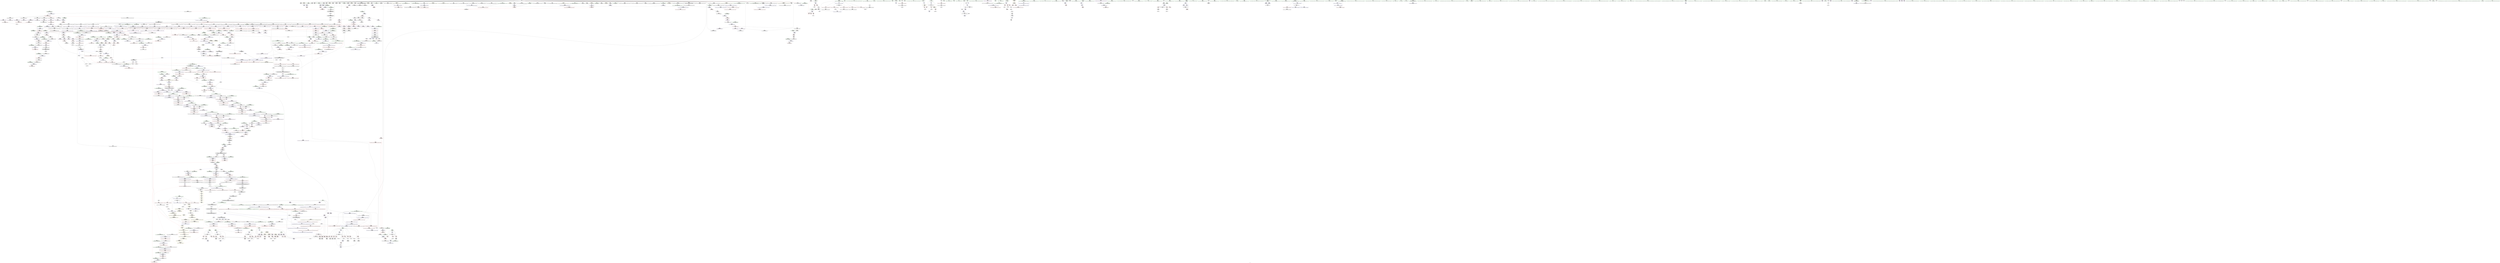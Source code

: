 digraph "SVFG" {
	label="SVFG";

	Node0x557d00d12eb0 [shape=record,color=grey,label="{NodeID: 0\nNullPtr|{|<s52>124}}"];
	Node0x557d00d12eb0 -> Node0x557d00d7cee0[style=solid];
	Node0x557d00d12eb0 -> Node0x557d00d7cfe0[style=solid];
	Node0x557d00d12eb0 -> Node0x557d00d7d0b0[style=solid];
	Node0x557d00d12eb0 -> Node0x557d00d7d180[style=solid];
	Node0x557d00d12eb0 -> Node0x557d00d7d250[style=solid];
	Node0x557d00d12eb0 -> Node0x557d00d7d320[style=solid];
	Node0x557d00d12eb0 -> Node0x557d00d7d3f0[style=solid];
	Node0x557d00d12eb0 -> Node0x557d00d7d4c0[style=solid];
	Node0x557d00d12eb0 -> Node0x557d00d7d590[style=solid];
	Node0x557d00d12eb0 -> Node0x557d00d7d660[style=solid];
	Node0x557d00d12eb0 -> Node0x557d00d7d730[style=solid];
	Node0x557d00d12eb0 -> Node0x557d00d7d800[style=solid];
	Node0x557d00d12eb0 -> Node0x557d00d7d8d0[style=solid];
	Node0x557d00d12eb0 -> Node0x557d00d7d9a0[style=solid];
	Node0x557d00d12eb0 -> Node0x557d00d7da70[style=solid];
	Node0x557d00d12eb0 -> Node0x557d00d7db40[style=solid];
	Node0x557d00d12eb0 -> Node0x557d00d7dc10[style=solid];
	Node0x557d00d12eb0 -> Node0x557d00d7dce0[style=solid];
	Node0x557d00d12eb0 -> Node0x557d00d7ddb0[style=solid];
	Node0x557d00d12eb0 -> Node0x557d00d7de80[style=solid];
	Node0x557d00d12eb0 -> Node0x557d00d7df50[style=solid];
	Node0x557d00d12eb0 -> Node0x557d00d7e020[style=solid];
	Node0x557d00d12eb0 -> Node0x557d00d7e0f0[style=solid];
	Node0x557d00d12eb0 -> Node0x557d00d7e1c0[style=solid];
	Node0x557d00d12eb0 -> Node0x557d00d7e290[style=solid];
	Node0x557d00d12eb0 -> Node0x557d00d7e360[style=solid];
	Node0x557d00d12eb0 -> Node0x557d00d7e430[style=solid];
	Node0x557d00d12eb0 -> Node0x557d00d7e500[style=solid];
	Node0x557d00d12eb0 -> Node0x557d00d7e5d0[style=solid];
	Node0x557d00d12eb0 -> Node0x557d00d7e6a0[style=solid];
	Node0x557d00d12eb0 -> Node0x557d00d7e770[style=solid];
	Node0x557d00d12eb0 -> Node0x557d00d7e840[style=solid];
	Node0x557d00d12eb0 -> Node0x557d00d7e910[style=solid];
	Node0x557d00d12eb0 -> Node0x557d00d7e9e0[style=solid];
	Node0x557d00d12eb0 -> Node0x557d00d7eab0[style=solid];
	Node0x557d00d12eb0 -> Node0x557d00d7eb80[style=solid];
	Node0x557d00d12eb0 -> Node0x557d00d7ec50[style=solid];
	Node0x557d00d12eb0 -> Node0x557d00d7ed20[style=solid];
	Node0x557d00d12eb0 -> Node0x557d00d7edf0[style=solid];
	Node0x557d00d12eb0 -> Node0x557d00d7eec0[style=solid];
	Node0x557d00d12eb0 -> Node0x557d00d7ef90[style=solid];
	Node0x557d00d12eb0 -> Node0x557d00d7f060[style=solid];
	Node0x557d00d12eb0 -> Node0x557d00d7f130[style=solid];
	Node0x557d00d12eb0 -> Node0x557d00d7f200[style=solid];
	Node0x557d00d12eb0 -> Node0x557d00d7f2d0[style=solid];
	Node0x557d00d12eb0 -> Node0x557d00daac20[style=solid];
	Node0x557d00d12eb0 -> Node0x557d00daacf0[style=solid];
	Node0x557d00d12eb0 -> Node0x557d00daadc0[style=solid];
	Node0x557d00d12eb0 -> Node0x557d00dad0b0[style=solid];
	Node0x557d00d12eb0 -> Node0x557d00d9c7c0[style=solid];
	Node0x557d00d12eb0 -> Node0x557d00dda790[style=solid];
	Node0x557d00d12eb0 -> Node0x557d00ddbe10[style=solid];
	Node0x557d00d12eb0:s52 -> Node0x557d00e9bf70[style=solid,color=red];
	Node0x557d00d81900 [shape=record,color=red,label="{NodeID: 775\n1230\<--1083\n\<--__new_start\n_ZNSt6vectorIiSaIiEE17_M_realloc_insertIJiEEEvN9__gnu_cxx17__normal_iteratorIPiS1_EEDpOT_\n}"];
	Node0x557d00d81900 -> Node0x557d00dad730[style=solid];
	Node0x557d00d78200 [shape=record,color=black,label="{NodeID: 443\n1503\<--1498\n\<--this1\n_ZNKSt6vectorIiSaIiEE4sizeEv\n}"];
	Node0x557d00d78200 -> Node0x557d00d8f460[style=solid];
	Node0x557d00d78200 -> Node0x557d00d8f530[style=solid];
	Node0x557d00e99a30 [shape=record,color=black,label="{NodeID: 2325\n64 = PHI(77, )\n1st arg _Z3gcdxx }"];
	Node0x557d00e99a30 -> Node0x557d00d87cb0[style=solid];
	Node0x557d00d6b6c0 [shape=record,color=green,label="{NodeID: 111\n671\<--672\n__b.addr\<--__b.addr_field_insensitive\n_ZSt4swapIiENSt9enable_ifIXsr6__and_ISt6__not_ISt15__is_tuple_likeIT_EESt21is_move_constructibleIS3_ESt18is_move_assignableIS3_EEE5valueEvE4typeERS3_SC_\n}"];
	Node0x557d00d6b6c0 -> Node0x557d00d962e0[style=solid];
	Node0x557d00d6b6c0 -> Node0x557d00d963b0[style=solid];
	Node0x557d00d6b6c0 -> Node0x557d00daa4d0[style=solid];
	Node0x557d00d87330 [shape=record,color=red,label="{NodeID: 886\n1967\<--1966\ndummyVal\<--offset_0\n_ZNSt20__uninitialized_copyILb1EE13__uninit_copyISt13move_iteratorIPiES3_EET0_T_S6_S5_\n}"];
	Node0x557d00d87330 -> Node0x557d00db07f0[style=solid];
	Node0x557d00d8dda0 [shape=record,color=purple,label="{NodeID: 554\n1206\<--1205\n_M_impl27\<--\n_ZNSt6vectorIiSaIiEE17_M_realloc_insertIJiEEEvN9__gnu_cxx17__normal_iteratorIPiS1_EEDpOT_\n}"];
	Node0x557d00d70700 [shape=record,color=green,label="{NodeID: 222\n1481\<--1482\nthis.addr\<--this.addr_field_insensitive\n_ZNKSt6vectorIiSaIiEE8max_sizeEv\n}"];
	Node0x557d00d70700 -> Node0x557d00d841a0[style=solid];
	Node0x557d00d70700 -> Node0x557d00daed20[style=solid];
	Node0x557d00dac620 [shape=record,color=blue,label="{NodeID: 997\n1033\<--1032\n__t.addr\<--__t\n_ZSt4moveIRiEONSt16remove_referenceIT_E4typeEOS2_\n}"];
	Node0x557d00dac620 -> Node0x557d00d98290[style=dashed];
	Node0x557d00d937d0 [shape=record,color=red,label="{NodeID: 665\n348\<--268\n\<--l\n_Z7parseviNSt7__cxx1112basic_stringIcSt11char_traitsIcESaIcEEE\n}"];
	Node0x557d00d937d0 -> Node0x557d00d7ffd0[style=solid];
	Node0x557d00d7e9e0 [shape=record,color=black,label="{NodeID: 333\n841\<--3\n\<--dummyVal\n_ZNSt12_Vector_baseIiSaIiEED2Ev\n}"];
	Node0x557d00d7e9e0 -> Node0x557d00dab440[style=solid];
	Node0x557d00e90800 [shape=record,color=black,label="{NodeID: 2215\n1004 = PHI(1060, )\n|{<s0>73}}"];
	Node0x557d00e90800:s0 -> Node0x557d00e9a8d0[style=solid,color=red];
	Node0x557d00d46da0 [shape=record,color=green,label="{NodeID: 1\n4\<--1\n.str\<--dummyObj\nGlob }"];
	Node0x557d00d819d0 [shape=record,color=red,label="{NodeID: 776\n1240\<--1083\n\<--__new_start\n_ZNSt6vectorIiSaIiEE17_M_realloc_insertIJiEEEvN9__gnu_cxx17__normal_iteratorIPiS1_EEDpOT_\n}"];
	Node0x557d00d819d0 -> Node0x557d00d91820[style=solid];
	Node0x557d00d782d0 [shape=record,color=black,label="{NodeID: 444\n1507\<--1502\nsub.ptr.lhs.cast\<--\n_ZNKSt6vectorIiSaIiEE4sizeEv\n}"];
	Node0x557d00d782d0 -> Node0x557d00d9fd00[style=solid];
	Node0x557d00e99b40 [shape=record,color=black,label="{NodeID: 2326\n903 = PHI(835, 845, )\n0th arg _ZNSt12_Vector_baseIiSaIiEE12_Vector_implD2Ev }"];
	Node0x557d00e99b40 -> Node0x557d00dabb90[style=solid];
	Node0x557d00d6b790 [shape=record,color=green,label="{NodeID: 112\n673\<--674\n__tmp\<--__tmp_field_insensitive\n_ZSt4swapIiENSt9enable_ifIXsr6__and_ISt6__not_ISt15__is_tuple_likeIT_EESt21is_move_constructibleIS3_ESt18is_move_assignableIS3_EEE5valueEvE4typeERS3_SC_\n|{|<s1>53}}"];
	Node0x557d00d6b790 -> Node0x557d00daa5a0[style=solid];
	Node0x557d00d6b790:s1 -> Node0x557d00e9b780[style=solid,color=red];
	Node0x557d00d87400 [shape=record,color=red,label="{NodeID: 887\n1970\<--1969\ndummyVal\<--offset_0\n_ZNSt20__uninitialized_copyILb1EE13__uninit_copyISt13move_iteratorIPiES3_EET0_T_S6_S5_\n}"];
	Node0x557d00d87400 -> Node0x557d00db08c0[style=solid];
	Node0x557d00e17c30 [shape=record,color=black,label="{NodeID: 1662\nMR_348V_3 = PHI(MR_348V_4, MR_348V_2, )\npts\{1518 \}\n}"];
	Node0x557d00e17c30 -> Node0x557d00d844e0[style=dashed];
	Node0x557d00d8de70 [shape=record,color=purple,label="{NodeID: 555\n1207\<--1205\n_M_finish28\<--\n_ZNSt6vectorIiSaIiEE17_M_realloc_insertIJiEEEvN9__gnu_cxx17__normal_iteratorIPiS1_EEDpOT_\n}"];
	Node0x557d00d8de70 -> Node0x557d00d82530[style=solid];
	Node0x557d00d707d0 [shape=record,color=green,label="{NodeID: 223\n1487\<--1488\n_ZNKSt12_Vector_baseIiSaIiEE19_M_get_Tp_allocatorEv\<--_ZNKSt12_Vector_baseIiSaIiEE19_M_get_Tp_allocatorEv_field_insensitive\n}"];
	Node0x557d00dac6f0 [shape=record,color=blue,label="{NodeID: 998\n1042\<--1039\n__a.addr\<--__a\n_ZNSt16allocator_traitsISaIiEE9constructIiJiEEEvRS0_PT_DpOT0_\n}"];
	Node0x557d00dac6f0 -> Node0x557d00d98360[style=dashed];
	Node0x557d00d938a0 [shape=record,color=red,label="{NodeID: 666\n360\<--268\n\<--l\n_Z7parseviNSt7__cxx1112basic_stringIcSt11char_traitsIcESaIcEEE\n}"];
	Node0x557d00d938a0 -> Node0x557d00d9e200[style=solid];
	Node0x557d00d7eab0 [shape=record,color=black,label="{NodeID: 334\n843\<--3\n\<--dummyVal\n_ZNSt12_Vector_baseIiSaIiEED2Ev\n}"];
	Node0x557d00d7eab0 -> Node0x557d00dab510[style=solid];
	Node0x557d00e90940 [shape=record,color=black,label="{NodeID: 2216\n1017 = PHI(1259, )\n}"];
	Node0x557d00e90940 -> Node0x557d00dac550[style=solid];
	Node0x557d00d470e0 [shape=record,color=green,label="{NodeID: 2\n7\<--1\n\<--dummyObj\nCan only get source location for instruction, argument, global var or function.}"];
	Node0x557d00d81aa0 [shape=record,color=red,label="{NodeID: 777\n1143\<--1085\n\<--__new_finish\n_ZNSt6vectorIiSaIiEE17_M_realloc_insertIJiEEEvN9__gnu_cxx17__normal_iteratorIPiS1_EEDpOT_\n}"];
	Node0x557d00d81aa0 -> Node0x557d00d8d8c0[style=solid];
	Node0x557d00d783a0 [shape=record,color=black,label="{NodeID: 445\n1508\<--1506\nsub.ptr.rhs.cast\<--\n_ZNKSt6vectorIiSaIiEE4sizeEv\n}"];
	Node0x557d00d783a0 -> Node0x557d00d9fd00[style=solid];
	Node0x557d00e99c90 [shape=record,color=black,label="{NodeID: 2327\n1355 = PHI(1071, )\n0th arg _ZN9__gnu_cxxmiIPiSt6vectorIiSaIiEEEENS_17__normal_iteratorIT_T0_E15difference_typeERKS8_SB_ }"];
	Node0x557d00e99c90 -> Node0x557d00dae1c0[style=solid];
	Node0x557d00d6b860 [shape=record,color=green,label="{NodeID: 113\n694\<--695\nmain\<--main_field_insensitive\n}"];
	Node0x557d00d874d0 [shape=record,color=red,label="{NodeID: 888\n1973\<--1972\ndummyVal\<--offset_0\n_ZSt4copyISt13move_iteratorIPiES1_ET0_T_S4_S3_\n}"];
	Node0x557d00d874d0 -> Node0x557d00db0c00[style=solid];
	Node0x557d00e18100 [shape=record,color=black,label="{NodeID: 1663\nMR_130V_3 = PHI(MR_130V_4, MR_130V_2, )\npts\{512 \}\n}"];
	Node0x557d00e18100 -> Node0x557d00d94c20[style=dashed];
	Node0x557d00e18100 -> Node0x557d00d94cf0[style=dashed];
	Node0x557d00e18100 -> Node0x557d00d94dc0[style=dashed];
	Node0x557d00e18100 -> Node0x557d00d94e90[style=dashed];
	Node0x557d00e18100 -> Node0x557d00da9e50[style=dashed];
	Node0x557d00d8df40 [shape=record,color=purple,label="{NodeID: 556\n1214\<--1213\n_M_impl30\<--\n_ZNSt6vectorIiSaIiEE17_M_realloc_insertIJiEEEvN9__gnu_cxx17__normal_iteratorIPiS1_EEDpOT_\n}"];
	Node0x557d00d708d0 [shape=record,color=green,label="{NodeID: 224\n1490\<--1491\n_ZNSt16allocator_traitsISaIiEE8max_sizeERKS0_\<--_ZNSt16allocator_traitsISaIiEE8max_sizeERKS0__field_insensitive\n}"];
	Node0x557d00dac7c0 [shape=record,color=blue,label="{NodeID: 999\n1044\<--1040\n__p.addr\<--__p\n_ZNSt16allocator_traitsISaIiEE9constructIiJiEEEvRS0_PT_DpOT0_\n}"];
	Node0x557d00dac7c0 -> Node0x557d00d98430[style=dashed];
	Node0x557d00d93970 [shape=record,color=red,label="{NodeID: 667\n370\<--270\nexn\<--exn.slot\n_Z7parseviNSt7__cxx1112basic_stringIcSt11char_traitsIcESaIcEEE\n}"];
	Node0x557d00d7eb80 [shape=record,color=black,label="{NodeID: 335\n1158\<--3\n\<--dummyVal\n_ZNSt6vectorIiSaIiEE17_M_realloc_insertIJiEEEvN9__gnu_cxx17__normal_iteratorIPiS1_EEDpOT_\n}"];
	Node0x557d00e90a80 [shape=record,color=black,label="{NodeID: 2217\n1023 = PHI(1060, )\n|{<s0>76}}"];
	Node0x557d00e90a80:s0 -> Node0x557d00e9c4c0[style=solid,color=red];
	Node0x557d00d471a0 [shape=record,color=green,label="{NodeID: 3\n15\<--1\nstdin\<--dummyObj\nGlob }"];
	Node0x557d00d81b70 [shape=record,color=red,label="{NodeID: 778\n1152\<--1085\n\<--__new_finish\n_ZNSt6vectorIiSaIiEE17_M_realloc_insertIJiEEEvN9__gnu_cxx17__normal_iteratorIPiS1_EEDpOT_\n|{<s0>90}}"];
	Node0x557d00d81b70:s0 -> Node0x557d00e95950[style=solid,color=red];
	Node0x557d00d78470 [shape=record,color=black,label="{NodeID: 446\n1493\<--1510\n_ZNKSt6vectorIiSaIiEE4sizeEv_ret\<--sub.ptr.div\n_ZNKSt6vectorIiSaIiEE4sizeEv\n|{<s0>105|<s1>107|<s2>108|<s3>110}}"];
	Node0x557d00d78470:s0 -> Node0x557d00e920c0[style=solid,color=blue];
	Node0x557d00d78470:s1 -> Node0x557d00e92200[style=solid,color=blue];
	Node0x557d00d78470:s2 -> Node0x557d00e92340[style=solid,color=blue];
	Node0x557d00d78470:s3 -> Node0x557d00e925c0[style=solid,color=blue];
	Node0x557d00e99da0 [shape=record,color=black,label="{NodeID: 2328\n1356 = PHI(1081, )\n1st arg _ZN9__gnu_cxxmiIPiSt6vectorIiSaIiEEEENS_17__normal_iteratorIT_T0_E15difference_typeERKS8_SB_ }"];
	Node0x557d00e99da0 -> Node0x557d00dae290[style=solid];
	Node0x557d00d70d40 [shape=record,color=green,label="{NodeID: 114\n697\<--698\nretval\<--retval_field_insensitive\nmain\n}"];
	Node0x557d00d70d40 -> Node0x557d00daa810[style=solid];
	Node0x557d00d875a0 [shape=record,color=red,label="{NodeID: 889\n1976\<--1975\ndummyVal\<--offset_0\n_ZSt4copyISt13move_iteratorIPiES1_ET0_T_S4_S3_\n}"];
	Node0x557d00d875a0 -> Node0x557d00db0cd0[style=solid];
	Node0x557d00d8e010 [shape=record,color=purple,label="{NodeID: 557\n1215\<--1213\n_M_start31\<--\n_ZNSt6vectorIiSaIiEE17_M_realloc_insertIJiEEEvN9__gnu_cxx17__normal_iteratorIPiS1_EEDpOT_\n}"];
	Node0x557d00d8e010 -> Node0x557d00d82600[style=solid];
	Node0x557d00d709d0 [shape=record,color=green,label="{NodeID: 225\n1495\<--1496\nthis.addr\<--this.addr_field_insensitive\n_ZNKSt6vectorIiSaIiEE4sizeEv\n}"];
	Node0x557d00d709d0 -> Node0x557d00d84270[style=solid];
	Node0x557d00d709d0 -> Node0x557d00daedf0[style=solid];
	Node0x557d00dac890 [shape=record,color=blue,label="{NodeID: 1000\n1046\<--1041\n__args.addr\<--__args\n_ZNSt16allocator_traitsISaIiEE9constructIiJiEEEvRS0_PT_DpOT0_\n}"];
	Node0x557d00dac890 -> Node0x557d00d98500[style=dashed];
	Node0x557d00d93a40 [shape=record,color=red,label="{NodeID: 668\n371\<--272\nsel\<--ehselector.slot\n_Z7parseviNSt7__cxx1112basic_stringIcSt11char_traitsIcESaIcEEE\n}"];
	Node0x557d00d7ec50 [shape=record,color=black,label="{NodeID: 336\n1159\<--3\n\<--dummyVal\n_ZNSt6vectorIiSaIiEE17_M_realloc_insertIJiEEEvN9__gnu_cxx17__normal_iteratorIPiS1_EEDpOT_\n}"];
	Node0x557d00d7ec50 -> Node0x557d00dad3f0[style=solid];
	Node0x557d00e90bc0 [shape=record,color=black,label="{NodeID: 2218\n1055 = PHI(1060, )\n|{<s0>78}}"];
	Node0x557d00e90bc0:s0 -> Node0x557d00e9c9c0[style=solid,color=red];
	Node0x557d00d47260 [shape=record,color=green,label="{NodeID: 4\n16\<--1\n.str.1\<--dummyObj\nGlob }"];
	Node0x557d00d81c40 [shape=record,color=red,label="{NodeID: 779\n1166\<--1085\n\<--__new_finish\n_ZNSt6vectorIiSaIiEE17_M_realloc_insertIJiEEEvN9__gnu_cxx17__normal_iteratorIPiS1_EEDpOT_\n}"];
	Node0x557d00d81c40 -> Node0x557d00ddbe10[style=solid];
	Node0x557d00d78540 [shape=record,color=black,label="{NodeID: 447\n1514\<--1537\n_ZSt3maxImERKT_S2_S2__ret\<--\n_ZSt3maxImERKT_S2_S2_\n|{<s0>109}}"];
	Node0x557d00d78540:s0 -> Node0x557d00e92480[style=solid,color=blue];
	Node0x557d00e99eb0 [shape=record,color=black,label="{NodeID: 2329\n746 = PHI(728, )\n0th arg _ZNSt12_Vector_baseIiSaIiEE12_Vector_implC2Ev }"];
	Node0x557d00e99eb0 -> Node0x557d00daab50[style=solid];
	Node0x557d00d70e10 [shape=record,color=green,label="{NodeID: 115\n724\<--725\nthis.addr\<--this.addr_field_insensitive\n_ZNSt12_Vector_baseIiSaIiEEC2Ev\n}"];
	Node0x557d00d70e10 -> Node0x557d00d966f0[style=solid];
	Node0x557d00d70e10 -> Node0x557d00daaa80[style=solid];
	Node0x557d00d87670 [shape=record,color=red,label="{NodeID: 890\n1979\<--1978\ndummyVal\<--offset_0\n_ZNSt11__copy_moveILb1ELb1ESt26random_access_iterator_tagE8__copy_mIiEEPT_PKS3_S6_S4_\n}"];
	Node0x557d00d87670 -> Node0x557d00db1830[style=solid];
	Node0x557d00d8e0e0 [shape=record,color=purple,label="{NodeID: 558\n1218\<--1217\n_M_impl32\<--\n_ZNSt6vectorIiSaIiEE17_M_realloc_insertIJiEEEvN9__gnu_cxx17__normal_iteratorIPiS1_EEDpOT_\n}"];
	Node0x557d00d70aa0 [shape=record,color=green,label="{NodeID: 226\n1517\<--1518\nretval\<--retval_field_insensitive\n_ZSt3maxImERKT_S2_S2_\n}"];
	Node0x557d00d70aa0 -> Node0x557d00d844e0[style=solid];
	Node0x557d00d70aa0 -> Node0x557d00daf060[style=solid];
	Node0x557d00d70aa0 -> Node0x557d00daf130[style=solid];
	Node0x557d00dac960 [shape=record,color=blue,label="{NodeID: 1001\n1062\<--1061\n__t.addr\<--__t\n_ZSt7forwardIiEOT_RNSt16remove_referenceIS0_E4typeE\n}"];
	Node0x557d00dac960 -> Node0x557d00d985d0[style=dashed];
	Node0x557d00d93b10 [shape=record,color=red,label="{NodeID: 669\n305\<--302\n\<--call3\n_Z7parseviNSt7__cxx1112basic_stringIcSt11char_traitsIcESaIcEEE\n}"];
	Node0x557d00d93b10 -> Node0x557d00d7fc90[style=solid];
	Node0x557d00d7ed20 [shape=record,color=black,label="{NodeID: 337\n1161\<--3\n\<--dummyVal\n_ZNSt6vectorIiSaIiEE17_M_realloc_insertIJiEEEvN9__gnu_cxx17__normal_iteratorIPiS1_EEDpOT_\n}"];
	Node0x557d00d7ed20 -> Node0x557d00dad4c0[style=solid];
	Node0x557d00e90d00 [shape=record,color=black,label="{NodeID: 2219\n1097 = PHI(1298, )\n}"];
	Node0x557d00e90d00 -> Node0x557d00dacca0[style=solid];
	Node0x557d00d689c0 [shape=record,color=green,label="{NodeID: 5\n26\<--1\n.str.2\<--dummyObj\nGlob }"];
	Node0x557d00d81d10 [shape=record,color=red,label="{NodeID: 780\n1188\<--1085\n\<--__new_finish\n_ZNSt6vectorIiSaIiEE17_M_realloc_insertIJiEEEvN9__gnu_cxx17__normal_iteratorIPiS1_EEDpOT_\n|{<s0>95}}"];
	Node0x557d00d81d10:s0 -> Node0x557d00e96de0[style=solid,color=red];
	Node0x557d00d78610 [shape=record,color=black,label="{NodeID: 448\n1545\<--1544\n\<--\n_ZNSt16allocator_traitsISaIiEE8max_sizeERKS0_\n|{<s0>123}}"];
	Node0x557d00d78610:s0 -> Node0x557d00e97e50[style=solid,color=red];
	Node0x557d00e99fc0 [shape=record,color=black,label="{NodeID: 2330\n1568 = PHI(1261, 1376, )\n0th arg _ZN9__gnu_cxx17__normal_iteratorIPiSt6vectorIiSaIiEEEC2ERKS1_ }"];
	Node0x557d00e99fc0 -> Node0x557d00daf470[style=solid];
	Node0x557d00d70ee0 [shape=record,color=green,label="{NodeID: 116\n730\<--731\n_ZNSt12_Vector_baseIiSaIiEE12_Vector_implC2Ev\<--_ZNSt12_Vector_baseIiSaIiEE12_Vector_implC2Ev_field_insensitive\n}"];
	Node0x557d00d87740 [shape=record,color=blue,label="{NodeID: 891\n6\<--7\ncnum\<--\nGlob }"];
	Node0x557d00d87740 -> Node0x557d00e21bd0[style=dashed];
	Node0x557d00d8e1b0 [shape=record,color=purple,label="{NodeID: 559\n1219\<--1217\n_M_end_of_storage\<--\n_ZNSt6vectorIiSaIiEE17_M_realloc_insertIJiEEEvN9__gnu_cxx17__normal_iteratorIPiS1_EEDpOT_\n}"];
	Node0x557d00d8e1b0 -> Node0x557d00d826d0[style=solid];
	Node0x557d00d70b70 [shape=record,color=green,label="{NodeID: 227\n1519\<--1520\n__a.addr\<--__a.addr_field_insensitive\n_ZSt3maxImERKT_S2_S2_\n}"];
	Node0x557d00d70b70 -> Node0x557d00d845b0[style=solid];
	Node0x557d00d70b70 -> Node0x557d00d84680[style=solid];
	Node0x557d00d70b70 -> Node0x557d00daeec0[style=solid];
	Node0x557d00daca30 [shape=record,color=blue,label="{NodeID: 1002\n1091\<--1069\ncoerce.dive\<--__position.coerce\n_ZNSt6vectorIiSaIiEE17_M_realloc_insertIJiEEEvN9__gnu_cxx17__normal_iteratorIPiS1_EEDpOT_\n|{|<s2>81}}"];
	Node0x557d00daca30 -> Node0x557d00d821f0[style=dashed];
	Node0x557d00daca30 -> Node0x557d00d822c0[style=dashed];
	Node0x557d00daca30:s2 -> Node0x557d00e290f0[style=dashed,color=red];
	Node0x557d00d93be0 [shape=record,color=red,label="{NodeID: 670\n338\<--337\n\<--call10\n_Z7parseviNSt7__cxx1112basic_stringIcSt11char_traitsIcESaIcEEE\n}"];
	Node0x557d00d93be0 -> Node0x557d00d7ff00[style=solid];
	Node0x557d00d7edf0 [shape=record,color=black,label="{NodeID: 338\n1179\<--3\n\<--dummyVal\n_ZNSt6vectorIiSaIiEE17_M_realloc_insertIJiEEEvN9__gnu_cxx17__normal_iteratorIPiS1_EEDpOT_\n}"];
	Node0x557d00e90e40 [shape=record,color=black,label="{NodeID: 2220\n1101 = PHI(1374, )\n}"];
	Node0x557d00e90e40 -> Node0x557d00dacd70[style=solid];
	Node0x557d00d68a50 [shape=record,color=green,label="{NodeID: 6\n28\<--1\n.str.3\<--dummyObj\nGlob }"];
	Node0x557d00d81de0 [shape=record,color=red,label="{NodeID: 781\n1235\<--1085\n\<--__new_finish\n_ZNSt6vectorIiSaIiEE17_M_realloc_insertIJiEEEvN9__gnu_cxx17__normal_iteratorIPiS1_EEDpOT_\n}"];
	Node0x557d00d81de0 -> Node0x557d00dad800[style=solid];
	Node0x557d00d786e0 [shape=record,color=black,label="{NodeID: 449\n1539\<--1546\n_ZNSt16allocator_traitsISaIiEE8max_sizeERKS0__ret\<--call\n_ZNSt16allocator_traitsISaIiEE8max_sizeERKS0_\n|{<s0>122}}"];
	Node0x557d00d786e0:s0 -> Node0x557d00e932d0[style=solid,color=blue];
	Node0x557d00e9a1d0 [shape=record,color=black,label="{NodeID: 2331\n1569 = PHI(1269, 1384, )\n1st arg _ZN9__gnu_cxx17__normal_iteratorIPiSt6vectorIiSaIiEEEC2ERKS1_ }"];
	Node0x557d00e9a1d0 -> Node0x557d00daf540[style=solid];
	Node0x557d00d70fe0 [shape=record,color=green,label="{NodeID: 117\n736\<--737\n__cxa_begin_catch\<--__cxa_begin_catch_field_insensitive\n}"];
	Node0x557d00d87810 [shape=record,color=blue,label="{NodeID: 892\n9\<--7\nTests\<--\nGlob }"];
	Node0x557d00d87810 -> Node0x557d00e15020[style=dashed];
	Node0x557d00d8e280 [shape=record,color=purple,label="{NodeID: 560\n1222\<--1221\n_M_impl33\<--\n_ZNSt6vectorIiSaIiEE17_M_realloc_insertIJiEEEvN9__gnu_cxx17__normal_iteratorIPiS1_EEDpOT_\n}"];
	Node0x557d00d70c40 [shape=record,color=green,label="{NodeID: 228\n1521\<--1522\n__b.addr\<--__b.addr_field_insensitive\n_ZSt3maxImERKT_S2_S2_\n}"];
	Node0x557d00d70c40 -> Node0x557d00d84750[style=solid];
	Node0x557d00d70c40 -> Node0x557d00d84820[style=solid];
	Node0x557d00d70c40 -> Node0x557d00daef90[style=solid];
	Node0x557d00dacb00 [shape=record,color=blue,label="{NodeID: 1003\n1073\<--1068\nthis.addr\<--this\n_ZNSt6vectorIiSaIiEE17_M_realloc_insertIJiEEEvN9__gnu_cxx17__normal_iteratorIPiS1_EEDpOT_\n}"];
	Node0x557d00dacb00 -> Node0x557d00d986a0[style=dashed];
	Node0x557d00d93cb0 [shape=record,color=red,label="{NodeID: 671\n351\<--350\n\<--call17\n_Z7parseviNSt7__cxx1112basic_stringIcSt11char_traitsIcESaIcEEE\n}"];
	Node0x557d00d93cb0 -> Node0x557d00d800a0[style=solid];
	Node0x557d00d7eec0 [shape=record,color=black,label="{NodeID: 339\n1180\<--3\n\<--dummyVal\n_ZNSt6vectorIiSaIiEE17_M_realloc_insertIJiEEEvN9__gnu_cxx17__normal_iteratorIPiS1_EEDpOT_\n}"];
	Node0x557d00d7eec0 -> Node0x557d00dad590[style=solid];
	Node0x557d00e90f80 [shape=record,color=black,label="{NodeID: 2221\n1106 = PHI(1354, )\n}"];
	Node0x557d00e90f80 -> Node0x557d00dace40[style=solid];
	Node0x557d00d68ae0 [shape=record,color=green,label="{NodeID: 7\n30\<--1\n.str.4\<--dummyObj\nGlob }"];
	Node0x557d00e30e70 [shape=record,color=yellow,style=double,label="{NodeID: 1889\n289V_1 = ENCHI(MR_289V_0)\npts\{12620000 \}\nFun[_ZNSt6vectorIiSaIiEE3endEv]|{<s0>102}}"];
	Node0x557d00e30e70:s0 -> Node0x557d00daf610[style=dashed,color=red];
	Node0x557d00d81eb0 [shape=record,color=red,label="{NodeID: 782\n1164\<--1087\nexn\<--exn.slot\n_ZNSt6vectorIiSaIiEE17_M_realloc_insertIJiEEEvN9__gnu_cxx17__normal_iteratorIPiS1_EEDpOT_\n}"];
	Node0x557d00d787b0 [shape=record,color=black,label="{NodeID: 450\n1557\<--1556\n\<--_M_impl\n_ZNKSt12_Vector_baseIiSaIiEE19_M_get_Tp_allocatorEv\n}"];
	Node0x557d00d787b0 -> Node0x557d00d78880[style=solid];
	Node0x557d00e9a350 [shape=record,color=black,label="{NodeID: 2332\n444 = PHI(258, )\n0th arg _ZNSt6vectorIiSaIiEE9push_backEOi }"];
	Node0x557d00e9a350 -> Node0x557d00da9220[style=solid];
	Node0x557d00d710e0 [shape=record,color=green,label="{NodeID: 118\n739\<--740\n_ZSt9terminatev\<--_ZSt9terminatev_field_insensitive\n}"];
	Node0x557d00d87910 [shape=record,color=blue,label="{NodeID: 893\n11\<--7\nerr\<--\nGlob }"];
	Node0x557d00d87910 -> Node0x557d00daa8e0[style=dashed];
	Node0x557d00d8e350 [shape=record,color=purple,label="{NodeID: 561\n1223\<--1221\n_M_start34\<--\n_ZNSt6vectorIiSaIiEE17_M_realloc_insertIJiEEEvN9__gnu_cxx17__normal_iteratorIPiS1_EEDpOT_\n}"];
	Node0x557d00d8e350 -> Node0x557d00d827a0[style=solid];
	Node0x557d00d79230 [shape=record,color=green,label="{NodeID: 229\n1541\<--1542\n__a.addr\<--__a.addr_field_insensitive\n_ZNSt16allocator_traitsISaIiEE8max_sizeERKS0_\n}"];
	Node0x557d00d79230 -> Node0x557d00d84a90[style=solid];
	Node0x557d00d79230 -> Node0x557d00daf200[style=solid];
	Node0x557d00dacbd0 [shape=record,color=blue,label="{NodeID: 1004\n1075\<--1070\n__args.addr\<--__args\n_ZNSt6vectorIiSaIiEE17_M_realloc_insertIJiEEEvN9__gnu_cxx17__normal_iteratorIPiS1_EEDpOT_\n}"];
	Node0x557d00dacbd0 -> Node0x557d00d98770[style=dashed];
	Node0x557d00d93d80 [shape=record,color=red,label="{NodeID: 672\n392\<--379\n\<--__lhs.addr\n_ZStplIcSt11char_traitsIcESaIcEENSt7__cxx1112basic_stringIT_T0_T1_EERKS8_PKS5_\n}"];
	Node0x557d00d7ef90 [shape=record,color=black,label="{NodeID: 340\n1182\<--3\n\<--dummyVal\n_ZNSt6vectorIiSaIiEE17_M_realloc_insertIJiEEEvN9__gnu_cxx17__normal_iteratorIPiS1_EEDpOT_\n}"];
	Node0x557d00d7ef90 -> Node0x557d00dad660[style=solid];
	Node0x557d00e910c0 [shape=record,color=black,label="{NodeID: 2222\n1112 = PHI(1389, )\n}"];
	Node0x557d00e910c0 -> Node0x557d00dacf10[style=solid];
	Node0x557d00d68b70 [shape=record,color=green,label="{NodeID: 8\n32\<--1\n.str.5\<--dummyObj\nGlob }"];
	Node0x557d00d81f80 [shape=record,color=red,label="{NodeID: 783\n1248\<--1087\nexn42\<--exn.slot\n_ZNSt6vectorIiSaIiEE17_M_realloc_insertIJiEEEvN9__gnu_cxx17__normal_iteratorIPiS1_EEDpOT_\n}"];
	Node0x557d00d78880 [shape=record,color=black,label="{NodeID: 451\n1550\<--1557\n_ZNKSt12_Vector_baseIiSaIiEE19_M_get_Tp_allocatorEv_ret\<--\n_ZNKSt12_Vector_baseIiSaIiEE19_M_get_Tp_allocatorEv\n|{<s0>121}}"];
	Node0x557d00d78880:s0 -> Node0x557d00e93100[style=solid,color=blue];
	Node0x557d00e9a460 [shape=record,color=black,label="{NodeID: 2333\n445 = PHI(274, )\n1st arg _ZNSt6vectorIiSaIiEE9push_backEOi }"];
	Node0x557d00e9a460 -> Node0x557d00da92f0[style=solid];
	Node0x557d00d711e0 [shape=record,color=green,label="{NodeID: 119\n747\<--748\nthis.addr\<--this.addr_field_insensitive\n_ZNSt12_Vector_baseIiSaIiEE12_Vector_implC2Ev\n}"];
	Node0x557d00d711e0 -> Node0x557d00d967c0[style=solid];
	Node0x557d00d711e0 -> Node0x557d00daab50[style=solid];
	Node0x557d00d87a10 [shape=record,color=blue,label="{NodeID: 894\n24\<--7\nN\<--\nGlob }"];
	Node0x557d00d87a10 -> Node0x557d00e153a0[style=dashed];
	Node0x557d00d8e420 [shape=record,color=purple,label="{NodeID: 562\n1232\<--1231\n_M_impl35\<--\n_ZNSt6vectorIiSaIiEE17_M_realloc_insertIJiEEEvN9__gnu_cxx17__normal_iteratorIPiS1_EEDpOT_\n}"];
	Node0x557d00d79300 [shape=record,color=green,label="{NodeID: 230\n1547\<--1548\n_ZNK9__gnu_cxx13new_allocatorIiE8max_sizeEv\<--_ZNK9__gnu_cxx13new_allocatorIiE8max_sizeEv_field_insensitive\n}"];
	Node0x557d00dacca0 [shape=record,color=blue,label="{NodeID: 1005\n1077\<--1097\n__len\<--call\n_ZNSt6vectorIiSaIiEE17_M_realloc_insertIJiEEEvN9__gnu_cxx17__normal_iteratorIPiS1_EEDpOT_\n}"];
	Node0x557d00dacca0 -> Node0x557d00d98840[style=dashed];
	Node0x557d00dacca0 -> Node0x557d00d98910[style=dashed];
	Node0x557d00dacca0 -> Node0x557d00d989e0[style=dashed];
	Node0x557d00e27c00 [shape=record,color=yellow,style=double,label="{NodeID: 1780\n317V_1 = ENCHI(MR_317V_0)\npts\{13770000 \}\nFun[_ZNSt6vectorIiSaIiEE5beginEv]|{<s0>115}}"];
	Node0x557d00e27c00:s0 -> Node0x557d00daf610[style=dashed,color=red];
	Node0x557d00d93e50 [shape=record,color=red,label="{NodeID: 673\n396\<--381\n\<--__rhs.addr\n_ZStplIcSt11char_traitsIcESaIcEENSt7__cxx1112basic_stringIT_T0_T1_EERKS8_PKS5_\n}"];
	Node0x557d00d7f060 [shape=record,color=black,label="{NodeID: 341\n1250\<--3\nlpad.val\<--dummyVal\n_ZNSt6vectorIiSaIiEE17_M_realloc_insertIJiEEEvN9__gnu_cxx17__normal_iteratorIPiS1_EEDpOT_\n}"];
	Node0x557d00e91200 [shape=record,color=black,label="{NodeID: 2223\n1125 = PHI(1060, )\n|{<s0>84}}"];
	Node0x557d00e91200:s0 -> Node0x557d00e9a8d0[style=solid,color=red];
	Node0x557d00d68c00 [shape=record,color=green,label="{NodeID: 9\n34\<--1\n.str.6\<--dummyObj\nGlob }"];
	Node0x557d00d82050 [shape=record,color=red,label="{NodeID: 784\n1249\<--1089\nsel\<--ehselector.slot\n_ZNSt6vectorIiSaIiEE17_M_realloc_insertIJiEEEvN9__gnu_cxx17__normal_iteratorIPiS1_EEDpOT_\n}"];
	Node0x557d00d78950 [shape=record,color=black,label="{NodeID: 452\n1559\<--1566\n_ZNK9__gnu_cxx13new_allocatorIiE8max_sizeEv_ret\<--\n_ZNK9__gnu_cxx13new_allocatorIiE8max_sizeEv\n|{<s0>123|<s1>125}}"];
	Node0x557d00d78950:s0 -> Node0x557d00e933e0[style=solid,color=blue];
	Node0x557d00d78950:s1 -> Node0x557d00e90580[style=solid,color=blue];
	Node0x557d00e9a570 [shape=record,color=black,label="{NodeID: 2334\n1039 = PHI(998, 1120, )\n0th arg _ZNSt16allocator_traitsISaIiEE9constructIiJiEEEvRS0_PT_DpOT0_ }"];
	Node0x557d00e9a570 -> Node0x557d00dac6f0[style=solid];
	Node0x557d00d712b0 [shape=record,color=green,label="{NodeID: 120\n753\<--754\n_ZNSaIiEC2Ev\<--_ZNSaIiEC2Ev_field_insensitive\n}"];
	Node0x557d00d87b10 [shape=record,color=blue,label="{NodeID: 895\n40\<--39\nr.addr\<--r\n_Z4bitcx\n}"];
	Node0x557d00d87b10 -> Node0x557d00d922b0[style=dashed];
	Node0x557d00d87b10 -> Node0x557d00d92380[style=dashed];
	Node0x557d00d87b10 -> Node0x557d00d92450[style=dashed];
	Node0x557d00d8e4f0 [shape=record,color=purple,label="{NodeID: 563\n1233\<--1231\n_M_start36\<--\n_ZNSt6vectorIiSaIiEE17_M_realloc_insertIJiEEEvN9__gnu_cxx17__normal_iteratorIPiS1_EEDpOT_\n}"];
	Node0x557d00d8e4f0 -> Node0x557d00dad730[style=solid];
	Node0x557d00d793d0 [shape=record,color=green,label="{NodeID: 231\n1552\<--1553\nthis.addr\<--this.addr_field_insensitive\n_ZNKSt12_Vector_baseIiSaIiEE19_M_get_Tp_allocatorEv\n}"];
	Node0x557d00d793d0 -> Node0x557d00d84b60[style=solid];
	Node0x557d00d793d0 -> Node0x557d00daf2d0[style=solid];
	Node0x557d00dacd70 [shape=record,color=blue,label="{NodeID: 1006\n1104\<--1101\ncoerce.dive3\<--call2\n_ZNSt6vectorIiSaIiEE17_M_realloc_insertIJiEEEvN9__gnu_cxx17__normal_iteratorIPiS1_EEDpOT_\n|{|<s2>81}}"];
	Node0x557d00dacd70 -> Node0x557d00d821f0[style=dashed];
	Node0x557d00dacd70 -> Node0x557d00d822c0[style=dashed];
	Node0x557d00dacd70:s2 -> Node0x557d00e290f0[style=dashed,color=red];
	Node0x557d00e27ce0 [shape=record,color=yellow,style=double,label="{NodeID: 1781\n16V_1 = ENCHI(MR_16V_0)\npts\{1 \}\nFun[_Z7getLineB5cxx11v]}"];
	Node0x557d00e27ce0 -> Node0x557d00d91d00[style=dashed];
	Node0x557d00e27ce0 -> Node0x557d00d91dd0[style=dashed];
	Node0x557d00d93f20 [shape=record,color=red,label="{NodeID: 674\n401\<--383\nnrvo.val\<--nrvo\n_ZStplIcSt11char_traitsIcESaIcEENSt7__cxx1112basic_stringIT_T0_T1_EERKS8_PKS5_\n}"];
	Node0x557d00d7f130 [shape=record,color=black,label="{NodeID: 342\n1251\<--3\nlpad.val43\<--dummyVal\n_ZNSt6vectorIiSaIiEE17_M_realloc_insertIJiEEEvN9__gnu_cxx17__normal_iteratorIPiS1_EEDpOT_\n}"];
	Node0x557d00e91340 [shape=record,color=black,label="{NodeID: 2224\n1132 = PHI(1453, )\n}"];
	Node0x557d00e91340 -> Node0x557d00d821f0[style=solid];
	Node0x557d00d68d00 [shape=record,color=green,label="{NodeID: 10\n45\<--1\n\<--dummyObj\nCan only get source location for instruction, argument, global var or function.}"];
	Node0x557d00e31170 [shape=record,color=yellow,style=double,label="{NodeID: 1892\n114V_1 = ENCHI(MR_114V_0)\npts\{466 \}\nFun[_ZNSt6vectorIiSaIiEED2Ev]}"];
	Node0x557d00e31170 -> Node0x557d00da9490[style=dashed];
	Node0x557d00d82120 [shape=record,color=red,label="{NodeID: 785\n1131\<--1130\n\<--_M_start\n_ZNSt6vectorIiSaIiEE17_M_realloc_insertIJiEEEvN9__gnu_cxx17__normal_iteratorIPiS1_EEDpOT_\n|{<s0>87}}"];
	Node0x557d00d82120:s0 -> Node0x557d00e955c0[style=solid,color=red];
	Node0x557d00d78a20 [shape=record,color=black,label="{NodeID: 453\n1592\<--1591\n\<--\n_ZNSt16allocator_traitsISaIiEE8allocateERS0_m\n|{<s0>124}}"];
	Node0x557d00d78a20:s0 -> Node0x557d00e9bd50[style=solid,color=red];
	Node0x557d00e9a750 [shape=record,color=black,label="{NodeID: 2335\n1040 = PHI(1002, 1123, )\n1st arg _ZNSt16allocator_traitsISaIiEE9constructIiJiEEEvRS0_PT_DpOT0_ }"];
	Node0x557d00e9a750 -> Node0x557d00dac7c0[style=solid];
	Node0x557d00d713b0 [shape=record,color=green,label="{NodeID: 121\n764\<--765\nthis.addr\<--this.addr_field_insensitive\n_ZNSaIiEC2Ev\n}"];
	Node0x557d00d713b0 -> Node0x557d00d96890[style=solid];
	Node0x557d00d713b0 -> Node0x557d00daae90[style=solid];
	Node0x557d00d87be0 [shape=record,color=blue,label="{NodeID: 896\n65\<--63\nx.addr\<--x\n_Z3gcdxx\n}"];
	Node0x557d00d87be0 -> Node0x557d00d92520[style=dashed];
	Node0x557d00d87be0 -> Node0x557d00d925f0[style=dashed];
	Node0x557d00d87be0 -> Node0x557d00d926c0[style=dashed];
	Node0x557d00e1a8d0 [shape=record,color=black,label="{NodeID: 1671\nMR_128V_3 = PHI(MR_128V_4, MR_128V_2, )\npts\{510 \}\n}"];
	Node0x557d00e1a8d0 -> Node0x557d00d949b0[style=dashed];
	Node0x557d00e1a8d0 -> Node0x557d00d94a80[style=dashed];
	Node0x557d00e1a8d0 -> Node0x557d00d94b50[style=dashed];
	Node0x557d00e1a8d0 -> Node0x557d00da9be0[style=dashed];
	Node0x557d00d8e5c0 [shape=record,color=purple,label="{NodeID: 564\n1237\<--1236\n_M_impl37\<--\n_ZNSt6vectorIiSaIiEE17_M_realloc_insertIJiEEEvN9__gnu_cxx17__normal_iteratorIPiS1_EEDpOT_\n}"];
	Node0x557d00d794a0 [shape=record,color=green,label="{NodeID: 232\n1561\<--1562\nthis.addr\<--this.addr_field_insensitive\n_ZNK9__gnu_cxx13new_allocatorIiE8max_sizeEv\n}"];
	Node0x557d00d794a0 -> Node0x557d00d84c30[style=solid];
	Node0x557d00d794a0 -> Node0x557d00daf3a0[style=solid];
	Node0x557d00dace40 [shape=record,color=blue,label="{NodeID: 1007\n1079\<--1106\n__elems_before\<--call4\n_ZNSt6vectorIiSaIiEE17_M_realloc_insertIJiEEEvN9__gnu_cxx17__normal_iteratorIPiS1_EEDpOT_\n}"];
	Node0x557d00dace40 -> Node0x557d00d98ab0[style=dashed];
	Node0x557d00dace40 -> Node0x557d00d81350[style=dashed];
	Node0x557d00d93ff0 [shape=record,color=red,label="{NodeID: 675\n413\<--385\nexn\<--exn.slot\n_ZStplIcSt11char_traitsIcESaIcEENSt7__cxx1112basic_stringIT_T0_T1_EERKS8_PKS5_\n}"];
	Node0x557d00d7f200 [shape=record,color=black,label="{NodeID: 343\n1253\<--3\n\<--dummyVal\n_ZNSt6vectorIiSaIiEE17_M_realloc_insertIJiEEEvN9__gnu_cxx17__normal_iteratorIPiS1_EEDpOT_\n}"];
	Node0x557d00e91480 [shape=record,color=black,label="{NodeID: 2225\n1138 = PHI(799, )\n|{<s0>87}}"];
	Node0x557d00e91480:s0 -> Node0x557d00e95ad0[style=solid,color=red];
	Node0x557d00d68e00 [shape=record,color=green,label="{NodeID: 11\n50\<--1\n\<--dummyObj\nCan only get source location for instruction, argument, global var or function.|{<s0>79}}"];
	Node0x557d00d68e00:s0 -> Node0x557d00e9ab60[style=solid,color=red];
	Node0x557d00e31250 [shape=record,color=yellow,style=double,label="{NodeID: 1893\n116V_1 = ENCHI(MR_116V_0)\npts\{468 \}\nFun[_ZNSt6vectorIiSaIiEED2Ev]}"];
	Node0x557d00e31250 -> Node0x557d00da9560[style=dashed];
	Node0x557d00d821f0 [shape=record,color=red,label="{NodeID: 786\n1135\<--1132\n\<--call8\n_ZNSt6vectorIiSaIiEE17_M_realloc_insertIJiEEEvN9__gnu_cxx17__normal_iteratorIPiS1_EEDpOT_\n|{<s0>87}}"];
	Node0x557d00d821f0:s0 -> Node0x557d00e957d0[style=solid,color=red];
	Node0x557d00d78af0 [shape=record,color=black,label="{NodeID: 454\n1582\<--1594\n_ZNSt16allocator_traitsISaIiEE8allocateERS0_m_ret\<--call\n_ZNSt16allocator_traitsISaIiEE8allocateERS0_m\n|{<s0>116}}"];
	Node0x557d00d78af0:s0 -> Node0x557d00e92c00[style=solid,color=blue];
	Node0x557d00e9a8d0 [shape=record,color=black,label="{NodeID: 2336\n1041 = PHI(1004, 1125, )\n2nd arg _ZNSt16allocator_traitsISaIiEE9constructIiJiEEEvRS0_PT_DpOT0_ }"];
	Node0x557d00e9a8d0 -> Node0x557d00dac890[style=solid];
	Node0x557d00d71480 [shape=record,color=green,label="{NodeID: 122\n770\<--771\n_ZN9__gnu_cxx13new_allocatorIiEC2Ev\<--_ZN9__gnu_cxx13new_allocatorIiEC2Ev_field_insensitive\n}"];
	Node0x557d00d87cb0 [shape=record,color=blue,label="{NodeID: 897\n67\<--64\ny.addr\<--y\n_Z3gcdxx\n}"];
	Node0x557d00d87cb0 -> Node0x557d00d92790[style=dashed];
	Node0x557d00d87cb0 -> Node0x557d00d92860[style=dashed];
	Node0x557d00e1add0 [shape=record,color=black,label="{NodeID: 1672\nMR_120V_5 = PHI(MR_120V_6, MR_120V_3, )\npts\{12 \}\n|{|<s1>55}}"];
	Node0x557d00e1add0 -> Node0x557d00da9b10[style=dashed];
	Node0x557d00e1add0:s1 -> Node0x557d00e216d0[style=dashed,color=blue];
	Node0x557d00d8e690 [shape=record,color=purple,label="{NodeID: 565\n1238\<--1236\n_M_finish38\<--\n_ZNSt6vectorIiSaIiEE17_M_realloc_insertIJiEEEvN9__gnu_cxx17__normal_iteratorIPiS1_EEDpOT_\n}"];
	Node0x557d00d8e690 -> Node0x557d00dad800[style=solid];
	Node0x557d00d79570 [shape=record,color=green,label="{NodeID: 233\n1570\<--1571\nthis.addr\<--this.addr_field_insensitive\n_ZN9__gnu_cxx17__normal_iteratorIPiSt6vectorIiSaIiEEEC2ERKS1_\n}"];
	Node0x557d00d79570 -> Node0x557d00d84d00[style=solid];
	Node0x557d00d79570 -> Node0x557d00daf470[style=solid];
	Node0x557d00dacf10 [shape=record,color=blue,label="{NodeID: 1008\n1083\<--1112\n__new_start\<--call5\n_ZNSt6vectorIiSaIiEE17_M_realloc_insertIJiEEEvN9__gnu_cxx17__normal_iteratorIPiS1_EEDpOT_\n}"];
	Node0x557d00dacf10 -> Node0x557d00d81420[style=dashed];
	Node0x557d00dacf10 -> Node0x557d00d814f0[style=dashed];
	Node0x557d00dacf10 -> Node0x557d00d815c0[style=dashed];
	Node0x557d00dacf10 -> Node0x557d00d81690[style=dashed];
	Node0x557d00dacf10 -> Node0x557d00d81760[style=dashed];
	Node0x557d00dacf10 -> Node0x557d00d81830[style=dashed];
	Node0x557d00dacf10 -> Node0x557d00d81900[style=dashed];
	Node0x557d00dacf10 -> Node0x557d00d819d0[style=dashed];
	Node0x557d00d940c0 [shape=record,color=red,label="{NodeID: 676\n414\<--387\nsel\<--ehselector.slot\n_ZStplIcSt11char_traitsIcESaIcEENSt7__cxx1112basic_stringIT_T0_T1_EERKS8_PKS5_\n}"];
	Node0x557d00d7f2d0 [shape=record,color=black,label="{NodeID: 344\n1254\<--3\n\<--dummyVal\n_ZNSt6vectorIiSaIiEE17_M_realloc_insertIJiEEEvN9__gnu_cxx17__normal_iteratorIPiS1_EEDpOT_\n|{<s0>101}}"];
	Node0x557d00d7f2d0:s0 -> Node0x557d00e97380[style=solid,color=red];
	Node0x557d00e915c0 [shape=record,color=black,label="{NodeID: 2226\n1139 = PHI(1412, )\n}"];
	Node0x557d00e915c0 -> Node0x557d00dad180[style=solid];
	Node0x557d00d68f00 [shape=record,color=green,label="{NodeID: 12\n101\<--1\n\<--dummyObj\nCan only get source location for instruction, argument, global var or function.}"];
	Node0x557d00d822c0 [shape=record,color=red,label="{NodeID: 787\n1147\<--1146\n\<--call12\n_ZNSt6vectorIiSaIiEE17_M_realloc_insertIJiEEEvN9__gnu_cxx17__normal_iteratorIPiS1_EEDpOT_\n|{<s0>90}}"];
	Node0x557d00d822c0:s0 -> Node0x557d00e955c0[style=solid,color=red];
	Node0x557d00d78bc0 [shape=record,color=black,label="{NodeID: 455\n1626\<--1622\n\<--call2\n_ZN9__gnu_cxx13new_allocatorIiE8allocateEmPKv\n}"];
	Node0x557d00d78bc0 -> Node0x557d00d78c90[style=solid];
	Node0x557d00e9aa50 [shape=record,color=black,label="{NodeID: 2337\n1299 = PHI(1095, )\n0th arg _ZNKSt6vectorIiSaIiEE12_M_check_lenEmPKc }"];
	Node0x557d00e9aa50 -> Node0x557d00daddb0[style=solid];
	Node0x557d00d71580 [shape=record,color=green,label="{NodeID: 123\n775\<--776\nthis.addr\<--this.addr_field_insensitive\n_ZN9__gnu_cxx13new_allocatorIiEC2Ev\n}"];
	Node0x557d00d71580 -> Node0x557d00d96960[style=solid];
	Node0x557d00d71580 -> Node0x557d00daaf60[style=solid];
	Node0x557d00d87d80 [shape=record,color=blue,label="{NodeID: 898\n89\<--88\nc.addr\<--c\n_Z3ctsB5cxx11c\n}"];
	Node0x557d00d87d80 -> Node0x557d00d92930[style=dashed];
	Node0x557d00e1b2d0 [shape=record,color=black,label="{NodeID: 1673\nMR_132V_4 = PHI(MR_132V_7, MR_132V_3, )\npts\{514 \}\n}"];
	Node0x557d00e1b2d0 -> Node0x557d00d94f60[style=dashed];
	Node0x557d00e1b2d0 -> Node0x557d00d95030[style=dashed];
	Node0x557d00e1b2d0 -> Node0x557d00d95100[style=dashed];
	Node0x557d00e1b2d0 -> Node0x557d00d951d0[style=dashed];
	Node0x557d00e1b2d0 -> Node0x557d00d952a0[style=dashed];
	Node0x557d00e1b2d0 -> Node0x557d00d95370[style=dashed];
	Node0x557d00e1b2d0 -> Node0x557d00d95440[style=dashed];
	Node0x557d00e1b2d0 -> Node0x557d00d95510[style=dashed];
	Node0x557d00e1b2d0 -> Node0x557d00d955e0[style=dashed];
	Node0x557d00e1b2d0 -> Node0x557d00d956b0[style=dashed];
	Node0x557d00e1b2d0 -> Node0x557d00daa0c0[style=dashed];
	Node0x557d00e1b2d0 -> Node0x557d00daa190[style=dashed];
	Node0x557d00d8e760 [shape=record,color=purple,label="{NodeID: 566\n1244\<--1243\n_M_impl40\<--\n_ZNSt6vectorIiSaIiEE17_M_realloc_insertIJiEEEvN9__gnu_cxx17__normal_iteratorIPiS1_EEDpOT_\n}"];
	Node0x557d00d79640 [shape=record,color=green,label="{NodeID: 234\n1572\<--1573\n__i.addr\<--__i.addr_field_insensitive\n_ZN9__gnu_cxx17__normal_iteratorIPiSt6vectorIiSaIiEEEC2ERKS1_\n}"];
	Node0x557d00d79640 -> Node0x557d00d84dd0[style=solid];
	Node0x557d00d79640 -> Node0x557d00daf540[style=solid];
	Node0x557d00dacfe0 [shape=record,color=blue,label="{NodeID: 1009\n1085\<--1116\n__new_finish\<--\n_ZNSt6vectorIiSaIiEE17_M_realloc_insertIJiEEEvN9__gnu_cxx17__normal_iteratorIPiS1_EEDpOT_\n}"];
	Node0x557d00dacfe0 -> Node0x557d00d81c40[style=dashed];
	Node0x557d00dacfe0 -> Node0x557d00d81d10[style=dashed];
	Node0x557d00dacfe0 -> Node0x557d00dad0b0[style=dashed];
	Node0x557d00e27fb0 [shape=record,color=yellow,style=double,label="{NodeID: 1784\n22V_1 = ENCHI(MR_22V_0)\npts\{170 \}\nFun[_Z7getLineB5cxx11v]}"];
	Node0x557d00e27fb0 -> Node0x557d00d884d0[style=dashed];
	Node0x557d00d94190 [shape=record,color=red,label="{NodeID: 677\n426\<--423\nthis1\<--this.addr\n_ZNSt6vectorIiSaIiEEC2Ev\n}"];
	Node0x557d00d94190 -> Node0x557d00d80170[style=solid];
	Node0x557d00d7f3a0 [shape=record,color=black,label="{NodeID: 345\n696\<--7\nmain_ret\<--\nmain\n}"];
	Node0x557d00e91700 [shape=record,color=black,label="{NodeID: 2227\n1146 = PHI(1453, )\n}"];
	Node0x557d00e91700 -> Node0x557d00d822c0[style=solid];
	Node0x557d00d69000 [shape=record,color=green,label="{NodeID: 13\n117\<--1\n\<--dummyObj\nCan only get source location for instruction, argument, global var or function.}"];
	Node0x557d00e31440 [shape=record,color=yellow,style=double,label="{NodeID: 1895\n253V_1 = ENCHI(MR_253V_0)\npts\{813 \}\nFun[_ZNSt12_Vector_baseIiSaIiEED2Ev]}"];
	Node0x557d00e31440 -> Node0x557d00dab440[style=dashed];
	Node0x557d00d82390 [shape=record,color=red,label="{NodeID: 788\n1151\<--1150\n\<--_M_finish\n_ZNSt6vectorIiSaIiEE17_M_realloc_insertIJiEEEvN9__gnu_cxx17__normal_iteratorIPiS1_EEDpOT_\n|{<s0>90}}"];
	Node0x557d00d82390:s0 -> Node0x557d00e957d0[style=solid,color=red];
	Node0x557d00d78c90 [shape=record,color=black,label="{NodeID: 456\n1598\<--1626\n_ZN9__gnu_cxx13new_allocatorIiE8allocateEmPKv_ret\<--\n_ZN9__gnu_cxx13new_allocatorIiE8allocateEmPKv\n|{<s0>124}}"];
	Node0x557d00d78c90:s0 -> Node0x557d00e903e0[style=solid,color=blue];
	Node0x557d00e9ab60 [shape=record,color=black,label="{NodeID: 2338\n1300 = PHI(50, )\n1st arg _ZNKSt6vectorIiSaIiEE12_M_check_lenEmPKc }"];
	Node0x557d00e9ab60 -> Node0x557d00dade80[style=solid];
	Node0x557d00d71650 [shape=record,color=green,label="{NodeID: 124\n784\<--785\n__first.addr\<--__first.addr_field_insensitive\n_ZSt8_DestroyIPiiEvT_S1_RSaIT0_E\n}"];
	Node0x557d00d71650 -> Node0x557d00d96a30[style=solid];
	Node0x557d00d71650 -> Node0x557d00dab030[style=solid];
	Node0x557d00d87e50 [shape=record,color=blue,label="{NodeID: 899\n91\<--101\nnrvo\<--\n_Z3ctsB5cxx11c\n}"];
	Node0x557d00d87e50 -> Node0x557d00d87f20[style=dashed];
	Node0x557d00e1b7d0 [shape=record,color=black,label="{NodeID: 1674\nMR_45V_4 = PHI(MR_45V_6, MR_45V_2, )\npts\{230000 \}\n|{|<s6>47|<s7>47|<s8>47|<s9>55}}"];
	Node0x557d00e1b7d0 -> Node0x557d00d959f0[style=dashed];
	Node0x557d00e1b7d0 -> Node0x557d00d95b90[style=dashed];
	Node0x557d00e1b7d0 -> Node0x557d00d95d30[style=dashed];
	Node0x557d00e1b7d0 -> Node0x557d00d95ed0[style=dashed];
	Node0x557d00e1b7d0 -> Node0x557d00d96070[style=dashed];
	Node0x557d00e1b7d0 -> Node0x557d00e1b7d0[style=dashed];
	Node0x557d00e1b7d0:s6 -> Node0x557d00d96480[style=dashed,color=red];
	Node0x557d00e1b7d0:s7 -> Node0x557d00d96550[style=dashed,color=red];
	Node0x557d00e1b7d0:s8 -> Node0x557d00daa670[style=dashed,color=red];
	Node0x557d00e1b7d0:s9 -> Node0x557d00e220d0[style=dashed,color=blue];
	Node0x557d00d8e830 [shape=record,color=purple,label="{NodeID: 567\n1245\<--1243\n_M_end_of_storage41\<--\n_ZNSt6vectorIiSaIiEE17_M_realloc_insertIJiEEEvN9__gnu_cxx17__normal_iteratorIPiS1_EEDpOT_\n}"];
	Node0x557d00d8e830 -> Node0x557d00dad8d0[style=solid];
	Node0x557d00d79710 [shape=record,color=green,label="{NodeID: 235\n1585\<--1586\n__a.addr\<--__a.addr_field_insensitive\n_ZNSt16allocator_traitsISaIiEE8allocateERS0_m\n}"];
	Node0x557d00d79710 -> Node0x557d00d84f70[style=solid];
	Node0x557d00d79710 -> Node0x557d00daf6e0[style=solid];
	Node0x557d00dad0b0 [shape=record,color=blue, style = dotted,label="{NodeID: 1010\n1085\<--3\n__new_finish\<--dummyVal\n_ZNSt6vectorIiSaIiEE17_M_realloc_insertIJiEEEvN9__gnu_cxx17__normal_iteratorIPiS1_EEDpOT_\n}"];
	Node0x557d00dad0b0 -> Node0x557d00d81c40[style=dashed];
	Node0x557d00dad0b0 -> Node0x557d00d81d10[style=dashed];
	Node0x557d00dad0b0 -> Node0x557d00dad180[style=dashed];
	Node0x557d00e28090 [shape=record,color=yellow,style=double,label="{NodeID: 1785\n24V_1 = ENCHI(MR_24V_0)\npts\{172 \}\nFun[_Z7getLineB5cxx11v]}"];
	Node0x557d00e28090 -> Node0x557d00d885a0[style=dashed];
	Node0x557d00d94260 [shape=record,color=red,label="{NodeID: 678\n452\<--446\nthis1\<--this.addr\n_ZNSt6vectorIiSaIiEE9push_backEOi\n|{<s0>38}}"];
	Node0x557d00d94260:s0 -> Node0x557d00e97160[style=solid,color=red];
	Node0x557d00d7f470 [shape=record,color=black,label="{NodeID: 346\n52\<--51\nconv\<--call\n_Z4bitcx\n}"];
	Node0x557d00d7f470 -> Node0x557d00d9ef80[style=solid];
	Node0x557d00e91840 [shape=record,color=black,label="{NodeID: 2228\n1154 = PHI(799, )\n|{<s0>90}}"];
	Node0x557d00e91840:s0 -> Node0x557d00e95ad0[style=solid,color=red];
	Node0x557d00d69100 [shape=record,color=green,label="{NodeID: 14\n196\<--1\n\<--dummyObj\nCan only get source location for instruction, argument, global var or function.}"];
	Node0x557d00e31520 [shape=record,color=yellow,style=double,label="{NodeID: 1896\n255V_1 = ENCHI(MR_255V_0)\npts\{815 \}\nFun[_ZNSt12_Vector_baseIiSaIiEED2Ev]}"];
	Node0x557d00e31520 -> Node0x557d00dab510[style=dashed];
	Node0x557d00d82460 [shape=record,color=red,label="{NodeID: 789\n1204\<--1203\n\<--_M_start26\n_ZNSt6vectorIiSaIiEE17_M_realloc_insertIJiEEEvN9__gnu_cxx17__normal_iteratorIPiS1_EEDpOT_\n|{<s0>99}}"];
	Node0x557d00d82460:s0 -> Node0x557d00e96b90[style=solid,color=red];
	Node0x557d00d78d60 [shape=record,color=black,label="{NodeID: 457\n1655\<--1636\n\<--__first\n_ZSt22__uninitialized_copy_aISt13move_iteratorIPiES1_iET0_T_S4_S3_RSaIT1_E\n}"];
	Node0x557d00d78d60 -> Node0x557d00d8fbb0[style=solid];
	Node0x557d00e9ac70 [shape=record,color=black,label="{NodeID: 2339\n1301 = PHI(1096, )\n2nd arg _ZNKSt6vectorIiSaIiEE12_M_check_lenEmPKc }"];
	Node0x557d00e9ac70 -> Node0x557d00dadf50[style=solid];
	Node0x557d00d71720 [shape=record,color=green,label="{NodeID: 125\n786\<--787\n__last.addr\<--__last.addr_field_insensitive\n_ZSt8_DestroyIPiiEvT_S1_RSaIT0_E\n}"];
	Node0x557d00d71720 -> Node0x557d00d96b00[style=solid];
	Node0x557d00d71720 -> Node0x557d00dab100[style=solid];
	Node0x557d00d87f20 [shape=record,color=blue,label="{NodeID: 900\n91\<--117\nnrvo\<--\n_Z3ctsB5cxx11c\n}"];
	Node0x557d00d87f20 -> Node0x557d00d92a00[style=dashed];
	Node0x557d00e1bcd0 [shape=record,color=black,label="{NodeID: 1675\nMR_126V_3 = PHI(MR_126V_4, MR_126V_2, )\npts\{508 \}\n}"];
	Node0x557d00e1bcd0 -> Node0x557d00d94740[style=dashed];
	Node0x557d00e1bcd0 -> Node0x557d00d94810[style=dashed];
	Node0x557d00e1bcd0 -> Node0x557d00d948e0[style=dashed];
	Node0x557d00e1bcd0 -> Node0x557d00da9970[style=dashed];
	Node0x557d00d8e900 [shape=record,color=purple,label="{NodeID: 568\n1273\<--1261\ncoerce.dive\<--retval\n_ZNSt6vectorIiSaIiEE3endEv\n}"];
	Node0x557d00d8e900 -> Node0x557d00d82940[style=solid];
	Node0x557d00d797e0 [shape=record,color=green,label="{NodeID: 236\n1587\<--1588\n__n.addr\<--__n.addr_field_insensitive\n_ZNSt16allocator_traitsISaIiEE8allocateERS0_m\n}"];
	Node0x557d00d797e0 -> Node0x557d00d85040[style=solid];
	Node0x557d00d797e0 -> Node0x557d00daf7b0[style=solid];
	Node0x557d00dad180 [shape=record,color=blue,label="{NodeID: 1011\n1085\<--1139\n__new_finish\<--call11\n_ZNSt6vectorIiSaIiEE17_M_realloc_insertIJiEEEvN9__gnu_cxx17__normal_iteratorIPiS1_EEDpOT_\n}"];
	Node0x557d00dad180 -> Node0x557d00d81aa0[style=dashed];
	Node0x557d00dad180 -> Node0x557d00dad250[style=dashed];
	Node0x557d00d94330 [shape=record,color=red,label="{NodeID: 679\n453\<--448\n\<--__x.addr\n_ZNSt6vectorIiSaIiEE9push_backEOi\n|{<s0>37}}"];
	Node0x557d00d94330:s0 -> Node0x557d00e9b780[style=solid,color=red];
	Node0x557d00d7f540 [shape=record,color=black,label="{NodeID: 347\n58\<--57\nconv1\<--cond\n_Z4bitcx\n}"];
	Node0x557d00d7f540 -> Node0x557d00d7f610[style=solid];
	Node0x557d00e91980 [shape=record,color=black,label="{NodeID: 2229\n1155 = PHI(1412, )\n}"];
	Node0x557d00e91980 -> Node0x557d00dad320[style=solid];
	Node0x557d00d69200 [shape=record,color=green,label="{NodeID: 15\n209\<--1\n\<--dummyObj\nCan only get source location for instruction, argument, global var or function.}"];
	Node0x557d00d82530 [shape=record,color=red,label="{NodeID: 790\n1208\<--1207\n\<--_M_finish28\n_ZNSt6vectorIiSaIiEE17_M_realloc_insertIJiEEEvN9__gnu_cxx17__normal_iteratorIPiS1_EEDpOT_\n|{<s0>99}}"];
	Node0x557d00d82530:s0 -> Node0x557d00e96de0[style=solid,color=red];
	Node0x557d00d78e30 [shape=record,color=black,label="{NodeID: 458\n1661\<--1638\n\<--__last\n_ZSt22__uninitialized_copy_aISt13move_iteratorIPiES1_iET0_T_S4_S3_RSaIT1_E\n}"];
	Node0x557d00d78e30 -> Node0x557d00d8fd50[style=solid];
	Node0x557d00e9ad80 [shape=record,color=black,label="{NodeID: 2340\n852 = PHI(793, )\n0th arg _ZSt8_DestroyIPiEvT_S1_ }"];
	Node0x557d00e9ad80 -> Node0x557d00dab5e0[style=solid];
	Node0x557d00d717f0 [shape=record,color=green,label="{NodeID: 126\n788\<--789\n.addr\<--.addr_field_insensitive\n_ZSt8_DestroyIPiiEvT_S1_RSaIT0_E\n}"];
	Node0x557d00d717f0 -> Node0x557d00dab1d0[style=solid];
	Node0x557d00d87ff0 [shape=record,color=blue,label="{NodeID: 901\n95\<--121\nexn.slot\<--\n_Z3ctsB5cxx11c\n}"];
	Node0x557d00d87ff0 -> Node0x557d00d92ad0[style=dashed];
	Node0x557d00d8e9d0 [shape=record,color=purple,label="{NodeID: 569\n1268\<--1267\n_M_impl\<--\n_ZNSt6vectorIiSaIiEE3endEv\n}"];
	Node0x557d00d798b0 [shape=record,color=green,label="{NodeID: 237\n1595\<--1596\n_ZN9__gnu_cxx13new_allocatorIiE8allocateEmPKv\<--_ZN9__gnu_cxx13new_allocatorIiE8allocateEmPKv_field_insensitive\n}"];
	Node0x557d00dad250 [shape=record,color=blue,label="{NodeID: 1012\n1085\<--1144\n__new_finish\<--incdec.ptr\n_ZNSt6vectorIiSaIiEE17_M_realloc_insertIJiEEEvN9__gnu_cxx17__normal_iteratorIPiS1_EEDpOT_\n}"];
	Node0x557d00dad250 -> Node0x557d00d81b70[style=dashed];
	Node0x557d00dad250 -> Node0x557d00d81c40[style=dashed];
	Node0x557d00dad250 -> Node0x557d00d81d10[style=dashed];
	Node0x557d00dad250 -> Node0x557d00dad320[style=dashed];
	Node0x557d00d94400 [shape=record,color=red,label="{NodeID: 680\n470\<--463\nthis1\<--this.addr\n_ZNSt6vectorIiSaIiEED2Ev\n}"];
	Node0x557d00d94400 -> Node0x557d00d80240[style=solid];
	Node0x557d00d94400 -> Node0x557d00d80310[style=solid];
	Node0x557d00d94400 -> Node0x557d00d803e0[style=solid];
	Node0x557d00d94400 -> Node0x557d00d804b0[style=solid];
	Node0x557d00d94400 -> Node0x557d00d80580[style=solid];
	Node0x557d00d7f610 [shape=record,color=black,label="{NodeID: 348\n38\<--58\n_Z4bitcx_ret\<--conv1\n_Z4bitcx\n|{<s0>1}}"];
	Node0x557d00d7f610:s0 -> Node0x557d00e8e5d0[style=solid,color=blue];
	Node0x557d00e91ac0 [shape=record,color=black,label="{NodeID: 2230\n1165 = PHI()\n}"];
	Node0x557d00d69300 [shape=record,color=green,label="{NodeID: 16\n213\<--1\n\<--dummyObj\nCan only get source location for instruction, argument, global var or function.}"];
	Node0x557d00d82600 [shape=record,color=red,label="{NodeID: 791\n1216\<--1215\n\<--_M_start31\n_ZNSt6vectorIiSaIiEE17_M_realloc_insertIJiEEEvN9__gnu_cxx17__normal_iteratorIPiS1_EEDpOT_\n|{<s0>100}}"];
	Node0x557d00d82600:s0 -> Node0x557d00e98f40[style=solid,color=red];
	Node0x557d00d78f00 [shape=record,color=black,label="{NodeID: 459\n1654\<--1644\n\<--agg.tmp\n_ZSt22__uninitialized_copy_aISt13move_iteratorIPiES1_iET0_T_S4_S3_RSaIT1_E\n}"];
	Node0x557d00d78f00 -> Node0x557d00d8fae0[style=solid];
	Node0x557d00e9aec0 [shape=record,color=black,label="{NodeID: 2341\n853 = PHI(794, )\n1st arg _ZSt8_DestroyIPiEvT_S1_ }"];
	Node0x557d00e9aec0 -> Node0x557d00dab6b0[style=solid];
	Node0x557d00d718c0 [shape=record,color=green,label="{NodeID: 127\n796\<--797\n_ZSt8_DestroyIPiEvT_S1_\<--_ZSt8_DestroyIPiEvT_S1__field_insensitive\n}"];
	Node0x557d00d880c0 [shape=record,color=blue,label="{NodeID: 902\n97\<--123\nehselector.slot\<--\n_Z3ctsB5cxx11c\n}"];
	Node0x557d00d880c0 -> Node0x557d00d92ba0[style=dashed];
	Node0x557d00d8eaa0 [shape=record,color=purple,label="{NodeID: 570\n1269\<--1267\n_M_finish\<--\n_ZNSt6vectorIiSaIiEE3endEv\n|{<s0>102}}"];
	Node0x557d00d8eaa0:s0 -> Node0x557d00e9a1d0[style=solid,color=red];
	Node0x557d00d799b0 [shape=record,color=green,label="{NodeID: 238\n1602\<--1603\nthis.addr\<--this.addr_field_insensitive\n_ZN9__gnu_cxx13new_allocatorIiE8allocateEmPKv\n}"];
	Node0x557d00d799b0 -> Node0x557d00d85110[style=solid];
	Node0x557d00d799b0 -> Node0x557d00daf880[style=solid];
	Node0x557d00dad320 [shape=record,color=blue,label="{NodeID: 1013\n1085\<--1155\n__new_finish\<--call16\n_ZNSt6vectorIiSaIiEE17_M_realloc_insertIJiEEEvN9__gnu_cxx17__normal_iteratorIPiS1_EEDpOT_\n}"];
	Node0x557d00dad320 -> Node0x557d00d81de0[style=dashed];
	Node0x557d00d944d0 [shape=record,color=red,label="{NodeID: 681\n499\<--465\nexn\<--exn.slot\n_ZNSt6vectorIiSaIiEED2Ev\n|{<s0>43}}"];
	Node0x557d00d944d0:s0 -> Node0x557d00e97380[style=solid,color=red];
	Node0x557d00d7f6e0 [shape=record,color=black,label="{NodeID: 349\n62\<--82\n_Z3gcdxx_ret\<--cond\n_Z3gcdxx\n|{<s0>2}}"];
	Node0x557d00d7f6e0:s0 -> Node0x557d00e8e2d0[style=solid,color=blue];
	Node0x557d00e91b90 [shape=record,color=black,label="{NodeID: 2231\n1190 = PHI(799, )\n|{<s0>95}}"];
	Node0x557d00e91b90:s0 -> Node0x557d00e96fa0[style=solid,color=red];
	Node0x557d00d69400 [shape=record,color=green,label="{NodeID: 17\n286\<--1\n\<--dummyObj\nCan only get source location for instruction, argument, global var or function.}"];
	Node0x557d00d826d0 [shape=record,color=red,label="{NodeID: 792\n1220\<--1219\n\<--_M_end_of_storage\n_ZNSt6vectorIiSaIiEE17_M_realloc_insertIJiEEEvN9__gnu_cxx17__normal_iteratorIPiS1_EEDpOT_\n}"];
	Node0x557d00d826d0 -> Node0x557d00d771c0[style=solid];
	Node0x557d00d78fd0 [shape=record,color=black,label="{NodeID: 460\n1660\<--1646\n\<--agg.tmp2\n_ZSt22__uninitialized_copy_aISt13move_iteratorIPiES1_iET0_T_S4_S3_RSaIT1_E\n}"];
	Node0x557d00d78fd0 -> Node0x557d00d8fc80[style=solid];
	Node0x557d00e9b000 [shape=record,color=black,label="{NodeID: 2342\n1583 = PHI(1403, )\n0th arg _ZNSt16allocator_traitsISaIiEE8allocateERS0_m }"];
	Node0x557d00e9b000 -> Node0x557d00daf6e0[style=solid];
	Node0x557d00d719c0 [shape=record,color=green,label="{NodeID: 128\n801\<--802\nthis.addr\<--this.addr_field_insensitive\n_ZNSt12_Vector_baseIiSaIiEE19_M_get_Tp_allocatorEv\n}"];
	Node0x557d00d719c0 -> Node0x557d00d96bd0[style=solid];
	Node0x557d00d719c0 -> Node0x557d00dab2a0[style=solid];
	Node0x557d00d88190 [shape=record,color=blue,label="{NodeID: 903\n95\<--128\nexn.slot\<--\n_Z3ctsB5cxx11c\n}"];
	Node0x557d00d88190 -> Node0x557d00d92ad0[style=dashed];
	Node0x557d00d8eb70 [shape=record,color=purple,label="{NodeID: 571\n1386\<--1376\ncoerce.dive\<--retval\n_ZNSt6vectorIiSaIiEE5beginEv\n}"];
	Node0x557d00d8eb70 -> Node0x557d00d83710[style=solid];
	Node0x557d00d79a80 [shape=record,color=green,label="{NodeID: 239\n1604\<--1605\n__n.addr\<--__n.addr_field_insensitive\n_ZN9__gnu_cxx13new_allocatorIiE8allocateEmPKv\n}"];
	Node0x557d00d79a80 -> Node0x557d00d851e0[style=solid];
	Node0x557d00d79a80 -> Node0x557d00d852b0[style=solid];
	Node0x557d00d79a80 -> Node0x557d00daf950[style=solid];
	Node0x557d00dad3f0 [shape=record,color=blue,label="{NodeID: 1014\n1087\<--1159\nexn.slot\<--\n_ZNSt6vectorIiSaIiEE17_M_realloc_insertIJiEEEvN9__gnu_cxx17__normal_iteratorIPiS1_EEDpOT_\n}"];
	Node0x557d00dad3f0 -> Node0x557d00d81eb0[style=dashed];
	Node0x557d00dad3f0 -> Node0x557d00dad590[style=dashed];
	Node0x557d00d945a0 [shape=record,color=red,label="{NodeID: 682\n474\<--473\n\<--_M_start\n_ZNSt6vectorIiSaIiEED2Ev\n|{<s0>40}}"];
	Node0x557d00d945a0:s0 -> Node0x557d00e96b90[style=solid,color=red];
	Node0x557d00d7f7b0 [shape=record,color=black,label="{NodeID: 350\n191\<--188\nconv\<--call1\n_Z7getLineB5cxx11v\n}"];
	Node0x557d00d7f7b0 -> Node0x557d00d88400[style=solid];
	Node0x557d00e91d00 [shape=record,color=black,label="{NodeID: 2232\n1210 = PHI(799, )\n|{<s0>99}}"];
	Node0x557d00e91d00:s0 -> Node0x557d00e96fa0[style=solid,color=red];
	Node0x557d00d69500 [shape=record,color=green,label="{NodeID: 18\n308\<--1\n\<--dummyObj\nCan only get source location for instruction, argument, global var or function.}"];
	Node0x557d00e31900 [shape=record,color=yellow,style=double,label="{NodeID: 1900\n12V_1 = ENCHI(MR_12V_0)\npts\{96 \}\nFun[_Z3ctsB5cxx11c]}"];
	Node0x557d00e31900 -> Node0x557d00d87ff0[style=dashed];
	Node0x557d00e31900 -> Node0x557d00d88190[style=dashed];
	Node0x557d00d827a0 [shape=record,color=red,label="{NodeID: 793\n1224\<--1223\n\<--_M_start34\n_ZNSt6vectorIiSaIiEE17_M_realloc_insertIJiEEEvN9__gnu_cxx17__normal_iteratorIPiS1_EEDpOT_\n}"];
	Node0x557d00d827a0 -> Node0x557d00d77290[style=solid];
	Node0x557d00d790a0 [shape=record,color=black,label="{NodeID: 461\n1631\<--1668\n_ZSt22__uninitialized_copy_aISt13move_iteratorIPiES1_iET0_T_S4_S3_RSaIT1_E_ret\<--call\n_ZSt22__uninitialized_copy_aISt13move_iteratorIPiES1_iET0_T_S4_S3_RSaIT1_E\n|{<s0>119}}"];
	Node0x557d00d790a0:s0 -> Node0x557d00e92fc0[style=solid,color=blue];
	Node0x557d00e9b140 [shape=record,color=black,label="{NodeID: 2343\n1584 = PHI(1404, )\n1st arg _ZNSt16allocator_traitsISaIiEE8allocateERS0_m }"];
	Node0x557d00e9b140 -> Node0x557d00daf7b0[style=solid];
	Node0x557d00d71a90 [shape=record,color=green,label="{NodeID: 129\n810\<--811\nthis.addr\<--this.addr_field_insensitive\n_ZNSt12_Vector_baseIiSaIiEED2Ev\n}"];
	Node0x557d00d71a90 -> Node0x557d00d96ca0[style=solid];
	Node0x557d00d71a90 -> Node0x557d00dab370[style=solid];
	Node0x557d00d88260 [shape=record,color=blue,label="{NodeID: 904\n97\<--130\nehselector.slot\<--\n_Z3ctsB5cxx11c\n}"];
	Node0x557d00d88260 -> Node0x557d00d92ba0[style=dashed];
	Node0x557d00e1d0d0 [shape=record,color=black,label="{NodeID: 1679\nMR_43V_3 = PHI(MR_43V_4, MR_43V_2, )\npts\{1623 \}\n|{<s0>38}}"];
	Node0x557d00e1d0d0:s0 -> Node0x557d00e42a80[style=dashed,color=blue];
	Node0x557d00d8ec40 [shape=record,color=purple,label="{NodeID: 572\n1383\<--1382\n_M_impl\<--\n_ZNSt6vectorIiSaIiEE5beginEv\n}"];
	Node0x557d00d79b50 [shape=record,color=green,label="{NodeID: 240\n1606\<--1607\n.addr\<--.addr_field_insensitive\n_ZN9__gnu_cxx13new_allocatorIiE8allocateEmPKv\n}"];
	Node0x557d00d79b50 -> Node0x557d00dafa20[style=solid];
	Node0x557d00dad4c0 [shape=record,color=blue,label="{NodeID: 1015\n1089\<--1161\nehselector.slot\<--\n_ZNSt6vectorIiSaIiEE17_M_realloc_insertIJiEEEvN9__gnu_cxx17__normal_iteratorIPiS1_EEDpOT_\n}"];
	Node0x557d00dad4c0 -> Node0x557d00dad660[style=dashed];
	Node0x557d00d94670 [shape=record,color=red,label="{NodeID: 683\n478\<--477\n\<--_M_finish\n_ZNSt6vectorIiSaIiEED2Ev\n|{<s0>40}}"];
	Node0x557d00d94670:s0 -> Node0x557d00e96de0[style=solid,color=red];
	Node0x557d00d7f880 [shape=record,color=black,label="{NodeID: 351\n194\<--193\nconv2\<--\n_Z7getLineB5cxx11v\n}"];
	Node0x557d00d7f880 -> Node0x557d00ddaa90[style=solid];
	Node0x557d00e91e40 [shape=record,color=black,label="{NodeID: 2233\n1294 = PHI(1060, )\n}"];
	Node0x557d00e91e40 -> Node0x557d00d82c80[style=solid];
	Node0x557d00d69600 [shape=record,color=green,label="{NodeID: 19\n341\<--1\n\<--dummyObj\nCan only get source location for instruction, argument, global var or function.}"];
	Node0x557d00e319e0 [shape=record,color=yellow,style=double,label="{NodeID: 1901\n14V_1 = ENCHI(MR_14V_0)\npts\{98 \}\nFun[_Z3ctsB5cxx11c]}"];
	Node0x557d00e319e0 -> Node0x557d00d880c0[style=dashed];
	Node0x557d00e319e0 -> Node0x557d00d88260[style=dashed];
	Node0x557d00d82870 [shape=record,color=red,label="{NodeID: 794\n1266\<--1263\nthis1\<--this.addr\n_ZNSt6vectorIiSaIiEE3endEv\n}"];
	Node0x557d00d82870 -> Node0x557d00d77360[style=solid];
	Node0x557d00d79170 [shape=record,color=black,label="{NodeID: 462\n1672\<--1684\n_ZSt32__make_move_if_noexcept_iteratorIiSt13move_iteratorIPiEET0_PT__ret\<--\n_ZSt32__make_move_if_noexcept_iteratorIiSt13move_iteratorIPiEET0_PT_\n|{<s0>117|<s1>118}}"];
	Node0x557d00d79170:s0 -> Node0x557d00e92d40[style=solid,color=blue];
	Node0x557d00d79170:s1 -> Node0x557d00e92e80[style=solid,color=blue];
	Node0x557d00e9b280 [shape=record,color=black,label="{NodeID: 2344\n1839 = PHI(1814, )\n0th arg _ZSt13__copy_move_aILb1EPiS0_ET1_T0_S2_S1_ }"];
	Node0x557d00e9b280 -> Node0x557d00db10e0[style=solid];
	Node0x557d00d71b60 [shape=record,color=green,label="{NodeID: 130\n812\<--813\nexn.slot\<--exn.slot_field_insensitive\n_ZNSt12_Vector_baseIiSaIiEED2Ev\n}"];
	Node0x557d00d71b60 -> Node0x557d00d96d70[style=solid];
	Node0x557d00d71b60 -> Node0x557d00dab440[style=solid];
	Node0x557d00d88330 [shape=record,color=blue,label="{NodeID: 905\n165\<--101\nnrvo\<--\n_Z7getLineB5cxx11v\n}"];
	Node0x557d00d88330 -> Node0x557d00d88670[style=dashed];
	Node0x557d00d88330 -> Node0x557d00d88810[style=dashed];
	Node0x557d00e1d5d0 [shape=record,color=black,label="{NodeID: 1680\nMR_54V_2 = PHI(MR_54V_3, MR_54V_1, )\npts\{9820000 \}\n}"];
	Node0x557d00d8ed10 [shape=record,color=purple,label="{NodeID: 573\n1384\<--1382\n_M_start\<--\n_ZNSt6vectorIiSaIiEE5beginEv\n|{<s0>115}}"];
	Node0x557d00d8ed10:s0 -> Node0x557d00e9a1d0[style=solid,color=red];
	Node0x557d00d79c20 [shape=record,color=green,label="{NodeID: 241\n1617\<--1618\n_ZSt17__throw_bad_allocv\<--_ZSt17__throw_bad_allocv_field_insensitive\n}"];
	Node0x557d00dad590 [shape=record,color=blue,label="{NodeID: 1016\n1087\<--1180\nexn.slot\<--\n_ZNSt6vectorIiSaIiEE17_M_realloc_insertIJiEEEvN9__gnu_cxx17__normal_iteratorIPiS1_EEDpOT_\n}"];
	Node0x557d00dad590 -> Node0x557d00d81f80[style=dashed];
	Node0x557d00d94740 [shape=record,color=red,label="{NodeID: 684\n525\<--507\n\<--i\n_Z9solveCasev\n}"];
	Node0x557d00d94740 -> Node0x557d00dda010[style=solid];
	Node0x557d00d7f950 [shape=record,color=black,label="{NodeID: 352\n207\<--206\nconv3\<--\n_Z7getLineB5cxx11v\n}"];
	Node0x557d00d7f950 -> Node0x557d00ddac10[style=solid];
	Node0x557d00e91f80 [shape=record,color=black,label="{NodeID: 2234\n1316 = PHI(1479, )\n}"];
	Node0x557d00e91f80 -> Node0x557d00d9dd80[style=solid];
	Node0x557d00d69700 [shape=record,color=green,label="{NodeID: 20\n344\<--1\n\<--dummyObj\nCan only get source location for instruction, argument, global var or function.}"];
	Node0x557d00d82940 [shape=record,color=red,label="{NodeID: 795\n1274\<--1273\n\<--coerce.dive\n_ZNSt6vectorIiSaIiEE3endEv\n}"];
	Node0x557d00d82940 -> Node0x557d00d77430[style=solid];
	Node0x557d00d893b0 [shape=record,color=black,label="{NodeID: 463\n1709\<--1690\n\<--__first\n_ZSt18uninitialized_copyISt13move_iteratorIPiES1_ET0_T_S4_S3_\n}"];
	Node0x557d00d893b0 -> Node0x557d00d90300[style=solid];
	Node0x557d00e9b3c0 [shape=record,color=black,label="{NodeID: 2345\n1840 = PHI(1818, )\n1st arg _ZSt13__copy_move_aILb1EPiS0_ET1_T0_S2_S1_ }"];
	Node0x557d00e9b3c0 -> Node0x557d00db11b0[style=solid];
	Node0x557d00d71c30 [shape=record,color=green,label="{NodeID: 131\n814\<--815\nehselector.slot\<--ehselector.slot_field_insensitive\n_ZNSt12_Vector_baseIiSaIiEED2Ev\n}"];
	Node0x557d00d71c30 -> Node0x557d00dab510[style=solid];
	Node0x557d00d88400 [shape=record,color=blue,label="{NodeID: 906\n167\<--191\nc\<--conv\n_Z7getLineB5cxx11v\n}"];
	Node0x557d00d88400 -> Node0x557d00d92d40[style=dashed];
	Node0x557d00d88400 -> Node0x557d00d92e10[style=dashed];
	Node0x557d00d88400 -> Node0x557d00d92ee0[style=dashed];
	Node0x557d00d88400 -> Node0x557d00d88400[style=dashed];
	Node0x557d00d88400 -> Node0x557d00e1dfd0[style=dashed];
	Node0x557d00e1dad0 [shape=record,color=black,label="{NodeID: 1681\nMR_18V_4 = PHI(MR_18V_5, MR_18V_3, )\npts\{166 \}\n}"];
	Node0x557d00e1dad0 -> Node0x557d00d92c70[style=dashed];
	Node0x557d00d8ede0 [shape=record,color=purple,label="{NodeID: 574\n1402\<--1398\n_M_impl\<--this1\n_ZNSt12_Vector_baseIiSaIiEE11_M_allocateEm\n}"];
	Node0x557d00d8ede0 -> Node0x557d00d77b80[style=solid];
	Node0x557d00d79d20 [shape=record,color=green,label="{NodeID: 242\n1622\<--1623\ncall2\<--call2_field_insensitive\n_ZN9__gnu_cxx13new_allocatorIiE8allocateEmPKv\n}"];
	Node0x557d00d79d20 -> Node0x557d00d78bc0[style=solid];
	Node0x557d00dad660 [shape=record,color=blue,label="{NodeID: 1017\n1089\<--1182\nehselector.slot\<--\n_ZNSt6vectorIiSaIiEE17_M_realloc_insertIJiEEEvN9__gnu_cxx17__normal_iteratorIPiS1_EEDpOT_\n}"];
	Node0x557d00dad660 -> Node0x557d00d82050[style=dashed];
	Node0x557d00d94810 [shape=record,color=red,label="{NodeID: 685\n529\<--507\n\<--i\n_Z9solveCasev\n}"];
	Node0x557d00d94810 -> Node0x557d00d80650[style=solid];
	Node0x557d00d7fa20 [shape=record,color=black,label="{NodeID: 353\n239\<--246\n_Z6getNumv_ret\<--call1\n_Z6getNumv\n}"];
	Node0x557d00e920c0 [shape=record,color=black,label="{NodeID: 2235\n1319 = PHI(1493, )\n}"];
	Node0x557d00e920c0 -> Node0x557d00d9dd80[style=solid];
	Node0x557d00d69800 [shape=record,color=green,label="{NodeID: 21\n355\<--1\n\<--dummyObj\nCan only get source location for instruction, argument, global var or function.}"];
	Node0x557d00d82a10 [shape=record,color=red,label="{NodeID: 796\n1289\<--1280\nthis1\<--this.addr\n_ZN9__gnu_cxx13new_allocatorIiE9constructIiJiEEEvPT_DpOT0_\n}"];
	Node0x557d00d89480 [shape=record,color=black,label="{NodeID: 464\n1712\<--1692\n\<--__last\n_ZSt18uninitialized_copyISt13move_iteratorIPiES1_ET0_T_S4_S3_\n}"];
	Node0x557d00d89480 -> Node0x557d00d904a0[style=solid];
	Node0x557d00e9b500 [shape=record,color=black,label="{NodeID: 2346\n1841 = PHI(1820, )\n2nd arg _ZSt13__copy_move_aILb1EPiS0_ET1_T0_S2_S1_ }"];
	Node0x557d00e9b500 -> Node0x557d00db1280[style=solid];
	Node0x557d00d71d00 [shape=record,color=green,label="{NodeID: 132\n833\<--834\n_ZNSt12_Vector_baseIiSaIiEE13_M_deallocateEPim\<--_ZNSt12_Vector_baseIiSaIiEE13_M_deallocateEPim_field_insensitive\n}"];
	Node0x557d00d884d0 [shape=record,color=blue,label="{NodeID: 907\n169\<--200\nexn.slot\<--\n_Z7getLineB5cxx11v\n}"];
	Node0x557d00d884d0 -> Node0x557d00d92fb0[style=dashed];
	Node0x557d00e1dfd0 [shape=record,color=black,label="{NodeID: 1682\nMR_20V_5 = PHI(MR_20V_2, MR_20V_3, )\npts\{168 \}\n}"];
	Node0x557d00d8eeb0 [shape=record,color=purple,label="{NodeID: 575\n1437\<--1425\ncoerce.dive\<--agg.tmp\n_ZSt34__uninitialized_move_if_noexcept_aIPiS0_SaIiEET0_T_S3_S2_RT1_\n}"];
	Node0x557d00d8eeb0 -> Node0x557d00dae910[style=solid];
	Node0x557d00d79df0 [shape=record,color=green,label="{NodeID: 243\n1624\<--1625\n_Znwm\<--_Znwm_field_insensitive\n}"];
	Node0x557d00dad730 [shape=record,color=blue,label="{NodeID: 1018\n1233\<--1230\n_M_start36\<--\n_ZNSt6vectorIiSaIiEE17_M_realloc_insertIJiEEEvN9__gnu_cxx17__normal_iteratorIPiS1_EEDpOT_\n}"];
	Node0x557d00d948e0 [shape=record,color=red,label="{NodeID: 686\n536\<--507\n\<--i\n_Z9solveCasev\n}"];
	Node0x557d00d948e0 -> Node0x557d00d9eb00[style=solid];
	Node0x557d00d7faf0 [shape=record,color=black,label="{NodeID: 354\n297\<--294\nconv\<--call1\n_Z7parseviNSt7__cxx1112basic_stringIcSt11char_traitsIcESaIcEEE\n}"];
	Node0x557d00d7faf0 -> Node0x557d00ddbc90[style=solid];
	Node0x557d00e92200 [shape=record,color=black,label="{NodeID: 2236\n1331 = PHI(1493, )\n}"];
	Node0x557d00e92200 -> Node0x557d00d9d900[style=solid];
	Node0x557d00d69900 [shape=record,color=green,label="{NodeID: 22\n629\<--1\n\<--dummyObj\nCan only get source location for instruction, argument, global var or function.}"];
	Node0x557d00e31ce0 [shape=record,color=yellow,style=double,label="{NodeID: 1904\n188V_1 = ENCHI(MR_188V_0)\npts\{18280000 \}\nFun[_ZNKSt13move_iteratorIPiE4baseEv]}"];
	Node0x557d00e31ce0 -> Node0x557d00d86cb0[style=dashed];
	Node0x557d00d82ae0 [shape=record,color=red,label="{NodeID: 797\n1290\<--1282\n\<--__p.addr\n_ZN9__gnu_cxx13new_allocatorIiE9constructIiJiEEEvPT_DpOT0_\n}"];
	Node0x557d00d82ae0 -> Node0x557d00d77500[style=solid];
	Node0x557d00d89550 [shape=record,color=black,label="{NodeID: 465\n1708\<--1698\n\<--agg.tmp\n_ZSt18uninitialized_copyISt13move_iteratorIPiES1_ET0_T_S4_S3_\n}"];
	Node0x557d00d89550 -> Node0x557d00d90230[style=solid];
	Node0x557d00e9b640 [shape=record,color=black,label="{NodeID: 2347\n1913 = PHI(1831, )\n0th arg _ZSt12__miter_baseIPiET_S1_ }"];
	Node0x557d00e9b640 -> Node0x557d00db1900[style=solid];
	Node0x557d00d71e00 [shape=record,color=green,label="{NodeID: 133\n837\<--838\n_ZNSt12_Vector_baseIiSaIiEE12_Vector_implD2Ev\<--_ZNSt12_Vector_baseIiSaIiEE12_Vector_implD2Ev_field_insensitive\n}"];
	Node0x557d00d885a0 [shape=record,color=blue,label="{NodeID: 908\n171\<--202\nehselector.slot\<--\n_Z7getLineB5cxx11v\n}"];
	Node0x557d00d885a0 -> Node0x557d00d93080[style=dashed];
	Node0x557d00e1e4d0 [shape=record,color=black,label="{NodeID: 1683\nMR_26V_3 = PHI(MR_26V_4, MR_26V_2, )\npts\{174 \}\n}"];
	Node0x557d00d8ef80 [shape=record,color=purple,label="{NodeID: 576\n1445\<--1425\ncoerce.dive4\<--agg.tmp\n_ZSt34__uninitialized_move_if_noexcept_aIPiS0_SaIiEET0_T_S3_S2_RT1_\n}"];
	Node0x557d00d8ef80 -> Node0x557d00d83d90[style=solid];
	Node0x557d00d79ef0 [shape=record,color=green,label="{NodeID: 244\n1636\<--1637\n__first\<--__first_field_insensitive\n_ZSt22__uninitialized_copy_aISt13move_iteratorIPiES1_iET0_T_S4_S3_RSaIT1_E\n}"];
	Node0x557d00d79ef0 -> Node0x557d00d78d60[style=solid];
	Node0x557d00d79ef0 -> Node0x557d00d8f7a0[style=solid];
	Node0x557d00dad800 [shape=record,color=blue,label="{NodeID: 1019\n1238\<--1235\n_M_finish38\<--\n_ZNSt6vectorIiSaIiEE17_M_realloc_insertIJiEEEvN9__gnu_cxx17__normal_iteratorIPiS1_EEDpOT_\n}"];
	Node0x557d00d949b0 [shape=record,color=red,label="{NodeID: 687\n542\<--509\n\<--i2\n_Z9solveCasev\n}"];
	Node0x557d00d949b0 -> Node0x557d00dda310[style=solid];
	Node0x557d00d7fbc0 [shape=record,color=black,label="{NodeID: 355\n301\<--300\nconv2\<--\n_Z7parseviNSt7__cxx1112basic_stringIcSt11char_traitsIcESaIcEEE\n}"];
	Node0x557d00e92340 [shape=record,color=black,label="{NodeID: 2237\n1332 = PHI(1493, )\n}"];
	Node0x557d00e92340 -> Node0x557d00dae020[style=solid];
	Node0x557d00d69a00 [shape=record,color=green,label="{NodeID: 23\n831\<--1\n\<--dummyObj\nCan only get source location for instruction, argument, global var or function.}"];
	Node0x557d00d82bb0 [shape=record,color=red,label="{NodeID: 798\n1293\<--1284\n\<--__args.addr\n_ZN9__gnu_cxx13new_allocatorIiE9constructIiJiEEEvPT_DpOT0_\n|{<s0>103}}"];
	Node0x557d00d82bb0:s0 -> Node0x557d00e8a3c0[style=solid,color=red];
	Node0x557d00d89620 [shape=record,color=black,label="{NodeID: 466\n1711\<--1700\n\<--agg.tmp2\n_ZSt18uninitialized_copyISt13move_iteratorIPiES1_ET0_T_S4_S3_\n}"];
	Node0x557d00d89620 -> Node0x557d00d903d0[style=solid];
	Node0x557d00e9b780 [shape=record,color=black,label="{NodeID: 2348\n1032 = PHI(453, 677, 681, 673, )\n0th arg _ZSt4moveIRiEONSt16remove_referenceIT_E4typeEOS2_ }"];
	Node0x557d00e9b780 -> Node0x557d00dac620[style=solid];
	Node0x557d00d71f00 [shape=record,color=green,label="{NodeID: 134\n854\<--855\n__first.addr\<--__first.addr_field_insensitive\n_ZSt8_DestroyIPiEvT_S1_\n}"];
	Node0x557d00d71f00 -> Node0x557d00d970b0[style=solid];
	Node0x557d00d71f00 -> Node0x557d00dab5e0[style=solid];
	Node0x557d00d88670 [shape=record,color=blue,label="{NodeID: 909\n165\<--117\nnrvo\<--\n_Z7getLineB5cxx11v\n}"];
	Node0x557d00d88670 -> Node0x557d00e1dad0[style=dashed];
	Node0x557d00e1e9d0 [shape=record,color=black,label="{NodeID: 1684\nMR_29V_3 = PHI(MR_29V_5, MR_29V_2, )\npts\{263 \}\n}"];
	Node0x557d00e1e9d0 -> Node0x557d00d93150[style=dashed];
	Node0x557d00e1e9d0 -> Node0x557d00d93220[style=dashed];
	Node0x557d00e1e9d0 -> Node0x557d00d932f0[style=dashed];
	Node0x557d00e1e9d0 -> Node0x557d00d88dc0[style=dashed];
	Node0x557d00e1e9d0 -> Node0x557d00d891d0[style=dashed];
	Node0x557d00e1e9d0 -> Node0x557d00e1e9d0[style=dashed];
	Node0x557d00d8f050 [shape=record,color=purple,label="{NodeID: 577\n1441\<--1427\ncoerce.dive3\<--agg.tmp1\n_ZSt34__uninitialized_move_if_noexcept_aIPiS0_SaIiEET0_T_S3_S2_RT1_\n}"];
	Node0x557d00d8f050 -> Node0x557d00dae9e0[style=solid];
	Node0x557d00d79fc0 [shape=record,color=green,label="{NodeID: 245\n1638\<--1639\n__last\<--__last_field_insensitive\n_ZSt22__uninitialized_copy_aISt13move_iteratorIPiES1_iET0_T_S4_S3_RSaIT1_E\n}"];
	Node0x557d00d79fc0 -> Node0x557d00d78e30[style=solid];
	Node0x557d00d79fc0 -> Node0x557d00d8f870[style=solid];
	Node0x557d00dad8d0 [shape=record,color=blue,label="{NodeID: 1020\n1245\<--1242\n_M_end_of_storage41\<--add.ptr39\n_ZNSt6vectorIiSaIiEE17_M_realloc_insertIJiEEEvN9__gnu_cxx17__normal_iteratorIPiS1_EEDpOT_\n}"];
	Node0x557d00d94a80 [shape=record,color=red,label="{NodeID: 688\n546\<--509\n\<--i2\n_Z9solveCasev\n}"];
	Node0x557d00d94a80 -> Node0x557d00d80720[style=solid];
	Node0x557d00d7fc90 [shape=record,color=black,label="{NodeID: 356\n306\<--305\nconv4\<--\n_Z7parseviNSt7__cxx1112basic_stringIcSt11char_traitsIcESaIcEEE\n}"];
	Node0x557d00d7fc90 -> Node0x557d00ddb990[style=solid];
	Node0x557d00e92480 [shape=record,color=black,label="{NodeID: 2238\n1334 = PHI(1514, )\n}"];
	Node0x557d00e92480 -> Node0x557d00d83230[style=solid];
	Node0x557d00d69b00 [shape=record,color=green,label="{NodeID: 24\n1566\<--1\n\<--dummyObj\nCan only get source location for instruction, argument, global var or function.}"];
	Node0x557d00d82c80 [shape=record,color=red,label="{NodeID: 799\n1295\<--1294\n\<--call\n_ZN9__gnu_cxx13new_allocatorIiE9constructIiJiEEEvPT_DpOT0_\n}"];
	Node0x557d00d82c80 -> Node0x557d00dadce0[style=solid];
	Node0x557d00d896f0 [shape=record,color=black,label="{NodeID: 467\n1686\<--1719\n_ZSt18uninitialized_copyISt13move_iteratorIPiES1_ET0_T_S4_S3__ret\<--call\n_ZSt18uninitialized_copyISt13move_iteratorIPiES1_ET0_T_S4_S3_\n|{<s0>130}}"];
	Node0x557d00d896f0:s0 -> Node0x557d00e906c0[style=solid,color=blue];
	Node0x557d00e9bb30 [shape=record,color=black,label="{NodeID: 2349\n867 = PHI(860, )\n0th arg _ZNSt12_Destroy_auxILb1EE9__destroyIPiEEvT_S3_ }"];
	Node0x557d00e9bb30 -> Node0x557d00dab780[style=solid];
	Node0x557d00d71fd0 [shape=record,color=green,label="{NodeID: 135\n856\<--857\n__last.addr\<--__last.addr_field_insensitive\n_ZSt8_DestroyIPiEvT_S1_\n}"];
	Node0x557d00d71fd0 -> Node0x557d00d97180[style=solid];
	Node0x557d00d71fd0 -> Node0x557d00dab6b0[style=solid];
	Node0x557d00d88740 [shape=record,color=blue,label="{NodeID: 910\n173\<--213\ncleanup.dest.slot\<--\n_Z7getLineB5cxx11v\n}"];
	Node0x557d00d88740 -> Node0x557d00e1e4d0[style=dashed];
	Node0x557d00e1eed0 [shape=record,color=black,label="{NodeID: 1685\nMR_31V_3 = PHI(MR_31V_5, MR_31V_2, )\npts\{265 \}\n}"];
	Node0x557d00e1eed0 -> Node0x557d00d933c0[style=dashed];
	Node0x557d00e1eed0 -> Node0x557d00d88e90[style=dashed];
	Node0x557d00e1eed0 -> Node0x557d00d89100[style=dashed];
	Node0x557d00e1eed0 -> Node0x557d00e1eed0[style=dashed];
	Node0x557d00d8f120 [shape=record,color=purple,label="{NodeID: 578\n1447\<--1427\ncoerce.dive5\<--agg.tmp1\n_ZSt34__uninitialized_move_if_noexcept_aIPiS0_SaIiEET0_T_S3_S2_RT1_\n}"];
	Node0x557d00d8f120 -> Node0x557d00d83e60[style=solid];
	Node0x557d00d7a090 [shape=record,color=green,label="{NodeID: 246\n1640\<--1641\n__result.addr\<--__result.addr_field_insensitive\n_ZSt22__uninitialized_copy_aISt13move_iteratorIPiES1_iET0_T_S4_S3_RSaIT1_E\n}"];
	Node0x557d00d7a090 -> Node0x557d00d85380[style=solid];
	Node0x557d00d7a090 -> Node0x557d00dafc90[style=solid];
	Node0x557d00dad9a0 [shape=record,color=blue,label="{NodeID: 1021\n1263\<--1260\nthis.addr\<--this\n_ZNSt6vectorIiSaIiEE3endEv\n}"];
	Node0x557d00dad9a0 -> Node0x557d00d82870[style=dashed];
	Node0x557d00d94b50 [shape=record,color=red,label="{NodeID: 689\n553\<--509\n\<--i2\n_Z9solveCasev\n}"];
	Node0x557d00d94b50 -> Node0x557d00d9f580[style=solid];
	Node0x557d00d7fd60 [shape=record,color=black,label="{NodeID: 357\n311\<--310\ntobool\<--\n_Z7parseviNSt7__cxx1112basic_stringIcSt11char_traitsIcESaIcEEE\n}"];
	Node0x557d00e925c0 [shape=record,color=black,label="{NodeID: 2239\n1341 = PHI(1493, )\n}"];
	Node0x557d00e925c0 -> Node0x557d00dd9b90[style=solid];
	Node0x557d00d69c00 [shape=record,color=green,label="{NodeID: 25\n1657\<--1\n\<--dummyObj\nCan only get source location for instruction, argument, global var or function.}"];
	Node0x557d00d82d50 [shape=record,color=red,label="{NodeID: 800\n1315\<--1302\nthis1\<--this.addr\n_ZNKSt6vectorIiSaIiEE12_M_check_lenEmPKc\n|{<s0>104|<s1>105|<s2>107|<s3>108|<s4>110|<s5>111|<s6>112}}"];
	Node0x557d00d82d50:s0 -> Node0x557d00e996a0[style=solid,color=red];
	Node0x557d00d82d50:s1 -> Node0x557d00e979a0[style=solid,color=red];
	Node0x557d00d82d50:s2 -> Node0x557d00e979a0[style=solid,color=red];
	Node0x557d00d82d50:s3 -> Node0x557d00e979a0[style=solid,color=red];
	Node0x557d00d82d50:s4 -> Node0x557d00e979a0[style=solid,color=red];
	Node0x557d00d82d50:s5 -> Node0x557d00e996a0[style=solid,color=red];
	Node0x557d00d82d50:s6 -> Node0x557d00e996a0[style=solid,color=red];
	Node0x557d00d897c0 [shape=record,color=black,label="{NodeID: 468\n1748\<--1732\n\<--__first\n_ZNSt20__uninitialized_copyILb1EE13__uninit_copyISt13move_iteratorIPiES3_EET0_T_S6_S5_\n}"];
	Node0x557d00d897c0 -> Node0x557d00d90980[style=solid];
	Node0x557d00e9bc40 [shape=record,color=black,label="{NodeID: 2350\n868 = PHI(861, )\n1st arg _ZNSt12_Destroy_auxILb1EE9__destroyIPiEEvT_S3_ }"];
	Node0x557d00e9bc40 -> Node0x557d00dab850[style=solid];
	Node0x557d00d720a0 [shape=record,color=green,label="{NodeID: 136\n863\<--864\n_ZNSt12_Destroy_auxILb1EE9__destroyIPiEEvT_S3_\<--_ZNSt12_Destroy_auxILb1EE9__destroyIPiEEvT_S3__field_insensitive\n}"];
	Node0x557d00d88810 [shape=record,color=blue,label="{NodeID: 911\n165\<--117\nnrvo\<--\n_Z7getLineB5cxx11v\n}"];
	Node0x557d00d88810 -> Node0x557d00e1dad0[style=dashed];
	Node0x557d00e1f3d0 [shape=record,color=black,label="{NodeID: 1686\nMR_35V_3 = PHI(MR_35V_4, MR_35V_2, )\npts\{269 \}\n}"];
	Node0x557d00e1f3d0 -> Node0x557d00d93560[style=dashed];
	Node0x557d00e1f3d0 -> Node0x557d00d93630[style=dashed];
	Node0x557d00e1f3d0 -> Node0x557d00d93700[style=dashed];
	Node0x557d00e1f3d0 -> Node0x557d00d937d0[style=dashed];
	Node0x557d00e1f3d0 -> Node0x557d00d938a0[style=dashed];
	Node0x557d00e1f3d0 -> Node0x557d00d892a0[style=dashed];
	Node0x557d00d8f1f0 [shape=record,color=purple,label="{NodeID: 579\n1459\<--1458\n_M_current\<--this1\n_ZNK9__gnu_cxx17__normal_iteratorIPiSt6vectorIiSaIiEEE4baseEv\n}"];
	Node0x557d00d8f1f0 -> Node0x557d00d77df0[style=solid];
	Node0x557d00d7a160 [shape=record,color=green,label="{NodeID: 247\n1642\<--1643\n.addr\<--.addr_field_insensitive\n_ZSt22__uninitialized_copy_aISt13move_iteratorIPiES1_iET0_T_S4_S3_RSaIT1_E\n}"];
	Node0x557d00d7a160 -> Node0x557d00dafd60[style=solid];
	Node0x557d00dada70 [shape=record,color=blue,label="{NodeID: 1022\n1280\<--1277\nthis.addr\<--this\n_ZN9__gnu_cxx13new_allocatorIiE9constructIiJiEEEvPT_DpOT0_\n}"];
	Node0x557d00dada70 -> Node0x557d00d82a10[style=dashed];
	Node0x557d00d94c20 [shape=record,color=red,label="{NodeID: 690\n559\<--511\n\<--a\n_Z9solveCasev\n}"];
	Node0x557d00d94c20 -> Node0x557d00ddb210[style=solid];
	Node0x557d00d7fe30 [shape=record,color=black,label="{NodeID: 358\n336\<--335\nconv8\<--\n_Z7parseviNSt7__cxx1112basic_stringIcSt11char_traitsIcESaIcEEE\n}"];
	Node0x557d00e92700 [shape=record,color=black,label="{NodeID: 2240\n1345 = PHI(1479, )\n}"];
	Node0x557d00e92700 -> Node0x557d00da0a80[style=solid];
	Node0x557d00d69d00 [shape=record,color=green,label="{NodeID: 26\n6\<--8\ncnum\<--cnum_field_insensitive\nGlob }"];
	Node0x557d00d69d00 -> Node0x557d00d919c0[style=solid];
	Node0x557d00d69d00 -> Node0x557d00d91a90[style=solid];
	Node0x557d00d69d00 -> Node0x557d00d91b60[style=solid];
	Node0x557d00d69d00 -> Node0x557d00d87740[style=solid];
	Node0x557d00d69d00 -> Node0x557d00daa9b0[style=solid];
	Node0x557d00d82e20 [shape=record,color=red,label="{NodeID: 801\n1323\<--1304\n\<--__n.addr\n_ZNKSt6vectorIiSaIiEE12_M_check_lenEmPKc\n}"];
	Node0x557d00d82e20 -> Node0x557d00dd9d10[style=solid];
	Node0x557d00d89890 [shape=record,color=black,label="{NodeID: 469\n1751\<--1734\n\<--__last\n_ZNSt20__uninitialized_copyILb1EE13__uninit_copyISt13move_iteratorIPiES3_EET0_T_S6_S5_\n}"];
	Node0x557d00d89890 -> Node0x557d00d90b20[style=solid];
	Node0x557d00e9bd50 [shape=record,color=black,label="{NodeID: 2351\n1599 = PHI(1592, )\n0th arg _ZN9__gnu_cxx13new_allocatorIiE8allocateEmPKv }"];
	Node0x557d00e9bd50 -> Node0x557d00daf880[style=solid];
	Node0x557d00d721a0 [shape=record,color=green,label="{NodeID: 137\n869\<--870\n.addr\<--.addr_field_insensitive\n_ZNSt12_Destroy_auxILb1EE9__destroyIPiEEvT_S3_\n}"];
	Node0x557d00d721a0 -> Node0x557d00dab780[style=solid];
	Node0x557d00d888e0 [shape=record,color=blue,label="{NodeID: 912\n173\<--213\ncleanup.dest.slot\<--\n_Z7getLineB5cxx11v\n}"];
	Node0x557d00d888e0 -> Node0x557d00e1e4d0[style=dashed];
	Node0x557d00e1f8d0 [shape=record,color=black,label="{NodeID: 1687\nMR_41V_2 = PHI(MR_41V_4, MR_41V_1, )\npts\{275 \}\n}"];
	Node0x557d00e1f8d0 -> Node0x557d00d88cf0[style=dashed];
	Node0x557d00e1f8d0 -> Node0x557d00e1f8d0[style=dashed];
	Node0x557d00d8f2c0 [shape=record,color=purple,label="{NodeID: 580\n1500\<--1499\n_M_impl\<--\n_ZNKSt6vectorIiSaIiEE4sizeEv\n}"];
	Node0x557d00d7a230 [shape=record,color=green,label="{NodeID: 248\n1644\<--1645\nagg.tmp\<--agg.tmp_field_insensitive\n_ZSt22__uninitialized_copy_aISt13move_iteratorIPiES1_iET0_T_S4_S3_RSaIT1_E\n}"];
	Node0x557d00d7a230 -> Node0x557d00d78f00[style=solid];
	Node0x557d00d7a230 -> Node0x557d00d8f940[style=solid];
	Node0x557d00dadb40 [shape=record,color=blue,label="{NodeID: 1023\n1282\<--1278\n__p.addr\<--__p\n_ZN9__gnu_cxx13new_allocatorIiE9constructIiJiEEEvPT_DpOT0_\n}"];
	Node0x557d00dadb40 -> Node0x557d00d82ae0[style=dashed];
	Node0x557d00d94cf0 [shape=record,color=red,label="{NodeID: 691\n563\<--511\n\<--a\n_Z9solveCasev\n}"];
	Node0x557d00d94cf0 -> Node0x557d00da9d80[style=solid];
	Node0x557d00d7ff00 [shape=record,color=black,label="{NodeID: 359\n339\<--338\nconv11\<--\n_Z7parseviNSt7__cxx1112basic_stringIcSt11char_traitsIcESaIcEEE\n}"];
	Node0x557d00d7ff00 -> Node0x557d00dd9e90[style=solid];
	Node0x557d00e92840 [shape=record,color=black,label="{NodeID: 2241\n1348 = PHI(1479, )\n}"];
	Node0x557d00e92840 -> Node0x557d00d9baf0[style=solid];
	Node0x557d00d69e00 [shape=record,color=green,label="{NodeID: 27\n9\<--10\nTests\<--Tests_field_insensitive\nGlob }"];
	Node0x557d00d69e00 -> Node0x557d00d91c30[style=solid];
	Node0x557d00d69e00 -> Node0x557d00d87810[style=solid];
	Node0x557d00d82ef0 [shape=record,color=red,label="{NodeID: 802\n1326\<--1306\n\<--__s.addr\n_ZNKSt6vectorIiSaIiEE12_M_check_lenEmPKc\n}"];
	Node0x557d00d89960 [shape=record,color=black,label="{NodeID: 470\n1747\<--1738\n\<--agg.tmp\n_ZNSt20__uninitialized_copyILb1EE13__uninit_copyISt13move_iteratorIPiES3_EET0_T_S6_S5_\n}"];
	Node0x557d00d89960 -> Node0x557d00d908b0[style=solid];
	Node0x557d00e9be60 [shape=record,color=black,label="{NodeID: 2352\n1600 = PHI(1593, )\n1st arg _ZN9__gnu_cxx13new_allocatorIiE8allocateEmPKv }"];
	Node0x557d00e9be60 -> Node0x557d00daf950[style=solid];
	Node0x557d00d72270 [shape=record,color=green,label="{NodeID: 138\n871\<--872\n.addr1\<--.addr1_field_insensitive\n_ZNSt12_Destroy_auxILb1EE9__destroyIPiEEvT_S3_\n}"];
	Node0x557d00d72270 -> Node0x557d00dab850[style=solid];
	Node0x557d00d889b0 [shape=record,color=blue,label="{NodeID: 913\n262\<--7\nq\<--\n_Z7parseviNSt7__cxx1112basic_stringIcSt11char_traitsIcESaIcEEE\n}"];
	Node0x557d00d889b0 -> Node0x557d00e1e9d0[style=dashed];
	Node0x557d00e1fdd0 [shape=record,color=black,label="{NodeID: 1688\nMR_43V_2 = PHI(MR_43V_4, MR_43V_1, )\npts\{1623 \}\n|{|<s1>26}}"];
	Node0x557d00e1fdd0 -> Node0x557d00e1fdd0[style=dashed];
	Node0x557d00e1fdd0:s1 -> Node0x557d00e29720[style=dashed,color=red];
	Node0x557d00d8f390 [shape=record,color=purple,label="{NodeID: 581\n1501\<--1499\n_M_finish\<--\n_ZNKSt6vectorIiSaIiEE4sizeEv\n}"];
	Node0x557d00d8f390 -> Node0x557d00d84340[style=solid];
	Node0x557d00d7a300 [shape=record,color=green,label="{NodeID: 249\n1646\<--1647\nagg.tmp2\<--agg.tmp2_field_insensitive\n_ZSt22__uninitialized_copy_aISt13move_iteratorIPiES1_iET0_T_S4_S3_RSaIT1_E\n}"];
	Node0x557d00d7a300 -> Node0x557d00d78fd0[style=solid];
	Node0x557d00d7a300 -> Node0x557d00d8fa10[style=solid];
	Node0x557d00dadc10 [shape=record,color=blue,label="{NodeID: 1024\n1284\<--1279\n__args.addr\<--__args\n_ZN9__gnu_cxx13new_allocatorIiE9constructIiJiEEEvPT_DpOT0_\n}"];
	Node0x557d00dadc10 -> Node0x557d00d82bb0[style=dashed];
	Node0x557d00d94dc0 [shape=record,color=red,label="{NodeID: 692\n564\<--511\n\<--a\n_Z9solveCasev\n}"];
	Node0x557d00d94dc0 -> Node0x557d00d807f0[style=solid];
	Node0x557d00d7ffd0 [shape=record,color=black,label="{NodeID: 360\n349\<--348\nconv15\<--\n_Z7parseviNSt7__cxx1112basic_stringIcSt11char_traitsIcESaIcEEE\n}"];
	Node0x557d00e92980 [shape=record,color=black,label="{NodeID: 2242\n1364 = PHI(1453, )\n}"];
	Node0x557d00e92980 -> Node0x557d00d834a0[style=solid];
	Node0x557d00d69f00 [shape=record,color=green,label="{NodeID: 28\n11\<--12\nerr\<--err_field_insensitive\nGlob }"];
	Node0x557d00d69f00 -> Node0x557d00d87910[style=solid];
	Node0x557d00d69f00 -> Node0x557d00da9700[style=solid];
	Node0x557d00d69f00 -> Node0x557d00da98a0[style=solid];
	Node0x557d00d69f00 -> Node0x557d00da9b10[style=solid];
	Node0x557d00d69f00 -> Node0x557d00daa8e0[style=solid];
	Node0x557d00d82fc0 [shape=record,color=red,label="{NodeID: 803\n1340\<--1308\n\<--__len\n_ZNKSt6vectorIiSaIiEE12_M_check_lenEmPKc\n}"];
	Node0x557d00d82fc0 -> Node0x557d00dd9b90[style=solid];
	Node0x557d00d89a30 [shape=record,color=black,label="{NodeID: 471\n1750\<--1740\n\<--agg.tmp2\n_ZNSt20__uninitialized_copyILb1EE13__uninit_copyISt13move_iteratorIPiES3_EET0_T_S6_S5_\n}"];
	Node0x557d00d89a30 -> Node0x557d00d90a50[style=solid];
	Node0x557d00e9bf70 [shape=record,color=black,label="{NodeID: 2353\n1601 = PHI(3, )\n2nd arg _ZN9__gnu_cxx13new_allocatorIiE8allocateEmPKv }"];
	Node0x557d00e9bf70 -> Node0x557d00dafa20[style=solid];
	Node0x557d00d72340 [shape=record,color=green,label="{NodeID: 139\n880\<--881\nthis.addr\<--this.addr_field_insensitive\n_ZNSt12_Vector_baseIiSaIiEE13_M_deallocateEPim\n}"];
	Node0x557d00d72340 -> Node0x557d00d97250[style=solid];
	Node0x557d00d72340 -> Node0x557d00dab920[style=solid];
	Node0x557d00d88a80 [shape=record,color=blue,label="{NodeID: 914\n264\<--286\nminus\<--\n_Z7parseviNSt7__cxx1112basic_stringIcSt11char_traitsIcESaIcEEE\n}"];
	Node0x557d00d88a80 -> Node0x557d00e1eed0[style=dashed];
	Node0x557d00d8f460 [shape=record,color=purple,label="{NodeID: 582\n1504\<--1503\n_M_impl2\<--\n_ZNKSt6vectorIiSaIiEE4sizeEv\n}"];
	Node0x557d00d7a3d0 [shape=record,color=green,label="{NodeID: 250\n1658\<--1659\nllvm.memcpy.p0i8.p0i8.i64\<--llvm.memcpy.p0i8.p0i8.i64_field_insensitive\n}"];
	Node0x557d00dadce0 [shape=record,color=blue,label="{NodeID: 1025\n1292\<--1295\n\<--\n_ZN9__gnu_cxx13new_allocatorIiE9constructIiJiEEEvPT_DpOT0_\n|{<s0>78}}"];
	Node0x557d00dadce0:s0 -> Node0x557d00e43580[style=dashed,color=blue];
	Node0x557d00d94e90 [shape=record,color=red,label="{NodeID: 693\n569\<--511\n\<--a\n_Z9solveCasev\n}"];
	Node0x557d00d94e90 -> Node0x557d00d9f880[style=solid];
	Node0x557d00d800a0 [shape=record,color=black,label="{NodeID: 361\n352\<--351\nconv18\<--\n_Z7parseviNSt7__cxx1112basic_stringIcSt11char_traitsIcESaIcEEE\n}"];
	Node0x557d00d800a0 -> Node0x557d00d9e500[style=solid];
	Node0x557d00e92ac0 [shape=record,color=black,label="{NodeID: 2243\n1367 = PHI(1453, )\n}"];
	Node0x557d00e92ac0 -> Node0x557d00d83570[style=solid];
	Node0x557d00d6a000 [shape=record,color=green,label="{NodeID: 29\n13\<--14\nbuf\<--buf_field_insensitive\nGlob }"];
	Node0x557d00d83090 [shape=record,color=red,label="{NodeID: 804\n1344\<--1308\n\<--__len\n_ZNKSt6vectorIiSaIiEE12_M_check_lenEmPKc\n}"];
	Node0x557d00d83090 -> Node0x557d00da0a80[style=solid];
	Node0x557d00d89b00 [shape=record,color=black,label="{NodeID: 472\n1728\<--1758\n_ZNSt20__uninitialized_copyILb1EE13__uninit_copyISt13move_iteratorIPiES3_EET0_T_S6_S5__ret\<--call\n_ZNSt20__uninitialized_copyILb1EE13__uninit_copyISt13move_iteratorIPiES3_EET0_T_S6_S5_\n|{<s0>134}}"];
	Node0x557d00d89b00:s0 -> Node0x557d00e8fdf0[style=solid,color=blue];
	Node0x557d00e9c080 [shape=record,color=black,label="{NodeID: 2354\n1462 = PHI(1171, )\n0th arg _ZNSt16allocator_traitsISaIiEE7destroyIiEEvRS0_PT_ }"];
	Node0x557d00e9c080 -> Node0x557d00daeb80[style=solid];
	Node0x557d00d72410 [shape=record,color=green,label="{NodeID: 140\n882\<--883\n__p.addr\<--__p.addr_field_insensitive\n_ZNSt12_Vector_baseIiSaIiEE13_M_deallocateEPim\n}"];
	Node0x557d00d72410 -> Node0x557d00d97320[style=solid];
	Node0x557d00d72410 -> Node0x557d00d973f0[style=solid];
	Node0x557d00d72410 -> Node0x557d00dab9f0[style=solid];
	Node0x557d00d88b50 [shape=record,color=blue,label="{NodeID: 915\n266\<--101\nnrvo\<--\n_Z7parseviNSt7__cxx1112basic_stringIcSt11char_traitsIcESaIcEEE\n}"];
	Node0x557d00d88b50 -> Node0x557d00da8ba0[style=dashed];
	Node0x557d00d8f530 [shape=record,color=purple,label="{NodeID: 583\n1505\<--1503\n_M_start\<--\n_ZNKSt6vectorIiSaIiEE4sizeEv\n}"];
	Node0x557d00d8f530 -> Node0x557d00d84410[style=solid];
	Node0x557d00d7a4d0 [shape=record,color=green,label="{NodeID: 251\n1669\<--1670\n_ZSt18uninitialized_copyISt13move_iteratorIPiES1_ET0_T_S4_S3_\<--_ZSt18uninitialized_copyISt13move_iteratorIPiES1_ET0_T_S4_S3__field_insensitive\n}"];
	Node0x557d00daddb0 [shape=record,color=blue,label="{NodeID: 1026\n1302\<--1299\nthis.addr\<--this\n_ZNKSt6vectorIiSaIiEE12_M_check_lenEmPKc\n}"];
	Node0x557d00daddb0 -> Node0x557d00d82d50[style=dashed];
	Node0x557d00d94f60 [shape=record,color=red,label="{NodeID: 694\n576\<--513\n\<--i20\n_Z9solveCasev\n}"];
	Node0x557d00d94f60 -> Node0x557d00ddad90[style=solid];
	Node0x557d00d80170 [shape=record,color=black,label="{NodeID: 362\n427\<--426\n\<--this1\n_ZNSt6vectorIiSaIiEEC2Ev\n|{<s0>35}}"];
	Node0x557d00d80170:s0 -> Node0x557d00e98660[style=solid,color=red];
	Node0x557d00e92c00 [shape=record,color=black,label="{NodeID: 2244\n1405 = PHI(1582, )\n}"];
	Node0x557d00e92c00 -> Node0x557d00d9c7c0[style=solid];
	Node0x557d00d6a100 [shape=record,color=green,label="{NodeID: 30\n18\<--19\nL\<--L_field_insensitive\nGlob }"];
	Node0x557d00d6a100 -> Node0x557d00d8aa70[style=solid];
	Node0x557d00d6a100 -> Node0x557d00d8ab40[style=solid];
	Node0x557d00d6a100 -> Node0x557d00d8ac10[style=solid];
	Node0x557d00d83160 [shape=record,color=red,label="{NodeID: 805\n1350\<--1308\n\<--__len\n_ZNKSt6vectorIiSaIiEE12_M_check_lenEmPKc\n}"];
	Node0x557d00d83160 -> Node0x557d00d9baf0[style=solid];
	Node0x557d00d89bd0 [shape=record,color=black,label="{NodeID: 473\n1782\<--1766\n\<--__first\n_ZSt4copyISt13move_iteratorIPiES1_ET0_T_S4_S3_\n}"];
	Node0x557d00d89bd0 -> Node0x557d00d91000[style=solid];
	Node0x557d00e9c190 [shape=record,color=black,label="{NodeID: 2355\n1463 = PHI(1174, )\n1st arg _ZNSt16allocator_traitsISaIiEE7destroyIiEEvRS0_PT_ }"];
	Node0x557d00e9c190 -> Node0x557d00daec50[style=solid];
	Node0x557d00d724e0 [shape=record,color=green,label="{NodeID: 141\n884\<--885\n__n.addr\<--__n.addr_field_insensitive\n_ZNSt12_Vector_baseIiSaIiEE13_M_deallocateEPim\n}"];
	Node0x557d00d724e0 -> Node0x557d00d974c0[style=solid];
	Node0x557d00d724e0 -> Node0x557d00dabac0[style=solid];
	Node0x557d00d88c20 [shape=record,color=blue,label="{NodeID: 916\n268\<--7\nl\<--\n_Z7parseviNSt7__cxx1112basic_stringIcSt11char_traitsIcESaIcEEE\n}"];
	Node0x557d00d88c20 -> Node0x557d00e1f3d0[style=dashed];
	Node0x557d00d8f600 [shape=record,color=purple,label="{NodeID: 584\n1556\<--1555\n_M_impl\<--this1\n_ZNKSt12_Vector_baseIiSaIiEE19_M_get_Tp_allocatorEv\n}"];
	Node0x557d00d8f600 -> Node0x557d00d787b0[style=solid];
	Node0x557d00d7a5d0 [shape=record,color=green,label="{NodeID: 252\n1674\<--1675\nretval\<--retval_field_insensitive\n_ZSt32__make_move_if_noexcept_iteratorIiSt13move_iteratorIPiEET0_PT_\n|{|<s1>131}}"];
	Node0x557d00d7a5d0 -> Node0x557d00d8fe20[style=solid];
	Node0x557d00d7a5d0:s1 -> Node0x557d00e98440[style=solid,color=red];
	Node0x557d00dade80 [shape=record,color=blue,label="{NodeID: 1027\n1304\<--1300\n__n.addr\<--__n\n_ZNKSt6vectorIiSaIiEE12_M_check_lenEmPKc\n|{|<s2>109}}"];
	Node0x557d00dade80 -> Node0x557d00d82e20[style=dashed];
	Node0x557d00dade80 -> Node0x557d00d83230[style=dashed];
	Node0x557d00dade80:s2 -> Node0x557d00e238e0[style=dashed,color=red];
	Node0x557d00e290f0 [shape=record,color=yellow,style=double,label="{NodeID: 1802\n313V_1 = ENCHI(MR_313V_0)\npts\{10720000 10820000 \}\nFun[_ZN9__gnu_cxxmiIPiSt6vectorIiSaIiEEEENS_17__normal_iteratorIT_T0_E15difference_typeERKS8_SB_]}"];
	Node0x557d00e290f0 -> Node0x557d00d834a0[style=dashed];
	Node0x557d00e290f0 -> Node0x557d00d83570[style=dashed];
	Node0x557d00d95030 [shape=record,color=red,label="{NodeID: 695\n580\<--513\n\<--i20\n_Z9solveCasev\n}"];
	Node0x557d00d95030 -> Node0x557d00ddaf10[style=solid];
	Node0x557d00d80240 [shape=record,color=black,label="{NodeID: 363\n471\<--470\n\<--this1\n_ZNSt6vectorIiSaIiEED2Ev\n}"];
	Node0x557d00d80240 -> Node0x557d00d8bc50[style=solid];
	Node0x557d00d80240 -> Node0x557d00d8bd20[style=solid];
	Node0x557d00e92d40 [shape=record,color=black,label="{NodeID: 2245\n1434 = PHI(1672, )\n}"];
	Node0x557d00e92d40 -> Node0x557d00dae910[style=solid];
	Node0x557d00d6a200 [shape=record,color=green,label="{NodeID: 31\n20\<--21\nP\<--P_field_insensitive\nGlob }"];
	Node0x557d00d6a200 -> Node0x557d00d8ace0[style=solid];
	Node0x557d00d6a200 -> Node0x557d00d8adb0[style=solid];
	Node0x557d00d6a200 -> Node0x557d00d8ae80[style=solid];
	Node0x557d00d83230 [shape=record,color=red,label="{NodeID: 806\n1337\<--1334\n\<--call5\n_ZNKSt6vectorIiSaIiEE12_M_check_lenEmPKc\n}"];
	Node0x557d00d83230 -> Node0x557d00d9d900[style=solid];
	Node0x557d00d89ca0 [shape=record,color=black,label="{NodeID: 474\n1790\<--1768\n\<--__last\n_ZSt4copyISt13move_iteratorIPiES1_ET0_T_S4_S3_\n}"];
	Node0x557d00d89ca0 -> Node0x557d00d911a0[style=solid];
	Node0x557d00e9c2a0 [shape=record,color=black,label="{NodeID: 2356\n1068 = PHI(985, )\n0th arg _ZNSt6vectorIiSaIiEE17_M_realloc_insertIJiEEEvN9__gnu_cxx17__normal_iteratorIPiS1_EEDpOT_ }"];
	Node0x557d00e9c2a0 -> Node0x557d00dacb00[style=solid];
	Node0x557d00d725b0 [shape=record,color=green,label="{NodeID: 142\n898\<--899\n_ZNSt16allocator_traitsISaIiEE10deallocateERS0_Pim\<--_ZNSt16allocator_traitsISaIiEE10deallocateERS0_Pim_field_insensitive\n}"];
	Node0x557d00d88cf0 [shape=record,color=blue,label="{NodeID: 917\n274\<--318\nref.tmp6\<--cond\n_Z7parseviNSt7__cxx1112basic_stringIcSt11char_traitsIcESaIcEEE\n|{|<s1>26}}"];
	Node0x557d00d88cf0 -> Node0x557d00e1f8d0[style=dashed];
	Node0x557d00d88cf0:s1 -> Node0x557d00e29800[style=dashed,color=red];
	Node0x557d00d8f6d0 [shape=record,color=purple,label="{NodeID: 585\n1577\<--1576\n_M_current\<--this1\n_ZN9__gnu_cxx17__normal_iteratorIPiSt6vectorIiSaIiEEEC2ERKS1_\n}"];
	Node0x557d00d8f6d0 -> Node0x557d00daf610[style=solid];
	Node0x557d00d7a6a0 [shape=record,color=green,label="{NodeID: 253\n1676\<--1677\n__i.addr\<--__i.addr_field_insensitive\n_ZSt32__make_move_if_noexcept_iteratorIiSt13move_iteratorIPiEET0_PT_\n}"];
	Node0x557d00d7a6a0 -> Node0x557d00d855f0[style=solid];
	Node0x557d00d7a6a0 -> Node0x557d00daffd0[style=solid];
	Node0x557d00dadf50 [shape=record,color=blue,label="{NodeID: 1028\n1306\<--1301\n__s.addr\<--__s\n_ZNKSt6vectorIiSaIiEE12_M_check_lenEmPKc\n}"];
	Node0x557d00dadf50 -> Node0x557d00d82ef0[style=dashed];
	Node0x557d00d95100 [shape=record,color=red,label="{NodeID: 696\n583\<--513\n\<--i20\n_Z9solveCasev\n}"];
	Node0x557d00d95100 -> Node0x557d00d808c0[style=solid];
	Node0x557d00d80310 [shape=record,color=black,label="{NodeID: 364\n475\<--470\n\<--this1\n_ZNSt6vectorIiSaIiEED2Ev\n}"];
	Node0x557d00d80310 -> Node0x557d00d8bdf0[style=solid];
	Node0x557d00d80310 -> Node0x557d00d8bec0[style=solid];
	Node0x557d00e92e80 [shape=record,color=black,label="{NodeID: 2246\n1440 = PHI(1672, )\n}"];
	Node0x557d00e92e80 -> Node0x557d00dae9e0[style=solid];
	Node0x557d00d6a300 [shape=record,color=green,label="{NodeID: 32\n22\<--23\nord\<--ord_field_insensitive\nGlob }"];
	Node0x557d00d6a300 -> Node0x557d00d8af50[style=solid];
	Node0x557d00d6a300 -> Node0x557d00d8b020[style=solid];
	Node0x557d00d6a300 -> Node0x557d00d8b0f0[style=solid];
	Node0x557d00d6a300 -> Node0x557d00d8b1c0[style=solid];
	Node0x557d00d6a300 -> Node0x557d00d8b290[style=solid];
	Node0x557d00d6a300 -> Node0x557d00d8b360[style=solid];
	Node0x557d00d6a300 -> Node0x557d00d8b430[style=solid];
	Node0x557d00d6a300 -> Node0x557d00d8b500[style=solid];
	Node0x557d00d83300 [shape=record,color=red,label="{NodeID: 807\n1363\<--1357\n\<--__lhs.addr\n_ZN9__gnu_cxxmiIPiSt6vectorIiSaIiEEEENS_17__normal_iteratorIT_T0_E15difference_typeERKS8_SB_\n|{<s0>113}}"];
	Node0x557d00d83300:s0 -> Node0x557d00e7e140[style=solid,color=red];
	Node0x557d00d89d70 [shape=record,color=black,label="{NodeID: 475\n1781\<--1772\n\<--agg.tmp\n_ZSt4copyISt13move_iteratorIPiES1_ET0_T_S4_S3_\n}"];
	Node0x557d00d89d70 -> Node0x557d00d90f30[style=solid];
	Node0x557d00e9c3b0 [shape=record,color=black,label="{NodeID: 2357\n1069 = PHI(1025, )\n1st arg _ZNSt6vectorIiSaIiEE17_M_realloc_insertIJiEEEvN9__gnu_cxx17__normal_iteratorIPiS1_EEDpOT_ }"];
	Node0x557d00e9c3b0 -> Node0x557d00daca30[style=solid];
	Node0x557d00d726b0 [shape=record,color=green,label="{NodeID: 143\n904\<--905\nthis.addr\<--this.addr_field_insensitive\n_ZNSt12_Vector_baseIiSaIiEE12_Vector_implD2Ev\n}"];
	Node0x557d00d726b0 -> Node0x557d00d97590[style=solid];
	Node0x557d00d726b0 -> Node0x557d00dabb90[style=solid];
	Node0x557d00d88dc0 [shape=record,color=blue,label="{NodeID: 918\n262\<--7\nq\<--\n_Z7parseviNSt7__cxx1112basic_stringIcSt11char_traitsIcESaIcEEE\n}"];
	Node0x557d00d88dc0 -> Node0x557d00e1e9d0[style=dashed];
	Node0x557d00e216d0 [shape=record,color=black,label="{NodeID: 1693\nMR_120V_3 = PHI(MR_120V_4, MR_120V_2, )\npts\{12 \}\n|{<s0>55}}"];
	Node0x557d00e216d0:s0 -> Node0x557d00da9700[style=dashed,color=red];
	Node0x557d00d8f7a0 [shape=record,color=purple,label="{NodeID: 586\n1648\<--1636\ncoerce.dive\<--__first\n_ZSt22__uninitialized_copy_aISt13move_iteratorIPiES1_iET0_T_S4_S3_RSaIT1_E\n}"];
	Node0x557d00d8f7a0 -> Node0x557d00dafaf0[style=solid];
	Node0x557d00d7a770 [shape=record,color=green,label="{NodeID: 254\n1681\<--1682\n_ZNSt13move_iteratorIPiEC2ES0_\<--_ZNSt13move_iteratorIPiEC2ES0__field_insensitive\n}"];
	Node0x557d00dae020 [shape=record,color=blue,label="{NodeID: 1029\n1310\<--1332\nref.tmp\<--call4\n_ZNKSt6vectorIiSaIiEE12_M_check_lenEmPKc\n|{|<s1>109}}"];
	Node0x557d00dae020 -> Node0x557d00d83230[style=dashed];
	Node0x557d00dae020:s1 -> Node0x557d00e239f0[style=dashed,color=red];
	Node0x557d00d951d0 [shape=record,color=red,label="{NodeID: 697\n590\<--513\n\<--i20\n_Z9solveCasev\n}"];
	Node0x557d00d951d0 -> Node0x557d00d9fa00[style=solid];
	Node0x557d00d803e0 [shape=record,color=black,label="{NodeID: 365\n479\<--470\n\<--this1\n_ZNSt6vectorIiSaIiEED2Ev\n|{<s0>39}}"];
	Node0x557d00d803e0:s0 -> Node0x557d00e980b0[style=solid,color=red];
	Node0x557d00e92fc0 [shape=record,color=black,label="{NodeID: 2247\n1449 = PHI(1631, )\n}"];
	Node0x557d00e92fc0 -> Node0x557d00d77d20[style=solid];
	Node0x557d00d6a400 [shape=record,color=green,label="{NodeID: 33\n24\<--25\nN\<--N_field_insensitive\nGlob }"];
	Node0x557d00d6a400 -> Node0x557d00d91ea0[style=solid];
	Node0x557d00d6a400 -> Node0x557d00d91f70[style=solid];
	Node0x557d00d6a400 -> Node0x557d00d92040[style=solid];
	Node0x557d00d6a400 -> Node0x557d00d92110[style=solid];
	Node0x557d00d6a400 -> Node0x557d00d921e0[style=solid];
	Node0x557d00d6a400 -> Node0x557d00d87a10[style=solid];
	Node0x557d00d833d0 [shape=record,color=red,label="{NodeID: 808\n1366\<--1359\n\<--__rhs.addr\n_ZN9__gnu_cxxmiIPiSt6vectorIiSaIiEEEENS_17__normal_iteratorIT_T0_E15difference_typeERKS8_SB_\n|{<s0>114}}"];
	Node0x557d00d833d0:s0 -> Node0x557d00e7e140[style=solid,color=red];
	Node0x557d00d89e40 [shape=record,color=black,label="{NodeID: 476\n1789\<--1774\n\<--agg.tmp3\n_ZSt4copyISt13move_iteratorIPiES1_ET0_T_S4_S3_\n}"];
	Node0x557d00d89e40 -> Node0x557d00d910d0[style=solid];
	Node0x557d00e9c4c0 [shape=record,color=black,label="{NodeID: 2358\n1070 = PHI(1023, )\n2nd arg _ZNSt6vectorIiSaIiEE17_M_realloc_insertIJiEEEvN9__gnu_cxx17__normal_iteratorIPiS1_EEDpOT_ }"];
	Node0x557d00e9c4c0 -> Node0x557d00dacbd0[style=solid];
	Node0x557d00d72780 [shape=record,color=green,label="{NodeID: 144\n910\<--911\n_ZNSaIiED2Ev\<--_ZNSaIiED2Ev_field_insensitive\n}"];
	Node0x557d00d88e90 [shape=record,color=blue,label="{NodeID: 919\n264\<--286\nminus\<--\n_Z7parseviNSt7__cxx1112basic_stringIcSt11char_traitsIcESaIcEEE\n}"];
	Node0x557d00d88e90 -> Node0x557d00e1eed0[style=dashed];
	Node0x557d00e21bd0 [shape=record,color=black,label="{NodeID: 1694\nMR_118V_2 = PHI(MR_118V_3, MR_118V_1, )\npts\{8 \}\n|{|<s3>55}}"];
	Node0x557d00e21bd0 -> Node0x557d00d91a90[style=dashed];
	Node0x557d00e21bd0 -> Node0x557d00d91b60[style=dashed];
	Node0x557d00e21bd0 -> Node0x557d00daa9b0[style=dashed];
	Node0x557d00e21bd0:s3 -> Node0x557d00e167e0[style=dashed,color=red];
	Node0x557d00d8f870 [shape=record,color=purple,label="{NodeID: 587\n1650\<--1638\ncoerce.dive1\<--__last\n_ZSt22__uninitialized_copy_aISt13move_iteratorIPiES1_iET0_T_S4_S3_RSaIT1_E\n}"];
	Node0x557d00d8f870 -> Node0x557d00dafbc0[style=solid];
	Node0x557d00d7a870 [shape=record,color=green,label="{NodeID: 255\n1690\<--1691\n__first\<--__first_field_insensitive\n_ZSt18uninitialized_copyISt13move_iteratorIPiES1_ET0_T_S4_S3_\n}"];
	Node0x557d00d7a870 -> Node0x557d00d893b0[style=solid];
	Node0x557d00d7a870 -> Node0x557d00d8fef0[style=solid];
	Node0x557d00dae0f0 [shape=record,color=blue,label="{NodeID: 1030\n1308\<--1338\n__len\<--add\n_ZNKSt6vectorIiSaIiEE12_M_check_lenEmPKc\n}"];
	Node0x557d00dae0f0 -> Node0x557d00d82fc0[style=dashed];
	Node0x557d00dae0f0 -> Node0x557d00d83090[style=dashed];
	Node0x557d00dae0f0 -> Node0x557d00d83160[style=dashed];
	Node0x557d00d952a0 [shape=record,color=red,label="{NodeID: 698\n599\<--513\n\<--i20\n_Z9solveCasev\n}"];
	Node0x557d00d952a0 -> Node0x557d00da0000[style=solid];
	Node0x557d00d804b0 [shape=record,color=black,label="{NodeID: 366\n486\<--470\n\<--this1\n_ZNSt6vectorIiSaIiEED2Ev\n|{<s0>41}}"];
	Node0x557d00d804b0:s0 -> Node0x557d00e8a920[style=solid,color=red];
	Node0x557d00e93100 [shape=record,color=black,label="{NodeID: 2248\n1486 = PHI(1550, )\n|{<s0>122}}"];
	Node0x557d00e93100:s0 -> Node0x557d00e8a2b0[style=solid,color=red];
	Node0x557d00d6a500 [shape=record,color=green,label="{NodeID: 34\n36\<--37\n_Z4bitcx\<--_Z4bitcx_field_insensitive\n}"];
	Node0x557d00d834a0 [shape=record,color=red,label="{NodeID: 809\n1365\<--1364\n\<--call\n_ZN9__gnu_cxxmiIPiSt6vectorIiSaIiEEEENS_17__normal_iteratorIT_T0_E15difference_typeERKS8_SB_\n}"];
	Node0x557d00d834a0 -> Node0x557d00d77770[style=solid];
	Node0x557d00d89f10 [shape=record,color=black,label="{NodeID: 477\n1762\<--1796\n_ZSt4copyISt13move_iteratorIPiES1_ET0_T_S4_S3__ret\<--call6\n_ZSt4copyISt13move_iteratorIPiES1_ET0_T_S4_S3_\n|{<s0>137}}"];
	Node0x557d00d89f10:s0 -> Node0x557d00e8ffc0[style=solid,color=blue];
	Node0x557d00e9c600 [shape=record,color=black,label="{NodeID: 2359\n1551 = PHI(1485, )\n0th arg _ZNKSt12_Vector_baseIiSaIiEE19_M_get_Tp_allocatorEv }"];
	Node0x557d00e9c600 -> Node0x557d00daf2d0[style=solid];
	Node0x557d00d72880 [shape=record,color=green,label="{NodeID: 145\n917\<--918\n__a.addr\<--__a.addr_field_insensitive\n_ZNSt16allocator_traitsISaIiEE10deallocateERS0_Pim\n}"];
	Node0x557d00d72880 -> Node0x557d00d97660[style=solid];
	Node0x557d00d72880 -> Node0x557d00dabc60[style=solid];
	Node0x557d00d88f60 [shape=record,color=blue,label="{NodeID: 920\n270\<--327\nexn.slot\<--\n_Z7parseviNSt7__cxx1112basic_stringIcSt11char_traitsIcESaIcEEE\n}"];
	Node0x557d00d88f60 -> Node0x557d00d93970[style=dashed];
	Node0x557d00e220d0 [shape=record,color=black,label="{NodeID: 1695\nMR_45V_2 = PHI(MR_45V_3, MR_45V_1, )\npts\{230000 \}\n|{<s0>55|<s1>55}}"];
	Node0x557d00e220d0:s0 -> Node0x557d00da9d80[style=dashed,color=red];
	Node0x557d00e220d0:s1 -> Node0x557d00e1b7d0[style=dashed,color=red];
	Node0x557d00d8f940 [shape=record,color=purple,label="{NodeID: 588\n1664\<--1644\ncoerce.dive3\<--agg.tmp\n_ZSt22__uninitialized_copy_aISt13move_iteratorIPiES1_iET0_T_S4_S3_RSaIT1_E\n}"];
	Node0x557d00d8f940 -> Node0x557d00d85450[style=solid];
	Node0x557d00d7a940 [shape=record,color=green,label="{NodeID: 256\n1692\<--1693\n__last\<--__last_field_insensitive\n_ZSt18uninitialized_copyISt13move_iteratorIPiES1_ET0_T_S4_S3_\n}"];
	Node0x557d00d7a940 -> Node0x557d00d89480[style=solid];
	Node0x557d00d7a940 -> Node0x557d00d8ffc0[style=solid];
	Node0x557d00dae1c0 [shape=record,color=blue,label="{NodeID: 1031\n1357\<--1355\n__lhs.addr\<--__lhs\n_ZN9__gnu_cxxmiIPiSt6vectorIiSaIiEEEENS_17__normal_iteratorIT_T0_E15difference_typeERKS8_SB_\n}"];
	Node0x557d00dae1c0 -> Node0x557d00d83300[style=dashed];
	Node0x557d00d95370 [shape=record,color=red,label="{NodeID: 699\n607\<--513\n\<--i20\n_Z9solveCasev\n}"];
	Node0x557d00d95370 -> Node0x557d00d80da0[style=solid];
	Node0x557d00d80580 [shape=record,color=black,label="{NodeID: 367\n496\<--470\n\<--this1\n_ZNSt6vectorIiSaIiEED2Ev\n|{<s0>42}}"];
	Node0x557d00d80580:s0 -> Node0x557d00e8a920[style=solid,color=red];
	Node0x557d00e932d0 [shape=record,color=black,label="{NodeID: 2249\n1489 = PHI(1539, )\n}"];
	Node0x557d00e932d0 -> Node0x557d00d78060[style=solid];
	Node0x557d00d6a600 [shape=record,color=green,label="{NodeID: 35\n40\<--41\nr.addr\<--r.addr_field_insensitive\n_Z4bitcx\n}"];
	Node0x557d00d6a600 -> Node0x557d00d922b0[style=solid];
	Node0x557d00d6a600 -> Node0x557d00d92380[style=solid];
	Node0x557d00d6a600 -> Node0x557d00d92450[style=solid];
	Node0x557d00d6a600 -> Node0x557d00d87b10[style=solid];
	Node0x557d00d83570 [shape=record,color=red,label="{NodeID: 810\n1368\<--1367\n\<--call1\n_ZN9__gnu_cxxmiIPiSt6vectorIiSaIiEEEENS_17__normal_iteratorIT_T0_E15difference_typeERKS8_SB_\n}"];
	Node0x557d00d83570 -> Node0x557d00d77840[style=solid];
	Node0x557d00d89fe0 [shape=record,color=black,label="{NodeID: 478\n1800\<--1821\n_ZSt14__copy_move_a2ILb1EPiS0_ET1_T0_S2_S1__ret\<--call3\n_ZSt14__copy_move_a2ILb1EPiS0_ET1_T0_S2_S1_\n|{<s0>142}}"];
	Node0x557d00d89fe0:s0 -> Node0x557d00e93600[style=solid,color=blue];
	Node0x557d00e9c740 [shape=record,color=black,label="{NodeID: 2360\n1277 = PHI(1052, )\n0th arg _ZN9__gnu_cxx13new_allocatorIiE9constructIiJiEEEvPT_DpOT0_ }"];
	Node0x557d00e9c740 -> Node0x557d00dada70[style=solid];
	Node0x557d00d72950 [shape=record,color=green,label="{NodeID: 146\n919\<--920\n__p.addr\<--__p.addr_field_insensitive\n_ZNSt16allocator_traitsISaIiEE10deallocateERS0_Pim\n}"];
	Node0x557d00d72950 -> Node0x557d00d97730[style=solid];
	Node0x557d00d72950 -> Node0x557d00dabd30[style=solid];
	Node0x557d00d89030 [shape=record,color=blue,label="{NodeID: 921\n272\<--329\nehselector.slot\<--\n_Z7parseviNSt7__cxx1112basic_stringIcSt11char_traitsIcESaIcEEE\n}"];
	Node0x557d00d89030 -> Node0x557d00d93a40[style=dashed];
	Node0x557d000e4440 [shape=record,color=yellow,style=double,label="{NodeID: 1696\n43V_1 = ENCHI(MR_43V_0)\npts\{1623 \}\nFun[_ZNSt20__uninitialized_copyILb1EE13__uninit_copyISt13move_iteratorIPiES3_EET0_T_S6_S5_]|{<s0>137}}"];
	Node0x557d000e4440:s0 -> Node0x557d00e27170[style=dashed,color=red];
	Node0x557d00d8fa10 [shape=record,color=purple,label="{NodeID: 589\n1666\<--1646\ncoerce.dive4\<--agg.tmp2\n_ZSt22__uninitialized_copy_aISt13move_iteratorIPiES1_iET0_T_S4_S3_RSaIT1_E\n}"];
	Node0x557d00d8fa10 -> Node0x557d00d85520[style=solid];
	Node0x557d00d7aa10 [shape=record,color=green,label="{NodeID: 257\n1694\<--1695\n__result.addr\<--__result.addr_field_insensitive\n_ZSt18uninitialized_copyISt13move_iteratorIPiES1_ET0_T_S4_S3_\n}"];
	Node0x557d00d7aa10 -> Node0x557d00d85790[style=solid];
	Node0x557d00d7aa10 -> Node0x557d00db0240[style=solid];
	Node0x557d00dae290 [shape=record,color=blue,label="{NodeID: 1032\n1359\<--1356\n__rhs.addr\<--__rhs\n_ZN9__gnu_cxxmiIPiSt6vectorIiSaIiEEEENS_17__normal_iteratorIT_T0_E15difference_typeERKS8_SB_\n}"];
	Node0x557d00dae290 -> Node0x557d00d833d0[style=dashed];
	Node0x557d00d95440 [shape=record,color=red,label="{NodeID: 700\n617\<--513\n\<--i20\n_Z9solveCasev\n}"];
	Node0x557d00d95440 -> Node0x557d00d80f40[style=solid];
	Node0x557d00d80650 [shape=record,color=black,label="{NodeID: 368\n530\<--529\nidxprom\<--\n_Z9solveCasev\n}"];
	Node0x557d00e933e0 [shape=record,color=black,label="{NodeID: 2250\n1546 = PHI(1559, )\n}"];
	Node0x557d00e933e0 -> Node0x557d00d786e0[style=solid];
	Node0x557d00d6a6d0 [shape=record,color=green,label="{NodeID: 36\n60\<--61\n_Z3gcdxx\<--_Z3gcdxx_field_insensitive\n}"];
	Node0x557d00d83640 [shape=record,color=red,label="{NodeID: 811\n1381\<--1378\nthis1\<--this.addr\n_ZNSt6vectorIiSaIiEE5beginEv\n}"];
	Node0x557d00d83640 -> Node0x557d00d779e0[style=solid];
	Node0x557d00d9baf0 [shape=record,color=black,label="{NodeID: 1586\n1352 = PHI(1348, 1350, )\n}"];
	Node0x557d00d9baf0 -> Node0x557d00d776a0[style=solid];
	Node0x557d00d8a0b0 [shape=record,color=black,label="{NodeID: 479\n1825\<--1834\n_ZSt12__miter_baseIPiEDTcl12__miter_basecldtfp_4baseEEESt13move_iteratorIT_E_ret\<--call1\n_ZSt12__miter_baseIPiEDTcl12__miter_basecldtfp_4baseEEESt13move_iteratorIT_E\n|{<s0>139|<s1>141}}"];
	Node0x557d00d8a0b0:s0 -> Node0x557d00e90100[style=solid,color=blue];
	Node0x557d00d8a0b0:s1 -> Node0x557d00e934f0[style=solid,color=blue];
	Node0x557d00e9c880 [shape=record,color=black,label="{NodeID: 2361\n1278 = PHI(1053, )\n1st arg _ZN9__gnu_cxx13new_allocatorIiE9constructIiJiEEEvPT_DpOT0_ }"];
	Node0x557d00e9c880 -> Node0x557d00dadb40[style=solid];
	Node0x557d00d72a20 [shape=record,color=green,label="{NodeID: 147\n921\<--922\n__n.addr\<--__n.addr_field_insensitive\n_ZNSt16allocator_traitsISaIiEE10deallocateERS0_Pim\n}"];
	Node0x557d00d72a20 -> Node0x557d00d97800[style=solid];
	Node0x557d00d72a20 -> Node0x557d00dabe00[style=solid];
	Node0x557d00d89100 [shape=record,color=blue,label="{NodeID: 922\n264\<--344\nminus\<--\n_Z7parseviNSt7__cxx1112basic_stringIcSt11char_traitsIcESaIcEEE\n}"];
	Node0x557d00d89100 -> Node0x557d00e1eed0[style=dashed];
	Node0x557d00d8fae0 [shape=record,color=purple,label="{NodeID: 590\n1953\<--1654\noffset_0\<--\n}"];
	Node0x557d00d8fae0 -> Node0x557d00dafe30[style=solid];
	Node0x557d00d7aae0 [shape=record,color=green,label="{NodeID: 258\n1696\<--1697\n__assignable\<--__assignable_field_insensitive\n_ZSt18uninitialized_copyISt13move_iteratorIPiES1_ET0_T_S4_S3_\n}"];
	Node0x557d00d7aae0 -> Node0x557d00db0310[style=solid];
	Node0x557d00dae360 [shape=record,color=blue,label="{NodeID: 1033\n1378\<--1375\nthis.addr\<--this\n_ZNSt6vectorIiSaIiEE5beginEv\n}"];
	Node0x557d00dae360 -> Node0x557d00d83640[style=dashed];
	Node0x557d00e29720 [shape=record,color=yellow,style=double,label="{NodeID: 1808\n43V_1 = ENCHI(MR_43V_0)\npts\{1623 \}\nFun[_ZNSt6vectorIiSaIiEE9push_backEOi]|{<s0>38}}"];
	Node0x557d00e29720:s0 -> Node0x557d00e26e70[style=dashed,color=red];
	Node0x557d00d95510 [shape=record,color=red,label="{NodeID: 701\n620\<--513\n\<--i20\n_Z9solveCasev\n}"];
	Node0x557d00d95510 -> Node0x557d00d9dc00[style=solid];
	Node0x557d00d80720 [shape=record,color=black,label="{NodeID: 369\n547\<--546\nidxprom6\<--\n_Z9solveCasev\n}"];
	Node0x557d00e934f0 [shape=record,color=black,label="{NodeID: 2251\n1794 = PHI(1825, )\n|{<s0>142}}"];
	Node0x557d00e934f0:s0 -> Node0x557d00e98880[style=solid,color=red];
	Node0x557d00d6a7d0 [shape=record,color=green,label="{NodeID: 37\n65\<--66\nx.addr\<--x.addr_field_insensitive\n_Z3gcdxx\n}"];
	Node0x557d00d6a7d0 -> Node0x557d00d92520[style=solid];
	Node0x557d00d6a7d0 -> Node0x557d00d925f0[style=solid];
	Node0x557d00d6a7d0 -> Node0x557d00d926c0[style=solid];
	Node0x557d00d6a7d0 -> Node0x557d00d87be0[style=solid];
	Node0x557d00d83710 [shape=record,color=red,label="{NodeID: 812\n1387\<--1386\n\<--coerce.dive\n_ZNSt6vectorIiSaIiEE5beginEv\n}"];
	Node0x557d00d83710 -> Node0x557d00d77ab0[style=solid];
	Node0x557d00d9bc80 [shape=record,color=black,label="{NodeID: 1587\n318 = PHI(314, 316, )\n}"];
	Node0x557d00d9bc80 -> Node0x557d00d88cf0[style=solid];
	Node0x557d00d8a180 [shape=record,color=black,label="{NodeID: 480\n1838\<--1857\n_ZSt13__copy_move_aILb1EPiS0_ET1_T0_S2_S1__ret\<--call\n_ZSt13__copy_move_aILb1EPiS0_ET1_T0_S2_S1_\n|{<s0>146}}"];
	Node0x557d00d8a180:s0 -> Node0x557d00e93b00[style=solid,color=blue];
	Node0x557d00e9c9c0 [shape=record,color=black,label="{NodeID: 2362\n1279 = PHI(1055, )\n2nd arg _ZN9__gnu_cxx13new_allocatorIiE9constructIiJiEEEvPT_DpOT0_ }"];
	Node0x557d00e9c9c0 -> Node0x557d00dadc10[style=solid];
	Node0x557d00d72af0 [shape=record,color=green,label="{NodeID: 148\n931\<--932\n_ZN9__gnu_cxx13new_allocatorIiE10deallocateEPim\<--_ZN9__gnu_cxx13new_allocatorIiE10deallocateEPim_field_insensitive\n}"];
	Node0x557d00d891d0 [shape=record,color=blue,label="{NodeID: 923\n262\<--354\nq\<--sub19\n_Z7parseviNSt7__cxx1112basic_stringIcSt11char_traitsIcESaIcEEE\n}"];
	Node0x557d00d891d0 -> Node0x557d00e1e9d0[style=dashed];
	Node0x557d00d8fbb0 [shape=record,color=purple,label="{NodeID: 591\n1954\<--1655\noffset_0\<--\n}"];
	Node0x557d00d8fbb0 -> Node0x557d00d86ff0[style=solid];
	Node0x557d00d7abb0 [shape=record,color=green,label="{NodeID: 259\n1698\<--1699\nagg.tmp\<--agg.tmp_field_insensitive\n_ZSt18uninitialized_copyISt13move_iteratorIPiES1_ET0_T_S4_S3_\n}"];
	Node0x557d00d7abb0 -> Node0x557d00d89550[style=solid];
	Node0x557d00d7abb0 -> Node0x557d00d90090[style=solid];
	Node0x557d00dae430 [shape=record,color=blue,label="{NodeID: 1034\n1392\<--1390\nthis.addr\<--this\n_ZNSt12_Vector_baseIiSaIiEE11_M_allocateEm\n}"];
	Node0x557d00dae430 -> Node0x557d00d837e0[style=dashed];
	Node0x557d00e29800 [shape=record,color=yellow,style=double,label="{NodeID: 1809\n56V_1 = ENCHI(MR_56V_0)\npts\{275 674 230000 \}\nFun[_ZNSt6vectorIiSaIiEE9push_backEOi]|{<s0>38}}"];
	Node0x557d00e29800:s0 -> Node0x557d00e27030[style=dashed,color=red];
	Node0x557d00d955e0 [shape=record,color=red,label="{NodeID: 702\n627\<--513\n\<--i20\n_Z9solveCasev\n}"];
	Node0x557d00d955e0 -> Node0x557d00d9df00[style=solid];
	Node0x557d00d807f0 [shape=record,color=black,label="{NodeID: 370\n565\<--564\nidxprom15\<--\n_Z9solveCasev\n}"];
	Node0x557d00e93600 [shape=record,color=black,label="{NodeID: 2252\n1796 = PHI(1800, )\n}"];
	Node0x557d00e93600 -> Node0x557d00d89f10[style=solid];
	Node0x557d00d6a8a0 [shape=record,color=green,label="{NodeID: 38\n67\<--68\ny.addr\<--y.addr_field_insensitive\n_Z3gcdxx\n}"];
	Node0x557d00d6a8a0 -> Node0x557d00d92790[style=solid];
	Node0x557d00d6a8a0 -> Node0x557d00d92860[style=solid];
	Node0x557d00d6a8a0 -> Node0x557d00d87cb0[style=solid];
	Node0x557d00d837e0 [shape=record,color=red,label="{NodeID: 813\n1398\<--1392\nthis1\<--this.addr\n_ZNSt12_Vector_baseIiSaIiEE11_M_allocateEm\n}"];
	Node0x557d00d837e0 -> Node0x557d00d8ede0[style=solid];
	Node0x557d00d9c220 [shape=record,color=black,label="{NodeID: 1588\n57 = PHI(45, 55, )\n}"];
	Node0x557d00d9c220 -> Node0x557d00d7f540[style=solid];
	Node0x557d00d8a250 [shape=record,color=black,label="{NodeID: 481\n1861\<--1866\n_ZSt12__niter_baseIPiET_S1__ret\<--\n_ZSt12__niter_baseIPiET_S1_\n|{<s0>143|<s1>144|<s2>145}}"];
	Node0x557d00d8a250:s0 -> Node0x557d00e93740[style=solid,color=blue];
	Node0x557d00d8a250:s1 -> Node0x557d00e93880[style=solid,color=blue];
	Node0x557d00d8a250:s2 -> Node0x557d00e939c0[style=solid,color=blue];
	Node0x557d00d72bf0 [shape=record,color=green,label="{NodeID: 149\n938\<--939\nthis.addr\<--this.addr_field_insensitive\n_ZN9__gnu_cxx13new_allocatorIiE10deallocateEPim\n}"];
	Node0x557d00d72bf0 -> Node0x557d00d978d0[style=solid];
	Node0x557d00d72bf0 -> Node0x557d00dabed0[style=solid];
	Node0x557d00d892a0 [shape=record,color=blue,label="{NodeID: 924\n268\<--361\nl\<--inc\n_Z7parseviNSt7__cxx1112basic_stringIcSt11char_traitsIcESaIcEEE\n}"];
	Node0x557d00d892a0 -> Node0x557d00e1f3d0[style=dashed];
	Node0x557d00d8fc80 [shape=record,color=purple,label="{NodeID: 592\n1956\<--1660\noffset_0\<--\n}"];
	Node0x557d00d8fc80 -> Node0x557d00daff00[style=solid];
	Node0x557d00d7ac80 [shape=record,color=green,label="{NodeID: 260\n1700\<--1701\nagg.tmp2\<--agg.tmp2_field_insensitive\n_ZSt18uninitialized_copyISt13move_iteratorIPiES1_ET0_T_S4_S3_\n}"];
	Node0x557d00d7ac80 -> Node0x557d00d89620[style=solid];
	Node0x557d00d7ac80 -> Node0x557d00d90160[style=solid];
	Node0x557d00dae500 [shape=record,color=blue,label="{NodeID: 1035\n1394\<--1391\n__n.addr\<--__n\n_ZNSt12_Vector_baseIiSaIiEE11_M_allocateEm\n}"];
	Node0x557d00dae500 -> Node0x557d00d838b0[style=dashed];
	Node0x557d00dae500 -> Node0x557d00d83980[style=dashed];
	Node0x557d00d956b0 [shape=record,color=red,label="{NodeID: 703\n633\<--513\n\<--i20\n_Z9solveCasev\n}"];
	Node0x557d00d956b0 -> Node0x557d00d9d780[style=solid];
	Node0x557d00d808c0 [shape=record,color=black,label="{NodeID: 371\n584\<--583\nidxprom25\<--\n_Z9solveCasev\n}"];
	Node0x557d00e93740 [shape=record,color=black,label="{NodeID: 2253\n1814 = PHI(1861, )\n|{<s0>146}}"];
	Node0x557d00e93740:s0 -> Node0x557d00e9b280[style=solid,color=red];
	Node0x557d00d6a970 [shape=record,color=green,label="{NodeID: 39\n84\<--85\n_Z3ctsB5cxx11c\<--_Z3ctsB5cxx11c_field_insensitive\n}"];
	Node0x557d00d838b0 [shape=record,color=red,label="{NodeID: 814\n1399\<--1394\n\<--__n.addr\n_ZNSt12_Vector_baseIiSaIiEE11_M_allocateEm\n}"];
	Node0x557d00d838b0 -> Node0x557d00dda610[style=solid];
	Node0x557d00d9c7c0 [shape=record,color=black,label="{NodeID: 1589\n1410 = PHI(1405, 3, )\n}"];
	Node0x557d00d9c7c0 -> Node0x557d00d77c50[style=solid];
	Node0x557d00d8a320 [shape=record,color=black,label="{NodeID: 482\n1885\<--1883\nsub.ptr.lhs.cast\<--\n_ZNSt11__copy_moveILb1ELb1ESt26random_access_iterator_tagE8__copy_mIiEEPT_PKS3_S6_S4_\n}"];
	Node0x557d00d8a320 -> Node0x557d00d9e800[style=solid];
	Node0x557d00d72cc0 [shape=record,color=green,label="{NodeID: 150\n940\<--941\n__p.addr\<--__p.addr_field_insensitive\n_ZN9__gnu_cxx13new_allocatorIiE10deallocateEPim\n}"];
	Node0x557d00d72cc0 -> Node0x557d00d979a0[style=solid];
	Node0x557d00d72cc0 -> Node0x557d00dabfa0[style=solid];
	Node0x557d00da8ba0 [shape=record,color=blue,label="{NodeID: 925\n266\<--117\nnrvo\<--\n_Z7parseviNSt7__cxx1112basic_stringIcSt11char_traitsIcESaIcEEE\n}"];
	Node0x557d00da8ba0 -> Node0x557d00d93490[style=dashed];
	Node0x557d00d8fd50 [shape=record,color=purple,label="{NodeID: 593\n1957\<--1661\noffset_0\<--\n}"];
	Node0x557d00d8fd50 -> Node0x557d00d870c0[style=solid];
	Node0x557d00d7ad50 [shape=record,color=green,label="{NodeID: 261\n1720\<--1721\n_ZNSt20__uninitialized_copyILb1EE13__uninit_copyISt13move_iteratorIPiES3_EET0_T_S6_S5_\<--_ZNSt20__uninitialized_copyILb1EE13__uninit_copyISt13move_iteratorIPiES3_EET0_T_S6_S5__field_insensitive\n}"];
	Node0x557d00dae5d0 [shape=record,color=blue,label="{NodeID: 1036\n1417\<--1413\n__first.addr\<--__first\n_ZSt34__uninitialized_move_if_noexcept_aIPiS0_SaIiEET0_T_S3_S2_RT1_\n}"];
	Node0x557d00dae5d0 -> Node0x557d00d83a50[style=dashed];
	Node0x557d00d95780 [shape=record,color=red,label="{NodeID: 704\n645\<--515\n\<--u\n_Z9solveCasev\n}"];
	Node0x557d00d95780 -> Node0x557d00dda490[style=solid];
	Node0x557d00d80990 [shape=record,color=black,label="{NodeID: 372\n587\<--586\nidxprom27\<--\n_Z9solveCasev\n}"];
	Node0x557d00e93880 [shape=record,color=black,label="{NodeID: 2254\n1818 = PHI(1861, )\n|{<s0>146}}"];
	Node0x557d00e93880:s0 -> Node0x557d00e9b3c0[style=solid,color=red];
	Node0x557d00d6aa70 [shape=record,color=green,label="{NodeID: 40\n89\<--90\nc.addr\<--c.addr_field_insensitive\n_Z3ctsB5cxx11c\n}"];
	Node0x557d00d6aa70 -> Node0x557d00d92930[style=solid];
	Node0x557d00d6aa70 -> Node0x557d00d87d80[style=solid];
	Node0x557d00d83980 [shape=record,color=red,label="{NodeID: 815\n1404\<--1394\n\<--__n.addr\n_ZNSt12_Vector_baseIiSaIiEE11_M_allocateEm\n|{<s0>116}}"];
	Node0x557d00d83980:s0 -> Node0x557d00e9b140[style=solid,color=red];
	Node0x557d00d9cd60 [shape=record,color=black,label="{NodeID: 1590\n82 = PHI(78, 80, )\n}"];
	Node0x557d00d9cd60 -> Node0x557d00d7f6e0[style=solid];
	Node0x557d00d8a3f0 [shape=record,color=black,label="{NodeID: 483\n1886\<--1884\nsub.ptr.rhs.cast\<--\n_ZNSt11__copy_moveILb1ELb1ESt26random_access_iterator_tagE8__copy_mIiEEPT_PKS3_S6_S4_\n}"];
	Node0x557d00d8a3f0 -> Node0x557d00d9e800[style=solid];
	Node0x557d00d72d90 [shape=record,color=green,label="{NodeID: 151\n942\<--943\n.addr\<--.addr_field_insensitive\n_ZN9__gnu_cxx13new_allocatorIiE10deallocateEPim\n}"];
	Node0x557d00d72d90 -> Node0x557d00dac070[style=solid];
	Node0x557d00da8c70 [shape=record,color=blue,label="{NodeID: 926\n379\<--377\n__lhs.addr\<--__lhs\n_ZStplIcSt11char_traitsIcESaIcEENSt7__cxx1112basic_stringIT_T0_T1_EERKS8_PKS5_\n}"];
	Node0x557d00da8c70 -> Node0x557d00d93d80[style=dashed];
	Node0x557d00d8fe20 [shape=record,color=purple,label="{NodeID: 594\n1683\<--1674\ncoerce.dive\<--retval\n_ZSt32__make_move_if_noexcept_iteratorIiSt13move_iteratorIPiEET0_PT_\n}"];
	Node0x557d00d8fe20 -> Node0x557d00d856c0[style=solid];
	Node0x557d00d7ae50 [shape=record,color=green,label="{NodeID: 262\n1732\<--1733\n__first\<--__first_field_insensitive\n_ZNSt20__uninitialized_copyILb1EE13__uninit_copyISt13move_iteratorIPiES3_EET0_T_S6_S5_\n}"];
	Node0x557d00d7ae50 -> Node0x557d00d897c0[style=solid];
	Node0x557d00d7ae50 -> Node0x557d00d90570[style=solid];
	Node0x557d00dae6a0 [shape=record,color=blue,label="{NodeID: 1037\n1419\<--1414\n__last.addr\<--__last\n_ZSt34__uninitialized_move_if_noexcept_aIPiS0_SaIiEET0_T_S3_S2_RT1_\n}"];
	Node0x557d00dae6a0 -> Node0x557d00d83b20[style=dashed];
	Node0x557d00d95850 [shape=record,color=red,label="{NodeID: 705\n649\<--515\n\<--u\n_Z9solveCasev\n}"];
	Node0x557d00d95850 -> Node0x557d00d810e0[style=solid];
	Node0x557d00d80a60 [shape=record,color=black,label="{NodeID: 373\n592\<--591\nidxprom29\<--sub\n_Z9solveCasev\n}"];
	Node0x557d00e939c0 [shape=record,color=black,label="{NodeID: 2255\n1820 = PHI(1861, )\n|{<s0>146}}"];
	Node0x557d00e939c0:s0 -> Node0x557d00e9b500[style=solid,color=red];
	Node0x557d00d6ab40 [shape=record,color=green,label="{NodeID: 41\n91\<--92\nnrvo\<--nrvo_field_insensitive\n_Z3ctsB5cxx11c\n}"];
	Node0x557d00d6ab40 -> Node0x557d00d92a00[style=solid];
	Node0x557d00d6ab40 -> Node0x557d00d87e50[style=solid];
	Node0x557d00d6ab40 -> Node0x557d00d87f20[style=solid];
	Node0x557d00d83a50 [shape=record,color=red,label="{NodeID: 816\n1433\<--1417\n\<--__first.addr\n_ZSt34__uninitialized_move_if_noexcept_aIPiS0_SaIiEET0_T_S3_S2_RT1_\n|{<s0>117}}"];
	Node0x557d00d83a50:s0 -> Node0x557d00e96980[style=solid,color=red];
	Node0x557d00d9d300 [shape=record,color=grey,label="{NodeID: 1591\n830 = Binary(829, 831, )\n|{<s0>62}}"];
	Node0x557d00d9d300:s0 -> Node0x557d00e990d0[style=solid,color=red];
	Node0x557d00d8a4c0 [shape=record,color=black,label="{NodeID: 484\n1894\<--1893\n\<--\n_ZNSt11__copy_moveILb1ELb1ESt26random_access_iterator_tagE8__copy_mIiEEPT_PKS3_S6_S4_\n}"];
	Node0x557d00d8a4c0 -> Node0x557d00d91340[style=solid];
	Node0x557d00d72e60 [shape=record,color=green,label="{NodeID: 152\n951\<--952\n_ZdlPv\<--_ZdlPv_field_insensitive\n}"];
	Node0x557d00da8d40 [shape=record,color=blue,label="{NodeID: 927\n381\<--378\n__rhs.addr\<--__rhs\n_ZStplIcSt11char_traitsIcESaIcEENSt7__cxx1112basic_stringIT_T0_T1_EERKS8_PKS5_\n}"];
	Node0x557d00da8d40 -> Node0x557d00d93e50[style=dashed];
	Node0x557d00d8fef0 [shape=record,color=purple,label="{NodeID: 595\n1702\<--1690\ncoerce.dive\<--__first\n_ZSt18uninitialized_copyISt13move_iteratorIPiES1_ET0_T_S4_S3_\n}"];
	Node0x557d00d8fef0 -> Node0x557d00db00a0[style=solid];
	Node0x557d00d7af20 [shape=record,color=green,label="{NodeID: 263\n1734\<--1735\n__last\<--__last_field_insensitive\n_ZNSt20__uninitialized_copyILb1EE13__uninit_copyISt13move_iteratorIPiES3_EET0_T_S6_S5_\n}"];
	Node0x557d00d7af20 -> Node0x557d00d89890[style=solid];
	Node0x557d00d7af20 -> Node0x557d00d90640[style=solid];
	Node0x557d00dae770 [shape=record,color=blue,label="{NodeID: 1038\n1421\<--1415\n__result.addr\<--__result\n_ZSt34__uninitialized_move_if_noexcept_aIPiS0_SaIiEET0_T_S3_S2_RT1_\n}"];
	Node0x557d00dae770 -> Node0x557d00d83bf0[style=dashed];
	Node0x557d00d95920 [shape=record,color=red,label="{NodeID: 706\n656\<--515\n\<--u\n_Z9solveCasev\n}"];
	Node0x557d00d95920 -> Node0x557d00da0900[style=solid];
	Node0x557d00d80b30 [shape=record,color=black,label="{NodeID: 374\n595\<--594\nidxprom31\<--\n_Z9solveCasev\n}"];
	Node0x557d00e93b00 [shape=record,color=black,label="{NodeID: 2256\n1821 = PHI(1838, )\n}"];
	Node0x557d00e93b00 -> Node0x557d00d89fe0[style=solid];
	Node0x557d00d6ac10 [shape=record,color=green,label="{NodeID: 42\n93\<--94\nref.tmp\<--ref.tmp_field_insensitive\n_Z3ctsB5cxx11c\n}"];
	Node0x557d00d83b20 [shape=record,color=red,label="{NodeID: 817\n1439\<--1419\n\<--__last.addr\n_ZSt34__uninitialized_move_if_noexcept_aIPiS0_SaIiEET0_T_S3_S2_RT1_\n|{<s0>118}}"];
	Node0x557d00d83b20:s0 -> Node0x557d00e96980[style=solid,color=red];
	Node0x557d00d9d480 [shape=record,color=grey,label="{NodeID: 1592\n614 = Binary(606, 613, )\n}"];
	Node0x557d00d9d480 -> Node0x557d00dd9a10[style=solid];
	Node0x557d00d8a590 [shape=record,color=black,label="{NodeID: 485\n1896\<--1895\n\<--\n_ZNSt11__copy_moveILb1ELb1ESt26random_access_iterator_tagE8__copy_mIiEEPT_PKS3_S6_S4_\n}"];
	Node0x557d00d8a590 -> Node0x557d00d91410[style=solid];
	Node0x557d00d72f60 [shape=record,color=green,label="{NodeID: 153\n958\<--959\nthis.addr\<--this.addr_field_insensitive\n_ZNSaIiED2Ev\n}"];
	Node0x557d00d72f60 -> Node0x557d00d97a70[style=solid];
	Node0x557d00d72f60 -> Node0x557d00dac140[style=solid];
	Node0x557d00da8e10 [shape=record,color=blue,label="{NodeID: 928\n383\<--101\nnrvo\<--\n_ZStplIcSt11char_traitsIcESaIcEENSt7__cxx1112basic_stringIT_T0_T1_EERKS8_PKS5_\n}"];
	Node0x557d00da8e10 -> Node0x557d00da8ee0[style=dashed];
	Node0x557d00d8ffc0 [shape=record,color=purple,label="{NodeID: 596\n1704\<--1692\ncoerce.dive1\<--__last\n_ZSt18uninitialized_copyISt13move_iteratorIPiES1_ET0_T_S4_S3_\n}"];
	Node0x557d00d8ffc0 -> Node0x557d00db0170[style=solid];
	Node0x557d00d7aff0 [shape=record,color=green,label="{NodeID: 264\n1736\<--1737\n__result.addr\<--__result.addr_field_insensitive\n_ZNSt20__uninitialized_copyILb1EE13__uninit_copyISt13move_iteratorIPiES3_EET0_T_S6_S5_\n}"];
	Node0x557d00d7aff0 -> Node0x557d00d85a00[style=solid];
	Node0x557d00d7aff0 -> Node0x557d00db0720[style=solid];
	Node0x557d00dae840 [shape=record,color=blue,label="{NodeID: 1039\n1423\<--1416\n__alloc.addr\<--__alloc\n_ZSt34__uninitialized_move_if_noexcept_aIPiS0_SaIiEET0_T_S3_S2_RT1_\n}"];
	Node0x557d00dae840 -> Node0x557d00d83cc0[style=dashed];
	Node0x557d00e29cf0 [shape=record,color=yellow,style=double,label="{NodeID: 1814\n43V_1 = ENCHI(MR_43V_0)\npts\{1623 \}\nFun[_ZNSt16allocator_traitsISaIiEE9constructIiJiEEEvRS0_PT_DpOT0_]|{<s0>78}}"];
	Node0x557d00e29cf0:s0 -> Node0x557d00dadce0[style=dashed,color=red];
	Node0x557d00d959f0 [shape=record,color=red,label="{NodeID: 707\n586\<--585\n\<--arrayidx26\n_Z9solveCasev\n}"];
	Node0x557d00d959f0 -> Node0x557d00d80990[style=solid];
	Node0x557d00d80c00 [shape=record,color=black,label="{NodeID: 375\n601\<--600\nidxprom34\<--sub33\n_Z9solveCasev\n}"];
	Node0x557d00e93c40 [shape=record,color=black,label="{NodeID: 2257\n1831 = PHI(1919, )\n|{<s0>148}}"];
	Node0x557d00e93c40:s0 -> Node0x557d00e9b640[style=solid,color=red];
	Node0x557d00d6ace0 [shape=record,color=green,label="{NodeID: 43\n95\<--96\nexn.slot\<--exn.slot_field_insensitive\n_Z3ctsB5cxx11c\n}"];
	Node0x557d00d6ace0 -> Node0x557d00d92ad0[style=solid];
	Node0x557d00d6ace0 -> Node0x557d00d87ff0[style=solid];
	Node0x557d00d6ace0 -> Node0x557d00d88190[style=solid];
	Node0x557d00d83bf0 [shape=record,color=red,label="{NodeID: 818\n1443\<--1421\n\<--__result.addr\n_ZSt34__uninitialized_move_if_noexcept_aIPiS0_SaIiEET0_T_S3_S2_RT1_\n|{<s0>119}}"];
	Node0x557d00d83bf0:s0 -> Node0x557d00e95340[style=solid,color=red];
	Node0x557d00d9d600 [shape=record,color=grey,label="{NodeID: 1593\n829 = Binary(827, 828, )\n}"];
	Node0x557d00d9d600 -> Node0x557d00d9d300[style=solid];
	Node0x557d00d8a660 [shape=record,color=black,label="{NodeID: 486\n1868\<--1905\n_ZNSt11__copy_moveILb1ELb1ESt26random_access_iterator_tagE8__copy_mIiEEPT_PKS3_S6_S4__ret\<--add.ptr\n_ZNSt11__copy_moveILb1ELb1ESt26random_access_iterator_tagE8__copy_mIiEEPT_PKS3_S6_S4_\n|{<s0>149}}"];
	Node0x557d00d8a660:s0 -> Node0x557d00e93ec0[style=solid,color=blue];
	Node0x557d00d73030 [shape=record,color=green,label="{NodeID: 154\n964\<--965\n_ZN9__gnu_cxx13new_allocatorIiED2Ev\<--_ZN9__gnu_cxx13new_allocatorIiED2Ev_field_insensitive\n}"];
	Node0x557d00da8ee0 [shape=record,color=blue,label="{NodeID: 929\n383\<--117\nnrvo\<--\n_ZStplIcSt11char_traitsIcESaIcEENSt7__cxx1112basic_stringIT_T0_T1_EERKS8_PKS5_\n}"];
	Node0x557d00da8ee0 -> Node0x557d00d93f20[style=dashed];
	Node0x557d00d90090 [shape=record,color=purple,label="{NodeID: 597\n1715\<--1698\ncoerce.dive3\<--agg.tmp\n_ZSt18uninitialized_copyISt13move_iteratorIPiES1_ET0_T_S4_S3_\n}"];
	Node0x557d00d90090 -> Node0x557d00d85860[style=solid];
	Node0x557d00d7b0c0 [shape=record,color=green,label="{NodeID: 265\n1738\<--1739\nagg.tmp\<--agg.tmp_field_insensitive\n_ZNSt20__uninitialized_copyILb1EE13__uninit_copyISt13move_iteratorIPiES3_EET0_T_S6_S5_\n}"];
	Node0x557d00d7b0c0 -> Node0x557d00d89960[style=solid];
	Node0x557d00d7b0c0 -> Node0x557d00d90710[style=solid];
	Node0x557d00dae910 [shape=record,color=blue,label="{NodeID: 1040\n1437\<--1434\ncoerce.dive\<--call\n_ZSt34__uninitialized_move_if_noexcept_aIPiS0_SaIiEET0_T_S3_S2_RT1_\n}"];
	Node0x557d00dae910 -> Node0x557d00d83d90[style=dashed];
	Node0x557d00e29dd0 [shape=record,color=yellow,style=double,label="{NodeID: 1815\n56V_1 = ENCHI(MR_56V_0)\npts\{275 674 230000 \}\nFun[_ZNSt16allocator_traitsISaIiEE9constructIiJiEEEvRS0_PT_DpOT0_]|{<s0>78}}"];
	Node0x557d00e29dd0:s0 -> Node0x557d00e22c50[style=dashed,color=red];
	Node0x557d00d95ac0 [shape=record,color=red,label="{NodeID: 708\n589\<--588\n\<--arrayidx28\n_Z9solveCasev\n}"];
	Node0x557d00d95ac0 -> Node0x557d00d9fb80[style=solid];
	Node0x557d00d80cd0 [shape=record,color=black,label="{NodeID: 376\n604\<--603\nidxprom36\<--\n_Z9solveCasev\n}"];
	Node0x557d00e93d80 [shape=record,color=black,label="{NodeID: 2258\n1834 = PHI(1912, )\n}"];
	Node0x557d00e93d80 -> Node0x557d00d8a0b0[style=solid];
	Node0x557d00d6adb0 [shape=record,color=green,label="{NodeID: 44\n97\<--98\nehselector.slot\<--ehselector.slot_field_insensitive\n_Z3ctsB5cxx11c\n}"];
	Node0x557d00d6adb0 -> Node0x557d00d92ba0[style=solid];
	Node0x557d00d6adb0 -> Node0x557d00d880c0[style=solid];
	Node0x557d00d6adb0 -> Node0x557d00d88260[style=solid];
	Node0x557d00d83cc0 [shape=record,color=red,label="{NodeID: 819\n1444\<--1423\n\<--__alloc.addr\n_ZSt34__uninitialized_move_if_noexcept_aIPiS0_SaIiEET0_T_S3_S2_RT1_\n|{<s0>119}}"];
	Node0x557d00d83cc0:s0 -> Node0x557d00e95480[style=solid,color=red];
	Node0x557d00d9d780 [shape=record,color=grey,label="{NodeID: 1594\n634 = Binary(633, 213, )\n}"];
	Node0x557d00d9d780 -> Node0x557d00daa190[style=solid];
	Node0x557d00d8a730 [shape=record,color=black,label="{NodeID: 487\n1912\<--1917\n_ZSt12__miter_baseIPiET_S1__ret\<--\n_ZSt12__miter_baseIPiET_S1_\n|{<s0>148}}"];
	Node0x557d00d8a730:s0 -> Node0x557d00e93d80[style=solid,color=blue];
	Node0x557d00d73130 [shape=record,color=green,label="{NodeID: 155\n969\<--970\nthis.addr\<--this.addr_field_insensitive\n_ZN9__gnu_cxx13new_allocatorIiED2Ev\n}"];
	Node0x557d00d73130 -> Node0x557d00d97b40[style=solid];
	Node0x557d00d73130 -> Node0x557d00dac210[style=solid];
	Node0x557d00da8fb0 [shape=record,color=blue,label="{NodeID: 930\n385\<--404\nexn.slot\<--\n_ZStplIcSt11char_traitsIcESaIcEENSt7__cxx1112basic_stringIT_T0_T1_EERKS8_PKS5_\n}"];
	Node0x557d00da8fb0 -> Node0x557d00d93ff0[style=dashed];
	Node0x557d00e23640 [shape=record,color=yellow,style=double,label="{NodeID: 1705\n41V_1 = ENCHI(MR_41V_0)\npts\{275 \}\nFun[_ZSt4swapIiENSt9enable_ifIXsr6__and_ISt6__not_ISt15__is_tuple_likeIT_EESt21is_move_constructibleIS3_ESt18is_move_assignableIS3_EEE5valueEvE4typeERS3_SC_]}"];
	Node0x557d00e23640 -> Node0x557d00d96480[style=dashed];
	Node0x557d00e23640 -> Node0x557d00d96550[style=dashed];
	Node0x557d00e23640 -> Node0x557d00d96620[style=dashed];
	Node0x557d00d90160 [shape=record,color=purple,label="{NodeID: 598\n1717\<--1700\ncoerce.dive4\<--agg.tmp2\n_ZSt18uninitialized_copyISt13move_iteratorIPiES1_ET0_T_S4_S3_\n}"];
	Node0x557d00d90160 -> Node0x557d00d85930[style=solid];
	Node0x557d00d7b190 [shape=record,color=green,label="{NodeID: 266\n1740\<--1741\nagg.tmp2\<--agg.tmp2_field_insensitive\n_ZNSt20__uninitialized_copyILb1EE13__uninit_copyISt13move_iteratorIPiES3_EET0_T_S6_S5_\n}"];
	Node0x557d00d7b190 -> Node0x557d00d89a30[style=solid];
	Node0x557d00d7b190 -> Node0x557d00d907e0[style=solid];
	Node0x557d00dae9e0 [shape=record,color=blue,label="{NodeID: 1041\n1441\<--1440\ncoerce.dive3\<--call2\n_ZSt34__uninitialized_move_if_noexcept_aIPiS0_SaIiEET0_T_S3_S2_RT1_\n}"];
	Node0x557d00dae9e0 -> Node0x557d00d83e60[style=dashed];
	Node0x557d00d95b90 [shape=record,color=red,label="{NodeID: 709\n594\<--593\n\<--arrayidx30\n_Z9solveCasev\n}"];
	Node0x557d00d95b90 -> Node0x557d00d80b30[style=solid];
	Node0x557d00d80da0 [shape=record,color=black,label="{NodeID: 377\n608\<--607\nidxprom38\<--\n_Z9solveCasev\n}"];
	Node0x557d00e93ec0 [shape=record,color=black,label="{NodeID: 2259\n1857 = PHI(1868, )\n}"];
	Node0x557d00e93ec0 -> Node0x557d00d8a180[style=solid];
	Node0x557d00d6ae80 [shape=record,color=green,label="{NodeID: 45\n103\<--104\n_ZNSaIcEC1Ev\<--_ZNSaIcEC1Ev_field_insensitive\n}"];
	Node0x557d00d83d90 [shape=record,color=red,label="{NodeID: 820\n1446\<--1445\n\<--coerce.dive4\n_ZSt34__uninitialized_move_if_noexcept_aIPiS0_SaIiEET0_T_S3_S2_RT1_\n|{<s0>119}}"];
	Node0x557d00d83d90:s0 -> Node0x557d00e950c0[style=solid,color=red];
	Node0x557d00d9d900 [shape=record,color=grey,label="{NodeID: 1595\n1338 = Binary(1331, 1337, )\n}"];
	Node0x557d00d9d900 -> Node0x557d00dae0f0[style=solid];
	Node0x557d00d8a800 [shape=record,color=black,label="{NodeID: 488\n1919\<--1926\n_ZNKSt13move_iteratorIPiE4baseEv_ret\<--\n_ZNKSt13move_iteratorIPiE4baseEv\n|{<s0>147}}"];
	Node0x557d00d8a800:s0 -> Node0x557d00e93c40[style=solid,color=blue];
	Node0x557d00d73200 [shape=record,color=green,label="{NodeID: 156\n977\<--978\nthis.addr\<--this.addr_field_insensitive\n_ZNSt6vectorIiSaIiEE12emplace_backIJiEEEvDpOT_\n}"];
	Node0x557d00d73200 -> Node0x557d00d97c10[style=solid];
	Node0x557d00d73200 -> Node0x557d00dac2e0[style=solid];
	Node0x557d00da9080 [shape=record,color=blue,label="{NodeID: 931\n387\<--406\nehselector.slot\<--\n_ZStplIcSt11char_traitsIcESaIcEENSt7__cxx1112basic_stringIT_T0_T1_EERKS8_PKS5_\n}"];
	Node0x557d00da9080 -> Node0x557d00d940c0[style=dashed];
	Node0x557d00d90230 [shape=record,color=purple,label="{NodeID: 599\n1959\<--1708\noffset_0\<--\n}"];
	Node0x557d00d90230 -> Node0x557d00db03e0[style=solid];
	Node0x557d00d7b260 [shape=record,color=green,label="{NodeID: 267\n1759\<--1760\n_ZSt4copyISt13move_iteratorIPiES1_ET0_T_S4_S3_\<--_ZSt4copyISt13move_iteratorIPiES1_ET0_T_S4_S3__field_insensitive\n}"];
	Node0x557d00daeab0 [shape=record,color=blue,label="{NodeID: 1042\n1455\<--1454\nthis.addr\<--this\n_ZNK9__gnu_cxx17__normal_iteratorIPiSt6vectorIiSaIiEEE4baseEv\n}"];
	Node0x557d00daeab0 -> Node0x557d00d83f30[style=dashed];
	Node0x557d00d95c60 [shape=record,color=red,label="{NodeID: 710\n597\<--596\n\<--arrayidx32\n_Z9solveCasev\n}"];
	Node0x557d00d95c60 -> Node0x557d00d9fb80[style=solid];
	Node0x557d00d80e70 [shape=record,color=black,label="{NodeID: 378\n611\<--610\nidxprom40\<--\n_Z9solveCasev\n}"];
	Node0x557d00e94000 [shape=record,color=black,label="{NodeID: 2260\n1730 = PHI(1718, )\n1st arg _ZNSt20__uninitialized_copyILb1EE13__uninit_copyISt13move_iteratorIPiES3_EET0_T_S6_S5_ }"];
	Node0x557d00e94000 -> Node0x557d00db0650[style=solid];
	Node0x557d00d6af80 [shape=record,color=green,label="{NodeID: 46\n107\<--108\n_ZNSt7__cxx1112basic_stringIcSt11char_traitsIcESaIcEEC1EPKcRKS3_\<--_ZNSt7__cxx1112basic_stringIcSt11char_traitsIcESaIcEEC1EPKcRKS3__field_insensitive\n}"];
	Node0x557d00d83e60 [shape=record,color=red,label="{NodeID: 821\n1448\<--1447\n\<--coerce.dive5\n_ZSt34__uninitialized_move_if_noexcept_aIPiS0_SaIiEET0_T_S3_S2_RT1_\n|{<s0>119}}"];
	Node0x557d00d83e60:s0 -> Node0x557d00e95200[style=solid,color=red];
	Node0x557d00d9da80 [shape=record,color=grey,label="{NodeID: 1596\n638 = Binary(637, 213, )\n}"];
	Node0x557d00d8a8d0 [shape=record,color=purple,label="{NodeID: 489\n105\<--4\n\<--.str\n_Z3ctsB5cxx11c\n}"];
	Node0x557d00d732d0 [shape=record,color=green,label="{NodeID: 157\n979\<--980\n__args.addr\<--__args.addr_field_insensitive\n_ZNSt6vectorIiSaIiEE12emplace_backIJiEEEvDpOT_\n}"];
	Node0x557d00d732d0 -> Node0x557d00d97ce0[style=solid];
	Node0x557d00d732d0 -> Node0x557d00d97db0[style=solid];
	Node0x557d00d732d0 -> Node0x557d00dac3b0[style=solid];
	Node0x557d00da9150 [shape=record,color=blue,label="{NodeID: 932\n423\<--422\nthis.addr\<--this\n_ZNSt6vectorIiSaIiEEC2Ev\n}"];
	Node0x557d00da9150 -> Node0x557d00d94190[style=dashed];
	Node0x557d00d90300 [shape=record,color=purple,label="{NodeID: 600\n1960\<--1709\noffset_0\<--\n}"];
	Node0x557d00d90300 -> Node0x557d00d87190[style=solid];
	Node0x557d00d7b360 [shape=record,color=green,label="{NodeID: 268\n1766\<--1767\n__first\<--__first_field_insensitive\n_ZSt4copyISt13move_iteratorIPiES1_ET0_T_S4_S3_\n}"];
	Node0x557d00d7b360 -> Node0x557d00d89bd0[style=solid];
	Node0x557d00d7b360 -> Node0x557d00d90bf0[style=solid];
	Node0x557d00daeb80 [shape=record,color=blue,label="{NodeID: 1043\n1464\<--1462\n__a.addr\<--__a\n_ZNSt16allocator_traitsISaIiEE7destroyIiEEvRS0_PT_\n}"];
	Node0x557d00daeb80 -> Node0x557d00d84000[style=dashed];
	Node0x557d00d95d30 [shape=record,color=red,label="{NodeID: 711\n603\<--602\n\<--arrayidx35\n_Z9solveCasev\n}"];
	Node0x557d00d95d30 -> Node0x557d00d80cd0[style=solid];
	Node0x557d00d80f40 [shape=record,color=black,label="{NodeID: 379\n618\<--617\nidxprom44\<--\n_Z9solveCasev\n}"];
	Node0x557d00e94140 [shape=record,color=black,label="{NodeID: 2261\n1731 = PHI(1714, )\n2nd arg _ZNSt20__uninitialized_copyILb1EE13__uninit_copyISt13move_iteratorIPiES3_EET0_T_S6_S5_ }"];
	Node0x557d00e94140 -> Node0x557d00db0720[style=solid];
	Node0x557d00d6b080 [shape=record,color=green,label="{NodeID: 47\n110\<--111\n_ZNSaIcED1Ev\<--_ZNSaIcED1Ev_field_insensitive\n}"];
	Node0x557d00d83f30 [shape=record,color=red,label="{NodeID: 822\n1458\<--1455\nthis1\<--this.addr\n_ZNK9__gnu_cxx17__normal_iteratorIPiSt6vectorIiSaIiEEE4baseEv\n}"];
	Node0x557d00d83f30 -> Node0x557d00d8f1f0[style=solid];
	Node0x557d00d9dc00 [shape=record,color=grey,label="{NodeID: 1597\n621 = Binary(620, 213, )\n}"];
	Node0x557d00d9dc00 -> Node0x557d00d81010[style=solid];
	Node0x557d00d8a9a0 [shape=record,color=purple,label="{NodeID: 490\n276\<--16\n\<--.str.1\n_Z7parseviNSt7__cxx1112basic_stringIcSt11char_traitsIcESaIcEEE\n|{<s0>20}}"];
	Node0x557d00d8a9a0:s0 -> Node0x557d00e95fc0[style=solid,color=red];
	Node0x557d00d733a0 [shape=record,color=green,label="{NodeID: 158\n981\<--982\nagg.tmp\<--agg.tmp_field_insensitive\n_ZNSt6vectorIiSaIiEE12emplace_backIJiEEEvDpOT_\n}"];
	Node0x557d00d733a0 -> Node0x557d00d8caf0[style=solid];
	Node0x557d00d733a0 -> Node0x557d00d8cbc0[style=solid];
	Node0x557d00da9220 [shape=record,color=blue,label="{NodeID: 933\n446\<--444\nthis.addr\<--this\n_ZNSt6vectorIiSaIiEE9push_backEOi\n}"];
	Node0x557d00da9220 -> Node0x557d00d94260[style=dashed];
	Node0x557d00e238e0 [shape=record,color=yellow,style=double,label="{NodeID: 1708\n301V_1 = ENCHI(MR_301V_0)\npts\{1305 \}\nFun[_ZSt3maxImERKT_S2_S2_]}"];
	Node0x557d00e238e0 -> Node0x557d00d849c0[style=dashed];
	Node0x557d00d903d0 [shape=record,color=purple,label="{NodeID: 601\n1962\<--1711\noffset_0\<--\n}"];
	Node0x557d00d903d0 -> Node0x557d00db04b0[style=solid];
	Node0x557d00d7b430 [shape=record,color=green,label="{NodeID: 269\n1768\<--1769\n__last\<--__last_field_insensitive\n_ZSt4copyISt13move_iteratorIPiES1_ET0_T_S4_S3_\n}"];
	Node0x557d00d7b430 -> Node0x557d00d89ca0[style=solid];
	Node0x557d00d7b430 -> Node0x557d00d90cc0[style=solid];
	Node0x557d00daec50 [shape=record,color=blue,label="{NodeID: 1044\n1466\<--1463\n__p.addr\<--__p\n_ZNSt16allocator_traitsISaIiEE7destroyIiEEvRS0_PT_\n}"];
	Node0x557d00daec50 -> Node0x557d00d840d0[style=dashed];
	Node0x557d00d95e00 [shape=record,color=red,label="{NodeID: 712\n606\<--605\n\<--arrayidx37\n_Z9solveCasev\n}"];
	Node0x557d00d95e00 -> Node0x557d00d9d480[style=solid];
	Node0x557d00d81010 [shape=record,color=black,label="{NodeID: 380\n622\<--621\nidxprom47\<--sub46\n_Z9solveCasev\n}"];
	Node0x557d00e94280 [shape=record,color=black,label="{NodeID: 2262\n1862 = PHI(1813, 1817, 1819, )\n0th arg _ZSt12__niter_baseIPiET_S1_ }"];
	Node0x557d00e94280 -> Node0x557d00db1420[style=solid];
	Node0x557d00d6c1a0 [shape=record,color=green,label="{NodeID: 48\n114\<--115\n_ZNSt7__cxx1112basic_stringIcSt11char_traitsIcESaIcEEpLEc\<--_ZNSt7__cxx1112basic_stringIcSt11char_traitsIcESaIcEEpLEc_field_insensitive\n}"];
	Node0x557d00d84000 [shape=record,color=red,label="{NodeID: 823\n1470\<--1464\n\<--__a.addr\n_ZNSt16allocator_traitsISaIiEE7destroyIiEEvRS0_PT_\n}"];
	Node0x557d00d84000 -> Node0x557d00d77ec0[style=solid];
	Node0x557d00d9dd80 [shape=record,color=grey,label="{NodeID: 1598\n1322 = Binary(1316, 1319, )\n}"];
	Node0x557d00d9dd80 -> Node0x557d00dd9d10[style=solid];
	Node0x557d00d8aa70 [shape=record,color=purple,label="{NodeID: 491\n531\<--18\narrayidx\<--L\n_Z9solveCasev\n}"];
	Node0x557d00d73470 [shape=record,color=green,label="{NodeID: 159\n1005\<--1006\n_ZSt7forwardIiEOT_RNSt16remove_referenceIS0_E4typeE\<--_ZSt7forwardIiEOT_RNSt16remove_referenceIS0_E4typeE_field_insensitive\n}"];
	Node0x557d00da92f0 [shape=record,color=blue,label="{NodeID: 934\n448\<--445\n__x.addr\<--__x\n_ZNSt6vectorIiSaIiEE9push_backEOi\n}"];
	Node0x557d00da92f0 -> Node0x557d00d94330[style=dashed];
	Node0x557d00e239f0 [shape=record,color=yellow,style=double,label="{NodeID: 1709\n307V_1 = ENCHI(MR_307V_0)\npts\{1311 \}\nFun[_ZSt3maxImERKT_S2_S2_]}"];
	Node0x557d00e239f0 -> Node0x557d00d848f0[style=dashed];
	Node0x557d00d904a0 [shape=record,color=purple,label="{NodeID: 602\n1963\<--1712\noffset_0\<--\n}"];
	Node0x557d00d904a0 -> Node0x557d00d87260[style=solid];
	Node0x557d00d7b500 [shape=record,color=green,label="{NodeID: 270\n1770\<--1771\n__result.addr\<--__result.addr_field_insensitive\n_ZSt4copyISt13move_iteratorIPiES1_ET0_T_S4_S3_\n}"];
	Node0x557d00d7b500 -> Node0x557d00d85c70[style=solid];
	Node0x557d00d7b500 -> Node0x557d00db0b30[style=solid];
	Node0x557d00daed20 [shape=record,color=blue,label="{NodeID: 1045\n1481\<--1480\nthis.addr\<--this\n_ZNKSt6vectorIiSaIiEE8max_sizeEv\n}"];
	Node0x557d00daed20 -> Node0x557d00d841a0[style=dashed];
	Node0x557d00d95ed0 [shape=record,color=red,label="{NodeID: 713\n610\<--609\n\<--arrayidx39\n_Z9solveCasev\n}"];
	Node0x557d00d95ed0 -> Node0x557d00d80e70[style=solid];
	Node0x557d00d810e0 [shape=record,color=black,label="{NodeID: 381\n650\<--649\nidxprom57\<--\n_Z9solveCasev\n}"];
	Node0x557d00e94560 [shape=record,color=black,label="{NodeID: 2263\n667 = PHI(619, )\n0th arg _ZSt4swapIiENSt9enable_ifIXsr6__and_ISt6__not_ISt15__is_tuple_likeIT_EESt21is_move_constructibleIS3_ESt18is_move_assignableIS3_EEE5valueEvE4typeERS3_SC_ }"];
	Node0x557d00e94560 -> Node0x557d00daa400[style=solid];
	Node0x557d00d6c2a0 [shape=record,color=green,label="{NodeID: 49\n133\<--134\n_ZNSt7__cxx1112basic_stringIcSt11char_traitsIcESaIcEED1Ev\<--_ZNSt7__cxx1112basic_stringIcSt11char_traitsIcESaIcEED1Ev_field_insensitive\n}"];
	Node0x557d00d840d0 [shape=record,color=red,label="{NodeID: 824\n1472\<--1466\n\<--__p.addr\n_ZNSt16allocator_traitsISaIiEE7destroyIiEEvRS0_PT_\n|{<s0>120}}"];
	Node0x557d00d840d0:s0 -> Node0x557d00e97d40[style=solid,color=red];
	Node0x557d00d9df00 [shape=record,color=grey,label="{NodeID: 1599\n628 = Binary(627, 629, )\n}"];
	Node0x557d00d9df00 -> Node0x557d00daa0c0[style=solid];
	Node0x557d00d8ab40 [shape=record,color=purple,label="{NodeID: 492\n588\<--18\narrayidx28\<--L\n_Z9solveCasev\n}"];
	Node0x557d00d8ab40 -> Node0x557d00d95ac0[style=solid];
	Node0x557d00d73570 [shape=record,color=green,label="{NodeID: 160\n1008\<--1009\n_ZNSt16allocator_traitsISaIiEE9constructIiJiEEEvRS0_PT_DpOT0_\<--_ZNSt16allocator_traitsISaIiEE9constructIiJiEEEvRS0_PT_DpOT0__field_insensitive\n}"];
	Node0x557d00da93c0 [shape=record,color=blue,label="{NodeID: 935\n463\<--462\nthis.addr\<--this\n_ZNSt6vectorIiSaIiEED2Ev\n}"];
	Node0x557d00da93c0 -> Node0x557d00d94400[style=dashed];
	Node0x557d00d90570 [shape=record,color=purple,label="{NodeID: 603\n1742\<--1732\ncoerce.dive\<--__first\n_ZNSt20__uninitialized_copyILb1EE13__uninit_copyISt13move_iteratorIPiES3_EET0_T_S6_S5_\n}"];
	Node0x557d00d90570 -> Node0x557d00db0580[style=solid];
	Node0x557d00d7b5d0 [shape=record,color=green,label="{NodeID: 271\n1772\<--1773\nagg.tmp\<--agg.tmp_field_insensitive\n_ZSt4copyISt13move_iteratorIPiES1_ET0_T_S4_S3_\n}"];
	Node0x557d00d7b5d0 -> Node0x557d00d89d70[style=solid];
	Node0x557d00d7b5d0 -> Node0x557d00d90d90[style=solid];
	Node0x557d00daedf0 [shape=record,color=blue,label="{NodeID: 1046\n1495\<--1494\nthis.addr\<--this\n_ZNKSt6vectorIiSaIiEE4sizeEv\n}"];
	Node0x557d00daedf0 -> Node0x557d00d84270[style=dashed];
	Node0x557d00d95fa0 [shape=record,color=red,label="{NodeID: 714\n613\<--612\n\<--arrayidx41\n_Z9solveCasev\n}"];
	Node0x557d00d95fa0 -> Node0x557d00d9d480[style=solid];
	Node0x557d00d811b0 [shape=record,color=black,label="{NodeID: 382\n751\<--750\n\<--this1\n_ZNSt12_Vector_baseIiSaIiEE12_Vector_implC2Ev\n|{<s0>59}}"];
	Node0x557d00d811b0:s0 -> Node0x557d00e949a0[style=solid,color=red];
	Node0x557d00e94670 [shape=record,color=black,label="{NodeID: 2264\n668 = PHI(623, )\n1st arg _ZSt4swapIiENSt9enable_ifIXsr6__and_ISt6__not_ISt15__is_tuple_likeIT_EESt21is_move_constructibleIS3_ESt18is_move_assignableIS3_EEE5valueEvE4typeERS3_SC_ }"];
	Node0x557d00e94670 -> Node0x557d00daa4d0[style=solid];
	Node0x557d00d6c3a0 [shape=record,color=green,label="{NodeID: 50\n150\<--151\n__gxx_personality_v0\<--__gxx_personality_v0_field_insensitive\n}"];
	Node0x557d00d841a0 [shape=record,color=red,label="{NodeID: 825\n1484\<--1481\nthis1\<--this.addr\n_ZNKSt6vectorIiSaIiEE8max_sizeEv\n}"];
	Node0x557d00d841a0 -> Node0x557d00d77f90[style=solid];
	Node0x557d00d9e080 [shape=record,color=grey,label="{NodeID: 1600\n347 = Binary(346, 209, )\n}"];
	Node0x557d00d9e080 -> Node0x557d00d9e500[style=solid];
	Node0x557d00d8ac10 [shape=record,color=purple,label="{NodeID: 493\n605\<--18\narrayidx37\<--L\n_Z9solveCasev\n}"];
	Node0x557d00d8ac10 -> Node0x557d00d95e00[style=solid];
	Node0x557d00d73670 [shape=record,color=green,label="{NodeID: 161\n1018\<--1019\n_ZNSt6vectorIiSaIiEE3endEv\<--_ZNSt6vectorIiSaIiEE3endEv_field_insensitive\n}"];
	Node0x557d00da9490 [shape=record,color=blue,label="{NodeID: 936\n465\<--492\nexn.slot\<--\n_ZNSt6vectorIiSaIiEED2Ev\n}"];
	Node0x557d00da9490 -> Node0x557d00d944d0[style=dashed];
	Node0x557d00d90640 [shape=record,color=purple,label="{NodeID: 604\n1744\<--1734\ncoerce.dive1\<--__last\n_ZNSt20__uninitialized_copyILb1EE13__uninit_copyISt13move_iteratorIPiES3_EET0_T_S6_S5_\n}"];
	Node0x557d00d90640 -> Node0x557d00db0650[style=solid];
	Node0x557d00d7b6a0 [shape=record,color=green,label="{NodeID: 272\n1774\<--1775\nagg.tmp3\<--agg.tmp3_field_insensitive\n_ZSt4copyISt13move_iteratorIPiES1_ET0_T_S4_S3_\n}"];
	Node0x557d00d7b6a0 -> Node0x557d00d89e40[style=solid];
	Node0x557d00d7b6a0 -> Node0x557d00d90e60[style=solid];
	Node0x557d00e42a80 [shape=record,color=yellow,style=double,label="{NodeID: 2154\n43V_2 = CSCHI(MR_43V_1)\npts\{1623 \}\nCS[]|{<s0>26}}"];
	Node0x557d00e42a80:s0 -> Node0x557d00e1fdd0[style=dashed,color=blue];
	Node0x557d00daeec0 [shape=record,color=blue,label="{NodeID: 1047\n1519\<--1515\n__a.addr\<--__a\n_ZSt3maxImERKT_S2_S2_\n}"];
	Node0x557d00daeec0 -> Node0x557d00d845b0[style=dashed];
	Node0x557d00daeec0 -> Node0x557d00d84680[style=dashed];
	Node0x557d00d96070 [shape=record,color=red,label="{NodeID: 715\n652\<--651\n\<--arrayidx58\n_Z9solveCasev\n}"];
	Node0x557d00d81280 [shape=record,color=black,label="{NodeID: 383\n768\<--767\n\<--this1\n_ZNSaIiEC2Ev\n|{<s0>60}}"];
	Node0x557d00d81280:s0 -> Node0x557d00e98aa0[style=solid,color=red];
	Node0x557d00e94780 [shape=record,color=black,label="{NodeID: 2265\n1515 = PHI(1310, )\n0th arg _ZSt3maxImERKT_S2_S2_ }"];
	Node0x557d00e94780 -> Node0x557d00daeec0[style=solid];
	Node0x557d00d6c4a0 [shape=record,color=green,label="{NodeID: 51\n161\<--162\n_Z7getLineB5cxx11v\<--_Z7getLineB5cxx11v_field_insensitive\n}"];
	Node0x557d00d84270 [shape=record,color=red,label="{NodeID: 826\n1498\<--1495\nthis1\<--this.addr\n_ZNKSt6vectorIiSaIiEE4sizeEv\n}"];
	Node0x557d00d84270 -> Node0x557d00d78130[style=solid];
	Node0x557d00d84270 -> Node0x557d00d78200[style=solid];
	Node0x557d00d9e200 [shape=record,color=grey,label="{NodeID: 1601\n361 = Binary(360, 213, )\n}"];
	Node0x557d00d9e200 -> Node0x557d00d892a0[style=solid];
	Node0x557d00d8ace0 [shape=record,color=purple,label="{NodeID: 494\n548\<--20\narrayidx7\<--P\n_Z9solveCasev\n}"];
	Node0x557d00d73770 [shape=record,color=green,label="{NodeID: 162\n1027\<--1028\n_ZNSt6vectorIiSaIiEE17_M_realloc_insertIJiEEEvN9__gnu_cxx17__normal_iteratorIPiS1_EEDpOT_\<--_ZNSt6vectorIiSaIiEE17_M_realloc_insertIJiEEEvN9__gnu_cxx17__normal_iteratorIPiS1_EEDpOT__field_insensitive\n}"];
	Node0x557d00da9560 [shape=record,color=blue,label="{NodeID: 937\n467\<--494\nehselector.slot\<--\n_ZNSt6vectorIiSaIiEED2Ev\n}"];
	Node0x557d00d90710 [shape=record,color=purple,label="{NodeID: 605\n1754\<--1738\ncoerce.dive3\<--agg.tmp\n_ZNSt20__uninitialized_copyILb1EE13__uninit_copyISt13move_iteratorIPiES3_EET0_T_S6_S5_\n}"];
	Node0x557d00d90710 -> Node0x557d00d85ad0[style=solid];
	Node0x557d00d7b770 [shape=record,color=green,label="{NodeID: 273\n1787\<--1788\n_ZSt12__miter_baseIPiEDTcl12__miter_basecldtfp_4baseEEESt13move_iteratorIT_E\<--_ZSt12__miter_baseIPiEDTcl12__miter_basecldtfp_4baseEEESt13move_iteratorIT_E_field_insensitive\n}"];
	Node0x557d00e42be0 [shape=record,color=yellow,style=double,label="{NodeID: 2155\n43V_2 = CSCHI(MR_43V_1)\npts\{1623 \}\nCS[]|{<s0>130}}"];
	Node0x557d00e42be0:s0 -> Node0x557d00e42ea0[style=dashed,color=blue];
	Node0x557d00daef90 [shape=record,color=blue,label="{NodeID: 1048\n1521\<--1516\n__b.addr\<--__b\n_ZSt3maxImERKT_S2_S2_\n}"];
	Node0x557d00daef90 -> Node0x557d00d84750[style=dashed];
	Node0x557d00daef90 -> Node0x557d00d84820[style=dashed];
	Node0x557d00d96140 [shape=record,color=red,label="{NodeID: 716\n677\<--669\n\<--__a.addr\n_ZSt4swapIiENSt9enable_ifIXsr6__and_ISt6__not_ISt15__is_tuple_likeIT_EESt21is_move_constructibleIS3_ESt18is_move_assignableIS3_EEE5valueEvE4typeERS3_SC_\n|{<s0>51}}"];
	Node0x557d00d96140:s0 -> Node0x557d00e9b780[style=solid,color=red];
	Node0x557d00d75210 [shape=record,color=black,label="{NodeID: 384\n806\<--805\n\<--_M_impl\n_ZNSt12_Vector_baseIiSaIiEE19_M_get_Tp_allocatorEv\n}"];
	Node0x557d00d75210 -> Node0x557d00d752e0[style=solid];
	Node0x557d00e94890 [shape=record,color=black,label="{NodeID: 2266\n1516 = PHI(1304, )\n1st arg _ZSt3maxImERKT_S2_S2_ }"];
	Node0x557d00e94890 -> Node0x557d00daef90[style=solid];
	Node0x557d00d6c5a0 [shape=record,color=green,label="{NodeID: 52\n165\<--166\nnrvo\<--nrvo_field_insensitive\n_Z7getLineB5cxx11v\n}"];
	Node0x557d00d6c5a0 -> Node0x557d00d92c70[style=solid];
	Node0x557d00d6c5a0 -> Node0x557d00d88330[style=solid];
	Node0x557d00d6c5a0 -> Node0x557d00d88670[style=solid];
	Node0x557d00d6c5a0 -> Node0x557d00d88810[style=solid];
	Node0x557d00d84340 [shape=record,color=red,label="{NodeID: 827\n1502\<--1501\n\<--_M_finish\n_ZNKSt6vectorIiSaIiEE4sizeEv\n}"];
	Node0x557d00d84340 -> Node0x557d00d782d0[style=solid];
	Node0x557d00d9e380 [shape=record,color=grey,label="{NodeID: 1602\n354 = Binary(353, 355, )\n}"];
	Node0x557d00d9e380 -> Node0x557d00d891d0[style=solid];
	Node0x557d00d8adb0 [shape=record,color=purple,label="{NodeID: 495\n596\<--20\narrayidx32\<--P\n_Z9solveCasev\n}"];
	Node0x557d00d8adb0 -> Node0x557d00d95c60[style=solid];
	Node0x557d00d73870 [shape=record,color=green,label="{NodeID: 163\n1033\<--1034\n__t.addr\<--__t.addr_field_insensitive\n_ZSt4moveIRiEONSt16remove_referenceIT_E4typeEOS2_\n}"];
	Node0x557d00d73870 -> Node0x557d00d98290[style=solid];
	Node0x557d00d73870 -> Node0x557d00dac620[style=solid];
	Node0x557d00da9630 [shape=record,color=blue,label="{NodeID: 938\n505\<--7\nres\<--\n_Z9solveCasev\n}"];
	Node0x557d00d907e0 [shape=record,color=purple,label="{NodeID: 606\n1756\<--1740\ncoerce.dive4\<--agg.tmp2\n_ZNSt20__uninitialized_copyILb1EE13__uninit_copyISt13move_iteratorIPiES3_EET0_T_S6_S5_\n}"];
	Node0x557d00d907e0 -> Node0x557d00d85ba0[style=solid];
	Node0x557d00d7b870 [shape=record,color=green,label="{NodeID: 274\n1797\<--1798\n_ZSt14__copy_move_a2ILb1EPiS0_ET1_T0_S2_S1_\<--_ZSt14__copy_move_a2ILb1EPiS0_ET1_T0_S2_S1__field_insensitive\n}"];
	Node0x557d00e42d40 [shape=record,color=yellow,style=double,label="{NodeID: 2156\n43V_2 = CSCHI(MR_43V_1)\npts\{1623 \}\nCS[]|{<s0>134}}"];
	Node0x557d00e42d40:s0 -> Node0x557d00e42be0[style=dashed,color=blue];
	Node0x557d00daf060 [shape=record,color=blue,label="{NodeID: 1049\n1517\<--1531\nretval\<--\n_ZSt3maxImERKT_S2_S2_\n}"];
	Node0x557d00daf060 -> Node0x557d00e17c30[style=dashed];
	Node0x557d00d96210 [shape=record,color=red,label="{NodeID: 717\n684\<--669\n\<--__a.addr\n_ZSt4swapIiENSt9enable_ifIXsr6__and_ISt6__not_ISt15__is_tuple_likeIT_EESt21is_move_constructibleIS3_ESt18is_move_assignableIS3_EEE5valueEvE4typeERS3_SC_\n}"];
	Node0x557d00d96210 -> Node0x557d00daa670[style=solid];
	Node0x557d00d752e0 [shape=record,color=black,label="{NodeID: 385\n799\<--806\n_ZNSt12_Vector_baseIiSaIiEE19_M_get_Tp_allocatorEv_ret\<--\n_ZNSt12_Vector_baseIiSaIiEE19_M_get_Tp_allocatorEv\n|{<s0>39|<s1>86|<s2>89|<s3>94|<s4>98}}"];
	Node0x557d00d752e0:s0 -> Node0x557d00e8fa40[style=solid,color=blue];
	Node0x557d00d752e0:s1 -> Node0x557d00e91480[style=solid,color=blue];
	Node0x557d00d752e0:s2 -> Node0x557d00e91840[style=solid,color=blue];
	Node0x557d00d752e0:s3 -> Node0x557d00e91b90[style=solid,color=blue];
	Node0x557d00d752e0:s4 -> Node0x557d00e91d00[style=solid,color=blue];
	Node0x557d00e949a0 [shape=record,color=black,label="{NodeID: 2267\n763 = PHI(751, )\n0th arg _ZNSaIiEC2Ev }"];
	Node0x557d00e949a0 -> Node0x557d00daae90[style=solid];
	Node0x557d00d6c670 [shape=record,color=green,label="{NodeID: 53\n167\<--168\nc\<--c_field_insensitive\n_Z7getLineB5cxx11v\n}"];
	Node0x557d00d6c670 -> Node0x557d00d92d40[style=solid];
	Node0x557d00d6c670 -> Node0x557d00d92e10[style=solid];
	Node0x557d00d6c670 -> Node0x557d00d92ee0[style=solid];
	Node0x557d00d6c670 -> Node0x557d00d88400[style=solid];
	Node0x557d00d84410 [shape=record,color=red,label="{NodeID: 828\n1506\<--1505\n\<--_M_start\n_ZNKSt6vectorIiSaIiEE4sizeEv\n}"];
	Node0x557d00d84410 -> Node0x557d00d783a0[style=solid];
	Node0x557d00d9e500 [shape=record,color=grey,label="{NodeID: 1603\n353 = Binary(347, 352, )\n}"];
	Node0x557d00d9e500 -> Node0x557d00d9e380[style=solid];
	Node0x557d00d8ae80 [shape=record,color=purple,label="{NodeID: 496\n612\<--20\narrayidx41\<--P\n_Z9solveCasev\n}"];
	Node0x557d00d8ae80 -> Node0x557d00d95fa0[style=solid];
	Node0x557d00d73940 [shape=record,color=green,label="{NodeID: 164\n1042\<--1043\n__a.addr\<--__a.addr_field_insensitive\n_ZNSt16allocator_traitsISaIiEE9constructIiJiEEEvRS0_PT_DpOT0_\n}"];
	Node0x557d00d73940 -> Node0x557d00d98360[style=solid];
	Node0x557d00d73940 -> Node0x557d00dac6f0[style=solid];
	Node0x557d00da9700 [shape=record,color=blue,label="{NodeID: 939\n11\<--519\nerr\<--call\n_Z9solveCasev\n}"];
	Node0x557d00da9700 -> Node0x557d00da98a0[style=dashed];
	Node0x557d00da9700 -> Node0x557d00e1add0[style=dashed];
	Node0x557d00d908b0 [shape=record,color=purple,label="{NodeID: 607\n1965\<--1747\noffset_0\<--\n}"];
	Node0x557d00d908b0 -> Node0x557d00db07f0[style=solid];
	Node0x557d00d7b970 [shape=record,color=green,label="{NodeID: 275\n1804\<--1805\n__first.addr\<--__first.addr_field_insensitive\n_ZSt14__copy_move_a2ILb1EPiS0_ET1_T0_S2_S1_\n}"];
	Node0x557d00d7b970 -> Node0x557d00d85ee0[style=solid];
	Node0x557d00d7b970 -> Node0x557d00db0da0[style=solid];
	Node0x557d00e42ea0 [shape=record,color=yellow,style=double,label="{NodeID: 2157\n43V_2 = CSCHI(MR_43V_1)\npts\{1623 \}\nCS[]|{<s0>119}}"];
	Node0x557d00e42ea0:s0 -> Node0x557d00e43c60[style=dashed,color=blue];
	Node0x557d00daf130 [shape=record,color=blue,label="{NodeID: 1050\n1517\<--1534\nretval\<--\n_ZSt3maxImERKT_S2_S2_\n}"];
	Node0x557d00daf130 -> Node0x557d00e17c30[style=dashed];
	Node0x557d00d962e0 [shape=record,color=red,label="{NodeID: 718\n681\<--671\n\<--__b.addr\n_ZSt4swapIiENSt9enable_ifIXsr6__and_ISt6__not_ISt15__is_tuple_likeIT_EESt21is_move_constructibleIS3_ESt18is_move_assignableIS3_EEE5valueEvE4typeERS3_SC_\n|{<s0>52}}"];
	Node0x557d00d962e0:s0 -> Node0x557d00e9b780[style=solid,color=red];
	Node0x557d00d753b0 [shape=record,color=black,label="{NodeID: 386\n827\<--823\nsub.ptr.lhs.cast\<--\n_ZNSt12_Vector_baseIiSaIiEED2Ev\n}"];
	Node0x557d00d753b0 -> Node0x557d00d9d600[style=solid];
	Node0x557d00e94ab0 [shape=record,color=black,label="{NodeID: 2268\n422 = PHI(258, )\n0th arg _ZNSt6vectorIiSaIiEEC2Ev }"];
	Node0x557d00e94ab0 -> Node0x557d00da9150[style=solid];
	Node0x557d00d6c740 [shape=record,color=green,label="{NodeID: 54\n169\<--170\nexn.slot\<--exn.slot_field_insensitive\n_Z7getLineB5cxx11v\n}"];
	Node0x557d00d6c740 -> Node0x557d00d92fb0[style=solid];
	Node0x557d00d6c740 -> Node0x557d00d884d0[style=solid];
	Node0x557d00d844e0 [shape=record,color=red,label="{NodeID: 829\n1537\<--1517\n\<--retval\n_ZSt3maxImERKT_S2_S2_\n}"];
	Node0x557d00d844e0 -> Node0x557d00d78540[style=solid];
	Node0x557d00d9e680 [shape=record,color=grey,label="{NodeID: 1604\n1898 = Binary(831, 1897, )\n}"];
	Node0x557d00d8af50 [shape=record,color=purple,label="{NodeID: 497\n566\<--22\narrayidx16\<--ord\n_Z9solveCasev\n}"];
	Node0x557d00d8af50 -> Node0x557d00da9d80[style=solid];
	Node0x557d00d73a10 [shape=record,color=green,label="{NodeID: 165\n1044\<--1045\n__p.addr\<--__p.addr_field_insensitive\n_ZNSt16allocator_traitsISaIiEE9constructIiJiEEEvRS0_PT_DpOT0_\n}"];
	Node0x557d00d73a10 -> Node0x557d00d98430[style=solid];
	Node0x557d00d73a10 -> Node0x557d00dac7c0[style=solid];
	Node0x557d00da97d0 [shape=record,color=blue,label="{NodeID: 940\n507\<--7\ni\<--\n_Z9solveCasev\n}"];
	Node0x557d00da97d0 -> Node0x557d00e1bcd0[style=dashed];
	Node0x557d00d90980 [shape=record,color=purple,label="{NodeID: 608\n1966\<--1748\noffset_0\<--\n}"];
	Node0x557d00d90980 -> Node0x557d00d87330[style=solid];
	Node0x557d00d7ba40 [shape=record,color=green,label="{NodeID: 276\n1806\<--1807\n__last.addr\<--__last.addr_field_insensitive\n_ZSt14__copy_move_a2ILb1EPiS0_ET1_T0_S2_S1_\n}"];
	Node0x557d00d7ba40 -> Node0x557d00d85fb0[style=solid];
	Node0x557d00d7ba40 -> Node0x557d00db0e70[style=solid];
	Node0x557d00e43000 [shape=record,color=yellow,style=double,label="{NodeID: 2158\n194V_2 = CSCHI(MR_194V_1)\npts\{16750000 \}\nCS[]}"];
	Node0x557d00e43000 -> Node0x557d00d856c0[style=dashed];
	Node0x557d00daf200 [shape=record,color=blue,label="{NodeID: 1051\n1541\<--1540\n__a.addr\<--__a\n_ZNSt16allocator_traitsISaIiEE8max_sizeERKS0_\n}"];
	Node0x557d00daf200 -> Node0x557d00d84a90[style=dashed];
	Node0x557d00d963b0 [shape=record,color=red,label="{NodeID: 719\n688\<--671\n\<--__b.addr\n_ZSt4swapIiENSt9enable_ifIXsr6__and_ISt6__not_ISt15__is_tuple_likeIT_EESt21is_move_constructibleIS3_ESt18is_move_assignableIS3_EEE5valueEvE4typeERS3_SC_\n}"];
	Node0x557d00d963b0 -> Node0x557d00daa740[style=solid];
	Node0x557d00d75480 [shape=record,color=black,label="{NodeID: 387\n828\<--826\nsub.ptr.rhs.cast\<--\n_ZNSt12_Vector_baseIiSaIiEED2Ev\n}"];
	Node0x557d00d75480 -> Node0x557d00d9d600[style=solid];
	Node0x557d00e94bc0 [shape=record,color=black,label="{NodeID: 2269\n914 = PHI(894, )\n0th arg _ZNSt16allocator_traitsISaIiEE10deallocateERS0_Pim }"];
	Node0x557d00e94bc0 -> Node0x557d00dabc60[style=solid];
	Node0x557d00d6c810 [shape=record,color=green,label="{NodeID: 55\n171\<--172\nehselector.slot\<--ehselector.slot_field_insensitive\n_Z7getLineB5cxx11v\n}"];
	Node0x557d00d6c810 -> Node0x557d00d93080[style=solid];
	Node0x557d00d6c810 -> Node0x557d00d885a0[style=solid];
	Node0x557d00d845b0 [shape=record,color=red,label="{NodeID: 830\n1525\<--1519\n\<--__a.addr\n_ZSt3maxImERKT_S2_S2_\n}"];
	Node0x557d00d845b0 -> Node0x557d00d848f0[style=solid];
	Node0x557d00d9e800 [shape=record,color=grey,label="{NodeID: 1605\n1887 = Binary(1885, 1886, )\n}"];
	Node0x557d00d9e800 -> Node0x557d00d9e980[style=solid];
	Node0x557d00d8b020 [shape=record,color=purple,label="{NodeID: 498\n585\<--22\narrayidx26\<--ord\n_Z9solveCasev\n}"];
	Node0x557d00d8b020 -> Node0x557d00d959f0[style=solid];
	Node0x557d00d73ae0 [shape=record,color=green,label="{NodeID: 166\n1046\<--1047\n__args.addr\<--__args.addr_field_insensitive\n_ZNSt16allocator_traitsISaIiEE9constructIiJiEEEvRS0_PT_DpOT0_\n}"];
	Node0x557d00d73ae0 -> Node0x557d00d98500[style=solid];
	Node0x557d00d73ae0 -> Node0x557d00dac890[style=solid];
	Node0x557d00da98a0 [shape=record,color=blue,label="{NodeID: 941\n11\<--533\nerr\<--call1\n_Z9solveCasev\n}"];
	Node0x557d00da98a0 -> Node0x557d00da98a0[style=dashed];
	Node0x557d00da98a0 -> Node0x557d00e1add0[style=dashed];
	Node0x557d00d90a50 [shape=record,color=purple,label="{NodeID: 609\n1968\<--1750\noffset_0\<--\n}"];
	Node0x557d00d90a50 -> Node0x557d00db08c0[style=solid];
	Node0x557d00d7bb10 [shape=record,color=green,label="{NodeID: 277\n1808\<--1809\n__result.addr\<--__result.addr_field_insensitive\n_ZSt14__copy_move_a2ILb1EPiS0_ET1_T0_S2_S1_\n}"];
	Node0x557d00d7bb10 -> Node0x557d00d86080[style=solid];
	Node0x557d00d7bb10 -> Node0x557d00db0f40[style=solid];
	Node0x557d00e43160 [shape=record,color=yellow,style=double,label="{NodeID: 2159\n43V_2 = CSCHI(MR_43V_1)\npts\{1623 \}\nCS[]|{<s0>87}}"];
	Node0x557d00e43160:s0 -> Node0x557d00e249c0[style=dashed,color=red];
	Node0x557d00daf2d0 [shape=record,color=blue,label="{NodeID: 1052\n1552\<--1551\nthis.addr\<--this\n_ZNKSt12_Vector_baseIiSaIiEE19_M_get_Tp_allocatorEv\n}"];
	Node0x557d00daf2d0 -> Node0x557d00d84b60[style=dashed];
	Node0x557d00d96480 [shape=record,color=red,label="{NodeID: 720\n679\<--678\n\<--call\n_ZSt4swapIiENSt9enable_ifIXsr6__and_ISt6__not_ISt15__is_tuple_likeIT_EESt21is_move_constructibleIS3_ESt18is_move_assignableIS3_EEE5valueEvE4typeERS3_SC_\n}"];
	Node0x557d00d96480 -> Node0x557d00daa5a0[style=solid];
	Node0x557d00d75550 [shape=record,color=black,label="{NodeID: 388\n894\<--893\n\<--_M_impl\n_ZNSt12_Vector_baseIiSaIiEE13_M_deallocateEPim\n|{<s0>67}}"];
	Node0x557d00d75550:s0 -> Node0x557d00e94bc0[style=solid,color=red];
	Node0x557d00e94d00 [shape=record,color=black,label="{NodeID: 2270\n915 = PHI(895, )\n1st arg _ZNSt16allocator_traitsISaIiEE10deallocateERS0_Pim }"];
	Node0x557d00e94d00 -> Node0x557d00dabd30[style=solid];
	Node0x557d00d6c8e0 [shape=record,color=green,label="{NodeID: 56\n173\<--174\ncleanup.dest.slot\<--cleanup.dest.slot_field_insensitive\n_Z7getLineB5cxx11v\n}"];
	Node0x557d00d6c8e0 -> Node0x557d00d88740[style=solid];
	Node0x557d00d6c8e0 -> Node0x557d00d888e0[style=solid];
	Node0x557d00d84680 [shape=record,color=red,label="{NodeID: 831\n1534\<--1519\n\<--__a.addr\n_ZSt3maxImERKT_S2_S2_\n}"];
	Node0x557d00d84680 -> Node0x557d00daf130[style=solid];
	Node0x557d00d9e980 [shape=record,color=grey,label="{NodeID: 1606\n1888 = Binary(1887, 831, )\n}"];
	Node0x557d00d9e980 -> Node0x557d00db1760[style=solid];
	Node0x557d00d8b0f0 [shape=record,color=purple,label="{NodeID: 499\n593\<--22\narrayidx30\<--ord\n_Z9solveCasev\n}"];
	Node0x557d00d8b0f0 -> Node0x557d00d95b90[style=solid];
	Node0x557d00d73bb0 [shape=record,color=green,label="{NodeID: 167\n1057\<--1058\n_ZN9__gnu_cxx13new_allocatorIiE9constructIiJiEEEvPT_DpOT0_\<--_ZN9__gnu_cxx13new_allocatorIiE9constructIiJiEEEvPT_DpOT0__field_insensitive\n}"];
	Node0x557d00da9970 [shape=record,color=blue,label="{NodeID: 942\n507\<--537\ni\<--inc\n_Z9solveCasev\n}"];
	Node0x557d00da9970 -> Node0x557d00e1bcd0[style=dashed];
	Node0x557d00d90b20 [shape=record,color=purple,label="{NodeID: 610\n1969\<--1751\noffset_0\<--\n}"];
	Node0x557d00d90b20 -> Node0x557d00d87400[style=solid];
	Node0x557d00d7bbe0 [shape=record,color=green,label="{NodeID: 278\n1815\<--1816\n_ZSt12__niter_baseIPiET_S1_\<--_ZSt12__niter_baseIPiET_S1__field_insensitive\n}"];
	Node0x557d00daf3a0 [shape=record,color=blue,label="{NodeID: 1053\n1561\<--1560\nthis.addr\<--this\n_ZNK9__gnu_cxx13new_allocatorIiE8max_sizeEv\n}"];
	Node0x557d00daf3a0 -> Node0x557d00d84c30[style=dashed];
	Node0x557d00d96550 [shape=record,color=red,label="{NodeID: 721\n683\<--682\n\<--call1\n_ZSt4swapIiENSt9enable_ifIXsr6__and_ISt6__not_ISt15__is_tuple_likeIT_EESt21is_move_constructibleIS3_ESt18is_move_assignableIS3_EEE5valueEvE4typeERS3_SC_\n}"];
	Node0x557d00d96550 -> Node0x557d00daa670[style=solid];
	Node0x557d00d75620 [shape=record,color=black,label="{NodeID: 389\n908\<--907\n\<--this1\n_ZNSt12_Vector_baseIiSaIiEE12_Vector_implD2Ev\n|{<s0>68}}"];
	Node0x557d00d75620:s0 -> Node0x557d00e8aa70[style=solid,color=red];
	Node0x557d00e94e40 [shape=record,color=black,label="{NodeID: 2271\n916 = PHI(896, )\n2nd arg _ZNSt16allocator_traitsISaIiEE10deallocateERS0_Pim }"];
	Node0x557d00e94e40 -> Node0x557d00dabe00[style=solid];
	Node0x557d00d6c9b0 [shape=record,color=green,label="{NodeID: 57\n177\<--178\n_ZNSt7__cxx1112basic_stringIcSt11char_traitsIcESaIcEEC1Ev\<--_ZNSt7__cxx1112basic_stringIcSt11char_traitsIcESaIcEEC1Ev_field_insensitive\n}"];
	Node0x557d00d84750 [shape=record,color=red,label="{NodeID: 832\n1527\<--1521\n\<--__b.addr\n_ZSt3maxImERKT_S2_S2_\n}"];
	Node0x557d00d84750 -> Node0x557d00d849c0[style=solid];
	Node0x557d00d9eb00 [shape=record,color=grey,label="{NodeID: 1607\n537 = Binary(536, 213, )\n}"];
	Node0x557d00d9eb00 -> Node0x557d00da9970[style=solid];
	Node0x557d00d8b1c0 [shape=record,color=purple,label="{NodeID: 500\n602\<--22\narrayidx35\<--ord\n_Z9solveCasev\n}"];
	Node0x557d00d8b1c0 -> Node0x557d00d95d30[style=solid];
	Node0x557d00d73cb0 [shape=record,color=green,label="{NodeID: 168\n1062\<--1063\n__t.addr\<--__t.addr_field_insensitive\n_ZSt7forwardIiEOT_RNSt16remove_referenceIS0_E4typeE\n}"];
	Node0x557d00d73cb0 -> Node0x557d00d985d0[style=solid];
	Node0x557d00d73cb0 -> Node0x557d00dac960[style=solid];
	Node0x557d00da9a40 [shape=record,color=blue,label="{NodeID: 943\n509\<--7\ni2\<--\n_Z9solveCasev\n}"];
	Node0x557d00da9a40 -> Node0x557d00e1a8d0[style=dashed];
	Node0x557d00d90bf0 [shape=record,color=purple,label="{NodeID: 611\n1776\<--1766\ncoerce.dive\<--__first\n_ZSt4copyISt13move_iteratorIPiES1_ET0_T_S4_S3_\n}"];
	Node0x557d00d90bf0 -> Node0x557d00db0990[style=solid];
	Node0x557d00d7bce0 [shape=record,color=green,label="{NodeID: 279\n1822\<--1823\n_ZSt13__copy_move_aILb1EPiS0_ET1_T0_S2_S1_\<--_ZSt13__copy_move_aILb1EPiS0_ET1_T0_S2_S1__field_insensitive\n}"];
	Node0x557d00daf470 [shape=record,color=blue,label="{NodeID: 1054\n1570\<--1568\nthis.addr\<--this\n_ZN9__gnu_cxx17__normal_iteratorIPiSt6vectorIiSaIiEEEC2ERKS1_\n}"];
	Node0x557d00daf470 -> Node0x557d00d84d00[style=dashed];
	Node0x557d00e2ab30 [shape=record,color=yellow,style=double,label="{NodeID: 1829\n43V_1 = ENCHI(MR_43V_0)\npts\{1623 \}\nFun[_ZSt13__copy_move_aILb1EPiS0_ET1_T0_S2_S1_]|{<s0>149|<s1>149|<s2>149}}"];
	Node0x557d00e2ab30:s0 -> Node0x557d00d87670[style=dashed,color=red];
	Node0x557d00e2ab30:s1 -> Node0x557d00db1830[style=dashed,color=red];
	Node0x557d00e2ab30:s2 -> Node0x557d00e138c0[style=dashed,color=red];
	Node0x557d00d96620 [shape=record,color=red,label="{NodeID: 722\n687\<--686\n\<--call2\n_ZSt4swapIiENSt9enable_ifIXsr6__and_ISt6__not_ISt15__is_tuple_likeIT_EESt21is_move_constructibleIS3_ESt18is_move_assignableIS3_EEE5valueEvE4typeERS3_SC_\n}"];
	Node0x557d00d96620 -> Node0x557d00daa740[style=solid];
	Node0x557d00d756f0 [shape=record,color=black,label="{NodeID: 390\n927\<--926\n\<--\n_ZNSt16allocator_traitsISaIiEE10deallocateERS0_Pim\n|{<s0>69}}"];
	Node0x557d00d756f0:s0 -> Node0x557d00e96400[style=solid,color=red];
	Node0x557d00e94f80 [shape=record,color=black,label="{NodeID: 2272\n39 = PHI(49, )\n0th arg _Z4bitcx }"];
	Node0x557d00e94f80 -> Node0x557d00d87b10[style=solid];
	Node0x557d00d6cab0 [shape=record,color=green,label="{NodeID: 58\n182\<--183\nfeof\<--feof_field_insensitive\n}"];
	Node0x557d00d84820 [shape=record,color=red,label="{NodeID: 833\n1531\<--1521\n\<--__b.addr\n_ZSt3maxImERKT_S2_S2_\n}"];
	Node0x557d00d84820 -> Node0x557d00daf060[style=solid];
	Node0x557d00d9ec80 [shape=record,color=grey,label="{NodeID: 1608\n1371 = Binary(1369, 1370, )\n}"];
	Node0x557d00d9ec80 -> Node0x557d00d9ee00[style=solid];
	Node0x557d00d8b290 [shape=record,color=purple,label="{NodeID: 501\n609\<--22\narrayidx39\<--ord\n_Z9solveCasev\n}"];
	Node0x557d00d8b290 -> Node0x557d00d95ed0[style=solid];
	Node0x557d00d73d80 [shape=record,color=green,label="{NodeID: 169\n1071\<--1072\n__position\<--__position_field_insensitive\n_ZNSt6vectorIiSaIiEE17_M_realloc_insertIJiEEEvN9__gnu_cxx17__normal_iteratorIPiS1_EEDpOT_\n|{|<s1>81|<s2>85|<s3>88}}"];
	Node0x557d00d73d80 -> Node0x557d00d8d4b0[style=solid];
	Node0x557d00d73d80:s1 -> Node0x557d00e99c90[style=solid,color=red];
	Node0x557d00d73d80:s2 -> Node0x557d00e7e140[style=solid,color=red];
	Node0x557d00d73d80:s3 -> Node0x557d00e7e140[style=solid,color=red];
	Node0x557d00da9b10 [shape=record,color=blue,label="{NodeID: 944\n11\<--550\nerr\<--call8\n_Z9solveCasev\n}"];
	Node0x557d00da9b10 -> Node0x557d00e1add0[style=dashed];
	Node0x557d00e24370 [shape=record,color=yellow,style=double,label="{NodeID: 1719\n43V_1 = ENCHI(MR_43V_0)\npts\{1623 \}\nFun[_ZSt22__uninitialized_copy_aISt13move_iteratorIPiES1_iET0_T_S4_S3_RSaIT1_E]|{<s0>130}}"];
	Node0x557d00e24370:s0 -> Node0x557d00e254a0[style=dashed,color=red];
	Node0x557d00d90cc0 [shape=record,color=purple,label="{NodeID: 612\n1778\<--1768\ncoerce.dive1\<--__last\n_ZSt4copyISt13move_iteratorIPiES1_ET0_T_S4_S3_\n}"];
	Node0x557d00d90cc0 -> Node0x557d00db0a60[style=solid];
	Node0x557d00d7bde0 [shape=record,color=green,label="{NodeID: 280\n1827\<--1828\n__it\<--__it_field_insensitive\n_ZSt12__miter_baseIPiEDTcl12__miter_basecldtfp_4baseEEESt13move_iteratorIT_E\n|{|<s1>147}}"];
	Node0x557d00d7bde0 -> Node0x557d00d91270[style=solid];
	Node0x557d00d7bde0:s1 -> Node0x557d00e8ada0[style=solid,color=red];
	Node0x557d00e43580 [shape=record,color=yellow,style=double,label="{NodeID: 2162\n43V_2 = CSCHI(MR_43V_1)\npts\{1623 \}\nCS[]|{<s0>73|<s1>84}}"];
	Node0x557d00e43580:s0 -> Node0x557d00e1d0d0[style=dashed,color=blue];
	Node0x557d00e43580:s1 -> Node0x557d00e43160[style=dashed,color=blue];
	Node0x557d00daf540 [shape=record,color=blue,label="{NodeID: 1055\n1572\<--1569\n__i.addr\<--__i\n_ZN9__gnu_cxx17__normal_iteratorIPiSt6vectorIiSaIiEEEC2ERKS1_\n}"];
	Node0x557d00daf540 -> Node0x557d00d84dd0[style=dashed];
	Node0x557d00d966f0 [shape=record,color=red,label="{NodeID: 723\n727\<--724\nthis1\<--this.addr\n_ZNSt12_Vector_baseIiSaIiEEC2Ev\n}"];
	Node0x557d00d966f0 -> Node0x557d00d8bf90[style=solid];
	Node0x557d00d757c0 [shape=record,color=black,label="{NodeID: 391\n949\<--948\n\<--\n_ZN9__gnu_cxx13new_allocatorIiE10deallocateEPim\n}"];
	Node0x557d00e950c0 [shape=record,color=black,label="{NodeID: 2273\n1632 = PHI(1446, )\n0th arg _ZSt22__uninitialized_copy_aISt13move_iteratorIPiES1_iET0_T_S4_S3_RSaIT1_E }"];
	Node0x557d00e950c0 -> Node0x557d00dafaf0[style=solid];
	Node0x557d00d6cbb0 [shape=record,color=green,label="{NodeID: 59\n189\<--190\nfgetc\<--fgetc_field_insensitive\n}"];
	Node0x557d00d848f0 [shape=record,color=red,label="{NodeID: 834\n1526\<--1525\n\<--\n_ZSt3maxImERKT_S2_S2_\n}"];
	Node0x557d00d848f0 -> Node0x557d00ddb510[style=solid];
	Node0x557d00d9ee00 [shape=record,color=grey,label="{NodeID: 1609\n1372 = Binary(1371, 831, )\n}"];
	Node0x557d00d9ee00 -> Node0x557d00d77910[style=solid];
	Node0x557d00d8b360 [shape=record,color=purple,label="{NodeID: 502\n619\<--22\narrayidx45\<--ord\n_Z9solveCasev\n|{<s0>47}}"];
	Node0x557d00d8b360:s0 -> Node0x557d00e94560[style=solid,color=red];
	Node0x557d00d73e50 [shape=record,color=green,label="{NodeID: 170\n1073\<--1074\nthis.addr\<--this.addr_field_insensitive\n_ZNSt6vectorIiSaIiEE17_M_realloc_insertIJiEEEvN9__gnu_cxx17__normal_iteratorIPiS1_EEDpOT_\n}"];
	Node0x557d00d73e50 -> Node0x557d00d986a0[style=solid];
	Node0x557d00d73e50 -> Node0x557d00dacb00[style=solid];
	Node0x557d00da9be0 [shape=record,color=blue,label="{NodeID: 945\n509\<--554\ni2\<--inc10\n_Z9solveCasev\n}"];
	Node0x557d00da9be0 -> Node0x557d00e1a8d0[style=dashed];
	Node0x557d00d90d90 [shape=record,color=purple,label="{NodeID: 613\n1784\<--1772\ncoerce.dive2\<--agg.tmp\n_ZSt4copyISt13move_iteratorIPiES1_ET0_T_S4_S3_\n}"];
	Node0x557d00d90d90 -> Node0x557d00d85d40[style=solid];
	Node0x557d00d7beb0 [shape=record,color=green,label="{NodeID: 281\n1832\<--1833\n_ZNKSt13move_iteratorIPiE4baseEv\<--_ZNKSt13move_iteratorIPiE4baseEv_field_insensitive\n}"];
	Node0x557d00e436e0 [shape=record,color=yellow,style=double,label="{NodeID: 2163\n43V_3 = CSCHI(MR_43V_2)\npts\{1623 \}\nCS[]|{<s0>90}}"];
	Node0x557d00e436e0:s0 -> Node0x557d00e249c0[style=dashed,color=red];
	Node0x557d00daf610 [shape=record,color=blue,label="{NodeID: 1056\n1577\<--1579\n_M_current\<--\n_ZN9__gnu_cxx17__normal_iteratorIPiSt6vectorIiSaIiEEEC2ERKS1_\n|{<s0>102|<s1>115}}"];
	Node0x557d00daf610:s0 -> Node0x557d00e439a0[style=dashed,color=blue];
	Node0x557d00daf610:s1 -> Node0x557d00e43b00[style=dashed,color=blue];
	Node0x557d00e2ad20 [shape=record,color=yellow,style=double,label="{NodeID: 1831\n16V_1 = ENCHI(MR_16V_0)\npts\{1 \}\nFun[_Z6getNumv]|{<s0>16}}"];
	Node0x557d00e2ad20:s0 -> Node0x557d00e27ce0[style=dashed,color=red];
	Node0x557d00d967c0 [shape=record,color=red,label="{NodeID: 724\n750\<--747\nthis1\<--this.addr\n_ZNSt12_Vector_baseIiSaIiEE12_Vector_implC2Ev\n}"];
	Node0x557d00d967c0 -> Node0x557d00d811b0[style=solid];
	Node0x557d00d967c0 -> Node0x557d00d8c060[style=solid];
	Node0x557d00d967c0 -> Node0x557d00d8c130[style=solid];
	Node0x557d00d967c0 -> Node0x557d00d8c200[style=solid];
	Node0x557d00d75890 [shape=record,color=black,label="{NodeID: 392\n962\<--961\n\<--this1\n_ZNSaIiED2Ev\n|{<s0>71}}"];
	Node0x557d00d75890:s0 -> Node0x557d00e99260[style=solid,color=red];
	Node0x557d00e95200 [shape=record,color=black,label="{NodeID: 2274\n1633 = PHI(1448, )\n1st arg _ZSt22__uninitialized_copy_aISt13move_iteratorIPiES1_iET0_T_S4_S3_RSaIT1_E }"];
	Node0x557d00e95200 -> Node0x557d00dafbc0[style=solid];
	Node0x557d00d6ccb0 [shape=record,color=green,label="{NodeID: 60\n237\<--238\n_Z6getNumv\<--_Z6getNumv_field_insensitive\n}"];
	Node0x557d00d849c0 [shape=record,color=red,label="{NodeID: 835\n1528\<--1527\n\<--\n_ZSt3maxImERKT_S2_S2_\n}"];
	Node0x557d00d849c0 -> Node0x557d00ddb510[style=solid];
	Node0x557d00d9ef80 [shape=record,color=grey,label="{NodeID: 1610\n55 = Binary(52, 54, )\n}"];
	Node0x557d00d9ef80 -> Node0x557d00d9c220[style=solid];
	Node0x557d00d8b430 [shape=record,color=purple,label="{NodeID: 503\n623\<--22\narrayidx48\<--ord\n_Z9solveCasev\n|{<s0>47}}"];
	Node0x557d00d8b430:s0 -> Node0x557d00e94670[style=solid,color=red];
	Node0x557d00d73f20 [shape=record,color=green,label="{NodeID: 171\n1075\<--1076\n__args.addr\<--__args.addr_field_insensitive\n_ZNSt6vectorIiSaIiEE17_M_realloc_insertIJiEEEvN9__gnu_cxx17__normal_iteratorIPiS1_EEDpOT_\n}"];
	Node0x557d00d73f20 -> Node0x557d00d98770[style=solid];
	Node0x557d00d73f20 -> Node0x557d00dacbd0[style=solid];
	Node0x557d00da9cb0 [shape=record,color=blue,label="{NodeID: 946\n511\<--7\na\<--\n_Z9solveCasev\n}"];
	Node0x557d00da9cb0 -> Node0x557d00e18100[style=dashed];
	Node0x557d00d90e60 [shape=record,color=purple,label="{NodeID: 614\n1792\<--1774\ncoerce.dive4\<--agg.tmp3\n_ZSt4copyISt13move_iteratorIPiES1_ET0_T_S4_S3_\n}"];
	Node0x557d00d90e60 -> Node0x557d00d85e10[style=solid];
	Node0x557d00d7bfb0 [shape=record,color=green,label="{NodeID: 282\n1835\<--1836\n_ZSt12__miter_baseIPiET_S1_\<--_ZSt12__miter_baseIPiET_S1__field_insensitive\n}"];
	Node0x557d00e43840 [shape=record,color=yellow,style=double,label="{NodeID: 2164\n43V_4 = CSCHI(MR_43V_3)\npts\{1623 \}\nCS[]|{<s0>76}}"];
	Node0x557d00e43840:s0 -> Node0x557d00e1d0d0[style=dashed,color=blue];
	Node0x557d00daf6e0 [shape=record,color=blue,label="{NodeID: 1057\n1585\<--1583\n__a.addr\<--__a\n_ZNSt16allocator_traitsISaIiEE8allocateERS0_m\n}"];
	Node0x557d00daf6e0 -> Node0x557d00d84f70[style=dashed];
	Node0x557d00d96890 [shape=record,color=red,label="{NodeID: 725\n767\<--764\nthis1\<--this.addr\n_ZNSaIiEC2Ev\n}"];
	Node0x557d00d96890 -> Node0x557d00d81280[style=solid];
	Node0x557d00d75960 [shape=record,color=black,label="{NodeID: 393\n986\<--985\n\<--this1\n_ZNSt6vectorIiSaIiEE12emplace_backIJiEEEvDpOT_\n}"];
	Node0x557d00d75960 -> Node0x557d00d8cc90[style=solid];
	Node0x557d00d75960 -> Node0x557d00d8cd60[style=solid];
	Node0x557d00e95340 [shape=record,color=black,label="{NodeID: 2275\n1634 = PHI(1443, )\n2nd arg _ZSt22__uninitialized_copy_aISt13move_iteratorIPiES1_iET0_T_S4_S3_RSaIT1_E }"];
	Node0x557d00e95340 -> Node0x557d00dafc90[style=solid];
	Node0x557d00d6cdb0 [shape=record,color=green,label="{NodeID: 61\n240\<--241\ns\<--s_field_insensitive\n_Z6getNumv\n|{<s0>16}}"];
	Node0x557d00d6cdb0:s0 -> Node0x557d00e98bb0[style=solid,color=red];
	Node0x557d00d84a90 [shape=record,color=red,label="{NodeID: 836\n1544\<--1541\n\<--__a.addr\n_ZNSt16allocator_traitsISaIiEE8max_sizeERKS0_\n}"];
	Node0x557d00d84a90 -> Node0x557d00d78610[style=solid];
	Node0x557d00d9f100 [shape=record,color=grey,label="{NodeID: 1611\n54 = Binary(53, 50, )\n}"];
	Node0x557d00d9f100 -> Node0x557d00d9ef80[style=solid];
	Node0x557d00d8b500 [shape=record,color=purple,label="{NodeID: 504\n651\<--22\narrayidx58\<--ord\n_Z9solveCasev\n}"];
	Node0x557d00d8b500 -> Node0x557d00d96070[style=solid];
	Node0x557d00d73ff0 [shape=record,color=green,label="{NodeID: 172\n1077\<--1078\n__len\<--__len_field_insensitive\n_ZNSt6vectorIiSaIiEE17_M_realloc_insertIJiEEEvN9__gnu_cxx17__normal_iteratorIPiS1_EEDpOT_\n}"];
	Node0x557d00d73ff0 -> Node0x557d00d98840[style=solid];
	Node0x557d00d73ff0 -> Node0x557d00d98910[style=solid];
	Node0x557d00d73ff0 -> Node0x557d00d989e0[style=solid];
	Node0x557d00d73ff0 -> Node0x557d00dacca0[style=solid];
	Node0x557d00da9d80 [shape=record,color=blue,label="{NodeID: 947\n566\<--563\narrayidx16\<--\n_Z9solveCasev\n}"];
	Node0x557d00da9d80 -> Node0x557d00da9d80[style=dashed];
	Node0x557d00da9d80 -> Node0x557d00e1b7d0[style=dashed];
	Node0x557d00d90f30 [shape=record,color=purple,label="{NodeID: 615\n1971\<--1781\noffset_0\<--\n}"];
	Node0x557d00d90f30 -> Node0x557d00db0c00[style=solid];
	Node0x557d00d7c0b0 [shape=record,color=green,label="{NodeID: 283\n1842\<--1843\n__first.addr\<--__first.addr_field_insensitive\n_ZSt13__copy_move_aILb1EPiS0_ET1_T0_S2_S1_\n}"];
	Node0x557d00d7c0b0 -> Node0x557d00d86150[style=solid];
	Node0x557d00d7c0b0 -> Node0x557d00db10e0[style=solid];
	Node0x557d00e439a0 [shape=record,color=yellow,style=double,label="{NodeID: 2165\n289V_2 = CSCHI(MR_289V_1)\npts\{12620000 \}\nCS[]}"];
	Node0x557d00e439a0 -> Node0x557d00d82940[style=dashed];
	Node0x557d00daf7b0 [shape=record,color=blue,label="{NodeID: 1058\n1587\<--1584\n__n.addr\<--__n\n_ZNSt16allocator_traitsISaIiEE8allocateERS0_m\n}"];
	Node0x557d00daf7b0 -> Node0x557d00d85040[style=dashed];
	Node0x557d00d96960 [shape=record,color=red,label="{NodeID: 726\n778\<--775\nthis1\<--this.addr\n_ZN9__gnu_cxx13new_allocatorIiEC2Ev\n}"];
	Node0x557d00d75a30 [shape=record,color=black,label="{NodeID: 394\n990\<--985\n\<--this1\n_ZNSt6vectorIiSaIiEE12emplace_backIJiEEEvDpOT_\n}"];
	Node0x557d00d75a30 -> Node0x557d00d8ce30[style=solid];
	Node0x557d00d75a30 -> Node0x557d00d8cf00[style=solid];
	Node0x557d00e95480 [shape=record,color=black,label="{NodeID: 2276\n1635 = PHI(1444, )\n3rd arg _ZSt22__uninitialized_copy_aISt13move_iteratorIPiES1_iET0_T_S4_S3_RSaIT1_E }"];
	Node0x557d00e95480 -> Node0x557d00dafd60[style=solid];
	Node0x557d00d6ce80 [shape=record,color=green,label="{NodeID: 62\n244\<--245\n_ZNKSt7__cxx1112basic_stringIcSt11char_traitsIcESaIcEE5c_strEv\<--_ZNKSt7__cxx1112basic_stringIcSt11char_traitsIcESaIcEE5c_strEv_field_insensitive\n}"];
	Node0x557d00d84b60 [shape=record,color=red,label="{NodeID: 837\n1555\<--1552\nthis1\<--this.addr\n_ZNKSt12_Vector_baseIiSaIiEE19_M_get_Tp_allocatorEv\n}"];
	Node0x557d00d84b60 -> Node0x557d00d8f600[style=solid];
	Node0x557d00d9f280 [shape=record,color=grey,label="{NodeID: 1612\n49 = Binary(48, 50, )\n|{<s0>1}}"];
	Node0x557d00d9f280:s0 -> Node0x557d00e94f80[style=solid,color=red];
	Node0x557d00d8b5d0 [shape=record,color=purple,label="{NodeID: 505\n518\<--26\n\<--.str.2\n_Z9solveCasev\n}"];
	Node0x557d00d740c0 [shape=record,color=green,label="{NodeID: 173\n1079\<--1080\n__elems_before\<--__elems_before_field_insensitive\n_ZNSt6vectorIiSaIiEE17_M_realloc_insertIJiEEEvN9__gnu_cxx17__normal_iteratorIPiS1_EEDpOT_\n}"];
	Node0x557d00d740c0 -> Node0x557d00d98ab0[style=solid];
	Node0x557d00d740c0 -> Node0x557d00d81350[style=solid];
	Node0x557d00d740c0 -> Node0x557d00dace40[style=solid];
	Node0x557d00da9e50 [shape=record,color=blue,label="{NodeID: 948\n511\<--570\na\<--inc18\n_Z9solveCasev\n}"];
	Node0x557d00da9e50 -> Node0x557d00e18100[style=dashed];
	Node0x557d00d91000 [shape=record,color=purple,label="{NodeID: 616\n1972\<--1782\noffset_0\<--\n}"];
	Node0x557d00d91000 -> Node0x557d00d874d0[style=solid];
	Node0x557d00d7c180 [shape=record,color=green,label="{NodeID: 284\n1844\<--1845\n__last.addr\<--__last.addr_field_insensitive\n_ZSt13__copy_move_aILb1EPiS0_ET1_T0_S2_S1_\n}"];
	Node0x557d00d7c180 -> Node0x557d00d86220[style=solid];
	Node0x557d00d7c180 -> Node0x557d00db11b0[style=solid];
	Node0x557d00e43b00 [shape=record,color=yellow,style=double,label="{NodeID: 2166\n317V_2 = CSCHI(MR_317V_1)\npts\{13770000 \}\nCS[]}"];
	Node0x557d00e43b00 -> Node0x557d00d83710[style=dashed];
	Node0x557d00daf880 [shape=record,color=blue,label="{NodeID: 1059\n1602\<--1599\nthis.addr\<--this\n_ZN9__gnu_cxx13new_allocatorIiE8allocateEmPKv\n}"];
	Node0x557d00daf880 -> Node0x557d00d85110[style=dashed];
	Node0x557d00e15020 [shape=record,color=yellow,style=double,label="{NodeID: 1834\n150V_1 = ENCHI(MR_150V_0)\npts\{10 \}\nFun[main]}"];
	Node0x557d00e15020 -> Node0x557d00d91c30[style=dashed];
	Node0x557d00d96a30 [shape=record,color=red,label="{NodeID: 727\n793\<--784\n\<--__first.addr\n_ZSt8_DestroyIPiiEvT_S1_RSaIT0_E\n|{<s0>61}}"];
	Node0x557d00d96a30:s0 -> Node0x557d00e9ad80[style=solid,color=red];
	Node0x557d00d75b00 [shape=record,color=black,label="{NodeID: 395\n996\<--985\n\<--this1\n_ZNSt6vectorIiSaIiEE12emplace_backIJiEEEvDpOT_\n}"];
	Node0x557d00d75b00 -> Node0x557d00d8cfd0[style=solid];
	Node0x557d00e955c0 [shape=record,color=black,label="{NodeID: 2277\n1413 = PHI(1131, 1147, )\n0th arg _ZSt34__uninitialized_move_if_noexcept_aIPiS0_SaIiEET0_T_S3_S2_RT1_ }"];
	Node0x557d00e955c0 -> Node0x557d00dae5d0[style=solid];
	Node0x557d00d6cf80 [shape=record,color=green,label="{NodeID: 63\n247\<--248\natoi\<--atoi_field_insensitive\n}"];
	Node0x557d00d84c30 [shape=record,color=red,label="{NodeID: 838\n1564\<--1561\nthis1\<--this.addr\n_ZNK9__gnu_cxx13new_allocatorIiE8max_sizeEv\n}"];
	Node0x557d00d9f400 [shape=record,color=grey,label="{NodeID: 1613\n185 = Binary(184, 117, )\n}"];
	Node0x557d00d8b6a0 [shape=record,color=purple,label="{NodeID: 506\n532\<--26\n\<--.str.2\n_Z9solveCasev\n}"];
	Node0x557d00d74190 [shape=record,color=green,label="{NodeID: 174\n1081\<--1082\nref.tmp\<--ref.tmp_field_insensitive\n_ZNSt6vectorIiSaIiEE17_M_realloc_insertIJiEEEvN9__gnu_cxx17__normal_iteratorIPiS1_EEDpOT_\n|{|<s1>81}}"];
	Node0x557d00d74190 -> Node0x557d00d8d580[style=solid];
	Node0x557d00d74190:s1 -> Node0x557d00e99da0[style=solid,color=red];
	Node0x557d00da9f20 [shape=record,color=blue,label="{NodeID: 949\n513\<--7\ni20\<--\n_Z9solveCasev\n}"];
	Node0x557d00da9f20 -> Node0x557d00da9ff0[style=dashed];
	Node0x557d00d910d0 [shape=record,color=purple,label="{NodeID: 617\n1974\<--1789\noffset_0\<--\n}"];
	Node0x557d00d910d0 -> Node0x557d00db0cd0[style=solid];
	Node0x557d00d7c250 [shape=record,color=green,label="{NodeID: 285\n1846\<--1847\n__result.addr\<--__result.addr_field_insensitive\n_ZSt13__copy_move_aILb1EPiS0_ET1_T0_S2_S1_\n}"];
	Node0x557d00d7c250 -> Node0x557d00d862f0[style=solid];
	Node0x557d00d7c250 -> Node0x557d00db1280[style=solid];
	Node0x557d00e43c60 [shape=record,color=yellow,style=double,label="{NodeID: 2167\n43V_2 = CSCHI(MR_43V_1)\npts\{1623 \}\nCS[]|{<s0>87|<s1>90}}"];
	Node0x557d00e43c60:s0 -> Node0x557d00e436e0[style=dashed,color=blue];
	Node0x557d00e43c60:s1 -> Node0x557d00e43840[style=dashed,color=blue];
	Node0x557d00daf950 [shape=record,color=blue,label="{NodeID: 1060\n1604\<--1600\n__n.addr\<--__n\n_ZN9__gnu_cxx13new_allocatorIiE8allocateEmPKv\n}"];
	Node0x557d00daf950 -> Node0x557d00d851e0[style=dashed];
	Node0x557d00daf950 -> Node0x557d00d852b0[style=dashed];
	Node0x557d00d96b00 [shape=record,color=red,label="{NodeID: 728\n794\<--786\n\<--__last.addr\n_ZSt8_DestroyIPiiEvT_S1_RSaIT0_E\n|{<s0>61}}"];
	Node0x557d00d96b00:s0 -> Node0x557d00e9aec0[style=solid,color=red];
	Node0x557d00d75bd0 [shape=record,color=black,label="{NodeID: 396\n999\<--985\n\<--this1\n_ZNSt6vectorIiSaIiEE12emplace_backIJiEEEvDpOT_\n}"];
	Node0x557d00d75bd0 -> Node0x557d00d8d0a0[style=solid];
	Node0x557d00d75bd0 -> Node0x557d00d8d170[style=solid];
	Node0x557d00e957d0 [shape=record,color=black,label="{NodeID: 2278\n1414 = PHI(1135, 1151, )\n1st arg _ZSt34__uninitialized_move_if_noexcept_aIPiS0_SaIiEET0_T_S3_S2_RT1_ }"];
	Node0x557d00e957d0 -> Node0x557d00dae6a0[style=solid];
	Node0x557d00d6d080 [shape=record,color=green,label="{NodeID: 64\n255\<--256\n_Z7parseviNSt7__cxx1112basic_stringIcSt11char_traitsIcESaIcEEE\<--_Z7parseviNSt7__cxx1112basic_stringIcSt11char_traitsIcESaIcEEE_field_insensitive\n}"];
	Node0x557d00d84d00 [shape=record,color=red,label="{NodeID: 839\n1576\<--1570\nthis1\<--this.addr\n_ZN9__gnu_cxx17__normal_iteratorIPiSt6vectorIiSaIiEEEC2ERKS1_\n}"];
	Node0x557d00d84d00 -> Node0x557d00d8f6d0[style=solid];
	Node0x557d00d9f580 [shape=record,color=grey,label="{NodeID: 1614\n554 = Binary(553, 213, )\n}"];
	Node0x557d00d9f580 -> Node0x557d00da9be0[style=solid];
	Node0x557d00d8b770 [shape=record,color=purple,label="{NodeID: 507\n549\<--26\n\<--.str.2\n_Z9solveCasev\n}"];
	Node0x557d00d74260 [shape=record,color=green,label="{NodeID: 175\n1083\<--1084\n__new_start\<--__new_start_field_insensitive\n_ZNSt6vectorIiSaIiEE17_M_realloc_insertIJiEEEvN9__gnu_cxx17__normal_iteratorIPiS1_EEDpOT_\n}"];
	Node0x557d00d74260 -> Node0x557d00d81420[style=solid];
	Node0x557d00d74260 -> Node0x557d00d814f0[style=solid];
	Node0x557d00d74260 -> Node0x557d00d815c0[style=solid];
	Node0x557d00d74260 -> Node0x557d00d81690[style=solid];
	Node0x557d00d74260 -> Node0x557d00d81760[style=solid];
	Node0x557d00d74260 -> Node0x557d00d81830[style=solid];
	Node0x557d00d74260 -> Node0x557d00d81900[style=solid];
	Node0x557d00d74260 -> Node0x557d00d819d0[style=solid];
	Node0x557d00d74260 -> Node0x557d00dacf10[style=solid];
	Node0x557d00da9ff0 [shape=record,color=blue,label="{NodeID: 950\n513\<--213\ni20\<--\n_Z9solveCasev\n}"];
	Node0x557d00da9ff0 -> Node0x557d00e1b2d0[style=dashed];
	Node0x557d00d911a0 [shape=record,color=purple,label="{NodeID: 618\n1975\<--1790\noffset_0\<--\n}"];
	Node0x557d00d911a0 -> Node0x557d00d875a0[style=solid];
	Node0x557d00d7c320 [shape=record,color=green,label="{NodeID: 286\n1848\<--1849\n__simple\<--__simple_field_insensitive\n_ZSt13__copy_move_aILb1EPiS0_ET1_T0_S2_S1_\n}"];
	Node0x557d00d7c320 -> Node0x557d00db1350[style=solid];
	Node0x557d00e43dc0 [shape=record,color=yellow,style=double,label="{NodeID: 2168\n43V_2 = CSCHI(MR_43V_1)\npts\{1623 \}\nCS[]|{<s0>137}}"];
	Node0x557d00e43dc0:s0 -> Node0x557d00e42d40[style=dashed,color=blue];
	Node0x557d00dafa20 [shape=record,color=blue,label="{NodeID: 1061\n1606\<--1601\n.addr\<--\n_ZN9__gnu_cxx13new_allocatorIiE8allocateEmPKv\n}"];
	Node0x557d00d96bd0 [shape=record,color=red,label="{NodeID: 729\n804\<--801\nthis1\<--this.addr\n_ZNSt12_Vector_baseIiSaIiEE19_M_get_Tp_allocatorEv\n}"];
	Node0x557d00d96bd0 -> Node0x557d00d8c2d0[style=solid];
	Node0x557d00d75ca0 [shape=record,color=black,label="{NodeID: 397\n1010\<--985\n\<--this1\n_ZNSt6vectorIiSaIiEE12emplace_backIJiEEEvDpOT_\n}"];
	Node0x557d00d75ca0 -> Node0x557d00d8d240[style=solid];
	Node0x557d00d75ca0 -> Node0x557d00d8d310[style=solid];
	Node0x557d00e95950 [shape=record,color=black,label="{NodeID: 2279\n1415 = PHI(1136, 1152, )\n2nd arg _ZSt34__uninitialized_move_if_noexcept_aIPiS0_SaIiEET0_T_S3_S2_RT1_ }"];
	Node0x557d00e95950 -> Node0x557d00dae770[style=solid];
	Node0x557d00d6d180 [shape=record,color=green,label="{NodeID: 65\n260\<--261\nref.tmp\<--ref.tmp_field_insensitive\n_Z7parseviNSt7__cxx1112basic_stringIcSt11char_traitsIcESaIcEEE\n|{<s0>20}}"];
	Node0x557d00d6d180:s0 -> Node0x557d00e95c50[style=solid,color=red];
	Node0x557d00d84dd0 [shape=record,color=red,label="{NodeID: 840\n1578\<--1572\n\<--__i.addr\n_ZN9__gnu_cxx17__normal_iteratorIPiSt6vectorIiSaIiEEEC2ERKS1_\n}"];
	Node0x557d00d84dd0 -> Node0x557d00d84ea0[style=solid];
	Node0x557d00d9f700 [shape=record,color=grey,label="{NodeID: 1615\n76 = Binary(74, 75, )\n|{<s0>2}}"];
	Node0x557d00d9f700:s0 -> Node0x557d00e99920[style=solid,color=red];
	Node0x557d00d8b840 [shape=record,color=purple,label="{NodeID: 508\n700\<--26\n\<--.str.2\nmain\n}"];
	Node0x557d00d74330 [shape=record,color=green,label="{NodeID: 176\n1085\<--1086\n__new_finish\<--__new_finish_field_insensitive\n_ZNSt6vectorIiSaIiEE17_M_realloc_insertIJiEEEvN9__gnu_cxx17__normal_iteratorIPiS1_EEDpOT_\n}"];
	Node0x557d00d74330 -> Node0x557d00d81aa0[style=solid];
	Node0x557d00d74330 -> Node0x557d00d81b70[style=solid];
	Node0x557d00d74330 -> Node0x557d00d81c40[style=solid];
	Node0x557d00d74330 -> Node0x557d00d81d10[style=solid];
	Node0x557d00d74330 -> Node0x557d00d81de0[style=solid];
	Node0x557d00d74330 -> Node0x557d00dacfe0[style=solid];
	Node0x557d00d74330 -> Node0x557d00dad0b0[style=solid];
	Node0x557d00d74330 -> Node0x557d00dad180[style=solid];
	Node0x557d00d74330 -> Node0x557d00dad250[style=solid];
	Node0x557d00d74330 -> Node0x557d00dad320[style=solid];
	Node0x557d00daa0c0 [shape=record,color=blue,label="{NodeID: 951\n513\<--628\ni20\<--sub49\n_Z9solveCasev\n}"];
	Node0x557d00daa0c0 -> Node0x557d00d956b0[style=dashed];
	Node0x557d00daa0c0 -> Node0x557d00daa190[style=dashed];
	Node0x557d00e249c0 [shape=record,color=yellow,style=double,label="{NodeID: 1726\n43V_1 = ENCHI(MR_43V_0)\npts\{1623 \}\nFun[_ZSt34__uninitialized_move_if_noexcept_aIPiS0_SaIiEET0_T_S3_S2_RT1_]|{<s0>119}}"];
	Node0x557d00e249c0:s0 -> Node0x557d00e24370[style=dashed,color=red];
	Node0x557d00d91270 [shape=record,color=purple,label="{NodeID: 619\n1829\<--1827\ncoerce.dive\<--__it\n_ZSt12__miter_baseIPiEDTcl12__miter_basecldtfp_4baseEEESt13move_iteratorIT_E\n}"];
	Node0x557d00d91270 -> Node0x557d00db1010[style=solid];
	Node0x557d00d7c3f0 [shape=record,color=green,label="{NodeID: 287\n1858\<--1859\n_ZNSt11__copy_moveILb1ELb1ESt26random_access_iterator_tagE8__copy_mIiEEPT_PKS3_S6_S4_\<--_ZNSt11__copy_moveILb1ELb1ESt26random_access_iterator_tagE8__copy_mIiEEPT_PKS3_S6_S4__field_insensitive\n}"];
	Node0x557d00e43f20 [shape=record,color=yellow,style=double,label="{NodeID: 2169\n43V_2 = CSCHI(MR_43V_1)\npts\{1623 \}\nCS[]|{<s0>142}}"];
	Node0x557d00e43f20:s0 -> Node0x557d00e43dc0[style=dashed,color=blue];
	Node0x557d00dafaf0 [shape=record,color=blue,label="{NodeID: 1062\n1648\<--1632\ncoerce.dive\<--__first.coerce\n_ZSt22__uninitialized_copy_aISt13move_iteratorIPiES1_iET0_T_S4_S3_RSaIT1_E\n}"];
	Node0x557d00dafaf0 -> Node0x557d00d86ff0[style=dashed];
	Node0x557d00d96ca0 [shape=record,color=red,label="{NodeID: 730\n817\<--810\nthis1\<--this.addr\n_ZNSt12_Vector_baseIiSaIiEED2Ev\n|{|<s8>62}}"];
	Node0x557d00d96ca0 -> Node0x557d00d8c3a0[style=solid];
	Node0x557d00d96ca0 -> Node0x557d00d8c470[style=solid];
	Node0x557d00d96ca0 -> Node0x557d00d8c540[style=solid];
	Node0x557d00d96ca0 -> Node0x557d00d8c610[style=solid];
	Node0x557d00d96ca0 -> Node0x557d00d8c6e0[style=solid];
	Node0x557d00d96ca0 -> Node0x557d00d8c7b0[style=solid];
	Node0x557d00d96ca0 -> Node0x557d00d8c880[style=solid];
	Node0x557d00d96ca0 -> Node0x557d00d8c950[style=solid];
	Node0x557d00d96ca0:s8 -> Node0x557d00e98db0[style=solid,color=red];
	Node0x557d00d75d70 [shape=record,color=black,label="{NodeID: 398\n998\<--997\n\<--_M_impl3\n_ZNSt6vectorIiSaIiEE12emplace_backIJiEEEvDpOT_\n|{<s0>73}}"];
	Node0x557d00d75d70:s0 -> Node0x557d00e9a570[style=solid,color=red];
	Node0x557d00e95ad0 [shape=record,color=black,label="{NodeID: 2280\n1416 = PHI(1138, 1154, )\n3rd arg _ZSt34__uninitialized_move_if_noexcept_aIPiS0_SaIiEET0_T_S3_S2_RT1_ }"];
	Node0x557d00e95ad0 -> Node0x557d00dae840[style=solid];
	Node0x557d00d6d250 [shape=record,color=green,label="{NodeID: 66\n262\<--263\nq\<--q_field_insensitive\n_Z7parseviNSt7__cxx1112basic_stringIcSt11char_traitsIcESaIcEEE\n}"];
	Node0x557d00d6d250 -> Node0x557d00d93150[style=solid];
	Node0x557d00d6d250 -> Node0x557d00d93220[style=solid];
	Node0x557d00d6d250 -> Node0x557d00d932f0[style=solid];
	Node0x557d00d6d250 -> Node0x557d00d889b0[style=solid];
	Node0x557d00d6d250 -> Node0x557d00d88dc0[style=solid];
	Node0x557d00d6d250 -> Node0x557d00d891d0[style=solid];
	Node0x557d00d84ea0 [shape=record,color=red,label="{NodeID: 841\n1579\<--1578\n\<--\n_ZN9__gnu_cxx17__normal_iteratorIPiSt6vectorIiSaIiEEEC2ERKS1_\n}"];
	Node0x557d00d84ea0 -> Node0x557d00daf610[style=solid];
	Node0x557d00d9f880 [shape=record,color=grey,label="{NodeID: 1616\n570 = Binary(569, 213, )\n}"];
	Node0x557d00d9f880 -> Node0x557d00da9e50[style=solid];
	Node0x557d00d8b910 [shape=record,color=purple,label="{NodeID: 509\n639\<--28\n\<--.str.3\n_Z9solveCasev\n}"];
	Node0x557d00d74400 [shape=record,color=green,label="{NodeID: 177\n1087\<--1088\nexn.slot\<--exn.slot_field_insensitive\n_ZNSt6vectorIiSaIiEE17_M_realloc_insertIJiEEEvN9__gnu_cxx17__normal_iteratorIPiS1_EEDpOT_\n}"];
	Node0x557d00d74400 -> Node0x557d00d81eb0[style=solid];
	Node0x557d00d74400 -> Node0x557d00d81f80[style=solid];
	Node0x557d00d74400 -> Node0x557d00dad3f0[style=solid];
	Node0x557d00d74400 -> Node0x557d00dad590[style=solid];
	Node0x557d00daa190 [shape=record,color=blue,label="{NodeID: 952\n513\<--634\ni20\<--inc51\n_Z9solveCasev\n}"];
	Node0x557d00daa190 -> Node0x557d00e1b2d0[style=dashed];
	Node0x557d00d91340 [shape=record,color=purple,label="{NodeID: 620\n1977\<--1894\noffset_0\<--\n}"];
	Node0x557d00d91340 -> Node0x557d00db1830[style=solid];
	Node0x557d00d7c4f0 [shape=record,color=green,label="{NodeID: 288\n1863\<--1864\n__it.addr\<--__it.addr_field_insensitive\n_ZSt12__niter_baseIPiET_S1_\n}"];
	Node0x557d00d7c4f0 -> Node0x557d00d863c0[style=solid];
	Node0x557d00d7c4f0 -> Node0x557d00db1420[style=solid];
	Node0x557d00e44080 [shape=record,color=yellow,style=double,label="{NodeID: 2170\n43V_2 = CSCHI(MR_43V_1)\npts\{1623 \}\nCS[]|{<s0>146}}"];
	Node0x557d00e44080:s0 -> Node0x557d00e43f20[style=dashed,color=blue];
	Node0x557d00dafbc0 [shape=record,color=blue,label="{NodeID: 1063\n1650\<--1633\ncoerce.dive1\<--__last.coerce\n_ZSt22__uninitialized_copy_aISt13move_iteratorIPiES1_iET0_T_S4_S3_RSaIT1_E\n}"];
	Node0x557d00dafbc0 -> Node0x557d00d870c0[style=dashed];
	Node0x557d00e153a0 [shape=record,color=yellow,style=double,label="{NodeID: 1838\n156V_1 = ENCHI(MR_156V_0)\npts\{25 190000 210000 \}\nFun[main]|{<s0>55|<s1>55|<s2>55}}"];
	Node0x557d00e153a0:s0 -> Node0x557d00e169a0[style=dashed,color=red];
	Node0x557d00e153a0:s1 -> Node0x557d00e22600[style=dashed,color=red];
	Node0x557d00e153a0:s2 -> Node0x557d00e226e0[style=dashed,color=red];
	Node0x557d00d96d70 [shape=record,color=red,label="{NodeID: 731\n848\<--812\nexn\<--exn.slot\n_ZNSt12_Vector_baseIiSaIiEED2Ev\n|{<s0>65}}"];
	Node0x557d00d96d70:s0 -> Node0x557d00e97380[style=solid,color=red];
	Node0x557d00d75e40 [shape=record,color=black,label="{NodeID: 399\n1031\<--1036\n_ZSt4moveIRiEONSt16remove_referenceIT_E4typeEOS2__ret\<--\n_ZSt4moveIRiEONSt16remove_referenceIT_E4typeEOS2_\n|{<s0>37|<s1>51|<s2>52|<s3>53}}"];
	Node0x557d00d75e40:s0 -> Node0x557d00e8f840[style=solid,color=blue];
	Node0x557d00d75e40:s1 -> Node0x557d00e8ec80[style=solid,color=blue];
	Node0x557d00d75e40:s2 -> Node0x557d00e8ee80[style=solid,color=blue];
	Node0x557d00d75e40:s3 -> Node0x557d00e8efc0[style=solid,color=blue];
	Node0x557d00e95c50 [shape=record,color=black,label="{NodeID: 2281\n376 = PHI(260, )\n0th arg _ZStplIcSt11char_traitsIcESaIcEENSt7__cxx1112basic_stringIT_T0_T1_EERKS8_PKS5_ }"];
	Node0x557d00d6d320 [shape=record,color=green,label="{NodeID: 67\n264\<--265\nminus\<--minus_field_insensitive\n_Z7parseviNSt7__cxx1112basic_stringIcSt11char_traitsIcESaIcEEE\n}"];
	Node0x557d00d6d320 -> Node0x557d00d933c0[style=solid];
	Node0x557d00d6d320 -> Node0x557d00d88a80[style=solid];
	Node0x557d00d6d320 -> Node0x557d00d88e90[style=solid];
	Node0x557d00d6d320 -> Node0x557d00d89100[style=solid];
	Node0x557d00d84f70 [shape=record,color=red,label="{NodeID: 842\n1591\<--1585\n\<--__a.addr\n_ZNSt16allocator_traitsISaIiEE8allocateERS0_m\n}"];
	Node0x557d00d84f70 -> Node0x557d00d78a20[style=solid];
	Node0x557d00d9fa00 [shape=record,color=grey,label="{NodeID: 1617\n591 = Binary(590, 213, )\n}"];
	Node0x557d00d9fa00 -> Node0x557d00d80a60[style=solid];
	Node0x557d00d8b9e0 [shape=record,color=purple,label="{NodeID: 510\n653\<--30\n\<--.str.4\n_Z9solveCasev\n}"];
	Node0x557d00d744d0 [shape=record,color=green,label="{NodeID: 178\n1089\<--1090\nehselector.slot\<--ehselector.slot_field_insensitive\n_ZNSt6vectorIiSaIiEE17_M_realloc_insertIJiEEEvN9__gnu_cxx17__normal_iteratorIPiS1_EEDpOT_\n}"];
	Node0x557d00d744d0 -> Node0x557d00d82050[style=solid];
	Node0x557d00d744d0 -> Node0x557d00dad4c0[style=solid];
	Node0x557d00d744d0 -> Node0x557d00dad660[style=solid];
	Node0x557d00daa260 [shape=record,color=blue,label="{NodeID: 953\n515\<--7\nu\<--\n_Z9solveCasev\n}"];
	Node0x557d00daa260 -> Node0x557d00e137d0[style=dashed];
	Node0x557d00d91410 [shape=record,color=purple,label="{NodeID: 621\n1978\<--1896\noffset_0\<--\n}"];
	Node0x557d00d91410 -> Node0x557d00d87670[style=solid];
	Node0x557d00d7c5c0 [shape=record,color=green,label="{NodeID: 289\n1872\<--1873\n__first.addr\<--__first.addr_field_insensitive\n_ZNSt11__copy_moveILb1ELb1ESt26random_access_iterator_tagE8__copy_mIiEEPT_PKS3_S6_S4_\n}"];
	Node0x557d00d7c5c0 -> Node0x557d00d86490[style=solid];
	Node0x557d00d7c5c0 -> Node0x557d00d86560[style=solid];
	Node0x557d00d7c5c0 -> Node0x557d00db14f0[style=solid];
	Node0x557d00e7f000 [shape=record,color=black,label="{NodeID: 2171\n1729 = PHI(1716, )\n0th arg _ZNSt20__uninitialized_copyILb1EE13__uninit_copyISt13move_iteratorIPiES3_EET0_T_S6_S5_ }"];
	Node0x557d00e7f000 -> Node0x557d00db0580[style=solid];
	Node0x557d00dafc90 [shape=record,color=blue,label="{NodeID: 1064\n1640\<--1634\n__result.addr\<--__result\n_ZSt22__uninitialized_copy_aISt13move_iteratorIPiES1_iET0_T_S4_S3_RSaIT1_E\n}"];
	Node0x557d00dafc90 -> Node0x557d00d85380[style=dashed];
	Node0x557d00d96e40 [shape=record,color=red,label="{NodeID: 732\n820\<--819\n\<--_M_start\n_ZNSt12_Vector_baseIiSaIiEED2Ev\n|{<s0>62}}"];
	Node0x557d00d96e40:s0 -> Node0x557d00e98f40[style=solid,color=red];
	Node0x557d00d75f10 [shape=record,color=black,label="{NodeID: 400\n1052\<--1051\n\<--\n_ZNSt16allocator_traitsISaIiEE9constructIiJiEEEvRS0_PT_DpOT0_\n|{<s0>78}}"];
	Node0x557d00d75f10:s0 -> Node0x557d00e9c740[style=solid,color=red];
	Node0x557d00e95eb0 [shape=record,color=black,label="{NodeID: 2282\n377 = PHI(259, )\n1st arg _ZStplIcSt11char_traitsIcESaIcEENSt7__cxx1112basic_stringIT_T0_T1_EERKS8_PKS5_ }"];
	Node0x557d00e95eb0 -> Node0x557d00da8c70[style=solid];
	Node0x557d00d6d3f0 [shape=record,color=green,label="{NodeID: 68\n266\<--267\nnrvo\<--nrvo_field_insensitive\n_Z7parseviNSt7__cxx1112basic_stringIcSt11char_traitsIcESaIcEEE\n}"];
	Node0x557d00d6d3f0 -> Node0x557d00d93490[style=solid];
	Node0x557d00d6d3f0 -> Node0x557d00d88b50[style=solid];
	Node0x557d00d6d3f0 -> Node0x557d00da8ba0[style=solid];
	Node0x557d00d85040 [shape=record,color=red,label="{NodeID: 843\n1593\<--1587\n\<--__n.addr\n_ZNSt16allocator_traitsISaIiEE8allocateERS0_m\n|{<s0>124}}"];
	Node0x557d00d85040:s0 -> Node0x557d00e9be60[style=solid,color=red];
	Node0x557d00d9fb80 [shape=record,color=grey,label="{NodeID: 1618\n598 = Binary(589, 597, )\n}"];
	Node0x557d00d9fb80 -> Node0x557d00dd9a10[style=solid];
	Node0x557d00d8bab0 [shape=record,color=purple,label="{NodeID: 511\n660\<--32\n\<--.str.5\n_Z9solveCasev\n}"];
	Node0x557d00d745a0 [shape=record,color=green,label="{NodeID: 179\n1098\<--1099\n_ZNKSt6vectorIiSaIiEE12_M_check_lenEmPKc\<--_ZNKSt6vectorIiSaIiEE12_M_check_lenEmPKc_field_insensitive\n}"];
	Node0x557d00daa330 [shape=record,color=blue,label="{NodeID: 954\n515\<--657\nu\<--inc61\n_Z9solveCasev\n}"];
	Node0x557d00daa330 -> Node0x557d00e137d0[style=dashed];
	Node0x557d00d914e0 [shape=record,color=purple,label="{NodeID: 622\n1925\<--1924\n_M_current\<--this1\n_ZNKSt13move_iteratorIPiE4baseEv\n}"];
	Node0x557d00d914e0 -> Node0x557d00d86cb0[style=solid];
	Node0x557d00d7c690 [shape=record,color=green,label="{NodeID: 290\n1874\<--1875\n__last.addr\<--__last.addr_field_insensitive\n_ZNSt11__copy_moveILb1ELb1ESt26random_access_iterator_tagE8__copy_mIiEEPT_PKS3_S6_S4_\n}"];
	Node0x557d00d7c690 -> Node0x557d00d86630[style=solid];
	Node0x557d00d7c690 -> Node0x557d00db15c0[style=solid];
	Node0x557d00e7e140 [shape=record,color=black,label="{NodeID: 2172\n1454 = PHI(1071, 1071, 1363, 1366, )\n0th arg _ZNK9__gnu_cxx17__normal_iteratorIPiSt6vectorIiSaIiEEE4baseEv }"];
	Node0x557d00e7e140 -> Node0x557d00daeab0[style=solid];
	Node0x557d00dafd60 [shape=record,color=blue,label="{NodeID: 1065\n1642\<--1635\n.addr\<--\n_ZSt22__uninitialized_copy_aISt13move_iteratorIPiES1_iET0_T_S4_S3_RSaIT1_E\n}"];
	Node0x557d00d96f10 [shape=record,color=red,label="{NodeID: 733\n823\<--822\n\<--_M_end_of_storage\n_ZNSt12_Vector_baseIiSaIiEED2Ev\n}"];
	Node0x557d00d96f10 -> Node0x557d00d753b0[style=solid];
	Node0x557d00d75fe0 [shape=record,color=black,label="{NodeID: 401\n1060\<--1065\n_ZSt7forwardIiEOT_RNSt16remove_referenceIS0_E4typeE_ret\<--\n_ZSt7forwardIiEOT_RNSt16remove_referenceIS0_E4typeE\n|{<s0>72|<s1>75|<s2>77|<s3>83|<s4>103}}"];
	Node0x557d00d75fe0:s0 -> Node0x557d00e90800[style=solid,color=blue];
	Node0x557d00d75fe0:s1 -> Node0x557d00e90a80[style=solid,color=blue];
	Node0x557d00d75fe0:s2 -> Node0x557d00e90bc0[style=solid,color=blue];
	Node0x557d00d75fe0:s3 -> Node0x557d00e91200[style=solid,color=blue];
	Node0x557d00d75fe0:s4 -> Node0x557d00e91e40[style=solid,color=blue];
	Node0x557d00e95fc0 [shape=record,color=black,label="{NodeID: 2283\n378 = PHI(276, )\n2nd arg _ZStplIcSt11char_traitsIcESaIcEENSt7__cxx1112basic_stringIT_T0_T1_EERKS8_PKS5_ }"];
	Node0x557d00e95fc0 -> Node0x557d00da8d40[style=solid];
	Node0x557d00d6d4c0 [shape=record,color=green,label="{NodeID: 69\n268\<--269\nl\<--l_field_insensitive\n_Z7parseviNSt7__cxx1112basic_stringIcSt11char_traitsIcESaIcEEE\n}"];
	Node0x557d00d6d4c0 -> Node0x557d00d93560[style=solid];
	Node0x557d00d6d4c0 -> Node0x557d00d93630[style=solid];
	Node0x557d00d6d4c0 -> Node0x557d00d93700[style=solid];
	Node0x557d00d6d4c0 -> Node0x557d00d937d0[style=solid];
	Node0x557d00d6d4c0 -> Node0x557d00d938a0[style=solid];
	Node0x557d00d6d4c0 -> Node0x557d00d88c20[style=solid];
	Node0x557d00d6d4c0 -> Node0x557d00d892a0[style=solid];
	Node0x557d00d85110 [shape=record,color=red,label="{NodeID: 844\n1611\<--1602\nthis1\<--this.addr\n_ZN9__gnu_cxx13new_allocatorIiE8allocateEmPKv\n|{<s0>125}}"];
	Node0x557d00d85110:s0 -> Node0x557d00e97e50[style=solid,color=red];
	Node0x557d00d9fd00 [shape=record,color=grey,label="{NodeID: 1619\n1509 = Binary(1507, 1508, )\n}"];
	Node0x557d00d9fd00 -> Node0x557d00d9fe80[style=solid];
	Node0x557d00d8bb80 [shape=record,color=purple,label="{NodeID: 512\n1096\<--34\n\<--.str.6\n_ZNSt6vectorIiSaIiEE17_M_realloc_insertIJiEEEvN9__gnu_cxx17__normal_iteratorIPiS1_EEDpOT_\n|{<s0>79}}"];
	Node0x557d00d8bb80:s0 -> Node0x557d00e9ac70[style=solid,color=red];
	Node0x557d00d746a0 [shape=record,color=green,label="{NodeID: 180\n1102\<--1103\n_ZNSt6vectorIiSaIiEE5beginEv\<--_ZNSt6vectorIiSaIiEE5beginEv_field_insensitive\n}"];
	Node0x557d00daa400 [shape=record,color=blue,label="{NodeID: 955\n669\<--667\n__a.addr\<--__a\n_ZSt4swapIiENSt9enable_ifIXsr6__and_ISt6__not_ISt15__is_tuple_likeIT_EESt21is_move_constructibleIS3_ESt18is_move_assignableIS3_EEE5valueEvE4typeERS3_SC_\n}"];
	Node0x557d00daa400 -> Node0x557d00d96140[style=dashed];
	Node0x557d00daa400 -> Node0x557d00d96210[style=dashed];
	Node0x557d00d915b0 [shape=record,color=purple,label="{NodeID: 623\n1938\<--1937\n_M_current\<--this1\n_ZNSt13move_iteratorIPiEC2ES0_\n}"];
	Node0x557d00d915b0 -> Node0x557d00db1c40[style=solid];
	Node0x557d00d7c760 [shape=record,color=green,label="{NodeID: 291\n1876\<--1877\n__result.addr\<--__result.addr_field_insensitive\n_ZNSt11__copy_moveILb1ELb1ESt26random_access_iterator_tagE8__copy_mIiEEPT_PKS3_S6_S4_\n}"];
	Node0x557d00d7c760 -> Node0x557d00d86700[style=solid];
	Node0x557d00d7c760 -> Node0x557d00d867d0[style=solid];
	Node0x557d00d7c760 -> Node0x557d00db1690[style=solid];
	Node0x557d00e8a2b0 [shape=record,color=black,label="{NodeID: 2173\n1540 = PHI(1486, )\n0th arg _ZNSt16allocator_traitsISaIiEE8max_sizeERKS0_ }"];
	Node0x557d00e8a2b0 -> Node0x557d00daf200[style=solid];
	Node0x557d00dafe30 [shape=record,color=blue, style = dotted,label="{NodeID: 1066\n1953\<--1955\noffset_0\<--dummyVal\n_ZSt22__uninitialized_copy_aISt13move_iteratorIPiES1_iET0_T_S4_S3_RSaIT1_E\n}"];
	Node0x557d00dafe30 -> Node0x557d00d85450[style=dashed];
	Node0x557d00d96fe0 [shape=record,color=red,label="{NodeID: 734\n826\<--825\n\<--_M_start4\n_ZNSt12_Vector_baseIiSaIiEED2Ev\n}"];
	Node0x557d00d96fe0 -> Node0x557d00d75480[style=solid];
	Node0x557d00d760b0 [shape=record,color=black,label="{NodeID: 402\n1110\<--1095\n\<--this1\n_ZNSt6vectorIiSaIiEE17_M_realloc_insertIJiEEEvN9__gnu_cxx17__normal_iteratorIPiS1_EEDpOT_\n|{<s0>82}}"];
	Node0x557d00d760b0:s0 -> Node0x557d00e96730[style=solid,color=red];
	Node0x557d00e960d0 [shape=record,color=black,label="{NodeID: 2284\n1687 = PHI(1665, )\n0th arg _ZSt18uninitialized_copyISt13move_iteratorIPiES1_ET0_T_S4_S3_ }"];
	Node0x557d00e960d0 -> Node0x557d00db00a0[style=solid];
	Node0x557d00d6d590 [shape=record,color=green,label="{NodeID: 70\n270\<--271\nexn.slot\<--exn.slot_field_insensitive\n_Z7parseviNSt7__cxx1112basic_stringIcSt11char_traitsIcESaIcEEE\n}"];
	Node0x557d00d6d590 -> Node0x557d00d93970[style=solid];
	Node0x557d00d6d590 -> Node0x557d00d88f60[style=solid];
	Node0x557d00d851e0 [shape=record,color=red,label="{NodeID: 845\n1612\<--1604\n\<--__n.addr\n_ZN9__gnu_cxx13new_allocatorIiE8allocateEmPKv\n}"];
	Node0x557d00d851e0 -> Node0x557d00ddbb10[style=solid];
	Node0x557d00d9fe80 [shape=record,color=grey,label="{NodeID: 1620\n1510 = Binary(1509, 831, )\n}"];
	Node0x557d00d9fe80 -> Node0x557d00d78470[style=solid];
	Node0x557d00d8bc50 [shape=record,color=purple,label="{NodeID: 513\n472\<--471\n_M_impl\<--\n_ZNSt6vectorIiSaIiEED2Ev\n}"];
	Node0x557d00d747a0 [shape=record,color=green,label="{NodeID: 181\n1107\<--1108\n_ZN9__gnu_cxxmiIPiSt6vectorIiSaIiEEEENS_17__normal_iteratorIT_T0_E15difference_typeERKS8_SB_\<--_ZN9__gnu_cxxmiIPiSt6vectorIiSaIiEEEENS_17__normal_iteratorIT_T0_E15difference_typeERKS8_SB__field_insensitive\n}"];
	Node0x557d00daa4d0 [shape=record,color=blue,label="{NodeID: 956\n671\<--668\n__b.addr\<--__b\n_ZSt4swapIiENSt9enable_ifIXsr6__and_ISt6__not_ISt15__is_tuple_likeIT_EESt21is_move_constructibleIS3_ESt18is_move_assignableIS3_EEE5valueEvE4typeERS3_SC_\n}"];
	Node0x557d00daa4d0 -> Node0x557d00d962e0[style=dashed];
	Node0x557d00daa4d0 -> Node0x557d00d963b0[style=dashed];
	Node0x557d00d91680 [shape=record,color=purple,label="{NodeID: 624\n1123\<--1121\nadd.ptr\<--\n_ZNSt6vectorIiSaIiEE17_M_realloc_insertIJiEEEvN9__gnu_cxx17__normal_iteratorIPiS1_EEDpOT_\n|{<s0>84}}"];
	Node0x557d00d91680:s0 -> Node0x557d00e9a750[style=solid,color=red];
	Node0x557d00d7c830 [shape=record,color=green,label="{NodeID: 292\n1878\<--1879\n_Num\<--_Num_field_insensitive\n_ZNSt11__copy_moveILb1ELb1ESt26random_access_iterator_tagE8__copy_mIiEEPT_PKS3_S6_S4_\n}"];
	Node0x557d00d7c830 -> Node0x557d00d868a0[style=solid];
	Node0x557d00d7c830 -> Node0x557d00d86970[style=solid];
	Node0x557d00d7c830 -> Node0x557d00d86a40[style=solid];
	Node0x557d00d7c830 -> Node0x557d00db1760[style=solid];
	Node0x557d00e8a3c0 [shape=record,color=black,label="{NodeID: 2174\n1061 = PHI(1003, 1022, 1054, 1124, 1293, )\n0th arg _ZSt7forwardIiEOT_RNSt16remove_referenceIS0_E4typeE }"];
	Node0x557d00e8a3c0 -> Node0x557d00dac960[style=solid];
	Node0x557d00daff00 [shape=record,color=blue, style = dotted,label="{NodeID: 1067\n1956\<--1958\noffset_0\<--dummyVal\n_ZSt22__uninitialized_copy_aISt13move_iteratorIPiES1_iET0_T_S4_S3_RSaIT1_E\n}"];
	Node0x557d00daff00 -> Node0x557d00d85520[style=dashed];
	Node0x557d00d970b0 [shape=record,color=red,label="{NodeID: 735\n860\<--854\n\<--__first.addr\n_ZSt8_DestroyIPiEvT_S1_\n|{<s0>66}}"];
	Node0x557d00d970b0:s0 -> Node0x557d00e9bb30[style=solid,color=red];
	Node0x557d00d76180 [shape=record,color=black,label="{NodeID: 403\n1118\<--1095\n\<--this1\n_ZNSt6vectorIiSaIiEE17_M_realloc_insertIJiEEEvN9__gnu_cxx17__normal_iteratorIPiS1_EEDpOT_\n}"];
	Node0x557d00d76180 -> Node0x557d00d8d650[style=solid];
	Node0x557d00e961e0 [shape=record,color=black,label="{NodeID: 2285\n1688 = PHI(1667, )\n1st arg _ZSt18uninitialized_copyISt13move_iteratorIPiES1_ET0_T_S4_S3_ }"];
	Node0x557d00e961e0 -> Node0x557d00db0170[style=solid];
	Node0x557d00d6d660 [shape=record,color=green,label="{NodeID: 71\n272\<--273\nehselector.slot\<--ehselector.slot_field_insensitive\n_Z7parseviNSt7__cxx1112basic_stringIcSt11char_traitsIcESaIcEEE\n}"];
	Node0x557d00d6d660 -> Node0x557d00d93a40[style=solid];
	Node0x557d00d6d660 -> Node0x557d00d89030[style=solid];
	Node0x557d00d852b0 [shape=record,color=red,label="{NodeID: 846\n1620\<--1604\n\<--__n.addr\n_ZN9__gnu_cxx13new_allocatorIiE8allocateEmPKv\n}"];
	Node0x557d00d852b0 -> Node0x557d00da0780[style=solid];
	Node0x557d00da0000 [shape=record,color=grey,label="{NodeID: 1621\n600 = Binary(599, 213, )\n}"];
	Node0x557d00da0000 -> Node0x557d00d80c00[style=solid];
	Node0x557d00d8bd20 [shape=record,color=purple,label="{NodeID: 514\n473\<--471\n_M_start\<--\n_ZNSt6vectorIiSaIiEED2Ev\n}"];
	Node0x557d00d8bd20 -> Node0x557d00d945a0[style=solid];
	Node0x557d00d748a0 [shape=record,color=green,label="{NodeID: 182\n1113\<--1114\n_ZNSt12_Vector_baseIiSaIiEE11_M_allocateEm\<--_ZNSt12_Vector_baseIiSaIiEE11_M_allocateEm_field_insensitive\n}"];
	Node0x557d00daa5a0 [shape=record,color=blue,label="{NodeID: 957\n673\<--679\n__tmp\<--\n_ZSt4swapIiENSt9enable_ifIXsr6__and_ISt6__not_ISt15__is_tuple_likeIT_EESt21is_move_constructibleIS3_ESt18is_move_assignableIS3_EEE5valueEvE4typeERS3_SC_\n}"];
	Node0x557d00daa5a0 -> Node0x557d00d96550[style=dashed];
	Node0x557d00daa5a0 -> Node0x557d00d96620[style=dashed];
	Node0x557d00d91750 [shape=record,color=purple,label="{NodeID: 625\n1174\<--1172\nadd.ptr18\<--\n_ZNSt6vectorIiSaIiEE17_M_realloc_insertIJiEEEvN9__gnu_cxx17__normal_iteratorIPiS1_EEDpOT_\n|{<s0>92}}"];
	Node0x557d00d91750:s0 -> Node0x557d00e9c190[style=solid,color=red];
	Node0x557d00d7c900 [shape=record,color=green,label="{NodeID: 293\n1900\<--1901\nllvm.memmove.p0i8.p0i8.i64\<--llvm.memmove.p0i8.p0i8.i64_field_insensitive\n}"];
	Node0x557d00e8a6c0 [shape=record,color=black,label="{NodeID: 2175\n1260 = PHI(985, )\n0th arg _ZNSt6vectorIiSaIiEE3endEv }"];
	Node0x557d00e8a6c0 -> Node0x557d00dad9a0[style=solid];
	Node0x557d00daffd0 [shape=record,color=blue,label="{NodeID: 1068\n1676\<--1673\n__i.addr\<--__i\n_ZSt32__make_move_if_noexcept_iteratorIiSt13move_iteratorIPiEET0_PT_\n}"];
	Node0x557d00daffd0 -> Node0x557d00d855f0[style=dashed];
	Node0x557d00d97180 [shape=record,color=red,label="{NodeID: 736\n861\<--856\n\<--__last.addr\n_ZSt8_DestroyIPiEvT_S1_\n|{<s0>66}}"];
	Node0x557d00d97180:s0 -> Node0x557d00e9bc40[style=solid,color=red];
	Node0x557d00d76250 [shape=record,color=black,label="{NodeID: 404\n1128\<--1095\n\<--this1\n_ZNSt6vectorIiSaIiEE17_M_realloc_insertIJiEEEvN9__gnu_cxx17__normal_iteratorIPiS1_EEDpOT_\n}"];
	Node0x557d00d76250 -> Node0x557d00d8d720[style=solid];
	Node0x557d00d76250 -> Node0x557d00d8d7f0[style=solid];
	Node0x557d00e962f0 [shape=record,color=black,label="{NodeID: 2286\n1689 = PHI(1663, )\n2nd arg _ZSt18uninitialized_copyISt13move_iteratorIPiES1_ET0_T_S4_S3_ }"];
	Node0x557d00e962f0 -> Node0x557d00db0240[style=solid];
	Node0x557d00d6d730 [shape=record,color=green,label="{NodeID: 72\n274\<--275\nref.tmp6\<--ref.tmp6_field_insensitive\n_Z7parseviNSt7__cxx1112basic_stringIcSt11char_traitsIcESaIcEEE\n|{|<s1>26}}"];
	Node0x557d00d6d730 -> Node0x557d00d88cf0[style=solid];
	Node0x557d00d6d730:s1 -> Node0x557d00e9a460[style=solid,color=red];
	Node0x557d00d85380 [shape=record,color=red,label="{NodeID: 847\n1663\<--1640\n\<--__result.addr\n_ZSt22__uninitialized_copy_aISt13move_iteratorIPiES1_iET0_T_S4_S3_RSaIT1_E\n|{<s0>130}}"];
	Node0x557d00d85380:s0 -> Node0x557d00e962f0[style=solid,color=red];
	Node0x557d00da0180 [shape=record,color=grey,label="{NodeID: 1622\n712 = Binary(711, 213, )\n}"];
	Node0x557d00da0180 -> Node0x557d00daa9b0[style=solid];
	Node0x557d00d8bdf0 [shape=record,color=purple,label="{NodeID: 515\n476\<--475\n_M_impl2\<--\n_ZNSt6vectorIiSaIiEED2Ev\n}"];
	Node0x557d00d749a0 [shape=record,color=green,label="{NodeID: 183\n1133\<--1134\n_ZNK9__gnu_cxx17__normal_iteratorIPiSt6vectorIiSaIiEEE4baseEv\<--_ZNK9__gnu_cxx17__normal_iteratorIPiSt6vectorIiSaIiEEE4baseEv_field_insensitive\n}"];
	Node0x557d00daa670 [shape=record,color=blue,label="{NodeID: 958\n684\<--683\n\<--\n_ZSt4swapIiENSt9enable_ifIXsr6__and_ISt6__not_ISt15__is_tuple_likeIT_EESt21is_move_constructibleIS3_ESt18is_move_assignableIS3_EEE5valueEvE4typeERS3_SC_\n}"];
	Node0x557d00daa670 -> Node0x557d00d96620[style=dashed];
	Node0x557d00daa670 -> Node0x557d00daa740[style=dashed];
	Node0x557d00d91820 [shape=record,color=purple,label="{NodeID: 626\n1242\<--1240\nadd.ptr39\<--\n_ZNSt6vectorIiSaIiEE17_M_realloc_insertIJiEEEvN9__gnu_cxx17__normal_iteratorIPiS1_EEDpOT_\n}"];
	Node0x557d00d91820 -> Node0x557d00dad8d0[style=solid];
	Node0x557d00d7ca00 [shape=record,color=green,label="{NodeID: 294\n1914\<--1915\n__it.addr\<--__it.addr_field_insensitive\n_ZSt12__miter_baseIPiET_S1_\n}"];
	Node0x557d00d7ca00 -> Node0x557d00d86b10[style=solid];
	Node0x557d00d7ca00 -> Node0x557d00db1900[style=solid];
	Node0x557d00e8a7d0 [shape=record,color=black,label="{NodeID: 2176\n462 = PHI(258, 258, )\n0th arg _ZNSt6vectorIiSaIiEED2Ev }"];
	Node0x557d00e8a7d0 -> Node0x557d00da93c0[style=solid];
	Node0x557d00db00a0 [shape=record,color=blue,label="{NodeID: 1069\n1702\<--1687\ncoerce.dive\<--__first.coerce\n_ZSt18uninitialized_copyISt13move_iteratorIPiES1_ET0_T_S4_S3_\n}"];
	Node0x557d00db00a0 -> Node0x557d00d87190[style=dashed];
	Node0x557d00d97250 [shape=record,color=red,label="{NodeID: 737\n889\<--880\nthis1\<--this.addr\n_ZNSt12_Vector_baseIiSaIiEE13_M_deallocateEPim\n}"];
	Node0x557d00d97250 -> Node0x557d00d8ca20[style=solid];
	Node0x557d00d76320 [shape=record,color=black,label="{NodeID: 405\n1137\<--1095\n\<--this1\n_ZNSt6vectorIiSaIiEE17_M_realloc_insertIJiEEEvN9__gnu_cxx17__normal_iteratorIPiS1_EEDpOT_\n|{<s0>86}}"];
	Node0x557d00d76320:s0 -> Node0x557d00e980b0[style=solid,color=red];
	Node0x557d00e96400 [shape=record,color=black,label="{NodeID: 2287\n935 = PHI(927, )\n0th arg _ZN9__gnu_cxx13new_allocatorIiE10deallocateEPim }"];
	Node0x557d00e96400 -> Node0x557d00dabed0[style=solid];
	Node0x557d00d6d800 [shape=record,color=green,label="{NodeID: 73\n278\<--279\n_ZStplIcSt11char_traitsIcESaIcEENSt7__cxx1112basic_stringIT_T0_T1_EERKS8_PKS5_\<--_ZStplIcSt11char_traitsIcESaIcEENSt7__cxx1112basic_stringIT_T0_T1_EERKS8_PKS5__field_insensitive\n}"];
	Node0x557d00d85450 [shape=record,color=red,label="{NodeID: 848\n1665\<--1664\n\<--coerce.dive3\n_ZSt22__uninitialized_copy_aISt13move_iteratorIPiES1_iET0_T_S4_S3_RSaIT1_E\n|{<s0>130}}"];
	Node0x557d00d85450:s0 -> Node0x557d00e960d0[style=solid,color=red];
	Node0x557d00da0300 [shape=record,color=grey,label="{NodeID: 1623\n1227 = Binary(1225, 1226, )\n}"];
	Node0x557d00da0300 -> Node0x557d00da0480[style=solid];
	Node0x557d00d8bec0 [shape=record,color=purple,label="{NodeID: 516\n477\<--475\n_M_finish\<--\n_ZNSt6vectorIiSaIiEED2Ev\n}"];
	Node0x557d00d8bec0 -> Node0x557d00d94670[style=solid];
	Node0x557d00d74aa0 [shape=record,color=green,label="{NodeID: 184\n1140\<--1141\n_ZSt34__uninitialized_move_if_noexcept_aIPiS0_SaIiEET0_T_S3_S2_RT1_\<--_ZSt34__uninitialized_move_if_noexcept_aIPiS0_SaIiEET0_T_S3_S2_RT1__field_insensitive\n}"];
	Node0x557d00daa740 [shape=record,color=blue,label="{NodeID: 959\n688\<--687\n\<--\n_ZSt4swapIiENSt9enable_ifIXsr6__and_ISt6__not_ISt15__is_tuple_likeIT_EESt21is_move_constructibleIS3_ESt18is_move_assignableIS3_EEE5valueEvE4typeERS3_SC_\n|{<s0>47}}"];
	Node0x557d00daa740:s0 -> Node0x557d00e1b7d0[style=dashed,color=blue];
	Node0x557d00d918f0 [shape=record,color=purple,label="{NodeID: 627\n1905\<--1903\nadd.ptr\<--\n_ZNSt11__copy_moveILb1ELb1ESt26random_access_iterator_tagE8__copy_mIiEEPT_PKS3_S6_S4_\n}"];
	Node0x557d00d918f0 -> Node0x557d00d8a660[style=solid];
	Node0x557d00d7cad0 [shape=record,color=green,label="{NodeID: 295\n1921\<--1922\nthis.addr\<--this.addr_field_insensitive\n_ZNKSt13move_iteratorIPiE4baseEv\n}"];
	Node0x557d00d7cad0 -> Node0x557d00d86be0[style=solid];
	Node0x557d00d7cad0 -> Node0x557d00db19d0[style=solid];
	Node0x557d00e8a920 [shape=record,color=black,label="{NodeID: 2177\n809 = PHI(486, 496, )\n0th arg _ZNSt12_Vector_baseIiSaIiEED2Ev }"];
	Node0x557d00e8a920 -> Node0x557d00dab370[style=solid];
	Node0x557d00db0170 [shape=record,color=blue,label="{NodeID: 1070\n1704\<--1688\ncoerce.dive1\<--__last.coerce\n_ZSt18uninitialized_copyISt13move_iteratorIPiES1_ET0_T_S4_S3_\n}"];
	Node0x557d00db0170 -> Node0x557d00d87260[style=dashed];
	Node0x557d00d97320 [shape=record,color=red,label="{NodeID: 738\n890\<--882\n\<--__p.addr\n_ZNSt12_Vector_baseIiSaIiEE13_M_deallocateEPim\n}"];
	Node0x557d00d97320 -> Node0x557d00dda790[style=solid];
	Node0x557d00d763f0 [shape=record,color=black,label="{NodeID: 406\n1148\<--1095\n\<--this1\n_ZNSt6vectorIiSaIiEE17_M_realloc_insertIJiEEEvN9__gnu_cxx17__normal_iteratorIPiS1_EEDpOT_\n}"];
	Node0x557d00d763f0 -> Node0x557d00d8d990[style=solid];
	Node0x557d00d763f0 -> Node0x557d00d8da60[style=solid];
	Node0x557d00e96510 [shape=record,color=black,label="{NodeID: 2288\n936 = PHI(928, )\n1st arg _ZN9__gnu_cxx13new_allocatorIiE10deallocateEPim }"];
	Node0x557d00e96510 -> Node0x557d00dabfa0[style=solid];
	Node0x557d00d6d900 [shape=record,color=green,label="{NodeID: 74\n281\<--282\n_ZNSt7__cxx1112basic_stringIcSt11char_traitsIcESaIcEEaSEOS4_\<--_ZNSt7__cxx1112basic_stringIcSt11char_traitsIcESaIcEEaSEOS4__field_insensitive\n}"];
	Node0x557d00d85520 [shape=record,color=red,label="{NodeID: 849\n1667\<--1666\n\<--coerce.dive4\n_ZSt22__uninitialized_copy_aISt13move_iteratorIPiES1_iET0_T_S4_S3_RSaIT1_E\n|{<s0>130}}"];
	Node0x557d00d85520:s0 -> Node0x557d00e961e0[style=solid,color=red];
	Node0x557d00da0480 [shape=record,color=grey,label="{NodeID: 1624\n1228 = Binary(1227, 831, )\n|{<s0>100}}"];
	Node0x557d00da0480:s0 -> Node0x557d00e990d0[style=solid,color=red];
	Node0x557d00d8bf90 [shape=record,color=purple,label="{NodeID: 517\n728\<--727\n_M_impl\<--this1\n_ZNSt12_Vector_baseIiSaIiEEC2Ev\n|{<s0>56}}"];
	Node0x557d00d8bf90:s0 -> Node0x557d00e99eb0[style=solid,color=red];
	Node0x557d00d74ba0 [shape=record,color=green,label="{NodeID: 185\n1176\<--1177\n_ZNSt16allocator_traitsISaIiEE7destroyIiEEvRS0_PT_\<--_ZNSt16allocator_traitsISaIiEE7destroyIiEEvRS0_PT__field_insensitive\n}"];
	Node0x557d00daa810 [shape=record,color=blue,label="{NodeID: 960\n697\<--7\nretval\<--\nmain\n}"];
	Node0x557d00d919c0 [shape=record,color=red,label="{NodeID: 628\n637\<--6\n\<--cnum\n_Z9solveCasev\n}"];
	Node0x557d00d919c0 -> Node0x557d00d9da80[style=solid];
	Node0x557d00d7cba0 [shape=record,color=green,label="{NodeID: 296\n1931\<--1932\nthis.addr\<--this.addr_field_insensitive\n_ZNSt13move_iteratorIPiEC2ES0_\n}"];
	Node0x557d00d7cba0 -> Node0x557d00d86d80[style=solid];
	Node0x557d00d7cba0 -> Node0x557d00db1aa0[style=solid];
	Node0x557d00e8aa70 [shape=record,color=black,label="{NodeID: 2178\n957 = PHI(908, )\n0th arg _ZNSaIiED2Ev }"];
	Node0x557d00e8aa70 -> Node0x557d00dac140[style=solid];
	Node0x557d00db0240 [shape=record,color=blue,label="{NodeID: 1071\n1694\<--1689\n__result.addr\<--__result\n_ZSt18uninitialized_copyISt13move_iteratorIPiES1_ET0_T_S4_S3_\n}"];
	Node0x557d00db0240 -> Node0x557d00d85790[style=dashed];
	Node0x557d00e15b90 [shape=record,color=yellow,style=double,label="{NodeID: 1846\n56V_1 = ENCHI(MR_56V_0)\npts\{275 674 230000 \}\nFun[_ZNSt6vectorIiSaIiEE17_M_realloc_insertIJiEEEvN9__gnu_cxx17__normal_iteratorIPiS1_EEDpOT_]|{<s0>84}}"];
	Node0x557d00e15b90:s0 -> Node0x557d00e29dd0[style=dashed,color=red];
	Node0x557d00d973f0 [shape=record,color=red,label="{NodeID: 739\n895\<--882\n\<--__p.addr\n_ZNSt12_Vector_baseIiSaIiEE13_M_deallocateEPim\n|{<s0>67}}"];
	Node0x557d00d973f0:s0 -> Node0x557d00e94d00[style=solid,color=red];
	Node0x557d00d764c0 [shape=record,color=black,label="{NodeID: 407\n1153\<--1095\n\<--this1\n_ZNSt6vectorIiSaIiEE17_M_realloc_insertIJiEEEvN9__gnu_cxx17__normal_iteratorIPiS1_EEDpOT_\n|{<s0>89}}"];
	Node0x557d00d764c0:s0 -> Node0x557d00e980b0[style=solid,color=red];
	Node0x557d00e96620 [shape=record,color=black,label="{NodeID: 2289\n937 = PHI(929, )\n2nd arg _ZN9__gnu_cxx13new_allocatorIiE10deallocateEPim }"];
	Node0x557d00e96620 -> Node0x557d00dac070[style=solid];
	Node0x557d00d6da00 [shape=record,color=green,label="{NodeID: 75\n289\<--290\n_ZNSt6vectorIiSaIiEEC2Ev\<--_ZNSt6vectorIiSaIiEEC2Ev_field_insensitive\n}"];
	Node0x557d00d855f0 [shape=record,color=red,label="{NodeID: 850\n1679\<--1676\n\<--__i.addr\n_ZSt32__make_move_if_noexcept_iteratorIiSt13move_iteratorIPiEET0_PT_\n|{<s0>131}}"];
	Node0x557d00d855f0:s0 -> Node0x557d00e98550[style=solid,color=red];
	Node0x557d00da0600 [shape=record,color=grey,label="{NodeID: 1625\n314 = Binary(7, 313, )\n}"];
	Node0x557d00da0600 -> Node0x557d00d9bc80[style=solid];
	Node0x557d00d8c060 [shape=record,color=purple,label="{NodeID: 518\n755\<--750\n_M_start\<--this1\n_ZNSt12_Vector_baseIiSaIiEE12_Vector_implC2Ev\n}"];
	Node0x557d00d8c060 -> Node0x557d00daac20[style=solid];
	Node0x557d00d74ca0 [shape=record,color=green,label="{NodeID: 186\n1185\<--1186\n__cxa_end_catch\<--__cxa_end_catch_field_insensitive\n}"];
	Node0x557d00daa8e0 [shape=record,color=blue,label="{NodeID: 961\n11\<--701\nerr\<--call\nmain\n}"];
	Node0x557d00daa8e0 -> Node0x557d00e216d0[style=dashed];
	Node0x557d00e252e0 [shape=record,color=yellow,style=double,label="{NodeID: 1736\n98V_1 = ENCHI(MR_98V_0)\npts\{386 \}\nFun[_ZStplIcSt11char_traitsIcESaIcEENSt7__cxx1112basic_stringIT_T0_T1_EERKS8_PKS5_]}"];
	Node0x557d00e252e0 -> Node0x557d00da8fb0[style=dashed];
	Node0x557d00d91a90 [shape=record,color=red,label="{NodeID: 629\n705\<--6\n\<--cnum\nmain\n}"];
	Node0x557d00d91a90 -> Node0x557d00ddb690[style=solid];
	Node0x557d00d7cc70 [shape=record,color=green,label="{NodeID: 297\n1933\<--1934\n__i.addr\<--__i.addr_field_insensitive\n_ZNSt13move_iteratorIPiEC2ES0_\n}"];
	Node0x557d00d7cc70 -> Node0x557d00d86e50[style=solid];
	Node0x557d00d7cc70 -> Node0x557d00db1b70[style=solid];
	Node0x557d00e8ab80 [shape=record,color=black,label="{NodeID: 2179\n88 = PHI()\n1st arg _Z3ctsB5cxx11c }"];
	Node0x557d00e8ab80 -> Node0x557d00d87d80[style=solid];
	Node0x557d00db0310 [shape=record,color=blue,label="{NodeID: 1072\n1696\<--344\n__assignable\<--\n_ZSt18uninitialized_copyISt13move_iteratorIPiES1_ET0_T_S4_S3_\n}"];
	Node0x557d00d974c0 [shape=record,color=red,label="{NodeID: 740\n896\<--884\n\<--__n.addr\n_ZNSt12_Vector_baseIiSaIiEE13_M_deallocateEPim\n|{<s0>67}}"];
	Node0x557d00d974c0:s0 -> Node0x557d00e94e40[style=solid,color=red];
	Node0x557d00d76590 [shape=record,color=black,label="{NodeID: 408\n1169\<--1095\n\<--this1\n_ZNSt6vectorIiSaIiEE17_M_realloc_insertIJiEEEvN9__gnu_cxx17__normal_iteratorIPiS1_EEDpOT_\n}"];
	Node0x557d00d76590 -> Node0x557d00d8db30[style=solid];
	Node0x557d00e96730 [shape=record,color=black,label="{NodeID: 2290\n1390 = PHI(1110, )\n0th arg _ZNSt12_Vector_baseIiSaIiEE11_M_allocateEm }"];
	Node0x557d00e96730 -> Node0x557d00dae430[style=solid];
	Node0x557d00d6db00 [shape=record,color=green,label="{NodeID: 76\n295\<--296\n_ZNKSt7__cxx1112basic_stringIcSt11char_traitsIcESaIcEE4sizeEv\<--_ZNKSt7__cxx1112basic_stringIcSt11char_traitsIcESaIcEE4sizeEv_field_insensitive\n}"];
	Node0x557d00d856c0 [shape=record,color=red,label="{NodeID: 851\n1684\<--1683\n\<--coerce.dive\n_ZSt32__make_move_if_noexcept_iteratorIiSt13move_iteratorIPiEET0_PT_\n}"];
	Node0x557d00d856c0 -> Node0x557d00d79170[style=solid];
	Node0x557d00da0780 [shape=record,color=grey,label="{NodeID: 1626\n1621 = Binary(1620, 831, )\n}"];
	Node0x557d00d8c130 [shape=record,color=purple,label="{NodeID: 519\n757\<--750\n_M_finish\<--this1\n_ZNSt12_Vector_baseIiSaIiEE12_Vector_implC2Ev\n}"];
	Node0x557d00d8c130 -> Node0x557d00daacf0[style=solid];
	Node0x557d00d74da0 [shape=record,color=green,label="{NodeID: 187\n1198\<--1199\n__cxa_rethrow\<--__cxa_rethrow_field_insensitive\n}"];
	Node0x557d00daa9b0 [shape=record,color=blue,label="{NodeID: 962\n6\<--712\ncnum\<--inc\nmain\n}"];
	Node0x557d00daa9b0 -> Node0x557d00e21bd0[style=dashed];
	Node0x557d00e253c0 [shape=record,color=yellow,style=double,label="{NodeID: 1737\n100V_1 = ENCHI(MR_100V_0)\npts\{388 \}\nFun[_ZStplIcSt11char_traitsIcESaIcEENSt7__cxx1112basic_stringIT_T0_T1_EERKS8_PKS5_]}"];
	Node0x557d00e253c0 -> Node0x557d00da9080[style=dashed];
	Node0x557d00d91b60 [shape=record,color=red,label="{NodeID: 630\n711\<--6\n\<--cnum\nmain\n}"];
	Node0x557d00d91b60 -> Node0x557d00da0180[style=solid];
	Node0x557d00d7cd40 [shape=record,color=green,label="{NodeID: 298\n1945\<--1946\nthis.addr\<--this.addr_field_insensitive\n_ZN9__gnu_cxx13new_allocatorIiE7destroyIiEEvPT_\n}"];
	Node0x557d00d7cd40 -> Node0x557d00d86f20[style=solid];
	Node0x557d00d7cd40 -> Node0x557d00db1d10[style=solid];
	Node0x557d00e8ac50 [shape=record,color=black,label="{NodeID: 2180\n1826 = PHI(1785, 1793, )\n0th arg _ZSt12__miter_baseIPiEDTcl12__miter_basecldtfp_4baseEEESt13move_iteratorIT_E }"];
	Node0x557d00e8ac50 -> Node0x557d00db1010[style=solid];
	Node0x557d00db03e0 [shape=record,color=blue, style = dotted,label="{NodeID: 1073\n1959\<--1961\noffset_0\<--dummyVal\n_ZSt18uninitialized_copyISt13move_iteratorIPiES1_ET0_T_S4_S3_\n}"];
	Node0x557d00db03e0 -> Node0x557d00d85860[style=dashed];
	Node0x557d00d97590 [shape=record,color=red,label="{NodeID: 741\n907\<--904\nthis1\<--this.addr\n_ZNSt12_Vector_baseIiSaIiEE12_Vector_implD2Ev\n}"];
	Node0x557d00d97590 -> Node0x557d00d75620[style=solid];
	Node0x557d00d76660 [shape=record,color=black,label="{NodeID: 409\n1189\<--1095\n\<--this1\n_ZNSt6vectorIiSaIiEE17_M_realloc_insertIJiEEEvN9__gnu_cxx17__normal_iteratorIPiS1_EEDpOT_\n|{<s0>94}}"];
	Node0x557d00d76660:s0 -> Node0x557d00e980b0[style=solid,color=red];
	Node0x557d00e96840 [shape=record,color=black,label="{NodeID: 2291\n1391 = PHI(1111, )\n1st arg _ZNSt12_Vector_baseIiSaIiEE11_M_allocateEm }"];
	Node0x557d00e96840 -> Node0x557d00dae500[style=solid];
	Node0x557d00d6dc00 [shape=record,color=green,label="{NodeID: 77\n303\<--304\n_ZNSt7__cxx1112basic_stringIcSt11char_traitsIcESaIcEEixEm\<--_ZNSt7__cxx1112basic_stringIcSt11char_traitsIcESaIcEEixEm_field_insensitive\n}"];
	Node0x557d00d85790 [shape=record,color=red,label="{NodeID: 852\n1714\<--1694\n\<--__result.addr\n_ZSt18uninitialized_copyISt13move_iteratorIPiES1_ET0_T_S4_S3_\n|{<s0>134}}"];
	Node0x557d00d85790:s0 -> Node0x557d00e94140[style=solid,color=red];
	Node0x557d00da0900 [shape=record,color=grey,label="{NodeID: 1627\n657 = Binary(656, 213, )\n}"];
	Node0x557d00da0900 -> Node0x557d00daa330[style=solid];
	Node0x557d00d8c200 [shape=record,color=purple,label="{NodeID: 520\n759\<--750\n_M_end_of_storage\<--this1\n_ZNSt12_Vector_baseIiSaIiEE12_Vector_implC2Ev\n}"];
	Node0x557d00d8c200 -> Node0x557d00daadc0[style=solid];
	Node0x557d00d74ea0 [shape=record,color=green,label="{NodeID: 188\n1261\<--1262\nretval\<--retval_field_insensitive\n_ZNSt6vectorIiSaIiEE3endEv\n|{|<s1>102}}"];
	Node0x557d00d74ea0 -> Node0x557d00d8e900[style=solid];
	Node0x557d00d74ea0:s1 -> Node0x557d00e99fc0[style=solid,color=red];
	Node0x557d00daaa80 [shape=record,color=blue,label="{NodeID: 963\n724\<--723\nthis.addr\<--this\n_ZNSt12_Vector_baseIiSaIiEEC2Ev\n}"];
	Node0x557d00daaa80 -> Node0x557d00d966f0[style=dashed];
	Node0x557d00e254a0 [shape=record,color=yellow,style=double,label="{NodeID: 1738\n43V_1 = ENCHI(MR_43V_0)\npts\{1623 \}\nFun[_ZSt18uninitialized_copyISt13move_iteratorIPiES1_ET0_T_S4_S3_]|{<s0>134}}"];
	Node0x557d00e254a0:s0 -> Node0x557d000e4440[style=dashed,color=red];
	Node0x557d00d91c30 [shape=record,color=red,label="{NodeID: 631\n706\<--9\n\<--Tests\nmain\n}"];
	Node0x557d00d91c30 -> Node0x557d00ddb690[style=solid];
	Node0x557d00d7ce10 [shape=record,color=green,label="{NodeID: 299\n1947\<--1948\n__p.addr\<--__p.addr_field_insensitive\n_ZN9__gnu_cxx13new_allocatorIiE7destroyIiEEvPT_\n}"];
	Node0x557d00d7ce10 -> Node0x557d00db1de0[style=solid];
	Node0x557d00e8ada0 [shape=record,color=black,label="{NodeID: 2181\n1920 = PHI(1827, )\n0th arg _ZNKSt13move_iteratorIPiE4baseEv }"];
	Node0x557d00e8ada0 -> Node0x557d00db19d0[style=solid];
	Node0x557d00db04b0 [shape=record,color=blue, style = dotted,label="{NodeID: 1074\n1962\<--1964\noffset_0\<--dummyVal\n_ZSt18uninitialized_copyISt13move_iteratorIPiES1_ET0_T_S4_S3_\n}"];
	Node0x557d00db04b0 -> Node0x557d00d85930[style=dashed];
	Node0x557d00d97660 [shape=record,color=red,label="{NodeID: 742\n926\<--917\n\<--__a.addr\n_ZNSt16allocator_traitsISaIiEE10deallocateERS0_Pim\n}"];
	Node0x557d00d97660 -> Node0x557d00d756f0[style=solid];
	Node0x557d00d76730 [shape=record,color=black,label="{NodeID: 410\n1193\<--1095\n\<--this1\n_ZNSt6vectorIiSaIiEE17_M_realloc_insertIJiEEEvN9__gnu_cxx17__normal_iteratorIPiS1_EEDpOT_\n|{<s0>96}}"];
	Node0x557d00d76730:s0 -> Node0x557d00e98db0[style=solid,color=red];
	Node0x557d00e96980 [shape=record,color=black,label="{NodeID: 2292\n1673 = PHI(1433, 1439, )\n0th arg _ZSt32__make_move_if_noexcept_iteratorIiSt13move_iteratorIPiEET0_PT_ }"];
	Node0x557d00e96980 -> Node0x557d00daffd0[style=solid];
	Node0x557d00d6dd00 [shape=record,color=green,label="{NodeID: 78\n321\<--322\n_ZNSt6vectorIiSaIiEE9push_backEOi\<--_ZNSt6vectorIiSaIiEE9push_backEOi_field_insensitive\n}"];
	Node0x557d00d85860 [shape=record,color=red,label="{NodeID: 853\n1716\<--1715\n\<--coerce.dive3\n_ZSt18uninitialized_copyISt13move_iteratorIPiES1_ET0_T_S4_S3_\n|{<s0>134}}"];
	Node0x557d00d85860:s0 -> Node0x557d00e7f000[style=solid,color=red];
	Node0x557d00da0a80 [shape=record,color=grey,label="{NodeID: 1628\n1346 = cmp(1344, 1345, )\n}"];
	Node0x557d00d8c2d0 [shape=record,color=purple,label="{NodeID: 521\n805\<--804\n_M_impl\<--this1\n_ZNSt12_Vector_baseIiSaIiEE19_M_get_Tp_allocatorEv\n}"];
	Node0x557d00d8c2d0 -> Node0x557d00d75210[style=solid];
	Node0x557d00d74f70 [shape=record,color=green,label="{NodeID: 189\n1263\<--1264\nthis.addr\<--this.addr_field_insensitive\n_ZNSt6vectorIiSaIiEE3endEv\n}"];
	Node0x557d00d74f70 -> Node0x557d00d82870[style=solid];
	Node0x557d00d74f70 -> Node0x557d00dad9a0[style=solid];
	Node0x557d00daab50 [shape=record,color=blue,label="{NodeID: 964\n747\<--746\nthis.addr\<--this\n_ZNSt12_Vector_baseIiSaIiEE12_Vector_implC2Ev\n}"];
	Node0x557d00daab50 -> Node0x557d00d967c0[style=dashed];
	Node0x557d00d91d00 [shape=record,color=red,label="{NodeID: 632\n180\<--15\n\<--stdin\n_Z7getLineB5cxx11v\n}"];
	Node0x557d00d7cee0 [shape=record,color=black,label="{NodeID: 300\n2\<--3\ndummyVal\<--dummyVal\n}"];
	Node0x557d00e8e2d0 [shape=record,color=black,label="{NodeID: 2182\n78 = PHI(62, )\n}"];
	Node0x557d00e8e2d0 -> Node0x557d00d9cd60[style=solid];
	Node0x557d00db0580 [shape=record,color=blue,label="{NodeID: 1075\n1742\<--1729\ncoerce.dive\<--__first.coerce\n_ZNSt20__uninitialized_copyILb1EE13__uninit_copyISt13move_iteratorIPiES3_EET0_T_S6_S5_\n}"];
	Node0x557d00db0580 -> Node0x557d00d87330[style=dashed];
	Node0x557d00d97730 [shape=record,color=red,label="{NodeID: 743\n928\<--919\n\<--__p.addr\n_ZNSt16allocator_traitsISaIiEE10deallocateERS0_Pim\n|{<s0>69}}"];
	Node0x557d00d97730:s0 -> Node0x557d00e96510[style=solid,color=red];
	Node0x557d00d76800 [shape=record,color=black,label="{NodeID: 411\n1201\<--1095\n\<--this1\n_ZNSt6vectorIiSaIiEE17_M_realloc_insertIJiEEEvN9__gnu_cxx17__normal_iteratorIPiS1_EEDpOT_\n}"];
	Node0x557d00d76800 -> Node0x557d00d8dc00[style=solid];
	Node0x557d00d76800 -> Node0x557d00d8dcd0[style=solid];
	Node0x557d00e96b90 [shape=record,color=black,label="{NodeID: 2293\n781 = PHI(474, 1187, 1204, )\n0th arg _ZSt8_DestroyIPiiEvT_S1_RSaIT0_E }"];
	Node0x557d00e96b90 -> Node0x557d00dab030[style=solid];
	Node0x557d00d6de00 [shape=record,color=green,label="{NodeID: 79\n332\<--333\n_ZNSt6vectorIiSaIiEED2Ev\<--_ZNSt6vectorIiSaIiEED2Ev_field_insensitive\n}"];
	Node0x557d00d85930 [shape=record,color=red,label="{NodeID: 854\n1718\<--1717\n\<--coerce.dive4\n_ZSt18uninitialized_copyISt13move_iteratorIPiES1_ET0_T_S4_S3_\n|{<s0>134}}"];
	Node0x557d00d85930:s0 -> Node0x557d00e94000[style=solid,color=red];
	Node0x557d00dd9a10 [shape=record,color=grey,label="{NodeID: 1629\n615 = cmp(598, 614, )\n}"];
	Node0x557d00d8c3a0 [shape=record,color=purple,label="{NodeID: 522\n818\<--817\n_M_impl\<--this1\n_ZNSt12_Vector_baseIiSaIiEED2Ev\n}"];
	Node0x557d00d75040 [shape=record,color=green,label="{NodeID: 190\n1271\<--1272\n_ZN9__gnu_cxx17__normal_iteratorIPiSt6vectorIiSaIiEEEC2ERKS1_\<--_ZN9__gnu_cxx17__normal_iteratorIPiSt6vectorIiSaIiEEEC2ERKS1__field_insensitive\n}"];
	Node0x557d00daac20 [shape=record,color=blue, style = dotted,label="{NodeID: 965\n755\<--3\n_M_start\<--dummyVal\n_ZNSt12_Vector_baseIiSaIiEE12_Vector_implC2Ev\n}"];
	Node0x557d00d91dd0 [shape=record,color=red,label="{NodeID: 633\n187\<--15\n\<--stdin\n_Z7getLineB5cxx11v\n}"];
	Node0x557d00d7cfe0 [shape=record,color=black,label="{NodeID: 301\n87\<--3\nagg.result\<--dummyVal\n_Z3ctsB5cxx11c\n0th arg _Z3ctsB5cxx11c }"];
	Node0x557d00e8e500 [shape=record,color=black,label="{NodeID: 2183\n113 = PHI()\n}"];
	Node0x557d00db0650 [shape=record,color=blue,label="{NodeID: 1076\n1744\<--1730\ncoerce.dive1\<--__last.coerce\n_ZNSt20__uninitialized_copyILb1EE13__uninit_copyISt13move_iteratorIPiES3_EET0_T_S6_S5_\n}"];
	Node0x557d00db0650 -> Node0x557d00d87400[style=dashed];
	Node0x557d00d97800 [shape=record,color=red,label="{NodeID: 744\n929\<--921\n\<--__n.addr\n_ZNSt16allocator_traitsISaIiEE10deallocateERS0_Pim\n|{<s0>69}}"];
	Node0x557d00d97800:s0 -> Node0x557d00e96620[style=solid,color=red];
	Node0x557d00d768d0 [shape=record,color=black,label="{NodeID: 412\n1205\<--1095\n\<--this1\n_ZNSt6vectorIiSaIiEE17_M_realloc_insertIJiEEEvN9__gnu_cxx17__normal_iteratorIPiS1_EEDpOT_\n}"];
	Node0x557d00d768d0 -> Node0x557d00d8dda0[style=solid];
	Node0x557d00d768d0 -> Node0x557d00d8de70[style=solid];
	Node0x557d00e96de0 [shape=record,color=black,label="{NodeID: 2294\n782 = PHI(478, 1188, 1208, )\n1st arg _ZSt8_DestroyIPiiEvT_S1_RSaIT0_E }"];
	Node0x557d00e96de0 -> Node0x557d00dab100[style=solid];
	Node0x557d00d6df00 [shape=record,color=green,label="{NodeID: 80\n379\<--380\n__lhs.addr\<--__lhs.addr_field_insensitive\n_ZStplIcSt11char_traitsIcESaIcEENSt7__cxx1112basic_stringIT_T0_T1_EERKS8_PKS5_\n}"];
	Node0x557d00d6df00 -> Node0x557d00d93d80[style=solid];
	Node0x557d00d6df00 -> Node0x557d00da8c70[style=solid];
	Node0x557d00d85a00 [shape=record,color=red,label="{NodeID: 855\n1753\<--1736\n\<--__result.addr\n_ZNSt20__uninitialized_copyILb1EE13__uninit_copyISt13move_iteratorIPiES3_EET0_T_S6_S5_\n|{<s0>137}}"];
	Node0x557d00d85a00:s0 -> Node0x557d00e97890[style=solid,color=red];
	Node0x557d00dd9b90 [shape=record,color=grey,label="{NodeID: 1630\n1342 = cmp(1340, 1341, )\n}"];
	Node0x557d00d8c470 [shape=record,color=purple,label="{NodeID: 523\n819\<--817\n_M_start\<--this1\n_ZNSt12_Vector_baseIiSaIiEED2Ev\n}"];
	Node0x557d00d8c470 -> Node0x557d00d96e40[style=solid];
	Node0x557d00d75140 [shape=record,color=green,label="{NodeID: 191\n1280\<--1281\nthis.addr\<--this.addr_field_insensitive\n_ZN9__gnu_cxx13new_allocatorIiE9constructIiJiEEEvPT_DpOT0_\n}"];
	Node0x557d00d75140 -> Node0x557d00d82a10[style=solid];
	Node0x557d00d75140 -> Node0x557d00dada70[style=solid];
	Node0x557d00daacf0 [shape=record,color=blue, style = dotted,label="{NodeID: 966\n757\<--3\n_M_finish\<--dummyVal\n_ZNSt12_Vector_baseIiSaIiEE12_Vector_implC2Ev\n}"];
	Node0x557d00d91ea0 [shape=record,color=red,label="{NodeID: 634\n526\<--24\n\<--N\n_Z9solveCasev\n}"];
	Node0x557d00d91ea0 -> Node0x557d00dda010[style=solid];
	Node0x557d00d7d0b0 [shape=record,color=black,label="{NodeID: 302\n120\<--3\n\<--dummyVal\n_Z3ctsB5cxx11c\n}"];
	Node0x557d00e8e5d0 [shape=record,color=black,label="{NodeID: 2184\n51 = PHI(38, )\n}"];
	Node0x557d00e8e5d0 -> Node0x557d00d7f470[style=solid];
	Node0x557d00db0720 [shape=record,color=blue,label="{NodeID: 1077\n1736\<--1731\n__result.addr\<--__result\n_ZNSt20__uninitialized_copyILb1EE13__uninit_copyISt13move_iteratorIPiES3_EET0_T_S6_S5_\n}"];
	Node0x557d00db0720 -> Node0x557d00d85a00[style=dashed];
	Node0x557d00d978d0 [shape=record,color=red,label="{NodeID: 745\n947\<--938\nthis1\<--this.addr\n_ZN9__gnu_cxx13new_allocatorIiE10deallocateEPim\n}"];
	Node0x557d00d769a0 [shape=record,color=black,label="{NodeID: 413\n1209\<--1095\n\<--this1\n_ZNSt6vectorIiSaIiEE17_M_realloc_insertIJiEEEvN9__gnu_cxx17__normal_iteratorIPiS1_EEDpOT_\n|{<s0>98}}"];
	Node0x557d00d769a0:s0 -> Node0x557d00e980b0[style=solid,color=red];
	Node0x557d00e96fa0 [shape=record,color=black,label="{NodeID: 2295\n783 = PHI(480, 1190, 1210, )\n2nd arg _ZSt8_DestroyIPiiEvT_S1_RSaIT0_E }"];
	Node0x557d00e96fa0 -> Node0x557d00dab1d0[style=solid];
	Node0x557d00d6dfd0 [shape=record,color=green,label="{NodeID: 81\n381\<--382\n__rhs.addr\<--__rhs.addr_field_insensitive\n_ZStplIcSt11char_traitsIcESaIcEENSt7__cxx1112basic_stringIT_T0_T1_EERKS8_PKS5_\n}"];
	Node0x557d00d6dfd0 -> Node0x557d00d93e50[style=solid];
	Node0x557d00d6dfd0 -> Node0x557d00da8d40[style=solid];
	Node0x557d00d85ad0 [shape=record,color=red,label="{NodeID: 856\n1755\<--1754\n\<--coerce.dive3\n_ZNSt20__uninitialized_copyILb1EE13__uninit_copyISt13move_iteratorIPiES3_EET0_T_S6_S5_\n|{<s0>137}}"];
	Node0x557d00d85ad0:s0 -> Node0x557d00e97670[style=solid,color=red];
	Node0x557d00dd9d10 [shape=record,color=grey,label="{NodeID: 1631\n1324 = cmp(1322, 1323, )\n}"];
	Node0x557d00d8c540 [shape=record,color=purple,label="{NodeID: 524\n821\<--817\n_M_impl2\<--this1\n_ZNSt12_Vector_baseIiSaIiEED2Ev\n}"];
	Node0x557d00d6ed20 [shape=record,color=green,label="{NodeID: 192\n1282\<--1283\n__p.addr\<--__p.addr_field_insensitive\n_ZN9__gnu_cxx13new_allocatorIiE9constructIiJiEEEvPT_DpOT0_\n}"];
	Node0x557d00d6ed20 -> Node0x557d00d82ae0[style=solid];
	Node0x557d00d6ed20 -> Node0x557d00dadb40[style=solid];
	Node0x557d00daadc0 [shape=record,color=blue, style = dotted,label="{NodeID: 967\n759\<--3\n_M_end_of_storage\<--dummyVal\n_ZNSt12_Vector_baseIiSaIiEE12_Vector_implC2Ev\n}"];
	Node0x557d00d91f70 [shape=record,color=red,label="{NodeID: 635\n543\<--24\n\<--N\n_Z9solveCasev\n}"];
	Node0x557d00d91f70 -> Node0x557d00dda310[style=solid];
	Node0x557d00d7d180 [shape=record,color=black,label="{NodeID: 303\n121\<--3\n\<--dummyVal\n_Z3ctsB5cxx11c\n}"];
	Node0x557d00d7d180 -> Node0x557d00d87ff0[style=solid];
	Node0x557d00e8e740 [shape=record,color=black,label="{NodeID: 2185\n243 = PHI()\n}"];
	Node0x557d00db07f0 [shape=record,color=blue, style = dotted,label="{NodeID: 1078\n1965\<--1967\noffset_0\<--dummyVal\n_ZNSt20__uninitialized_copyILb1EE13__uninit_copyISt13move_iteratorIPiES3_EET0_T_S6_S5_\n}"];
	Node0x557d00db07f0 -> Node0x557d00d85ad0[style=dashed];
	Node0x557d00d979a0 [shape=record,color=red,label="{NodeID: 746\n948\<--940\n\<--__p.addr\n_ZN9__gnu_cxx13new_allocatorIiE10deallocateEPim\n}"];
	Node0x557d00d979a0 -> Node0x557d00d757c0[style=solid];
	Node0x557d00d76a70 [shape=record,color=black,label="{NodeID: 414\n1212\<--1095\n\<--this1\n_ZNSt6vectorIiSaIiEE17_M_realloc_insertIJiEEEvN9__gnu_cxx17__normal_iteratorIPiS1_EEDpOT_\n|{<s0>100}}"];
	Node0x557d00d76a70:s0 -> Node0x557d00e98db0[style=solid,color=red];
	Node0x557d00e97160 [shape=record,color=black,label="{NodeID: 2296\n975 = PHI(452, )\n0th arg _ZNSt6vectorIiSaIiEE12emplace_backIJiEEEvDpOT_ }"];
	Node0x557d00e97160 -> Node0x557d00dac2e0[style=solid];
	Node0x557d00d6e0a0 [shape=record,color=green,label="{NodeID: 82\n383\<--384\nnrvo\<--nrvo_field_insensitive\n_ZStplIcSt11char_traitsIcESaIcEENSt7__cxx1112basic_stringIT_T0_T1_EERKS8_PKS5_\n}"];
	Node0x557d00d6e0a0 -> Node0x557d00d93f20[style=solid];
	Node0x557d00d6e0a0 -> Node0x557d00da8e10[style=solid];
	Node0x557d00d6e0a0 -> Node0x557d00da8ee0[style=solid];
	Node0x557d00d85ba0 [shape=record,color=red,label="{NodeID: 857\n1757\<--1756\n\<--coerce.dive4\n_ZNSt20__uninitialized_copyILb1EE13__uninit_copyISt13move_iteratorIPiES3_EET0_T_S6_S5_\n|{<s0>137}}"];
	Node0x557d00d85ba0:s0 -> Node0x557d00e97780[style=solid,color=red];
	Node0x557d00dd9e90 [shape=record,color=grey,label="{NodeID: 1632\n340 = cmp(339, 341, )\n}"];
	Node0x557d00d8c610 [shape=record,color=purple,label="{NodeID: 525\n822\<--817\n_M_end_of_storage\<--this1\n_ZNSt12_Vector_baseIiSaIiEED2Ev\n}"];
	Node0x557d00d8c610 -> Node0x557d00d96f10[style=solid];
	Node0x557d00d6edf0 [shape=record,color=green,label="{NodeID: 193\n1284\<--1285\n__args.addr\<--__args.addr_field_insensitive\n_ZN9__gnu_cxx13new_allocatorIiE9constructIiJiEEEvPT_DpOT0_\n}"];
	Node0x557d00d6edf0 -> Node0x557d00d82bb0[style=solid];
	Node0x557d00d6edf0 -> Node0x557d00dadc10[style=solid];
	Node0x557d00daae90 [shape=record,color=blue,label="{NodeID: 968\n764\<--763\nthis.addr\<--this\n_ZNSaIiEC2Ev\n}"];
	Node0x557d00daae90 -> Node0x557d00d96890[style=dashed];
	Node0x557d00d92040 [shape=record,color=red,label="{NodeID: 636\n560\<--24\n\<--N\n_Z9solveCasev\n}"];
	Node0x557d00d92040 -> Node0x557d00ddb210[style=solid];
	Node0x557d00d7d250 [shape=record,color=black,label="{NodeID: 304\n123\<--3\n\<--dummyVal\n_Z3ctsB5cxx11c\n}"];
	Node0x557d00d7d250 -> Node0x557d00d880c0[style=solid];
	Node0x557d00e8e810 [shape=record,color=black,label="{NodeID: 2186\n246 = PHI()\n}"];
	Node0x557d00e8e810 -> Node0x557d00d7fa20[style=solid];
	Node0x557d00db08c0 [shape=record,color=blue, style = dotted,label="{NodeID: 1079\n1968\<--1970\noffset_0\<--dummyVal\n_ZNSt20__uninitialized_copyILb1EE13__uninit_copyISt13move_iteratorIPiES3_EET0_T_S6_S5_\n}"];
	Node0x557d00db08c0 -> Node0x557d00d85ba0[style=dashed];
	Node0x557d00e16320 [shape=record,color=yellow,style=double,label="{NodeID: 1854\n82V_1 = ENCHI(MR_82V_0)\npts\{1088 \}\nFun[_ZNSt6vectorIiSaIiEE17_M_realloc_insertIJiEEEvN9__gnu_cxx17__normal_iteratorIPiS1_EEDpOT_]}"];
	Node0x557d00e16320 -> Node0x557d00dad3f0[style=dashed];
	Node0x557d00d97a70 [shape=record,color=red,label="{NodeID: 747\n961\<--958\nthis1\<--this.addr\n_ZNSaIiED2Ev\n}"];
	Node0x557d00d97a70 -> Node0x557d00d75890[style=solid];
	Node0x557d00d76b40 [shape=record,color=black,label="{NodeID: 415\n1213\<--1095\n\<--this1\n_ZNSt6vectorIiSaIiEE17_M_realloc_insertIJiEEEvN9__gnu_cxx17__normal_iteratorIPiS1_EEDpOT_\n}"];
	Node0x557d00d76b40 -> Node0x557d00d8df40[style=solid];
	Node0x557d00d76b40 -> Node0x557d00d8e010[style=solid];
	Node0x557d00e97270 [shape=record,color=black,label="{NodeID: 2297\n976 = PHI(454, )\n1st arg _ZNSt6vectorIiSaIiEE12emplace_backIJiEEEvDpOT_ }"];
	Node0x557d00e97270 -> Node0x557d00dac3b0[style=solid];
	Node0x557d00d6e170 [shape=record,color=green,label="{NodeID: 83\n385\<--386\nexn.slot\<--exn.slot_field_insensitive\n_ZStplIcSt11char_traitsIcESaIcEENSt7__cxx1112basic_stringIT_T0_T1_EERKS8_PKS5_\n}"];
	Node0x557d00d6e170 -> Node0x557d00d93ff0[style=solid];
	Node0x557d00d6e170 -> Node0x557d00da8fb0[style=solid];
	Node0x557d00d85c70 [shape=record,color=red,label="{NodeID: 858\n1795\<--1770\n\<--__result.addr\n_ZSt4copyISt13move_iteratorIPiES1_ET0_T_S4_S3_\n|{<s0>142}}"];
	Node0x557d00d85c70:s0 -> Node0x557d00e98990[style=solid,color=red];
	Node0x557d00dda010 [shape=record,color=grey,label="{NodeID: 1633\n527 = cmp(525, 526, )\n}"];
	Node0x557d00d8c6e0 [shape=record,color=purple,label="{NodeID: 526\n824\<--817\n_M_impl3\<--this1\n_ZNSt12_Vector_baseIiSaIiEED2Ev\n}"];
	Node0x557d00d6eec0 [shape=record,color=green,label="{NodeID: 194\n1302\<--1303\nthis.addr\<--this.addr_field_insensitive\n_ZNKSt6vectorIiSaIiEE12_M_check_lenEmPKc\n}"];
	Node0x557d00d6eec0 -> Node0x557d00d82d50[style=solid];
	Node0x557d00d6eec0 -> Node0x557d00daddb0[style=solid];
	Node0x557d00daaf60 [shape=record,color=blue,label="{NodeID: 969\n775\<--774\nthis.addr\<--this\n_ZN9__gnu_cxx13new_allocatorIiEC2Ev\n}"];
	Node0x557d00daaf60 -> Node0x557d00d96960[style=dashed];
	Node0x557d00d92110 [shape=record,color=red,label="{NodeID: 637\n577\<--24\n\<--N\n_Z9solveCasev\n}"];
	Node0x557d00d92110 -> Node0x557d00ddad90[style=solid];
	Node0x557d00d7d320 [shape=record,color=black,label="{NodeID: 305\n127\<--3\n\<--dummyVal\n_Z3ctsB5cxx11c\n}"];
	Node0x557d00e8e8e0 [shape=record,color=black,label="{NodeID: 2187\n397 = PHI()\n}"];
	Node0x557d00db0990 [shape=record,color=blue,label="{NodeID: 1080\n1776\<--1763\ncoerce.dive\<--__first.coerce\n_ZSt4copyISt13move_iteratorIPiES1_ET0_T_S4_S3_\n}"];
	Node0x557d00db0990 -> Node0x557d00d874d0[style=dashed];
	Node0x557d00e16400 [shape=record,color=yellow,style=double,label="{NodeID: 1855\n84V_1 = ENCHI(MR_84V_0)\npts\{1090 \}\nFun[_ZNSt6vectorIiSaIiEE17_M_realloc_insertIJiEEEvN9__gnu_cxx17__normal_iteratorIPiS1_EEDpOT_]}"];
	Node0x557d00e16400 -> Node0x557d00dad4c0[style=dashed];
	Node0x557d00d97b40 [shape=record,color=red,label="{NodeID: 748\n972\<--969\nthis1\<--this.addr\n_ZN9__gnu_cxx13new_allocatorIiED2Ev\n}"];
	Node0x557d00d76c10 [shape=record,color=black,label="{NodeID: 416\n1217\<--1095\n\<--this1\n_ZNSt6vectorIiSaIiEE17_M_realloc_insertIJiEEEvN9__gnu_cxx17__normal_iteratorIPiS1_EEDpOT_\n}"];
	Node0x557d00d76c10 -> Node0x557d00d8e0e0[style=solid];
	Node0x557d00d76c10 -> Node0x557d00d8e1b0[style=solid];
	Node0x557d00e97380 [shape=record,color=black,label="{NodeID: 2298\n734 = PHI(433, 499, 848, 1254, )\n0th arg __clang_call_terminate }"];
	Node0x557d00d6e240 [shape=record,color=green,label="{NodeID: 84\n387\<--388\nehselector.slot\<--ehselector.slot_field_insensitive\n_ZStplIcSt11char_traitsIcESaIcEENSt7__cxx1112basic_stringIT_T0_T1_EERKS8_PKS5_\n}"];
	Node0x557d00d6e240 -> Node0x557d00d940c0[style=solid];
	Node0x557d00d6e240 -> Node0x557d00da9080[style=solid];
	Node0x557d00d85d40 [shape=record,color=red,label="{NodeID: 859\n1785\<--1784\n\<--coerce.dive2\n_ZSt4copyISt13move_iteratorIPiES1_ET0_T_S4_S3_\n|{<s0>139}}"];
	Node0x557d00d85d40:s0 -> Node0x557d00e8ac50[style=solid,color=red];
	Node0x557d00dda190 [shape=record,color=grey,label="{NodeID: 1634\n1891 = cmp(1890, 45, )\n}"];
	Node0x557d00d8c7b0 [shape=record,color=purple,label="{NodeID: 527\n825\<--817\n_M_start4\<--this1\n_ZNSt12_Vector_baseIiSaIiEED2Ev\n}"];
	Node0x557d00d8c7b0 -> Node0x557d00d96fe0[style=solid];
	Node0x557d00d6ef90 [shape=record,color=green,label="{NodeID: 195\n1304\<--1305\n__n.addr\<--__n.addr_field_insensitive\n_ZNKSt6vectorIiSaIiEE12_M_check_lenEmPKc\n|{|<s2>109}}"];
	Node0x557d00d6ef90 -> Node0x557d00d82e20[style=solid];
	Node0x557d00d6ef90 -> Node0x557d00dade80[style=solid];
	Node0x557d00d6ef90:s2 -> Node0x557d00e94890[style=solid,color=red];
	Node0x557d00dab030 [shape=record,color=blue,label="{NodeID: 970\n784\<--781\n__first.addr\<--__first\n_ZSt8_DestroyIPiiEvT_S1_RSaIT0_E\n}"];
	Node0x557d00dab030 -> Node0x557d00d96a30[style=dashed];
	Node0x557d00d921e0 [shape=record,color=red,label="{NodeID: 638\n646\<--24\n\<--N\n_Z9solveCasev\n}"];
	Node0x557d00d921e0 -> Node0x557d00dda490[style=solid];
	Node0x557d00d7d3f0 [shape=record,color=black,label="{NodeID: 306\n128\<--3\n\<--dummyVal\n_Z3ctsB5cxx11c\n}"];
	Node0x557d00d7d3f0 -> Node0x557d00d88190[style=solid];
	Node0x557d00e8e9b0 [shape=record,color=black,label="{NodeID: 2188\n181 = PHI()\n}"];
	Node0x557d00e8e9b0 -> Node0x557d00dda910[style=solid];
	Node0x557d00db0a60 [shape=record,color=blue,label="{NodeID: 1081\n1778\<--1764\ncoerce.dive1\<--__last.coerce\n_ZSt4copyISt13move_iteratorIPiES1_ET0_T_S4_S3_\n}"];
	Node0x557d00db0a60 -> Node0x557d00d875a0[style=dashed];
	Node0x557d00e164e0 [shape=record,color=yellow,style=double,label="{NodeID: 1856\n43V_1 = ENCHI(MR_43V_0)\npts\{1623 \}\nFun[_ZNSt6vectorIiSaIiEE17_M_realloc_insertIJiEEEvN9__gnu_cxx17__normal_iteratorIPiS1_EEDpOT_]|{<s0>84}}"];
	Node0x557d00e164e0:s0 -> Node0x557d00e29cf0[style=dashed,color=red];
	Node0x557d00d97c10 [shape=record,color=red,label="{NodeID: 749\n985\<--977\nthis1\<--this.addr\n_ZNSt6vectorIiSaIiEE12emplace_backIJiEEEvDpOT_\n|{|<s5>74|<s6>76}}"];
	Node0x557d00d97c10 -> Node0x557d00d75960[style=solid];
	Node0x557d00d97c10 -> Node0x557d00d75a30[style=solid];
	Node0x557d00d97c10 -> Node0x557d00d75b00[style=solid];
	Node0x557d00d97c10 -> Node0x557d00d75bd0[style=solid];
	Node0x557d00d97c10 -> Node0x557d00d75ca0[style=solid];
	Node0x557d00d97c10:s5 -> Node0x557d00e8a6c0[style=solid,color=red];
	Node0x557d00d97c10:s6 -> Node0x557d00e9c2a0[style=solid,color=red];
	Node0x557d00d76ce0 [shape=record,color=black,label="{NodeID: 417\n1221\<--1095\n\<--this1\n_ZNSt6vectorIiSaIiEE17_M_realloc_insertIJiEEEvN9__gnu_cxx17__normal_iteratorIPiS1_EEDpOT_\n}"];
	Node0x557d00d76ce0 -> Node0x557d00d8e280[style=solid];
	Node0x557d00d76ce0 -> Node0x557d00d8e350[style=solid];
	Node0x557d00e97670 [shape=record,color=black,label="{NodeID: 2299\n1763 = PHI(1755, )\n0th arg _ZSt4copyISt13move_iteratorIPiES1_ET0_T_S4_S3_ }"];
	Node0x557d00e97670 -> Node0x557d00db0990[style=solid];
	Node0x557d00d6e310 [shape=record,color=green,label="{NodeID: 85\n394\<--395\n_ZNSt7__cxx1112basic_stringIcSt11char_traitsIcESaIcEEC1ERKS4_\<--_ZNSt7__cxx1112basic_stringIcSt11char_traitsIcESaIcEEC1ERKS4__field_insensitive\n}"];
	Node0x557d00d85e10 [shape=record,color=red,label="{NodeID: 860\n1793\<--1792\n\<--coerce.dive4\n_ZSt4copyISt13move_iteratorIPiES1_ET0_T_S4_S3_\n|{<s0>141}}"];
	Node0x557d00d85e10:s0 -> Node0x557d00e8ac50[style=solid,color=red];
	Node0x557d00dda310 [shape=record,color=grey,label="{NodeID: 1635\n544 = cmp(542, 543, )\n}"];
	Node0x557d00d8c880 [shape=record,color=purple,label="{NodeID: 528\n835\<--817\n_M_impl5\<--this1\n_ZNSt12_Vector_baseIiSaIiEED2Ev\n|{<s0>63}}"];
	Node0x557d00d8c880:s0 -> Node0x557d00e99b40[style=solid,color=red];
	Node0x557d00d6f060 [shape=record,color=green,label="{NodeID: 196\n1306\<--1307\n__s.addr\<--__s.addr_field_insensitive\n_ZNKSt6vectorIiSaIiEE12_M_check_lenEmPKc\n}"];
	Node0x557d00d6f060 -> Node0x557d00d82ef0[style=solid];
	Node0x557d00d6f060 -> Node0x557d00dadf50[style=solid];
	Node0x557d00dab100 [shape=record,color=blue,label="{NodeID: 971\n786\<--782\n__last.addr\<--__last\n_ZSt8_DestroyIPiiEvT_S1_RSaIT0_E\n}"];
	Node0x557d00dab100 -> Node0x557d00d96b00[style=dashed];
	Node0x557d00d922b0 [shape=record,color=red,label="{NodeID: 639\n43\<--40\n\<--r.addr\n_Z4bitcx\n}"];
	Node0x557d00d922b0 -> Node0x557d00ddb810[style=solid];
	Node0x557d00d7d4c0 [shape=record,color=black,label="{NodeID: 307\n130\<--3\n\<--dummyVal\n_Z3ctsB5cxx11c\n}"];
	Node0x557d00d7d4c0 -> Node0x557d00d88260[style=solid];
	Node0x557d00e8eab0 [shape=record,color=black,label="{NodeID: 2189\n188 = PHI()\n}"];
	Node0x557d00e8eab0 -> Node0x557d00d7f7b0[style=solid];
	Node0x557d00db0b30 [shape=record,color=blue,label="{NodeID: 1082\n1770\<--1765\n__result.addr\<--__result\n_ZSt4copyISt13move_iteratorIPiES1_ET0_T_S4_S3_\n}"];
	Node0x557d00db0b30 -> Node0x557d00d85c70[style=dashed];
	Node0x557d00d97ce0 [shape=record,color=red,label="{NodeID: 750\n1003\<--979\n\<--__args.addr\n_ZNSt6vectorIiSaIiEE12emplace_backIJiEEEvDpOT_\n|{<s0>72}}"];
	Node0x557d00d97ce0:s0 -> Node0x557d00e8a3c0[style=solid,color=red];
	Node0x557d00d76db0 [shape=record,color=black,label="{NodeID: 418\n1231\<--1095\n\<--this1\n_ZNSt6vectorIiSaIiEE17_M_realloc_insertIJiEEEvN9__gnu_cxx17__normal_iteratorIPiS1_EEDpOT_\n}"];
	Node0x557d00d76db0 -> Node0x557d00d8e420[style=solid];
	Node0x557d00d76db0 -> Node0x557d00d8e4f0[style=solid];
	Node0x557d00e97780 [shape=record,color=black,label="{NodeID: 2300\n1764 = PHI(1757, )\n1st arg _ZSt4copyISt13move_iteratorIPiES1_ET0_T_S4_S3_ }"];
	Node0x557d00e97780 -> Node0x557d00db0a60[style=solid];
	Node0x557d00d6e410 [shape=record,color=green,label="{NodeID: 86\n398\<--399\n_ZNSt7__cxx1112basic_stringIcSt11char_traitsIcESaIcEE6appendEPKc\<--_ZNSt7__cxx1112basic_stringIcSt11char_traitsIcESaIcEE6appendEPKc_field_insensitive\n}"];
	Node0x557d00d85ee0 [shape=record,color=red,label="{NodeID: 861\n1813\<--1804\n\<--__first.addr\n_ZSt14__copy_move_a2ILb1EPiS0_ET1_T0_S2_S1_\n|{<s0>143}}"];
	Node0x557d00d85ee0:s0 -> Node0x557d00e94280[style=solid,color=red];
	Node0x557d00dda490 [shape=record,color=grey,label="{NodeID: 1636\n647 = cmp(645, 646, )\n}"];
	Node0x557d00d8c950 [shape=record,color=purple,label="{NodeID: 529\n845\<--817\n_M_impl6\<--this1\n_ZNSt12_Vector_baseIiSaIiEED2Ev\n|{<s0>64}}"];
	Node0x557d00d8c950:s0 -> Node0x557d00e99b40[style=solid,color=red];
	Node0x557d00d6f130 [shape=record,color=green,label="{NodeID: 197\n1308\<--1309\n__len\<--__len_field_insensitive\n_ZNKSt6vectorIiSaIiEE12_M_check_lenEmPKc\n}"];
	Node0x557d00d6f130 -> Node0x557d00d82fc0[style=solid];
	Node0x557d00d6f130 -> Node0x557d00d83090[style=solid];
	Node0x557d00d6f130 -> Node0x557d00d83160[style=solid];
	Node0x557d00d6f130 -> Node0x557d00dae0f0[style=solid];
	Node0x557d00dab1d0 [shape=record,color=blue,label="{NodeID: 972\n788\<--783\n.addr\<--\n_ZSt8_DestroyIPiiEvT_S1_RSaIT0_E\n}"];
	Node0x557d00d92380 [shape=record,color=red,label="{NodeID: 640\n48\<--40\n\<--r.addr\n_Z4bitcx\n}"];
	Node0x557d00d92380 -> Node0x557d00d9f280[style=solid];
	Node0x557d00d7d590 [shape=record,color=black,label="{NodeID: 308\n141\<--3\nlpad.val\<--dummyVal\n_Z3ctsB5cxx11c\n}"];
	Node0x557d00e8ebb0 [shape=record,color=black,label="{NodeID: 2190\n216 = PHI()\n}"];
	Node0x557d00db0c00 [shape=record,color=blue, style = dotted,label="{NodeID: 1083\n1971\<--1973\noffset_0\<--dummyVal\n_ZSt4copyISt13move_iteratorIPiES1_ET0_T_S4_S3_\n}"];
	Node0x557d00db0c00 -> Node0x557d00d85d40[style=dashed];
	Node0x557d00d97db0 [shape=record,color=red,label="{NodeID: 751\n1022\<--979\n\<--__args.addr\n_ZNSt6vectorIiSaIiEE12emplace_backIJiEEEvDpOT_\n|{<s0>75}}"];
	Node0x557d00d97db0:s0 -> Node0x557d00e8a3c0[style=solid,color=red];
	Node0x557d00d76e80 [shape=record,color=black,label="{NodeID: 419\n1236\<--1095\n\<--this1\n_ZNSt6vectorIiSaIiEE17_M_realloc_insertIJiEEEvN9__gnu_cxx17__normal_iteratorIPiS1_EEDpOT_\n}"];
	Node0x557d00d76e80 -> Node0x557d00d8e5c0[style=solid];
	Node0x557d00d76e80 -> Node0x557d00d8e690[style=solid];
	Node0x557d00e97890 [shape=record,color=black,label="{NodeID: 2301\n1765 = PHI(1753, )\n2nd arg _ZSt4copyISt13move_iteratorIPiES1_ET0_T_S4_S3_ }"];
	Node0x557d00e97890 -> Node0x557d00db0b30[style=solid];
	Node0x557d00d6e510 [shape=record,color=green,label="{NodeID: 87\n423\<--424\nthis.addr\<--this.addr_field_insensitive\n_ZNSt6vectorIiSaIiEEC2Ev\n}"];
	Node0x557d00d6e510 -> Node0x557d00d94190[style=solid];
	Node0x557d00d6e510 -> Node0x557d00da9150[style=solid];
	Node0x557d00d85fb0 [shape=record,color=red,label="{NodeID: 862\n1817\<--1806\n\<--__last.addr\n_ZSt14__copy_move_a2ILb1EPiS0_ET1_T0_S2_S1_\n|{<s0>144}}"];
	Node0x557d00d85fb0:s0 -> Node0x557d00e94280[style=solid,color=red];
	Node0x557d00dda610 [shape=record,color=grey,label="{NodeID: 1637\n1400 = cmp(1399, 45, )\n}"];
	Node0x557d00d8ca20 [shape=record,color=purple,label="{NodeID: 530\n893\<--889\n_M_impl\<--this1\n_ZNSt12_Vector_baseIiSaIiEE13_M_deallocateEPim\n}"];
	Node0x557d00d8ca20 -> Node0x557d00d75550[style=solid];
	Node0x557d00d6f200 [shape=record,color=green,label="{NodeID: 198\n1310\<--1311\nref.tmp\<--ref.tmp_field_insensitive\n_ZNKSt6vectorIiSaIiEE12_M_check_lenEmPKc\n|{|<s1>109}}"];
	Node0x557d00d6f200 -> Node0x557d00dae020[style=solid];
	Node0x557d00d6f200:s1 -> Node0x557d00e94780[style=solid,color=red];
	Node0x557d00dab2a0 [shape=record,color=blue,label="{NodeID: 973\n801\<--800\nthis.addr\<--this\n_ZNSt12_Vector_baseIiSaIiEE19_M_get_Tp_allocatorEv\n}"];
	Node0x557d00dab2a0 -> Node0x557d00d96bd0[style=dashed];
	Node0x557d00d92450 [shape=record,color=red,label="{NodeID: 641\n53\<--40\n\<--r.addr\n_Z4bitcx\n}"];
	Node0x557d00d92450 -> Node0x557d00d9f100[style=solid];
	Node0x557d00d7d660 [shape=record,color=black,label="{NodeID: 309\n142\<--3\nlpad.val3\<--dummyVal\n_Z3ctsB5cxx11c\n}"];
	Node0x557d00e8ec80 [shape=record,color=black,label="{NodeID: 2191\n678 = PHI(1031, )\n}"];
	Node0x557d00e8ec80 -> Node0x557d00d96480[style=solid];
	Node0x557d00db0cd0 [shape=record,color=blue, style = dotted,label="{NodeID: 1084\n1974\<--1976\noffset_0\<--dummyVal\n_ZSt4copyISt13move_iteratorIPiES1_ET0_T_S4_S3_\n}"];
	Node0x557d00db0cd0 -> Node0x557d00d85e10[style=dashed];
	Node0x557d00e167e0 [shape=record,color=yellow,style=double,label="{NodeID: 1859\n118V_1 = ENCHI(MR_118V_0)\npts\{8 \}\nFun[_Z9solveCasev]}"];
	Node0x557d00e167e0 -> Node0x557d00d919c0[style=dashed];
	Node0x557d00d97e80 [shape=record,color=red,label="{NodeID: 752\n989\<--988\n\<--_M_finish\n_ZNSt6vectorIiSaIiEE12emplace_backIJiEEEvDpOT_\n}"];
	Node0x557d00d97e80 -> Node0x557d00ddb390[style=solid];
	Node0x557d00d76f50 [shape=record,color=black,label="{NodeID: 420\n1243\<--1095\n\<--this1\n_ZNSt6vectorIiSaIiEE17_M_realloc_insertIJiEEEvN9__gnu_cxx17__normal_iteratorIPiS1_EEDpOT_\n}"];
	Node0x557d00d76f50 -> Node0x557d00d8e760[style=solid];
	Node0x557d00d76f50 -> Node0x557d00d8e830[style=solid];
	Node0x557d00e979a0 [shape=record,color=black,label="{NodeID: 2302\n1494 = PHI(1315, 1315, 1315, 1315, )\n0th arg _ZNKSt6vectorIiSaIiEE4sizeEv }"];
	Node0x557d00e979a0 -> Node0x557d00daedf0[style=solid];
	Node0x557d00d6e5e0 [shape=record,color=green,label="{NodeID: 88\n429\<--430\n_ZNSt12_Vector_baseIiSaIiEEC2Ev\<--_ZNSt12_Vector_baseIiSaIiEEC2Ev_field_insensitive\n}"];
	Node0x557d00d86080 [shape=record,color=red,label="{NodeID: 863\n1819\<--1808\n\<--__result.addr\n_ZSt14__copy_move_a2ILb1EPiS0_ET1_T0_S2_S1_\n|{<s0>145}}"];
	Node0x557d00d86080:s0 -> Node0x557d00e94280[style=solid,color=red];
	Node0x557d00dda790 [shape=record,color=grey,label="{NodeID: 1638\n891 = cmp(890, 3, )\n}"];
	Node0x557d00d8caf0 [shape=record,color=purple,label="{NodeID: 531\n1020\<--981\ncoerce.dive\<--agg.tmp\n_ZNSt6vectorIiSaIiEE12emplace_backIJiEEEvDpOT_\n}"];
	Node0x557d00d8caf0 -> Node0x557d00dac550[style=solid];
	Node0x557d00d6f2d0 [shape=record,color=green,label="{NodeID: 199\n1317\<--1318\n_ZNKSt6vectorIiSaIiEE8max_sizeEv\<--_ZNKSt6vectorIiSaIiEE8max_sizeEv_field_insensitive\n}"];
	Node0x557d00dab370 [shape=record,color=blue,label="{NodeID: 974\n810\<--809\nthis.addr\<--this\n_ZNSt12_Vector_baseIiSaIiEED2Ev\n}"];
	Node0x557d00dab370 -> Node0x557d00d96ca0[style=dashed];
	Node0x557d00e25ea0 [shape=record,color=yellow,style=double,label="{NodeID: 1749\n37V_1 = ENCHI(MR_37V_0)\npts\{271 \}\nFun[_Z7parseviNSt7__cxx1112basic_stringIcSt11char_traitsIcESaIcEEE]}"];
	Node0x557d00e25ea0 -> Node0x557d00d88f60[style=dashed];
	Node0x557d00d92520 [shape=record,color=red,label="{NodeID: 642\n71\<--65\n\<--x.addr\n_Z3gcdxx\n}"];
	Node0x557d00d92520 -> Node0x557d00ddb090[style=solid];
	Node0x557d00d7d730 [shape=record,color=black,label="{NodeID: 310\n199\<--3\n\<--dummyVal\n_Z7getLineB5cxx11v\n}"];
	Node0x557d00e8ee80 [shape=record,color=black,label="{NodeID: 2192\n682 = PHI(1031, )\n}"];
	Node0x557d00e8ee80 -> Node0x557d00d96550[style=solid];
	Node0x557d00db0da0 [shape=record,color=blue,label="{NodeID: 1085\n1804\<--1801\n__first.addr\<--__first\n_ZSt14__copy_move_a2ILb1EPiS0_ET1_T0_S2_S1_\n}"];
	Node0x557d00db0da0 -> Node0x557d00d85ee0[style=dashed];
	Node0x557d00d97f50 [shape=record,color=red,label="{NodeID: 753\n993\<--992\n\<--_M_end_of_storage\n_ZNSt6vectorIiSaIiEE12emplace_backIJiEEEvDpOT_\n}"];
	Node0x557d00d97f50 -> Node0x557d00ddb390[style=solid];
	Node0x557d00d77020 [shape=record,color=black,label="{NodeID: 421\n1120\<--1119\n\<--_M_impl\n_ZNSt6vectorIiSaIiEE17_M_realloc_insertIJiEEEvN9__gnu_cxx17__normal_iteratorIPiS1_EEDpOT_\n|{<s0>84}}"];
	Node0x557d00d77020:s0 -> Node0x557d00e9a570[style=solid,color=red];
	Node0x557d00e97c30 [shape=record,color=black,label="{NodeID: 2303\n1943 = PHI(1471, )\n0th arg _ZN9__gnu_cxx13new_allocatorIiE7destroyIiEEvPT_ }"];
	Node0x557d00e97c30 -> Node0x557d00db1d10[style=solid];
	Node0x557d00d6e6e0 [shape=record,color=green,label="{NodeID: 89\n435\<--436\n__clang_call_terminate\<--__clang_call_terminate_field_insensitive\n}"];
	Node0x557d00d86150 [shape=record,color=red,label="{NodeID: 864\n1854\<--1842\n\<--__first.addr\n_ZSt13__copy_move_aILb1EPiS0_ET1_T0_S2_S1_\n|{<s0>149}}"];
	Node0x557d00d86150:s0 -> Node0x557d00e99370[style=solid,color=red];
	Node0x557d00dda910 [shape=record,color=grey,label="{NodeID: 1639\n184 = cmp(181, 7, )\n}"];
	Node0x557d00dda910 -> Node0x557d00d9f400[style=solid];
	Node0x557d00d8cbc0 [shape=record,color=purple,label="{NodeID: 532\n1024\<--981\ncoerce.dive10\<--agg.tmp\n_ZNSt6vectorIiSaIiEE12emplace_backIJiEEEvDpOT_\n}"];
	Node0x557d00d8cbc0 -> Node0x557d00d981c0[style=solid];
	Node0x557d00d6f3d0 [shape=record,color=green,label="{NodeID: 200\n1320\<--1321\n_ZNKSt6vectorIiSaIiEE4sizeEv\<--_ZNKSt6vectorIiSaIiEE4sizeEv_field_insensitive\n}"];
	Node0x557d00dab440 [shape=record,color=blue,label="{NodeID: 975\n812\<--841\nexn.slot\<--\n_ZNSt12_Vector_baseIiSaIiEED2Ev\n}"];
	Node0x557d00dab440 -> Node0x557d00d96d70[style=dashed];
	Node0x557d00e25f80 [shape=record,color=yellow,style=double,label="{NodeID: 1750\n39V_1 = ENCHI(MR_39V_0)\npts\{273 \}\nFun[_Z7parseviNSt7__cxx1112basic_stringIcSt11char_traitsIcESaIcEEE]}"];
	Node0x557d00e25f80 -> Node0x557d00d89030[style=dashed];
	Node0x557d00d925f0 [shape=record,color=red,label="{NodeID: 643\n75\<--65\n\<--x.addr\n_Z3gcdxx\n}"];
	Node0x557d00d925f0 -> Node0x557d00d9f700[style=solid];
	Node0x557d00d7d800 [shape=record,color=black,label="{NodeID: 311\n200\<--3\n\<--dummyVal\n_Z7getLineB5cxx11v\n}"];
	Node0x557d00d7d800 -> Node0x557d00d884d0[style=solid];
	Node0x557d00e8efc0 [shape=record,color=black,label="{NodeID: 2193\n686 = PHI(1031, )\n}"];
	Node0x557d00e8efc0 -> Node0x557d00d96620[style=solid];
	Node0x557d00db0e70 [shape=record,color=blue,label="{NodeID: 1086\n1806\<--1802\n__last.addr\<--__last\n_ZSt14__copy_move_a2ILb1EPiS0_ET1_T0_S2_S1_\n}"];
	Node0x557d00db0e70 -> Node0x557d00d85fb0[style=dashed];
	Node0x557d00e169a0 [shape=record,color=yellow,style=double,label="{NodeID: 1861\n122V_1 = ENCHI(MR_122V_0)\npts\{25 \}\nFun[_Z9solveCasev]}"];
	Node0x557d00e169a0 -> Node0x557d00d91ea0[style=dashed];
	Node0x557d00e169a0 -> Node0x557d00d91f70[style=dashed];
	Node0x557d00e169a0 -> Node0x557d00d92040[style=dashed];
	Node0x557d00e169a0 -> Node0x557d00d92110[style=dashed];
	Node0x557d00e169a0 -> Node0x557d00d921e0[style=dashed];
	Node0x557d00d98020 [shape=record,color=red,label="{NodeID: 754\n1002\<--1001\n\<--_M_finish5\n_ZNSt6vectorIiSaIiEE12emplace_backIJiEEEvDpOT_\n|{<s0>73}}"];
	Node0x557d00d98020:s0 -> Node0x557d00e9a750[style=solid,color=red];
	Node0x557d00d770f0 [shape=record,color=black,label="{NodeID: 422\n1171\<--1170\n\<--_M_impl17\n_ZNSt6vectorIiSaIiEE17_M_realloc_insertIJiEEEvN9__gnu_cxx17__normal_iteratorIPiS1_EEDpOT_\n|{<s0>92}}"];
	Node0x557d00d770f0:s0 -> Node0x557d00e9c080[style=solid,color=red];
	Node0x557d00e97d40 [shape=record,color=black,label="{NodeID: 2304\n1944 = PHI(1472, )\n1st arg _ZN9__gnu_cxx13new_allocatorIiE7destroyIiEEvPT_ }"];
	Node0x557d00e97d40 -> Node0x557d00db1de0[style=solid];
	Node0x557d00d6e7e0 [shape=record,color=green,label="{NodeID: 90\n446\<--447\nthis.addr\<--this.addr_field_insensitive\n_ZNSt6vectorIiSaIiEE9push_backEOi\n}"];
	Node0x557d00d6e7e0 -> Node0x557d00d94260[style=solid];
	Node0x557d00d6e7e0 -> Node0x557d00da9220[style=solid];
	Node0x557d00d86220 [shape=record,color=red,label="{NodeID: 865\n1855\<--1844\n\<--__last.addr\n_ZSt13__copy_move_aILb1EPiS0_ET1_T0_S2_S1_\n|{<s0>149}}"];
	Node0x557d00d86220:s0 -> Node0x557d00e99480[style=solid,color=red];
	Node0x557d00ddaa90 [shape=record,color=grey,label="{NodeID: 1640\n195 = cmp(194, 196, )\n}"];
	Node0x557d00d8cc90 [shape=record,color=purple,label="{NodeID: 533\n987\<--986\n_M_impl\<--\n_ZNSt6vectorIiSaIiEE12emplace_backIJiEEEvDpOT_\n}"];
	Node0x557d00d6f4d0 [shape=record,color=green,label="{NodeID: 201\n1328\<--1329\n_ZSt20__throw_length_errorPKc\<--_ZSt20__throw_length_errorPKc_field_insensitive\n}"];
	Node0x557d00dab510 [shape=record,color=blue,label="{NodeID: 976\n814\<--843\nehselector.slot\<--\n_ZNSt12_Vector_baseIiSaIiEED2Ev\n}"];
	Node0x557d00d926c0 [shape=record,color=red,label="{NodeID: 644\n77\<--65\n\<--x.addr\n_Z3gcdxx\n|{<s0>2}}"];
	Node0x557d00d926c0:s0 -> Node0x557d00e99a30[style=solid,color=red];
	Node0x557d00d7d8d0 [shape=record,color=black,label="{NodeID: 312\n202\<--3\n\<--dummyVal\n_Z7getLineB5cxx11v\n}"];
	Node0x557d00d7d8d0 -> Node0x557d00d885a0[style=solid];
	Node0x557d00e8f100 [shape=record,color=black,label="{NodeID: 2194\n701 = PHI()\n}"];
	Node0x557d00e8f100 -> Node0x557d00daa8e0[style=solid];
	Node0x557d00db0f40 [shape=record,color=blue,label="{NodeID: 1087\n1808\<--1803\n__result.addr\<--__result\n_ZSt14__copy_move_a2ILb1EPiS0_ET1_T0_S2_S1_\n}"];
	Node0x557d00db0f40 -> Node0x557d00d86080[style=dashed];
	Node0x557d00d980f0 [shape=record,color=red,label="{NodeID: 755\n1013\<--1012\n\<--_M_finish7\n_ZNSt6vectorIiSaIiEE12emplace_backIJiEEEvDpOT_\n}"];
	Node0x557d00d980f0 -> Node0x557d00d8d3e0[style=solid];
	Node0x557d00d771c0 [shape=record,color=black,label="{NodeID: 423\n1225\<--1220\nsub.ptr.lhs.cast\<--\n_ZNSt6vectorIiSaIiEE17_M_realloc_insertIJiEEEvN9__gnu_cxx17__normal_iteratorIPiS1_EEDpOT_\n}"];
	Node0x557d00d771c0 -> Node0x557d00da0300[style=solid];
	Node0x557d00e97e50 [shape=record,color=black,label="{NodeID: 2305\n1560 = PHI(1545, 1611, )\n0th arg _ZNK9__gnu_cxx13new_allocatorIiE8max_sizeEv }"];
	Node0x557d00e97e50 -> Node0x557d00daf3a0[style=solid];
	Node0x557d00d6e8b0 [shape=record,color=green,label="{NodeID: 91\n448\<--449\n__x.addr\<--__x.addr_field_insensitive\n_ZNSt6vectorIiSaIiEE9push_backEOi\n}"];
	Node0x557d00d6e8b0 -> Node0x557d00d94330[style=solid];
	Node0x557d00d6e8b0 -> Node0x557d00da92f0[style=solid];
	Node0x557d00d862f0 [shape=record,color=red,label="{NodeID: 866\n1856\<--1846\n\<--__result.addr\n_ZSt13__copy_move_aILb1EPiS0_ET1_T0_S2_S1_\n|{<s0>149}}"];
	Node0x557d00d862f0:s0 -> Node0x557d00e99590[style=solid,color=red];
	Node0x557d00ddac10 [shape=record,color=grey,label="{NodeID: 1641\n208 = cmp(207, 209, )\n}"];
	Node0x557d00d8cd60 [shape=record,color=purple,label="{NodeID: 534\n988\<--986\n_M_finish\<--\n_ZNSt6vectorIiSaIiEE12emplace_backIJiEEEvDpOT_\n}"];
	Node0x557d00d8cd60 -> Node0x557d00d97e80[style=solid];
	Node0x557d00d6f5d0 [shape=record,color=green,label="{NodeID: 202\n1335\<--1336\n_ZSt3maxImERKT_S2_S2_\<--_ZSt3maxImERKT_S2_S2__field_insensitive\n}"];
	Node0x557d00dab5e0 [shape=record,color=blue,label="{NodeID: 977\n854\<--852\n__first.addr\<--__first\n_ZSt8_DestroyIPiEvT_S1_\n}"];
	Node0x557d00dab5e0 -> Node0x557d00d970b0[style=dashed];
	Node0x557d00d92790 [shape=record,color=red,label="{NodeID: 645\n74\<--67\n\<--y.addr\n_Z3gcdxx\n}"];
	Node0x557d00d92790 -> Node0x557d00d9f700[style=solid];
	Node0x557d00d7d9a0 [shape=record,color=black,label="{NodeID: 313\n228\<--3\nlpad.val\<--dummyVal\n_Z7getLineB5cxx11v\n}"];
	Node0x557d00e8f1d0 [shape=record,color=black,label="{NodeID: 2195\n735 = PHI()\n}"];
	Node0x557d00db1010 [shape=record,color=blue,label="{NodeID: 1088\n1829\<--1826\ncoerce.dive\<--__it.coerce\n_ZSt12__miter_baseIPiEDTcl12__miter_basecldtfp_4baseEEESt13move_iteratorIT_E\n|{<s0>147}}"];
	Node0x557d00db1010:s0 -> Node0x557d00e31ce0[style=dashed,color=red];
	Node0x557d00d981c0 [shape=record,color=red,label="{NodeID: 756\n1025\<--1024\n\<--coerce.dive10\n_ZNSt6vectorIiSaIiEE12emplace_backIJiEEEvDpOT_\n|{<s0>76}}"];
	Node0x557d00d981c0:s0 -> Node0x557d00e9c3b0[style=solid,color=red];
	Node0x557d00d77290 [shape=record,color=black,label="{NodeID: 424\n1226\<--1224\nsub.ptr.rhs.cast\<--\n_ZNSt6vectorIiSaIiEE17_M_realloc_insertIJiEEEvN9__gnu_cxx17__normal_iteratorIPiS1_EEDpOT_\n}"];
	Node0x557d00d77290 -> Node0x557d00da0300[style=solid];
	Node0x557d00e97fa0 [shape=record,color=black,label="{NodeID: 2306\n1375 = PHI(1095, )\n0th arg _ZNSt6vectorIiSaIiEE5beginEv }"];
	Node0x557d00e97fa0 -> Node0x557d00dae360[style=solid];
	Node0x557d00d6e980 [shape=record,color=green,label="{NodeID: 92\n455\<--456\n_ZSt4moveIRiEONSt16remove_referenceIT_E4typeEOS2_\<--_ZSt4moveIRiEONSt16remove_referenceIT_E4typeEOS2__field_insensitive\n}"];
	Node0x557d00d863c0 [shape=record,color=red,label="{NodeID: 867\n1866\<--1863\n\<--__it.addr\n_ZSt12__niter_baseIPiET_S1_\n}"];
	Node0x557d00d863c0 -> Node0x557d00d8a250[style=solid];
	Node0x557d00ddad90 [shape=record,color=grey,label="{NodeID: 1642\n578 = cmp(576, 577, )\n}"];
	Node0x557d00d8ce30 [shape=record,color=purple,label="{NodeID: 535\n991\<--990\n_M_impl2\<--\n_ZNSt6vectorIiSaIiEE12emplace_backIJiEEEvDpOT_\n}"];
	Node0x557d00d6f6d0 [shape=record,color=green,label="{NodeID: 203\n1357\<--1358\n__lhs.addr\<--__lhs.addr_field_insensitive\n_ZN9__gnu_cxxmiIPiSt6vectorIiSaIiEEEENS_17__normal_iteratorIT_T0_E15difference_typeERKS8_SB_\n}"];
	Node0x557d00d6f6d0 -> Node0x557d00d83300[style=solid];
	Node0x557d00d6f6d0 -> Node0x557d00dae1c0[style=solid];
	Node0x557d00dab6b0 [shape=record,color=blue,label="{NodeID: 978\n856\<--853\n__last.addr\<--__last\n_ZSt8_DestroyIPiEvT_S1_\n}"];
	Node0x557d00dab6b0 -> Node0x557d00d97180[style=dashed];
	Node0x557d00e26220 [shape=record,color=yellow,style=double,label="{NodeID: 1753\n45V_1 = ENCHI(MR_45V_0)\npts\{230000 \}\nFun[_Z7parseviNSt7__cxx1112basic_stringIcSt11char_traitsIcESaIcEEE]|{<s0>26}}"];
	Node0x557d00e26220:s0 -> Node0x557d00e29800[style=dashed,color=red];
	Node0x557d00d92860 [shape=record,color=red,label="{NodeID: 646\n80\<--67\n\<--y.addr\n_Z3gcdxx\n}"];
	Node0x557d00d92860 -> Node0x557d00d9cd60[style=solid];
	Node0x557d00d7da70 [shape=record,color=black,label="{NodeID: 314\n229\<--3\nlpad.val9\<--dummyVal\n_Z7getLineB5cxx11v\n}"];
	Node0x557d00e8f2a0 [shape=record,color=black,label="{NodeID: 2196\n280 = PHI()\n}"];
	Node0x557d00db10e0 [shape=record,color=blue,label="{NodeID: 1089\n1842\<--1839\n__first.addr\<--__first\n_ZSt13__copy_move_aILb1EPiS0_ET1_T0_S2_S1_\n}"];
	Node0x557d00db10e0 -> Node0x557d00d86150[style=dashed];
	Node0x557d00d98290 [shape=record,color=red,label="{NodeID: 757\n1036\<--1033\n\<--__t.addr\n_ZSt4moveIRiEONSt16remove_referenceIT_E4typeEOS2_\n}"];
	Node0x557d00d98290 -> Node0x557d00d75e40[style=solid];
	Node0x557d00d77360 [shape=record,color=black,label="{NodeID: 425\n1267\<--1266\n\<--this1\n_ZNSt6vectorIiSaIiEE3endEv\n}"];
	Node0x557d00d77360 -> Node0x557d00d8e9d0[style=solid];
	Node0x557d00d77360 -> Node0x557d00d8eaa0[style=solid];
	Node0x557d00e980b0 [shape=record,color=black,label="{NodeID: 2307\n800 = PHI(479, 1137, 1153, 1189, 1209, )\n0th arg _ZNSt12_Vector_baseIiSaIiEE19_M_get_Tp_allocatorEv }"];
	Node0x557d00e980b0 -> Node0x557d00dab2a0[style=solid];
	Node0x557d00d6ea80 [shape=record,color=green,label="{NodeID: 93\n458\<--459\n_ZNSt6vectorIiSaIiEE12emplace_backIJiEEEvDpOT_\<--_ZNSt6vectorIiSaIiEE12emplace_backIJiEEEvDpOT__field_insensitive\n}"];
	Node0x557d00d86490 [shape=record,color=red,label="{NodeID: 868\n1884\<--1872\n\<--__first.addr\n_ZNSt11__copy_moveILb1ELb1ESt26random_access_iterator_tagE8__copy_mIiEEPT_PKS3_S6_S4_\n}"];
	Node0x557d00d86490 -> Node0x557d00d8a3f0[style=solid];
	Node0x557d00ddaf10 [shape=record,color=grey,label="{NodeID: 1643\n581 = cmp(580, 7, )\n}"];
	Node0x557d00d8cf00 [shape=record,color=purple,label="{NodeID: 536\n992\<--990\n_M_end_of_storage\<--\n_ZNSt6vectorIiSaIiEE12emplace_backIJiEEEvDpOT_\n}"];
	Node0x557d00d8cf00 -> Node0x557d00d97f50[style=solid];
	Node0x557d00d6f7a0 [shape=record,color=green,label="{NodeID: 204\n1359\<--1360\n__rhs.addr\<--__rhs.addr_field_insensitive\n_ZN9__gnu_cxxmiIPiSt6vectorIiSaIiEEEENS_17__normal_iteratorIT_T0_E15difference_typeERKS8_SB_\n}"];
	Node0x557d00d6f7a0 -> Node0x557d00d833d0[style=solid];
	Node0x557d00d6f7a0 -> Node0x557d00dae290[style=solid];
	Node0x557d00dab780 [shape=record,color=blue,label="{NodeID: 979\n869\<--867\n.addr\<--\n_ZNSt12_Destroy_auxILb1EE9__destroyIPiEEvT_S3_\n}"];
	Node0x557d00d92930 [shape=record,color=red,label="{NodeID: 647\n112\<--89\n\<--c.addr\n_Z3ctsB5cxx11c\n}"];
	Node0x557d00d7db40 [shape=record,color=black,label="{NodeID: 315\n258\<--3\nagg.result\<--dummyVal\n_Z7parseviNSt7__cxx1112basic_stringIcSt11char_traitsIcESaIcEEE\n0th arg _Z7parseviNSt7__cxx1112basic_stringIcSt11char_traitsIcESaIcEEE |{<s0>23|<s1>26|<s2>27|<s3>30}}"];
	Node0x557d00d7db40:s0 -> Node0x557d00e94ab0[style=solid,color=red];
	Node0x557d00d7db40:s1 -> Node0x557d00e9a350[style=solid,color=red];
	Node0x557d00d7db40:s2 -> Node0x557d00e8a7d0[style=solid,color=red];
	Node0x557d00d7db40:s3 -> Node0x557d00e8a7d0[style=solid,color=red];
	Node0x557d00e8f370 [shape=record,color=black,label="{NodeID: 2197\n294 = PHI()\n}"];
	Node0x557d00e8f370 -> Node0x557d00d7faf0[style=solid];
	Node0x557d00db11b0 [shape=record,color=blue,label="{NodeID: 1090\n1844\<--1840\n__last.addr\<--__last\n_ZSt13__copy_move_aILb1EPiS0_ET1_T0_S2_S1_\n}"];
	Node0x557d00db11b0 -> Node0x557d00d86220[style=dashed];
	Node0x557d00d98360 [shape=record,color=red,label="{NodeID: 758\n1051\<--1042\n\<--__a.addr\n_ZNSt16allocator_traitsISaIiEE9constructIiJiEEEvRS0_PT_DpOT0_\n}"];
	Node0x557d00d98360 -> Node0x557d00d75f10[style=solid];
	Node0x557d00d77430 [shape=record,color=black,label="{NodeID: 426\n1259\<--1274\n_ZNSt6vectorIiSaIiEE3endEv_ret\<--\n_ZNSt6vectorIiSaIiEE3endEv\n|{<s0>74}}"];
	Node0x557d00d77430:s0 -> Node0x557d00e90940[style=solid,color=blue];
	Node0x557d00e98440 [shape=record,color=black,label="{NodeID: 2308\n1929 = PHI(1674, )\n0th arg _ZNSt13move_iteratorIPiEC2ES0_ }"];
	Node0x557d00e98440 -> Node0x557d00db1aa0[style=solid];
	Node0x557d00d6eb80 [shape=record,color=green,label="{NodeID: 94\n463\<--464\nthis.addr\<--this.addr_field_insensitive\n_ZNSt6vectorIiSaIiEED2Ev\n}"];
	Node0x557d00d6eb80 -> Node0x557d00d94400[style=solid];
	Node0x557d00d6eb80 -> Node0x557d00da93c0[style=solid];
	Node0x557d00d86560 [shape=record,color=red,label="{NodeID: 869\n1895\<--1872\n\<--__first.addr\n_ZNSt11__copy_moveILb1ELb1ESt26random_access_iterator_tagE8__copy_mIiEEPT_PKS3_S6_S4_\n}"];
	Node0x557d00d86560 -> Node0x557d00d8a590[style=solid];
	Node0x557d00ddb090 [shape=record,color=grey,label="{NodeID: 1644\n72 = cmp(71, 45, )\n}"];
	Node0x557d00d8cfd0 [shape=record,color=purple,label="{NodeID: 537\n997\<--996\n_M_impl3\<--\n_ZNSt6vectorIiSaIiEE12emplace_backIJiEEEvDpOT_\n}"];
	Node0x557d00d8cfd0 -> Node0x557d00d75d70[style=solid];
	Node0x557d00d6f870 [shape=record,color=green,label="{NodeID: 205\n1376\<--1377\nretval\<--retval_field_insensitive\n_ZNSt6vectorIiSaIiEE5beginEv\n|{|<s1>115}}"];
	Node0x557d00d6f870 -> Node0x557d00d8eb70[style=solid];
	Node0x557d00d6f870:s1 -> Node0x557d00e99fc0[style=solid,color=red];
	Node0x557d00dab850 [shape=record,color=blue,label="{NodeID: 980\n871\<--868\n.addr1\<--\n_ZNSt12_Destroy_auxILb1EE9__destroyIPiEEvT_S3_\n}"];
	Node0x557d00d92a00 [shape=record,color=red,label="{NodeID: 648\n118\<--91\nnrvo.val\<--nrvo\n_Z3ctsB5cxx11c\n}"];
	Node0x557d00d7dc10 [shape=record,color=black,label="{NodeID: 316\n259\<--3\ns\<--dummyVal\n_Z7parseviNSt7__cxx1112basic_stringIcSt11char_traitsIcESaIcEEE\n1st arg _Z7parseviNSt7__cxx1112basic_stringIcSt11char_traitsIcESaIcEEE |{<s0>20}}"];
	Node0x557d00d7dc10:s0 -> Node0x557d00e95eb0[style=solid,color=red];
	Node0x557d00e8f470 [shape=record,color=black,label="{NodeID: 2198\n302 = PHI()\n}"];
	Node0x557d00e8f470 -> Node0x557d00d93b10[style=solid];
	Node0x557d00db1280 [shape=record,color=blue,label="{NodeID: 1091\n1846\<--1841\n__result.addr\<--__result\n_ZSt13__copy_move_aILb1EPiS0_ET1_T0_S2_S1_\n}"];
	Node0x557d00db1280 -> Node0x557d00d862f0[style=dashed];
	Node0x557d00d98430 [shape=record,color=red,label="{NodeID: 759\n1053\<--1044\n\<--__p.addr\n_ZNSt16allocator_traitsISaIiEE9constructIiJiEEEvRS0_PT_DpOT0_\n|{<s0>78}}"];
	Node0x557d00d98430:s0 -> Node0x557d00e9c880[style=solid,color=red];
	Node0x557d00d77500 [shape=record,color=black,label="{NodeID: 427\n1291\<--1290\n\<--\n_ZN9__gnu_cxx13new_allocatorIiE9constructIiJiEEEvPT_DpOT0_\n}"];
	Node0x557d00d77500 -> Node0x557d00d775d0[style=solid];
	Node0x557d00e98550 [shape=record,color=black,label="{NodeID: 2309\n1930 = PHI(1679, )\n1st arg _ZNSt13move_iteratorIPiEC2ES0_ }"];
	Node0x557d00e98550 -> Node0x557d00db1b70[style=solid];
	Node0x557d00d6ec50 [shape=record,color=green,label="{NodeID: 95\n465\<--466\nexn.slot\<--exn.slot_field_insensitive\n_ZNSt6vectorIiSaIiEED2Ev\n}"];
	Node0x557d00d6ec50 -> Node0x557d00d944d0[style=solid];
	Node0x557d00d6ec50 -> Node0x557d00da9490[style=solid];
	Node0x557d00d86630 [shape=record,color=red,label="{NodeID: 870\n1883\<--1874\n\<--__last.addr\n_ZNSt11__copy_moveILb1ELb1ESt26random_access_iterator_tagE8__copy_mIiEEPT_PKS3_S6_S4_\n}"];
	Node0x557d00d86630 -> Node0x557d00d8a320[style=solid];
	Node0x557d00ddb210 [shape=record,color=grey,label="{NodeID: 1645\n561 = cmp(559, 560, )\n}"];
	Node0x557d00d8d0a0 [shape=record,color=purple,label="{NodeID: 538\n1000\<--999\n_M_impl4\<--\n_ZNSt6vectorIiSaIiEE12emplace_backIJiEEEvDpOT_\n}"];
	Node0x557d00d6f940 [shape=record,color=green,label="{NodeID: 206\n1378\<--1379\nthis.addr\<--this.addr_field_insensitive\n_ZNSt6vectorIiSaIiEE5beginEv\n}"];
	Node0x557d00d6f940 -> Node0x557d00d83640[style=solid];
	Node0x557d00d6f940 -> Node0x557d00dae360[style=solid];
	Node0x557d00dab920 [shape=record,color=blue,label="{NodeID: 981\n880\<--877\nthis.addr\<--this\n_ZNSt12_Vector_baseIiSaIiEE13_M_deallocateEPim\n}"];
	Node0x557d00dab920 -> Node0x557d00d97250[style=dashed];
	Node0x557d00d92ad0 [shape=record,color=red,label="{NodeID: 649\n139\<--95\nexn\<--exn.slot\n_Z3ctsB5cxx11c\n}"];
	Node0x557d00d7dce0 [shape=record,color=black,label="{NodeID: 317\n326\<--3\n\<--dummyVal\n_Z7parseviNSt7__cxx1112basic_stringIcSt11char_traitsIcESaIcEEE\n}"];
	Node0x557d00e8f570 [shape=record,color=black,label="{NodeID: 2199\n337 = PHI()\n}"];
	Node0x557d00e8f570 -> Node0x557d00d93be0[style=solid];
	Node0x557d00db1350 [shape=record,color=blue,label="{NodeID: 1092\n1848\<--344\n__simple\<--\n_ZSt13__copy_move_aILb1EPiS0_ET1_T0_S2_S1_\n}"];
	Node0x557d00d98500 [shape=record,color=red,label="{NodeID: 760\n1054\<--1046\n\<--__args.addr\n_ZNSt16allocator_traitsISaIiEE9constructIiJiEEEvRS0_PT_DpOT0_\n|{<s0>77}}"];
	Node0x557d00d98500:s0 -> Node0x557d00e8a3c0[style=solid,color=red];
	Node0x557d00d775d0 [shape=record,color=black,label="{NodeID: 428\n1292\<--1291\n\<--\n_ZN9__gnu_cxx13new_allocatorIiE9constructIiJiEEEvPT_DpOT0_\n}"];
	Node0x557d00d775d0 -> Node0x557d00dadce0[style=solid];
	Node0x557d00e98660 [shape=record,color=black,label="{NodeID: 2310\n723 = PHI(427, )\n0th arg _ZNSt12_Vector_baseIiSaIiEEC2Ev }"];
	Node0x557d00e98660 -> Node0x557d00daaa80[style=solid];
	Node0x557d00d6b990 [shape=record,color=green,label="{NodeID: 96\n467\<--468\nehselector.slot\<--ehselector.slot_field_insensitive\n_ZNSt6vectorIiSaIiEED2Ev\n}"];
	Node0x557d00d6b990 -> Node0x557d00da9560[style=solid];
	Node0x557d00d86700 [shape=record,color=red,label="{NodeID: 871\n1893\<--1876\n\<--__result.addr\n_ZNSt11__copy_moveILb1ELb1ESt26random_access_iterator_tagE8__copy_mIiEEPT_PKS3_S6_S4_\n}"];
	Node0x557d00d86700 -> Node0x557d00d8a4c0[style=solid];
	Node0x557d00ddb390 [shape=record,color=grey,label="{NodeID: 1646\n994 = cmp(989, 993, )\n}"];
	Node0x557d00d8d170 [shape=record,color=purple,label="{NodeID: 539\n1001\<--999\n_M_finish5\<--\n_ZNSt6vectorIiSaIiEE12emplace_backIJiEEEvDpOT_\n}"];
	Node0x557d00d8d170 -> Node0x557d00d98020[style=solid];
	Node0x557d00d6fa10 [shape=record,color=green,label="{NodeID: 207\n1392\<--1393\nthis.addr\<--this.addr_field_insensitive\n_ZNSt12_Vector_baseIiSaIiEE11_M_allocateEm\n}"];
	Node0x557d00d6fa10 -> Node0x557d00d837e0[style=solid];
	Node0x557d00d6fa10 -> Node0x557d00dae430[style=solid];
	Node0x557d00dab9f0 [shape=record,color=blue,label="{NodeID: 982\n882\<--878\n__p.addr\<--__p\n_ZNSt12_Vector_baseIiSaIiEE13_M_deallocateEPim\n}"];
	Node0x557d00dab9f0 -> Node0x557d00d97320[style=dashed];
	Node0x557d00dab9f0 -> Node0x557d00d973f0[style=dashed];
	Node0x557d00d92ba0 [shape=record,color=red,label="{NodeID: 650\n140\<--97\nsel\<--ehselector.slot\n_Z3ctsB5cxx11c\n}"];
	Node0x557d00d7ddb0 [shape=record,color=black,label="{NodeID: 318\n327\<--3\n\<--dummyVal\n_Z7parseviNSt7__cxx1112basic_stringIcSt11char_traitsIcESaIcEEE\n}"];
	Node0x557d00d7ddb0 -> Node0x557d00d88f60[style=solid];
	Node0x557d00e8f670 [shape=record,color=black,label="{NodeID: 2200\n350 = PHI()\n}"];
	Node0x557d00e8f670 -> Node0x557d00d93cb0[style=solid];
	Node0x557d00db1420 [shape=record,color=blue,label="{NodeID: 1093\n1863\<--1862\n__it.addr\<--__it\n_ZSt12__niter_baseIPiET_S1_\n}"];
	Node0x557d00db1420 -> Node0x557d00d863c0[style=dashed];
	Node0x557d00e22600 [shape=record,color=yellow,style=double,label="{NodeID: 1868\n136V_1 = ENCHI(MR_136V_0)\npts\{190000 \}\nFun[_Z9solveCasev]}"];
	Node0x557d00e22600 -> Node0x557d00d95ac0[style=dashed];
	Node0x557d00e22600 -> Node0x557d00d95e00[style=dashed];
	Node0x557d00d985d0 [shape=record,color=red,label="{NodeID: 761\n1065\<--1062\n\<--__t.addr\n_ZSt7forwardIiEOT_RNSt16remove_referenceIS0_E4typeE\n}"];
	Node0x557d00d985d0 -> Node0x557d00d75fe0[style=solid];
	Node0x557d00d776a0 [shape=record,color=black,label="{NodeID: 429\n1298\<--1352\n_ZNKSt6vectorIiSaIiEE12_M_check_lenEmPKc_ret\<--cond\n_ZNKSt6vectorIiSaIiEE12_M_check_lenEmPKc\n|{<s0>79}}"];
	Node0x557d00d776a0:s0 -> Node0x557d00e90d00[style=solid,color=blue];
	Node0x557d00e98770 [shape=record,color=black,label="{NodeID: 2311\n1801 = PHI(1786, )\n0th arg _ZSt14__copy_move_a2ILb1EPiS0_ET1_T0_S2_S1_ }"];
	Node0x557d00e98770 -> Node0x557d00db0da0[style=solid];
	Node0x557d00d6ba60 [shape=record,color=green,label="{NodeID: 97\n481\<--482\n_ZNSt12_Vector_baseIiSaIiEE19_M_get_Tp_allocatorEv\<--_ZNSt12_Vector_baseIiSaIiEE19_M_get_Tp_allocatorEv_field_insensitive\n}"];
	Node0x557d00d867d0 [shape=record,color=red,label="{NodeID: 872\n1903\<--1876\n\<--__result.addr\n_ZNSt11__copy_moveILb1ELb1ESt26random_access_iterator_tagE8__copy_mIiEEPT_PKS3_S6_S4_\n}"];
	Node0x557d00d867d0 -> Node0x557d00d918f0[style=solid];
	Node0x557d00ddb510 [shape=record,color=grey,label="{NodeID: 1647\n1529 = cmp(1526, 1528, )\n}"];
	Node0x557d00d8d240 [shape=record,color=purple,label="{NodeID: 540\n1011\<--1010\n_M_impl6\<--\n_ZNSt6vectorIiSaIiEE12emplace_backIJiEEEvDpOT_\n}"];
	Node0x557d00d6fae0 [shape=record,color=green,label="{NodeID: 208\n1394\<--1395\n__n.addr\<--__n.addr_field_insensitive\n_ZNSt12_Vector_baseIiSaIiEE11_M_allocateEm\n}"];
	Node0x557d00d6fae0 -> Node0x557d00d838b0[style=solid];
	Node0x557d00d6fae0 -> Node0x557d00d83980[style=solid];
	Node0x557d00d6fae0 -> Node0x557d00dae500[style=solid];
	Node0x557d00dabac0 [shape=record,color=blue,label="{NodeID: 983\n884\<--879\n__n.addr\<--__n\n_ZNSt12_Vector_baseIiSaIiEE13_M_deallocateEPim\n}"];
	Node0x557d00dabac0 -> Node0x557d00d974c0[style=dashed];
	Node0x557d00d92c70 [shape=record,color=red,label="{NodeID: 651\n221\<--165\nnrvo.val\<--nrvo\n_Z7getLineB5cxx11v\n}"];
	Node0x557d00d7de80 [shape=record,color=black,label="{NodeID: 319\n329\<--3\n\<--dummyVal\n_Z7parseviNSt7__cxx1112basic_stringIcSt11char_traitsIcESaIcEEE\n}"];
	Node0x557d00d7de80 -> Node0x557d00d89030[style=solid];
	Node0x557d00e8f770 [shape=record,color=black,label="{NodeID: 2201\n640 = PHI()\n}"];
	Node0x557d00db14f0 [shape=record,color=blue,label="{NodeID: 1094\n1872\<--1869\n__first.addr\<--__first\n_ZNSt11__copy_moveILb1ELb1ESt26random_access_iterator_tagE8__copy_mIiEEPT_PKS3_S6_S4_\n}"];
	Node0x557d00db14f0 -> Node0x557d00d86490[style=dashed];
	Node0x557d00db14f0 -> Node0x557d00d86560[style=dashed];
	Node0x557d00e226e0 [shape=record,color=yellow,style=double,label="{NodeID: 1869\n138V_1 = ENCHI(MR_138V_0)\npts\{210000 \}\nFun[_Z9solveCasev]}"];
	Node0x557d00e226e0 -> Node0x557d00d95c60[style=dashed];
	Node0x557d00e226e0 -> Node0x557d00d95fa0[style=dashed];
	Node0x557d00d986a0 [shape=record,color=red,label="{NodeID: 762\n1095\<--1073\nthis1\<--this.addr\n_ZNSt6vectorIiSaIiEE17_M_realloc_insertIJiEEEvN9__gnu_cxx17__normal_iteratorIPiS1_EEDpOT_\n|{|<s19>79|<s20>80}}"];
	Node0x557d00d986a0 -> Node0x557d00d760b0[style=solid];
	Node0x557d00d986a0 -> Node0x557d00d76180[style=solid];
	Node0x557d00d986a0 -> Node0x557d00d76250[style=solid];
	Node0x557d00d986a0 -> Node0x557d00d76320[style=solid];
	Node0x557d00d986a0 -> Node0x557d00d763f0[style=solid];
	Node0x557d00d986a0 -> Node0x557d00d764c0[style=solid];
	Node0x557d00d986a0 -> Node0x557d00d76590[style=solid];
	Node0x557d00d986a0 -> Node0x557d00d76660[style=solid];
	Node0x557d00d986a0 -> Node0x557d00d76730[style=solid];
	Node0x557d00d986a0 -> Node0x557d00d76800[style=solid];
	Node0x557d00d986a0 -> Node0x557d00d768d0[style=solid];
	Node0x557d00d986a0 -> Node0x557d00d769a0[style=solid];
	Node0x557d00d986a0 -> Node0x557d00d76a70[style=solid];
	Node0x557d00d986a0 -> Node0x557d00d76b40[style=solid];
	Node0x557d00d986a0 -> Node0x557d00d76c10[style=solid];
	Node0x557d00d986a0 -> Node0x557d00d76ce0[style=solid];
	Node0x557d00d986a0 -> Node0x557d00d76db0[style=solid];
	Node0x557d00d986a0 -> Node0x557d00d76e80[style=solid];
	Node0x557d00d986a0 -> Node0x557d00d76f50[style=solid];
	Node0x557d00d986a0:s19 -> Node0x557d00e9aa50[style=solid,color=red];
	Node0x557d00d986a0:s20 -> Node0x557d00e97fa0[style=solid,color=red];
	Node0x557d00d77770 [shape=record,color=black,label="{NodeID: 430\n1369\<--1365\nsub.ptr.lhs.cast\<--\n_ZN9__gnu_cxxmiIPiSt6vectorIiSaIiEEEENS_17__normal_iteratorIT_T0_E15difference_typeERKS8_SB_\n}"];
	Node0x557d00d77770 -> Node0x557d00d9ec80[style=solid];
	Node0x557d00e98880 [shape=record,color=black,label="{NodeID: 2312\n1802 = PHI(1794, )\n1st arg _ZSt14__copy_move_a2ILb1EPiS0_ET1_T0_S2_S1_ }"];
	Node0x557d00e98880 -> Node0x557d00db0e70[style=solid];
	Node0x557d00d6bb60 [shape=record,color=green,label="{NodeID: 98\n484\<--485\n_ZSt8_DestroyIPiiEvT_S1_RSaIT0_E\<--_ZSt8_DestroyIPiiEvT_S1_RSaIT0_E_field_insensitive\n}"];
	Node0x557d00d868a0 [shape=record,color=red,label="{NodeID: 873\n1890\<--1878\n\<--_Num\n_ZNSt11__copy_moveILb1ELb1ESt26random_access_iterator_tagE8__copy_mIiEEPT_PKS3_S6_S4_\n}"];
	Node0x557d00d868a0 -> Node0x557d00dda190[style=solid];
	Node0x557d00ddb690 [shape=record,color=grey,label="{NodeID: 1648\n707 = cmp(705, 706, )\n}"];
	Node0x557d00d8d310 [shape=record,color=purple,label="{NodeID: 541\n1012\<--1010\n_M_finish7\<--\n_ZNSt6vectorIiSaIiEE12emplace_backIJiEEEvDpOT_\n}"];
	Node0x557d00d8d310 -> Node0x557d00d980f0[style=solid];
	Node0x557d00d8d310 -> Node0x557d00dac480[style=solid];
	Node0x557d00d6fbb0 [shape=record,color=green,label="{NodeID: 209\n1406\<--1407\n_ZNSt16allocator_traitsISaIiEE8allocateERS0_m\<--_ZNSt16allocator_traitsISaIiEE8allocateERS0_m_field_insensitive\n}"];
	Node0x557d00dabb90 [shape=record,color=blue,label="{NodeID: 984\n904\<--903\nthis.addr\<--this\n_ZNSt12_Vector_baseIiSaIiEE12_Vector_implD2Ev\n}"];
	Node0x557d00dabb90 -> Node0x557d00d97590[style=dashed];
	Node0x557d00d92d40 [shape=record,color=red,label="{NodeID: 652\n193\<--167\n\<--c\n_Z7getLineB5cxx11v\n}"];
	Node0x557d00d92d40 -> Node0x557d00d7f880[style=solid];
	Node0x557d00d7df50 [shape=record,color=black,label="{NodeID: 320\n372\<--3\nlpad.val\<--dummyVal\n_Z7parseviNSt7__cxx1112basic_stringIcSt11char_traitsIcESaIcEEE\n}"];
	Node0x557d00e8f840 [shape=record,color=black,label="{NodeID: 2202\n454 = PHI(1031, )\n|{<s0>38}}"];
	Node0x557d00e8f840:s0 -> Node0x557d00e97270[style=solid,color=red];
	Node0x557d00db15c0 [shape=record,color=blue,label="{NodeID: 1095\n1874\<--1870\n__last.addr\<--__last\n_ZNSt11__copy_moveILb1ELb1ESt26random_access_iterator_tagE8__copy_mIiEEPT_PKS3_S6_S4_\n}"];
	Node0x557d00db15c0 -> Node0x557d00d86630[style=dashed];
	Node0x557d00d98770 [shape=record,color=red,label="{NodeID: 763\n1124\<--1075\n\<--__args.addr\n_ZNSt6vectorIiSaIiEE17_M_realloc_insertIJiEEEvN9__gnu_cxx17__normal_iteratorIPiS1_EEDpOT_\n|{<s0>83}}"];
	Node0x557d00d98770:s0 -> Node0x557d00e8a3c0[style=solid,color=red];
	Node0x557d00d77840 [shape=record,color=black,label="{NodeID: 431\n1370\<--1368\nsub.ptr.rhs.cast\<--\n_ZN9__gnu_cxxmiIPiSt6vectorIiSaIiEEEENS_17__normal_iteratorIT_T0_E15difference_typeERKS8_SB_\n}"];
	Node0x557d00d77840 -> Node0x557d00d9ec80[style=solid];
	Node0x557d00e98990 [shape=record,color=black,label="{NodeID: 2313\n1803 = PHI(1795, )\n2nd arg _ZSt14__copy_move_a2ILb1EPiS0_ET1_T0_S2_S1_ }"];
	Node0x557d00e98990 -> Node0x557d00db0f40[style=solid];
	Node0x557d00d6bc60 [shape=record,color=green,label="{NodeID: 99\n488\<--489\n_ZNSt12_Vector_baseIiSaIiEED2Ev\<--_ZNSt12_Vector_baseIiSaIiEED2Ev_field_insensitive\n}"];
	Node0x557d00d86970 [shape=record,color=red,label="{NodeID: 874\n1897\<--1878\n\<--_Num\n_ZNSt11__copy_moveILb1ELb1ESt26random_access_iterator_tagE8__copy_mIiEEPT_PKS3_S6_S4_\n}"];
	Node0x557d00d86970 -> Node0x557d00d9e680[style=solid];
	Node0x557d00ddb810 [shape=record,color=grey,label="{NodeID: 1649\n44 = cmp(43, 45, )\n}"];
	Node0x557d00d8d3e0 [shape=record,color=purple,label="{NodeID: 542\n1014\<--1013\nincdec.ptr\<--\n_ZNSt6vectorIiSaIiEE12emplace_backIJiEEEvDpOT_\n}"];
	Node0x557d00d8d3e0 -> Node0x557d00dac480[style=solid];
	Node0x557d00d6fcb0 [shape=record,color=green,label="{NodeID: 210\n1417\<--1418\n__first.addr\<--__first.addr_field_insensitive\n_ZSt34__uninitialized_move_if_noexcept_aIPiS0_SaIiEET0_T_S3_S2_RT1_\n}"];
	Node0x557d00d6fcb0 -> Node0x557d00d83a50[style=solid];
	Node0x557d00d6fcb0 -> Node0x557d00dae5d0[style=solid];
	Node0x557d00dabc60 [shape=record,color=blue,label="{NodeID: 985\n917\<--914\n__a.addr\<--__a\n_ZNSt16allocator_traitsISaIiEE10deallocateERS0_Pim\n}"];
	Node0x557d00dabc60 -> Node0x557d00d97660[style=dashed];
	Node0x557d00e268d0 [shape=record,color=yellow,style=double,label="{NodeID: 1760\n194V_1 = ENCHI(MR_194V_0)\npts\{16750000 \}\nFun[_ZSt32__make_move_if_noexcept_iteratorIiSt13move_iteratorIPiEET0_PT_]|{<s0>131}}"];
	Node0x557d00e268d0:s0 -> Node0x557d00db1c40[style=dashed,color=red];
	Node0x557d00d92e10 [shape=record,color=red,label="{NodeID: 653\n206\<--167\n\<--c\n_Z7getLineB5cxx11v\n}"];
	Node0x557d00d92e10 -> Node0x557d00d7f950[style=solid];
	Node0x557d00d7e020 [shape=record,color=black,label="{NodeID: 321\n373\<--3\nlpad.val21\<--dummyVal\n_Z7parseviNSt7__cxx1112basic_stringIcSt11char_traitsIcESaIcEEE\n}"];
	Node0x557d00e8fa40 [shape=record,color=black,label="{NodeID: 2203\n480 = PHI(799, )\n|{<s0>40}}"];
	Node0x557d00e8fa40:s0 -> Node0x557d00e96fa0[style=solid,color=red];
	Node0x557d00db1690 [shape=record,color=blue,label="{NodeID: 1096\n1876\<--1871\n__result.addr\<--__result\n_ZNSt11__copy_moveILb1ELb1ESt26random_access_iterator_tagE8__copy_mIiEEPT_PKS3_S6_S4_\n}"];
	Node0x557d00db1690 -> Node0x557d00d86700[style=dashed];
	Node0x557d00db1690 -> Node0x557d00d867d0[style=dashed];
	Node0x557d00d98840 [shape=record,color=red,label="{NodeID: 764\n1111\<--1077\n\<--__len\n_ZNSt6vectorIiSaIiEE17_M_realloc_insertIJiEEEvN9__gnu_cxx17__normal_iteratorIPiS1_EEDpOT_\n|{<s0>82}}"];
	Node0x557d00d98840:s0 -> Node0x557d00e96840[style=solid,color=red];
	Node0x557d00d77910 [shape=record,color=black,label="{NodeID: 432\n1354\<--1372\n_ZN9__gnu_cxxmiIPiSt6vectorIiSaIiEEEENS_17__normal_iteratorIT_T0_E15difference_typeERKS8_SB__ret\<--sub.ptr.div\n_ZN9__gnu_cxxmiIPiSt6vectorIiSaIiEEEENS_17__normal_iteratorIT_T0_E15difference_typeERKS8_SB_\n|{<s0>81}}"];
	Node0x557d00d77910:s0 -> Node0x557d00e90f80[style=solid,color=blue];
	Node0x557d00e98aa0 [shape=record,color=black,label="{NodeID: 2314\n774 = PHI(768, )\n0th arg _ZN9__gnu_cxx13new_allocatorIiEC2Ev }"];
	Node0x557d00e98aa0 -> Node0x557d00daaf60[style=solid];
	Node0x557d00d6bd60 [shape=record,color=green,label="{NodeID: 100\n502\<--503\n_Z9solveCasev\<--_Z9solveCasev_field_insensitive\n}"];
	Node0x557d00d86a40 [shape=record,color=red,label="{NodeID: 875\n1904\<--1878\n\<--_Num\n_ZNSt11__copy_moveILb1ELb1ESt26random_access_iterator_tagE8__copy_mIiEEPT_PKS3_S6_S4_\n}"];
	Node0x557d00ddb990 [shape=record,color=grey,label="{NodeID: 1650\n307 = cmp(306, 308, )\n}"];
	Node0x557d00d8d4b0 [shape=record,color=purple,label="{NodeID: 543\n1091\<--1071\ncoerce.dive\<--__position\n_ZNSt6vectorIiSaIiEE17_M_realloc_insertIJiEEEvN9__gnu_cxx17__normal_iteratorIPiS1_EEDpOT_\n}"];
	Node0x557d00d8d4b0 -> Node0x557d00daca30[style=solid];
	Node0x557d00d6fd80 [shape=record,color=green,label="{NodeID: 211\n1419\<--1420\n__last.addr\<--__last.addr_field_insensitive\n_ZSt34__uninitialized_move_if_noexcept_aIPiS0_SaIiEET0_T_S3_S2_RT1_\n}"];
	Node0x557d00d6fd80 -> Node0x557d00d83b20[style=solid];
	Node0x557d00d6fd80 -> Node0x557d00dae6a0[style=solid];
	Node0x557d00dabd30 [shape=record,color=blue,label="{NodeID: 986\n919\<--915\n__p.addr\<--__p\n_ZNSt16allocator_traitsISaIiEE10deallocateERS0_Pim\n}"];
	Node0x557d00dabd30 -> Node0x557d00d97730[style=dashed];
	Node0x557d00d92ee0 [shape=record,color=red,label="{NodeID: 654\n215\<--167\n\<--c\n_Z7getLineB5cxx11v\n}"];
	Node0x557d00d7e0f0 [shape=record,color=black,label="{NodeID: 322\n403\<--3\n\<--dummyVal\n_ZStplIcSt11char_traitsIcESaIcEENSt7__cxx1112basic_stringIT_T0_T1_EERKS8_PKS5_\n}"];
	Node0x557d00e8fb80 [shape=record,color=black,label="{NodeID: 2204\n519 = PHI()\n}"];
	Node0x557d00e8fb80 -> Node0x557d00da9700[style=solid];
	Node0x557d00db1760 [shape=record,color=blue,label="{NodeID: 1097\n1878\<--1888\n_Num\<--sub.ptr.div\n_ZNSt11__copy_moveILb1ELb1ESt26random_access_iterator_tagE8__copy_mIiEEPT_PKS3_S6_S4_\n}"];
	Node0x557d00db1760 -> Node0x557d00d868a0[style=dashed];
	Node0x557d00db1760 -> Node0x557d00d86970[style=dashed];
	Node0x557d00db1760 -> Node0x557d00d86a40[style=dashed];
	Node0x557d00d98910 [shape=record,color=red,label="{NodeID: 765\n1195\<--1077\n\<--__len\n_ZNSt6vectorIiSaIiEE17_M_realloc_insertIJiEEEvN9__gnu_cxx17__normal_iteratorIPiS1_EEDpOT_\n|{<s0>96}}"];
	Node0x557d00d98910:s0 -> Node0x557d00e990d0[style=solid,color=red];
	Node0x557d00d779e0 [shape=record,color=black,label="{NodeID: 433\n1382\<--1381\n\<--this1\n_ZNSt6vectorIiSaIiEE5beginEv\n}"];
	Node0x557d00d779e0 -> Node0x557d00d8ec40[style=solid];
	Node0x557d00d779e0 -> Node0x557d00d8ed10[style=solid];
	Node0x557d00e98bb0 [shape=record,color=black,label="{NodeID: 2315\n164 = PHI(240, )\n0th arg _Z7getLineB5cxx11v }"];
	Node0x557d00d6be60 [shape=record,color=green,label="{NodeID: 101\n505\<--506\nres\<--res_field_insensitive\n_Z9solveCasev\n}"];
	Node0x557d00d6be60 -> Node0x557d00da9630[style=solid];
	Node0x557d00d86b10 [shape=record,color=red,label="{NodeID: 876\n1917\<--1914\n\<--__it.addr\n_ZSt12__miter_baseIPiET_S1_\n}"];
	Node0x557d00d86b10 -> Node0x557d00d8a730[style=solid];
	Node0x557d00ddbb10 [shape=record,color=grey,label="{NodeID: 1651\n1614 = cmp(1612, 1613, )\n}"];
	Node0x557d00d8d580 [shape=record,color=purple,label="{NodeID: 544\n1104\<--1081\ncoerce.dive3\<--ref.tmp\n_ZNSt6vectorIiSaIiEE17_M_realloc_insertIJiEEEvN9__gnu_cxx17__normal_iteratorIPiS1_EEDpOT_\n}"];
	Node0x557d00d8d580 -> Node0x557d00dacd70[style=solid];
	Node0x557d00d6fe50 [shape=record,color=green,label="{NodeID: 212\n1421\<--1422\n__result.addr\<--__result.addr_field_insensitive\n_ZSt34__uninitialized_move_if_noexcept_aIPiS0_SaIiEET0_T_S3_S2_RT1_\n}"];
	Node0x557d00d6fe50 -> Node0x557d00d83bf0[style=solid];
	Node0x557d00d6fe50 -> Node0x557d00dae770[style=solid];
	Node0x557d00dabe00 [shape=record,color=blue,label="{NodeID: 987\n921\<--916\n__n.addr\<--__n\n_ZNSt16allocator_traitsISaIiEE10deallocateERS0_Pim\n}"];
	Node0x557d00dabe00 -> Node0x557d00d97800[style=dashed];
	Node0x557d00d92fb0 [shape=record,color=red,label="{NodeID: 655\n226\<--169\nexn\<--exn.slot\n_Z7getLineB5cxx11v\n}"];
	Node0x557d00d7e1c0 [shape=record,color=black,label="{NodeID: 323\n404\<--3\n\<--dummyVal\n_ZStplIcSt11char_traitsIcESaIcEENSt7__cxx1112basic_stringIT_T0_T1_EERKS8_PKS5_\n}"];
	Node0x557d00d7e1c0 -> Node0x557d00da8fb0[style=solid];
	Node0x557d00e8fc50 [shape=record,color=black,label="{NodeID: 2205\n533 = PHI()\n}"];
	Node0x557d00e8fc50 -> Node0x557d00da98a0[style=solid];
	Node0x557d00db1830 [shape=record,color=blue, style = dotted,label="{NodeID: 1098\n1977\<--1979\noffset_0\<--dummyVal\n_ZNSt11__copy_moveILb1ELb1ESt26random_access_iterator_tagE8__copy_mIiEEPT_PKS3_S6_S4_\n}"];
	Node0x557d00db1830 -> Node0x557d00e138c0[style=dashed];
	Node0x557d00d989e0 [shape=record,color=red,label="{NodeID: 766\n1241\<--1077\n\<--__len\n_ZNSt6vectorIiSaIiEE17_M_realloc_insertIJiEEEvN9__gnu_cxx17__normal_iteratorIPiS1_EEDpOT_\n}"];
	Node0x557d00d77ab0 [shape=record,color=black,label="{NodeID: 434\n1374\<--1387\n_ZNSt6vectorIiSaIiEE5beginEv_ret\<--\n_ZNSt6vectorIiSaIiEE5beginEv\n|{<s0>80}}"];
	Node0x557d00d77ab0:s0 -> Node0x557d00e90e40[style=solid,color=blue];
	Node0x557d00e98db0 [shape=record,color=black,label="{NodeID: 2316\n877 = PHI(817, 1193, 1212, )\n0th arg _ZNSt12_Vector_baseIiSaIiEE13_M_deallocateEPim }"];
	Node0x557d00e98db0 -> Node0x557d00dab920[style=solid];
	Node0x557d00d6bf30 [shape=record,color=green,label="{NodeID: 102\n507\<--508\ni\<--i_field_insensitive\n_Z9solveCasev\n}"];
	Node0x557d00d6bf30 -> Node0x557d00d94740[style=solid];
	Node0x557d00d6bf30 -> Node0x557d00d94810[style=solid];
	Node0x557d00d6bf30 -> Node0x557d00d948e0[style=solid];
	Node0x557d00d6bf30 -> Node0x557d00da97d0[style=solid];
	Node0x557d00d6bf30 -> Node0x557d00da9970[style=solid];
	Node0x557d00d86be0 [shape=record,color=red,label="{NodeID: 877\n1924\<--1921\nthis1\<--this.addr\n_ZNKSt13move_iteratorIPiE4baseEv\n}"];
	Node0x557d00d86be0 -> Node0x557d00d914e0[style=solid];
	Node0x557d00ddbc90 [shape=record,color=grey,label="{NodeID: 1652\n298 = cmp(293, 297, )\n}"];
	Node0x557d00d8d650 [shape=record,color=purple,label="{NodeID: 545\n1119\<--1118\n_M_impl\<--\n_ZNSt6vectorIiSaIiEE17_M_realloc_insertIJiEEEvN9__gnu_cxx17__normal_iteratorIPiS1_EEDpOT_\n}"];
	Node0x557d00d8d650 -> Node0x557d00d77020[style=solid];
	Node0x557d00d6ff20 [shape=record,color=green,label="{NodeID: 213\n1423\<--1424\n__alloc.addr\<--__alloc.addr_field_insensitive\n_ZSt34__uninitialized_move_if_noexcept_aIPiS0_SaIiEET0_T_S3_S2_RT1_\n}"];
	Node0x557d00d6ff20 -> Node0x557d00d83cc0[style=solid];
	Node0x557d00d6ff20 -> Node0x557d00dae840[style=solid];
	Node0x557d00dabed0 [shape=record,color=blue,label="{NodeID: 988\n938\<--935\nthis.addr\<--this\n_ZN9__gnu_cxx13new_allocatorIiE10deallocateEPim\n}"];
	Node0x557d00dabed0 -> Node0x557d00d978d0[style=dashed];
	Node0x557d00d93080 [shape=record,color=red,label="{NodeID: 656\n227\<--171\nsel\<--ehselector.slot\n_Z7getLineB5cxx11v\n}"];
	Node0x557d00d7e290 [shape=record,color=black,label="{NodeID: 324\n406\<--3\n\<--dummyVal\n_ZStplIcSt11char_traitsIcESaIcEENSt7__cxx1112basic_stringIT_T0_T1_EERKS8_PKS5_\n}"];
	Node0x557d00d7e290 -> Node0x557d00da9080[style=solid];
	Node0x557d00e8fd20 [shape=record,color=black,label="{NodeID: 2206\n550 = PHI()\n}"];
	Node0x557d00e8fd20 -> Node0x557d00da9b10[style=solid];
	Node0x557d00db1900 [shape=record,color=blue,label="{NodeID: 1099\n1914\<--1913\n__it.addr\<--__it\n_ZSt12__miter_baseIPiET_S1_\n}"];
	Node0x557d00db1900 -> Node0x557d00d86b10[style=dashed];
	Node0x557d00d98ab0 [shape=record,color=red,label="{NodeID: 767\n1122\<--1079\n\<--__elems_before\n_ZNSt6vectorIiSaIiEE17_M_realloc_insertIJiEEEvN9__gnu_cxx17__normal_iteratorIPiS1_EEDpOT_\n}"];
	Node0x557d00d77b80 [shape=record,color=black,label="{NodeID: 435\n1403\<--1402\n\<--_M_impl\n_ZNSt12_Vector_baseIiSaIiEE11_M_allocateEm\n|{<s0>116}}"];
	Node0x557d00d77b80:s0 -> Node0x557d00e9b000[style=solid,color=red];
	Node0x557d00e98f40 [shape=record,color=black,label="{NodeID: 2317\n878 = PHI(820, 1194, 1216, )\n1st arg _ZNSt12_Vector_baseIiSaIiEE13_M_deallocateEPim }"];
	Node0x557d00e98f40 -> Node0x557d00dab9f0[style=solid];
	Node0x557d00d6c000 [shape=record,color=green,label="{NodeID: 103\n509\<--510\ni2\<--i2_field_insensitive\n_Z9solveCasev\n}"];
	Node0x557d00d6c000 -> Node0x557d00d949b0[style=solid];
	Node0x557d00d6c000 -> Node0x557d00d94a80[style=solid];
	Node0x557d00d6c000 -> Node0x557d00d94b50[style=solid];
	Node0x557d00d6c000 -> Node0x557d00da9a40[style=solid];
	Node0x557d00d6c000 -> Node0x557d00da9be0[style=solid];
	Node0x557d00d86cb0 [shape=record,color=red,label="{NodeID: 878\n1926\<--1925\n\<--_M_current\n_ZNKSt13move_iteratorIPiE4baseEv\n}"];
	Node0x557d00d86cb0 -> Node0x557d00d8a800[style=solid];
	Node0x557d00ddbe10 [shape=record,color=grey,label="{NodeID: 1653\n1167 = cmp(1166, 3, )\n}"];
	Node0x557d00d8d720 [shape=record,color=purple,label="{NodeID: 546\n1129\<--1128\n_M_impl7\<--\n_ZNSt6vectorIiSaIiEE17_M_realloc_insertIJiEEEvN9__gnu_cxx17__normal_iteratorIPiS1_EEDpOT_\n}"];
	Node0x557d00d6fff0 [shape=record,color=green,label="{NodeID: 214\n1425\<--1426\nagg.tmp\<--agg.tmp_field_insensitive\n_ZSt34__uninitialized_move_if_noexcept_aIPiS0_SaIiEET0_T_S3_S2_RT1_\n}"];
	Node0x557d00d6fff0 -> Node0x557d00d8eeb0[style=solid];
	Node0x557d00d6fff0 -> Node0x557d00d8ef80[style=solid];
	Node0x557d00dabfa0 [shape=record,color=blue,label="{NodeID: 989\n940\<--936\n__p.addr\<--__p\n_ZN9__gnu_cxx13new_allocatorIiE10deallocateEPim\n}"];
	Node0x557d00dabfa0 -> Node0x557d00d979a0[style=dashed];
	Node0x557d00d93150 [shape=record,color=red,label="{NodeID: 657\n313\<--262\n\<--q\n_Z7parseviNSt7__cxx1112basic_stringIcSt11char_traitsIcESaIcEEE\n}"];
	Node0x557d00d93150 -> Node0x557d00da0600[style=solid];
	Node0x557d00d7e360 [shape=record,color=black,label="{NodeID: 325\n415\<--3\nlpad.val\<--dummyVal\n_ZStplIcSt11char_traitsIcESaIcEENSt7__cxx1112basic_stringIT_T0_T1_EERKS8_PKS5_\n}"];
	Node0x557d00e8fdf0 [shape=record,color=black,label="{NodeID: 2207\n1719 = PHI(1728, )\n}"];
	Node0x557d00e8fdf0 -> Node0x557d00d896f0[style=solid];
	Node0x557d00db19d0 [shape=record,color=blue,label="{NodeID: 1100\n1921\<--1920\nthis.addr\<--this\n_ZNKSt13move_iteratorIPiE4baseEv\n}"];
	Node0x557d00db19d0 -> Node0x557d00d86be0[style=dashed];
	Node0x557d00e22c50 [shape=record,color=yellow,style=double,label="{NodeID: 1875\n56V_1 = ENCHI(MR_56V_0)\npts\{275 674 230000 \}\nFun[_ZN9__gnu_cxx13new_allocatorIiE9constructIiJiEEEvPT_DpOT0_]}"];
	Node0x557d00e22c50 -> Node0x557d00d82c80[style=dashed];
	Node0x557d00d81350 [shape=record,color=red,label="{NodeID: 768\n1173\<--1079\n\<--__elems_before\n_ZNSt6vectorIiSaIiEE17_M_realloc_insertIJiEEEvN9__gnu_cxx17__normal_iteratorIPiS1_EEDpOT_\n}"];
	Node0x557d00d77c50 [shape=record,color=black,label="{NodeID: 436\n1389\<--1410\n_ZNSt12_Vector_baseIiSaIiEE11_M_allocateEm_ret\<--cond\n_ZNSt12_Vector_baseIiSaIiEE11_M_allocateEm\n|{<s0>82}}"];
	Node0x557d00d77c50:s0 -> Node0x557d00e910c0[style=solid,color=blue];
	Node0x557d00e990d0 [shape=record,color=black,label="{NodeID: 2318\n879 = PHI(830, 1195, 1228, )\n2nd arg _ZNSt12_Vector_baseIiSaIiEE13_M_deallocateEPim }"];
	Node0x557d00e990d0 -> Node0x557d00dabac0[style=solid];
	Node0x557d00d6c0d0 [shape=record,color=green,label="{NodeID: 104\n511\<--512\na\<--a_field_insensitive\n_Z9solveCasev\n}"];
	Node0x557d00d6c0d0 -> Node0x557d00d94c20[style=solid];
	Node0x557d00d6c0d0 -> Node0x557d00d94cf0[style=solid];
	Node0x557d00d6c0d0 -> Node0x557d00d94dc0[style=solid];
	Node0x557d00d6c0d0 -> Node0x557d00d94e90[style=solid];
	Node0x557d00d6c0d0 -> Node0x557d00da9cb0[style=solid];
	Node0x557d00d6c0d0 -> Node0x557d00da9e50[style=solid];
	Node0x557d00d86d80 [shape=record,color=red,label="{NodeID: 879\n1937\<--1931\nthis1\<--this.addr\n_ZNSt13move_iteratorIPiEC2ES0_\n}"];
	Node0x557d00d86d80 -> Node0x557d00d915b0[style=solid];
	Node0x557d00e137d0 [shape=record,color=black,label="{NodeID: 1654\nMR_134V_3 = PHI(MR_134V_4, MR_134V_2, )\npts\{516 \}\n}"];
	Node0x557d00e137d0 -> Node0x557d00d95780[style=dashed];
	Node0x557d00e137d0 -> Node0x557d00d95850[style=dashed];
	Node0x557d00e137d0 -> Node0x557d00d95920[style=dashed];
	Node0x557d00e137d0 -> Node0x557d00daa330[style=dashed];
	Node0x557d00d8d7f0 [shape=record,color=purple,label="{NodeID: 547\n1130\<--1128\n_M_start\<--\n_ZNSt6vectorIiSaIiEE17_M_realloc_insertIJiEEEvN9__gnu_cxx17__normal_iteratorIPiS1_EEDpOT_\n}"];
	Node0x557d00d8d7f0 -> Node0x557d00d82120[style=solid];
	Node0x557d00d700c0 [shape=record,color=green,label="{NodeID: 215\n1427\<--1428\nagg.tmp1\<--agg.tmp1_field_insensitive\n_ZSt34__uninitialized_move_if_noexcept_aIPiS0_SaIiEET0_T_S3_S2_RT1_\n}"];
	Node0x557d00d700c0 -> Node0x557d00d8f050[style=solid];
	Node0x557d00d700c0 -> Node0x557d00d8f120[style=solid];
	Node0x557d00dac070 [shape=record,color=blue,label="{NodeID: 990\n942\<--937\n.addr\<--\n_ZN9__gnu_cxx13new_allocatorIiE10deallocateEPim\n}"];
	Node0x557d00d93220 [shape=record,color=red,label="{NodeID: 658\n316\<--262\n\<--q\n_Z7parseviNSt7__cxx1112basic_stringIcSt11char_traitsIcESaIcEEE\n}"];
	Node0x557d00d93220 -> Node0x557d00d9bc80[style=solid];
	Node0x557d00d7e430 [shape=record,color=black,label="{NodeID: 326\n416\<--3\nlpad.val1\<--dummyVal\n_ZStplIcSt11char_traitsIcESaIcEENSt7__cxx1112basic_stringIT_T0_T1_EERKS8_PKS5_\n}"];
	Node0x557d00e8ffc0 [shape=record,color=black,label="{NodeID: 2208\n1758 = PHI(1762, )\n}"];
	Node0x557d00e8ffc0 -> Node0x557d00d89b00[style=solid];
	Node0x557d00db1aa0 [shape=record,color=blue,label="{NodeID: 1101\n1931\<--1929\nthis.addr\<--this\n_ZNSt13move_iteratorIPiEC2ES0_\n}"];
	Node0x557d00db1aa0 -> Node0x557d00d86d80[style=dashed];
	Node0x557d00d81420 [shape=record,color=red,label="{NodeID: 769\n1116\<--1083\n\<--__new_start\n_ZNSt6vectorIiSaIiEE17_M_realloc_insertIJiEEEvN9__gnu_cxx17__normal_iteratorIPiS1_EEDpOT_\n}"];
	Node0x557d00d81420 -> Node0x557d00dacfe0[style=solid];
	Node0x557d00d77d20 [shape=record,color=black,label="{NodeID: 437\n1412\<--1449\n_ZSt34__uninitialized_move_if_noexcept_aIPiS0_SaIiEET0_T_S3_S2_RT1__ret\<--call6\n_ZSt34__uninitialized_move_if_noexcept_aIPiS0_SaIiEET0_T_S3_S2_RT1_\n|{<s0>87|<s1>90}}"];
	Node0x557d00d77d20:s0 -> Node0x557d00e915c0[style=solid,color=blue];
	Node0x557d00d77d20:s1 -> Node0x557d00e91980[style=solid,color=blue];
	Node0x557d00e99260 [shape=record,color=black,label="{NodeID: 2319\n968 = PHI(962, )\n0th arg _ZN9__gnu_cxx13new_allocatorIiED2Ev }"];
	Node0x557d00e99260 -> Node0x557d00dac210[style=solid];
	Node0x557d00d6b150 [shape=record,color=green,label="{NodeID: 105\n513\<--514\ni20\<--i20_field_insensitive\n_Z9solveCasev\n}"];
	Node0x557d00d6b150 -> Node0x557d00d94f60[style=solid];
	Node0x557d00d6b150 -> Node0x557d00d95030[style=solid];
	Node0x557d00d6b150 -> Node0x557d00d95100[style=solid];
	Node0x557d00d6b150 -> Node0x557d00d951d0[style=solid];
	Node0x557d00d6b150 -> Node0x557d00d952a0[style=solid];
	Node0x557d00d6b150 -> Node0x557d00d95370[style=solid];
	Node0x557d00d6b150 -> Node0x557d00d95440[style=solid];
	Node0x557d00d6b150 -> Node0x557d00d95510[style=solid];
	Node0x557d00d6b150 -> Node0x557d00d955e0[style=solid];
	Node0x557d00d6b150 -> Node0x557d00d956b0[style=solid];
	Node0x557d00d6b150 -> Node0x557d00da9f20[style=solid];
	Node0x557d00d6b150 -> Node0x557d00da9ff0[style=solid];
	Node0x557d00d6b150 -> Node0x557d00daa0c0[style=solid];
	Node0x557d00d6b150 -> Node0x557d00daa190[style=solid];
	Node0x557d00d86e50 [shape=record,color=red,label="{NodeID: 880\n1939\<--1933\n\<--__i.addr\n_ZNSt13move_iteratorIPiEC2ES0_\n}"];
	Node0x557d00d86e50 -> Node0x557d00db1c40[style=solid];
	Node0x557d00e138c0 [shape=record,color=black,label="{NodeID: 1655\nMR_43V_3 = PHI(MR_43V_2, MR_43V_1, )\npts\{1623 \}\n|{<s0>149}}"];
	Node0x557d00e138c0:s0 -> Node0x557d00e44080[style=dashed,color=blue];
	Node0x557d00d8d8c0 [shape=record,color=purple,label="{NodeID: 548\n1144\<--1143\nincdec.ptr\<--\n_ZNSt6vectorIiSaIiEE17_M_realloc_insertIJiEEEvN9__gnu_cxx17__normal_iteratorIPiS1_EEDpOT_\n}"];
	Node0x557d00d8d8c0 -> Node0x557d00dad250[style=solid];
	Node0x557d00d70190 [shape=record,color=green,label="{NodeID: 216\n1435\<--1436\n_ZSt32__make_move_if_noexcept_iteratorIiSt13move_iteratorIPiEET0_PT_\<--_ZSt32__make_move_if_noexcept_iteratorIiSt13move_iteratorIPiEET0_PT__field_insensitive\n}"];
	Node0x557d00dac140 [shape=record,color=blue,label="{NodeID: 991\n958\<--957\nthis.addr\<--this\n_ZNSaIiED2Ev\n}"];
	Node0x557d00dac140 -> Node0x557d00d97a70[style=dashed];
	Node0x557d00e26e70 [shape=record,color=yellow,style=double,label="{NodeID: 1766\n43V_1 = ENCHI(MR_43V_0)\npts\{1623 \}\nFun[_ZNSt6vectorIiSaIiEE12emplace_backIJiEEEvDpOT_]|{<s0>73|<s1>76}}"];
	Node0x557d00e26e70:s0 -> Node0x557d00e29cf0[style=dashed,color=red];
	Node0x557d00e26e70:s1 -> Node0x557d00e164e0[style=dashed,color=red];
	Node0x557d00d932f0 [shape=record,color=red,label="{NodeID: 659\n346\<--262\n\<--q\n_Z7parseviNSt7__cxx1112basic_stringIcSt11char_traitsIcESaIcEEE\n}"];
	Node0x557d00d932f0 -> Node0x557d00d9e080[style=solid];
	Node0x557d00d7e500 [shape=record,color=black,label="{NodeID: 327\n432\<--3\n\<--dummyVal\n_ZNSt6vectorIiSaIiEEC2Ev\n}"];
	Node0x557d00e90100 [shape=record,color=black,label="{NodeID: 2209\n1786 = PHI(1825, )\n|{<s0>142}}"];
	Node0x557d00e90100:s0 -> Node0x557d00e98770[style=solid,color=red];
	Node0x557d00db1b70 [shape=record,color=blue,label="{NodeID: 1102\n1933\<--1930\n__i.addr\<--__i\n_ZNSt13move_iteratorIPiEC2ES0_\n}"];
	Node0x557d00db1b70 -> Node0x557d00d86e50[style=dashed];
	Node0x557d00d814f0 [shape=record,color=red,label="{NodeID: 770\n1121\<--1083\n\<--__new_start\n_ZNSt6vectorIiSaIiEE17_M_realloc_insertIJiEEEvN9__gnu_cxx17__normal_iteratorIPiS1_EEDpOT_\n}"];
	Node0x557d00d814f0 -> Node0x557d00d91680[style=solid];
	Node0x557d00d77df0 [shape=record,color=black,label="{NodeID: 438\n1453\<--1459\n_ZNK9__gnu_cxx17__normal_iteratorIPiSt6vectorIiSaIiEEE4baseEv_ret\<--_M_current\n_ZNK9__gnu_cxx17__normal_iteratorIPiSt6vectorIiSaIiEEE4baseEv\n|{<s0>85|<s1>88|<s2>113|<s3>114}}"];
	Node0x557d00d77df0:s0 -> Node0x557d00e91340[style=solid,color=blue];
	Node0x557d00d77df0:s1 -> Node0x557d00e91700[style=solid,color=blue];
	Node0x557d00d77df0:s2 -> Node0x557d00e92980[style=solid,color=blue];
	Node0x557d00d77df0:s3 -> Node0x557d00e92ac0[style=solid,color=blue];
	Node0x557d00e99370 [shape=record,color=black,label="{NodeID: 2320\n1869 = PHI(1854, )\n0th arg _ZNSt11__copy_moveILb1ELb1ESt26random_access_iterator_tagE8__copy_mIiEEPT_PKS3_S6_S4_ }"];
	Node0x557d00e99370 -> Node0x557d00db14f0[style=solid];
	Node0x557d00d6b220 [shape=record,color=green,label="{NodeID: 106\n515\<--516\nu\<--u_field_insensitive\n_Z9solveCasev\n}"];
	Node0x557d00d6b220 -> Node0x557d00d95780[style=solid];
	Node0x557d00d6b220 -> Node0x557d00d95850[style=solid];
	Node0x557d00d6b220 -> Node0x557d00d95920[style=solid];
	Node0x557d00d6b220 -> Node0x557d00daa260[style=solid];
	Node0x557d00d6b220 -> Node0x557d00daa330[style=solid];
	Node0x557d00d86f20 [shape=record,color=red,label="{NodeID: 881\n1951\<--1945\nthis1\<--this.addr\n_ZN9__gnu_cxx13new_allocatorIiE7destroyIiEEvPT_\n}"];
	Node0x557d00d8d990 [shape=record,color=purple,label="{NodeID: 549\n1149\<--1148\n_M_impl13\<--\n_ZNSt6vectorIiSaIiEE17_M_realloc_insertIJiEEEvN9__gnu_cxx17__normal_iteratorIPiS1_EEDpOT_\n}"];
	Node0x557d00d70290 [shape=record,color=green,label="{NodeID: 217\n1450\<--1451\n_ZSt22__uninitialized_copy_aISt13move_iteratorIPiES1_iET0_T_S4_S3_RSaIT1_E\<--_ZSt22__uninitialized_copy_aISt13move_iteratorIPiES1_iET0_T_S4_S3_RSaIT1_E_field_insensitive\n}"];
	Node0x557d00dac210 [shape=record,color=blue,label="{NodeID: 992\n969\<--968\nthis.addr\<--this\n_ZN9__gnu_cxx13new_allocatorIiED2Ev\n}"];
	Node0x557d00dac210 -> Node0x557d00d97b40[style=dashed];
	Node0x557d00d933c0 [shape=record,color=red,label="{NodeID: 660\n310\<--264\n\<--minus\n_Z7parseviNSt7__cxx1112basic_stringIcSt11char_traitsIcESaIcEEE\n}"];
	Node0x557d00d933c0 -> Node0x557d00d7fd60[style=solid];
	Node0x557d00d7e5d0 [shape=record,color=black,label="{NodeID: 328\n433\<--3\n\<--dummyVal\n_ZNSt6vectorIiSaIiEEC2Ev\n|{<s0>36}}"];
	Node0x557d00d7e5d0:s0 -> Node0x557d00e97380[style=solid,color=red];
	Node0x557d00e90240 [shape=record,color=black,label="{NodeID: 2210\n654 = PHI()\n}"];
	Node0x557d00db1c40 [shape=record,color=blue,label="{NodeID: 1103\n1938\<--1939\n_M_current\<--\n_ZNSt13move_iteratorIPiEC2ES0_\n|{<s0>131}}"];
	Node0x557d00db1c40:s0 -> Node0x557d00e43000[style=dashed,color=blue];
	Node0x557d00d815c0 [shape=record,color=red,label="{NodeID: 771\n1136\<--1083\n\<--__new_start\n_ZNSt6vectorIiSaIiEE17_M_realloc_insertIJiEEEvN9__gnu_cxx17__normal_iteratorIPiS1_EEDpOT_\n|{<s0>87}}"];
	Node0x557d00d815c0:s0 -> Node0x557d00e95950[style=solid,color=red];
	Node0x557d00d77ec0 [shape=record,color=black,label="{NodeID: 439\n1471\<--1470\n\<--\n_ZNSt16allocator_traitsISaIiEE7destroyIiEEvRS0_PT_\n|{<s0>120}}"];
	Node0x557d00d77ec0:s0 -> Node0x557d00e97c30[style=solid,color=red];
	Node0x557d00e99480 [shape=record,color=black,label="{NodeID: 2321\n1870 = PHI(1855, )\n1st arg _ZNSt11__copy_moveILb1ELb1ESt26random_access_iterator_tagE8__copy_mIiEEPT_PKS3_S6_S4_ }"];
	Node0x557d00e99480 -> Node0x557d00db15c0[style=solid];
	Node0x557d00d6b2f0 [shape=record,color=green,label="{NodeID: 107\n520\<--521\nscanf\<--scanf_field_insensitive\n}"];
	Node0x557d00d86ff0 [shape=record,color=red,label="{NodeID: 882\n1955\<--1954\ndummyVal\<--offset_0\n_ZSt22__uninitialized_copy_aISt13move_iteratorIPiES1_iET0_T_S4_S3_RSaIT1_E\n}"];
	Node0x557d00d86ff0 -> Node0x557d00dafe30[style=solid];
	Node0x557d00d8da60 [shape=record,color=purple,label="{NodeID: 550\n1150\<--1148\n_M_finish\<--\n_ZNSt6vectorIiSaIiEE17_M_realloc_insertIJiEEEvN9__gnu_cxx17__normal_iteratorIPiS1_EEDpOT_\n}"];
	Node0x557d00d8da60 -> Node0x557d00d82390[style=solid];
	Node0x557d00d70390 [shape=record,color=green,label="{NodeID: 218\n1455\<--1456\nthis.addr\<--this.addr_field_insensitive\n_ZNK9__gnu_cxx17__normal_iteratorIPiSt6vectorIiSaIiEEE4baseEv\n}"];
	Node0x557d00d70390 -> Node0x557d00d83f30[style=solid];
	Node0x557d00d70390 -> Node0x557d00daeab0[style=solid];
	Node0x557d00dac2e0 [shape=record,color=blue,label="{NodeID: 993\n977\<--975\nthis.addr\<--this\n_ZNSt6vectorIiSaIiEE12emplace_backIJiEEEvDpOT_\n}"];
	Node0x557d00dac2e0 -> Node0x557d00d97c10[style=dashed];
	Node0x557d00e27030 [shape=record,color=yellow,style=double,label="{NodeID: 1768\n56V_1 = ENCHI(MR_56V_0)\npts\{275 674 230000 \}\nFun[_ZNSt6vectorIiSaIiEE12emplace_backIJiEEEvDpOT_]|{<s0>73|<s1>76}}"];
	Node0x557d00e27030:s0 -> Node0x557d00e29dd0[style=dashed,color=red];
	Node0x557d00e27030:s1 -> Node0x557d00e15b90[style=dashed,color=red];
	Node0x557d00d93490 [shape=record,color=red,label="{NodeID: 661\n365\<--266\nnrvo.val\<--nrvo\n_Z7parseviNSt7__cxx1112basic_stringIcSt11char_traitsIcESaIcEEE\n}"];
	Node0x557d00d7e6a0 [shape=record,color=black,label="{NodeID: 329\n491\<--3\n\<--dummyVal\n_ZNSt6vectorIiSaIiEED2Ev\n}"];
	Node0x557d00e90310 [shape=record,color=black,label="{NodeID: 2211\n661 = PHI()\n}"];
	Node0x557d00db1d10 [shape=record,color=blue,label="{NodeID: 1104\n1945\<--1943\nthis.addr\<--this\n_ZN9__gnu_cxx13new_allocatorIiE7destroyIiEEvPT_\n}"];
	Node0x557d00db1d10 -> Node0x557d00d86f20[style=dashed];
	Node0x557d00d81690 [shape=record,color=red,label="{NodeID: 772\n1172\<--1083\n\<--__new_start\n_ZNSt6vectorIiSaIiEE17_M_realloc_insertIJiEEEvN9__gnu_cxx17__normal_iteratorIPiS1_EEDpOT_\n}"];
	Node0x557d00d81690 -> Node0x557d00d91750[style=solid];
	Node0x557d00d77f90 [shape=record,color=black,label="{NodeID: 440\n1485\<--1484\n\<--this1\n_ZNKSt6vectorIiSaIiEE8max_sizeEv\n|{<s0>121}}"];
	Node0x557d00d77f90:s0 -> Node0x557d00e9c600[style=solid,color=red];
	Node0x557d00e99590 [shape=record,color=black,label="{NodeID: 2322\n1871 = PHI(1856, )\n2nd arg _ZNSt11__copy_moveILb1ELb1ESt26random_access_iterator_tagE8__copy_mIiEEPT_PKS3_S6_S4_ }"];
	Node0x557d00e99590 -> Node0x557d00db1690[style=solid];
	Node0x557d00d6b3f0 [shape=record,color=green,label="{NodeID: 108\n625\<--626\n_ZSt4swapIiENSt9enable_ifIXsr6__and_ISt6__not_ISt15__is_tuple_likeIT_EESt21is_move_constructibleIS3_ESt18is_move_assignableIS3_EEE5valueEvE4typeERS3_SC_\<--_ZSt4swapIiENSt9enable_ifIXsr6__and_ISt6__not_ISt15__is_tuple_likeIT_EESt21is_move_constructibleIS3_ESt18is_move_assignableIS3_EEE5valueEvE4typeERS3_SC__field_insensitive\n}"];
	Node0x557d00d870c0 [shape=record,color=red,label="{NodeID: 883\n1958\<--1957\ndummyVal\<--offset_0\n_ZSt22__uninitialized_copy_aISt13move_iteratorIPiES1_iET0_T_S4_S3_RSaIT1_E\n}"];
	Node0x557d00d870c0 -> Node0x557d00daff00[style=solid];
	Node0x557d00d8db30 [shape=record,color=purple,label="{NodeID: 551\n1170\<--1169\n_M_impl17\<--\n_ZNSt6vectorIiSaIiEE17_M_realloc_insertIJiEEEvN9__gnu_cxx17__normal_iteratorIPiS1_EEDpOT_\n}"];
	Node0x557d00d8db30 -> Node0x557d00d770f0[style=solid];
	Node0x557d00d70460 [shape=record,color=green,label="{NodeID: 219\n1464\<--1465\n__a.addr\<--__a.addr_field_insensitive\n_ZNSt16allocator_traitsISaIiEE7destroyIiEEvRS0_PT_\n}"];
	Node0x557d00d70460 -> Node0x557d00d84000[style=solid];
	Node0x557d00d70460 -> Node0x557d00daeb80[style=solid];
	Node0x557d00dac3b0 [shape=record,color=blue,label="{NodeID: 994\n979\<--976\n__args.addr\<--__args\n_ZNSt6vectorIiSaIiEE12emplace_backIJiEEEvDpOT_\n}"];
	Node0x557d00dac3b0 -> Node0x557d00d97ce0[style=dashed];
	Node0x557d00dac3b0 -> Node0x557d00d97db0[style=dashed];
	Node0x557d00e27170 [shape=record,color=yellow,style=double,label="{NodeID: 1769\n43V_1 = ENCHI(MR_43V_0)\npts\{1623 \}\nFun[_ZSt4copyISt13move_iteratorIPiES1_ET0_T_S4_S3_]|{<s0>142}}"];
	Node0x557d00e27170:s0 -> Node0x557d00e30680[style=dashed,color=red];
	Node0x557d00d93560 [shape=record,color=red,label="{NodeID: 662\n293\<--268\n\<--l\n_Z7parseviNSt7__cxx1112basic_stringIcSt11char_traitsIcESaIcEEE\n}"];
	Node0x557d00d93560 -> Node0x557d00ddbc90[style=solid];
	Node0x557d00d7e770 [shape=record,color=black,label="{NodeID: 330\n492\<--3\n\<--dummyVal\n_ZNSt6vectorIiSaIiEED2Ev\n}"];
	Node0x557d00d7e770 -> Node0x557d00da9490[style=solid];
	Node0x557d00e903e0 [shape=record,color=black,label="{NodeID: 2212\n1594 = PHI(1598, )\n}"];
	Node0x557d00e903e0 -> Node0x557d00d78af0[style=solid];
	Node0x557d00db1de0 [shape=record,color=blue,label="{NodeID: 1105\n1947\<--1944\n__p.addr\<--__p\n_ZN9__gnu_cxx13new_allocatorIiE7destroyIiEEvPT_\n}"];
	Node0x557d00d81760 [shape=record,color=red,label="{NodeID: 773\n1187\<--1083\n\<--__new_start\n_ZNSt6vectorIiSaIiEE17_M_realloc_insertIJiEEEvN9__gnu_cxx17__normal_iteratorIPiS1_EEDpOT_\n|{<s0>95}}"];
	Node0x557d00d81760:s0 -> Node0x557d00e96b90[style=solid,color=red];
	Node0x557d00d78060 [shape=record,color=black,label="{NodeID: 441\n1479\<--1489\n_ZNKSt6vectorIiSaIiEE8max_sizeEv_ret\<--call2\n_ZNKSt6vectorIiSaIiEE8max_sizeEv\n|{<s0>104|<s1>111|<s2>112}}"];
	Node0x557d00d78060:s0 -> Node0x557d00e91f80[style=solid,color=blue];
	Node0x557d00d78060:s1 -> Node0x557d00e92700[style=solid,color=blue];
	Node0x557d00d78060:s2 -> Node0x557d00e92840[style=solid,color=blue];
	Node0x557d00e996a0 [shape=record,color=black,label="{NodeID: 2323\n1480 = PHI(1315, 1315, 1315, )\n0th arg _ZNKSt6vectorIiSaIiEE8max_sizeEv }"];
	Node0x557d00e996a0 -> Node0x557d00daed20[style=solid];
	Node0x557d00d6b4f0 [shape=record,color=green,label="{NodeID: 109\n641\<--642\nprintf\<--printf_field_insensitive\n}"];
	Node0x557d00d87190 [shape=record,color=red,label="{NodeID: 884\n1961\<--1960\ndummyVal\<--offset_0\n_ZSt18uninitialized_copyISt13move_iteratorIPiES1_ET0_T_S4_S3_\n}"];
	Node0x557d00d87190 -> Node0x557d00db03e0[style=solid];
	Node0x557d00d8dc00 [shape=record,color=purple,label="{NodeID: 552\n1202\<--1201\n_M_impl25\<--\n_ZNSt6vectorIiSaIiEE17_M_realloc_insertIJiEEEvN9__gnu_cxx17__normal_iteratorIPiS1_EEDpOT_\n}"];
	Node0x557d00d70530 [shape=record,color=green,label="{NodeID: 220\n1466\<--1467\n__p.addr\<--__p.addr_field_insensitive\n_ZNSt16allocator_traitsISaIiEE7destroyIiEEvRS0_PT_\n}"];
	Node0x557d00d70530 -> Node0x557d00d840d0[style=solid];
	Node0x557d00d70530 -> Node0x557d00daec50[style=solid];
	Node0x557d00dac480 [shape=record,color=blue,label="{NodeID: 995\n1012\<--1014\n_M_finish7\<--incdec.ptr\n_ZNSt6vectorIiSaIiEE12emplace_backIJiEEEvDpOT_\n}"];
	Node0x557d00d93630 [shape=record,color=red,label="{NodeID: 663\n300\<--268\n\<--l\n_Z7parseviNSt7__cxx1112basic_stringIcSt11char_traitsIcESaIcEEE\n}"];
	Node0x557d00d93630 -> Node0x557d00d7fbc0[style=solid];
	Node0x557d00d7e840 [shape=record,color=black,label="{NodeID: 331\n494\<--3\n\<--dummyVal\n_ZNSt6vectorIiSaIiEED2Ev\n}"];
	Node0x557d00d7e840 -> Node0x557d00da9560[style=solid];
	Node0x557d00e90580 [shape=record,color=black,label="{NodeID: 2213\n1613 = PHI(1559, )\n}"];
	Node0x557d00e90580 -> Node0x557d00ddbb10[style=solid];
	Node0x557d00e30680 [shape=record,color=yellow,style=double,label="{NodeID: 1881\n43V_1 = ENCHI(MR_43V_0)\npts\{1623 \}\nFun[_ZSt14__copy_move_a2ILb1EPiS0_ET1_T0_S2_S1_]|{<s0>146}}"];
	Node0x557d00e30680:s0 -> Node0x557d00e2ab30[style=dashed,color=red];
	Node0x557d00d81830 [shape=record,color=red,label="{NodeID: 774\n1194\<--1083\n\<--__new_start\n_ZNSt6vectorIiSaIiEE17_M_realloc_insertIJiEEEvN9__gnu_cxx17__normal_iteratorIPiS1_EEDpOT_\n|{<s0>96}}"];
	Node0x557d00d81830:s0 -> Node0x557d00e98f40[style=solid,color=red];
	Node0x557d00d78130 [shape=record,color=black,label="{NodeID: 442\n1499\<--1498\n\<--this1\n_ZNKSt6vectorIiSaIiEE4sizeEv\n}"];
	Node0x557d00d78130 -> Node0x557d00d8f2c0[style=solid];
	Node0x557d00d78130 -> Node0x557d00d8f390[style=solid];
	Node0x557d00e99920 [shape=record,color=black,label="{NodeID: 2324\n63 = PHI(76, )\n0th arg _Z3gcdxx }"];
	Node0x557d00e99920 -> Node0x557d00d87be0[style=solid];
	Node0x557d00d6b5f0 [shape=record,color=green,label="{NodeID: 110\n669\<--670\n__a.addr\<--__a.addr_field_insensitive\n_ZSt4swapIiENSt9enable_ifIXsr6__and_ISt6__not_ISt15__is_tuple_likeIT_EESt21is_move_constructibleIS3_ESt18is_move_assignableIS3_EEE5valueEvE4typeERS3_SC_\n}"];
	Node0x557d00d6b5f0 -> Node0x557d00d96140[style=solid];
	Node0x557d00d6b5f0 -> Node0x557d00d96210[style=solid];
	Node0x557d00d6b5f0 -> Node0x557d00daa400[style=solid];
	Node0x557d00d87260 [shape=record,color=red,label="{NodeID: 885\n1964\<--1963\ndummyVal\<--offset_0\n_ZSt18uninitialized_copyISt13move_iteratorIPiES1_ET0_T_S4_S3_\n}"];
	Node0x557d00d87260 -> Node0x557d00db04b0[style=solid];
	Node0x557d00d8dcd0 [shape=record,color=purple,label="{NodeID: 553\n1203\<--1201\n_M_start26\<--\n_ZNSt6vectorIiSaIiEE17_M_realloc_insertIJiEEEvN9__gnu_cxx17__normal_iteratorIPiS1_EEDpOT_\n}"];
	Node0x557d00d8dcd0 -> Node0x557d00d82460[style=solid];
	Node0x557d00d70600 [shape=record,color=green,label="{NodeID: 221\n1474\<--1475\n_ZN9__gnu_cxx13new_allocatorIiE7destroyIiEEvPT_\<--_ZN9__gnu_cxx13new_allocatorIiE7destroyIiEEvPT__field_insensitive\n}"];
	Node0x557d00dac550 [shape=record,color=blue,label="{NodeID: 996\n1020\<--1017\ncoerce.dive\<--call8\n_ZNSt6vectorIiSaIiEE12emplace_backIJiEEEvDpOT_\n}"];
	Node0x557d00dac550 -> Node0x557d00d981c0[style=dashed];
	Node0x557d00dac550 -> Node0x557d00e1d5d0[style=dashed];
	Node0x557d00d93700 [shape=record,color=red,label="{NodeID: 664\n335\<--268\n\<--l\n_Z7parseviNSt7__cxx1112basic_stringIcSt11char_traitsIcESaIcEEE\n}"];
	Node0x557d00d93700 -> Node0x557d00d7fe30[style=solid];
	Node0x557d00d7e910 [shape=record,color=black,label="{NodeID: 332\n840\<--3\n\<--dummyVal\n_ZNSt12_Vector_baseIiSaIiEED2Ev\n}"];
	Node0x557d00e906c0 [shape=record,color=black,label="{NodeID: 2214\n1668 = PHI(1686, )\n}"];
	Node0x557d00e906c0 -> Node0x557d00d790a0[style=solid];
}

